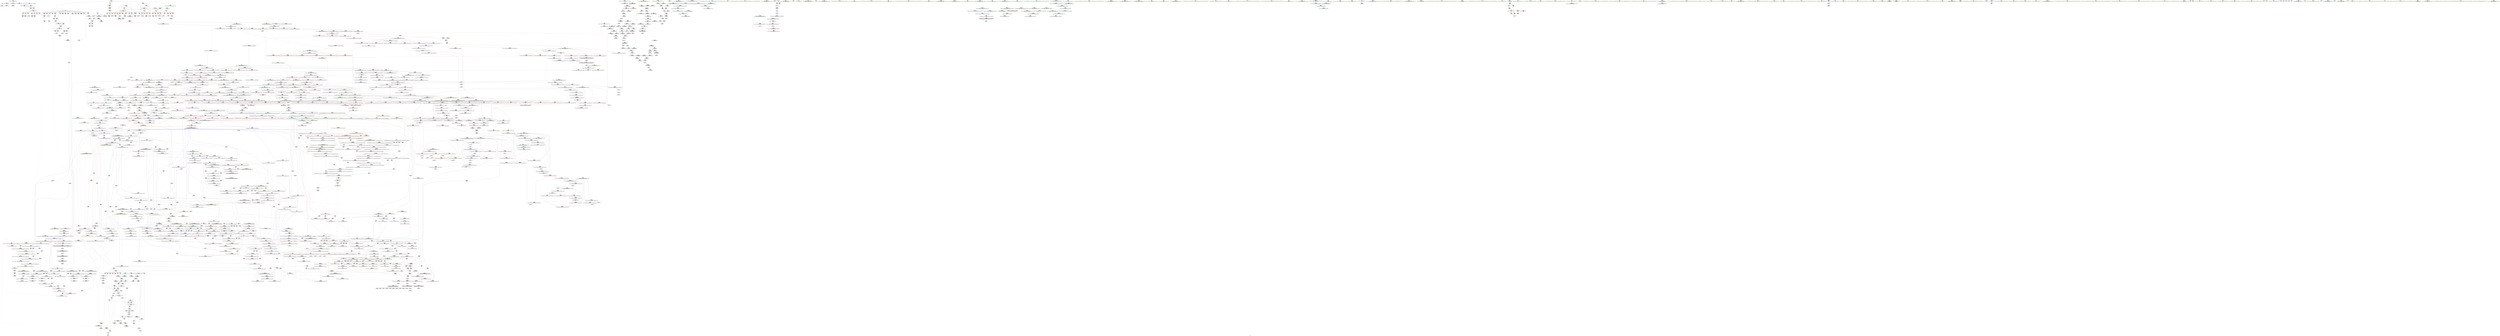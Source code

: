digraph "SVFG" {
	label="SVFG";

	Node0x557ce3bea500 [shape=record,color=grey,label="{NodeID: 0\nNullPtr}"];
	Node0x557ce3bea500 -> Node0x557ce3c303a0[style=solid];
	Node0x557ce3bea500 -> Node0x557ce3c651c0[style=solid];
	Node0x557ce3c9ad30 [shape=record,color=grey,label="{NodeID: 1882\n101 = Binary(100, 102, )\n}"];
	Node0x557ce3c9ad30 -> Node0x557ce3c657a0[style=solid];
	Node0x557ce3c364e0 [shape=record,color=red,label="{NodeID: 775\n720\<--703\n\<--__first.addr\n_ZSt14__partial_sortIP4dataN9__gnu_cxx5__ops15_Iter_less_iterEEvT_S5_S5_T0_\n|{<s0>44}}"];
	Node0x557ce3c364e0:s0 -> Node0x557ce3db5050[style=solid,color=red];
	Node0x557ce3da62f0 [shape=record,color=black,label="{NodeID: 2657\n499 = PHI(518, )\n}"];
	Node0x557ce3da62f0 -> Node0x557ce3c67820[style=solid];
	Node0x557ce3c2d070 [shape=record,color=purple,label="{NodeID: 443\n1802\<--910\noffset_3\<--\n}"];
	Node0x557ce3c2d070 -> Node0x557ce3c69b10[style=solid];
	Node0x557ce3c6c620 [shape=record,color=blue,label="{NodeID: 1218\n1190\<--1173\n\<--__value.coerce1\n_ZSt11__push_heapIP4datalS0_N9__gnu_cxx5__ops14_Iter_less_valEEvT_T0_S6_T1_RT2_\n|{|<s2>75}}"];
	Node0x557ce3c6c620 -> Node0x557ce3c62580[style=dashed];
	Node0x557ce3c6c620 -> Node0x557ce3c628c0[style=dashed];
	Node0x557ce3c6c620:s2 -> Node0x557ce3d0a7f0[style=dashed,color=red];
	Node0x557ce3c20f50 [shape=record,color=green,label="{NodeID: 111\n594\<--595\nagg.tmp2\<--agg.tmp2_field_insensitive\n_ZSt16__introsort_loopIP4datalN9__gnu_cxx5__ops15_Iter_less_iterEEvT_S5_T0_T1_\n}"];
	Node0x557ce3c3bf10 [shape=record,color=red,label="{NodeID: 886\n1265\<--1264\n\<--\n_ZNK9__gnu_cxx5__ops14_Iter_less_valclIP4dataS3_EEbT_RT0_\n|{<s0>81}}"];
	Node0x557ce3c3bf10:s0 -> Node0x557ce3db2680[style=solid,color=red];
	Node0x557ce3db2e70 [shape=record,color=black,label="{NodeID: 2768\n1173 = PHI(1147, )\n4th arg _ZSt11__push_heapIP4datalS0_N9__gnu_cxx5__ops14_Iter_less_valEEvT_T0_S6_T1_RT2_ }"];
	Node0x557ce3db2e70 -> Node0x557ce3c6c620[style=solid];
	Node0x557ce3c42a10 [shape=record,color=purple,label="{NodeID: 554\n1926\<--1438\noffset_0\<--\n}"];
	Node0x557ce3c42a10 -> Node0x557ce3c62e70[style=solid];
	Node0x557ce3c72050 [shape=record,color=blue, style = dotted,label="{NodeID: 1329\n2039\<--2041\noffset_2\<--dummyVal\n_ZNK9__gnu_cxx5__ops14_Val_less_iterclI4dataPS3_EEbRT_T0_\n}"];
	Node0x557ce3c256c0 [shape=record,color=green,label="{NodeID: 222\n1462\<--1463\n__last.addr\<--__last.addr_field_insensitive\n_ZSt16__insertion_sortIP4dataN9__gnu_cxx5__ops15_Iter_less_iterEEvT_S5_T0_\n}"];
	Node0x557ce3c256c0 -> Node0x557ce3c5e070[style=solid];
	Node0x557ce3c256c0 -> Node0x557ce3c5e140[style=solid];
	Node0x557ce3c256c0 -> Node0x557ce3c6f200[style=solid];
	Node0x557ce3d0af20 [shape=record,color=yellow,style=double,label="{NodeID: 2104\n4V_1 = ENCHI(MR_4V_0)\npts\{13 \}\nFun[_Z5solvev]|{|<s4>11}}"];
	Node0x557ce3d0af20 -> Node0x557ce3c47b50[style=dashed];
	Node0x557ce3d0af20 -> Node0x557ce3c47c20[style=dashed];
	Node0x557ce3d0af20 -> Node0x557ce3c47cf0[style=dashed];
	Node0x557ce3d0af20 -> Node0x557ce3c47dc0[style=dashed];
	Node0x557ce3d0af20:s4 -> Node0x557ce3d12980[style=dashed,color=red];
	Node0x557ce3c61200 [shape=record,color=red,label="{NodeID: 997\n1822\<--1821\ndummyVal\<--offset_1\n_ZSt10__pop_heapIP4dataN9__gnu_cxx5__ops15_Iter_less_iterEEvT_S5_S5_RT0_\n}"];
	Node0x557ce3c61200 -> Node0x557ce3c6a670[style=solid];
	Node0x557ce3c48440 [shape=record,color=red,label="{NodeID: 665\n82\<--59\n\<--b.addr\n_Z1fii\n}"];
	Node0x557ce3c48440 -> Node0x557ce3c30840[style=solid];
	Node0x557ce3c335c0 [shape=record,color=black,label="{NodeID: 333\n998\<--996\nsub.ptr.lhs.cast\<--\n_ZSt10__pop_heapIP4dataN9__gnu_cxx5__ops15_Iter_less_iterEEvT_S5_S5_RT0_\n}"];
	Node0x557ce3c335c0 -> Node0x557ce3c9b030[style=solid];
	Node0x557ce3c66cc0 [shape=record,color=blue,label="{NodeID: 1108\n382\<--378\ncoerce.dive\<--call2\nmain\n}"];
	Node0x557ce3c66cc0 -> Node0x557ce3c4b0f0[style=dashed];
	Node0x557ce3be8a50 [shape=record,color=green,label="{NodeID: 1\n7\<--1\n__dso_handle\<--dummyObj\nGlob }"];
	Node0x557ce3c9aeb0 [shape=record,color=grey,label="{NodeID: 1883\n1001 = Binary(1000, 558, )\n|{<s0>64}}"];
	Node0x557ce3c9aeb0:s0 -> Node0x557ce3db06c0[style=solid,color=red];
	Node0x557ce3c365b0 [shape=record,color=red,label="{NodeID: 776\n715\<--705\n\<--__middle.addr\n_ZSt14__partial_sortIP4dataN9__gnu_cxx5__ops15_Iter_less_iterEEvT_S5_S5_T0_\n|{<s0>43}}"];
	Node0x557ce3c365b0:s0 -> Node0x557ce3db3c70[style=solid,color=red];
	Node0x557ce3da6430 [shape=record,color=black,label="{NodeID: 2658\n985 = PHI(1014, )\n}"];
	Node0x557ce3da6430 -> Node0x557ce3c33350[style=solid];
	Node0x557ce3c2d140 [shape=record,color=purple,label="{NodeID: 444\n1794\<--911\noffset_0\<--\n}"];
	Node0x557ce3c2d140 -> Node0x557ce3c60ab0[style=solid];
	Node0x557ce3c6c6f0 [shape=record,color=blue,label="{NodeID: 1219\n1177\<--1169\n__first.addr\<--__first\n_ZSt11__push_heapIP4datalS0_N9__gnu_cxx5__ops14_Iter_less_valEEvT_T0_S6_T1_RT2_\n}"];
	Node0x557ce3c6c6f0 -> Node0x557ce3c3b070[style=dashed];
	Node0x557ce3c6c6f0 -> Node0x557ce3c3b140[style=dashed];
	Node0x557ce3c6c6f0 -> Node0x557ce3c3b210[style=dashed];
	Node0x557ce3c6c6f0 -> Node0x557ce3c3b2e0[style=dashed];
	Node0x557ce3c21020 [shape=record,color=green,label="{NodeID: 112\n596\<--597\nagg.tmp3\<--agg.tmp3_field_insensitive\n_ZSt16__introsort_loopIP4datalN9__gnu_cxx5__ops15_Iter_less_iterEEvT_S5_T0_T1_\n}"];
	Node0x557ce3c3bfe0 [shape=record,color=red,label="{NodeID: 887\n1282\<--1274\nthis1\<--this.addr\n_ZNK4dataltES_\n}"];
	Node0x557ce3c3bfe0 -> Node0x557ce3c422c0[style=solid];
	Node0x557ce3db2f80 [shape=record,color=black,label="{NodeID: 2769\n1174 = PHI(1046, )\n5th arg _ZSt11__push_heapIP4datalS0_N9__gnu_cxx5__ops14_Iter_less_valEEvT_T0_S6_T1_RT2_ }"];
	Node0x557ce3db2f80 -> Node0x557ce3c6c960[style=solid];
	Node0x557ce3c42ae0 [shape=record,color=purple,label="{NodeID: 555\n1929\<--1438\noffset_1\<--\n}"];
	Node0x557ce3c42ae0 -> Node0x557ce3c62f40[style=solid];
	Node0x557ce3c72120 [shape=record,color=blue, style = dotted,label="{NodeID: 1330\n2042\<--2044\noffset_3\<--dummyVal\n_ZNK9__gnu_cxx5__ops14_Val_less_iterclI4dataPS3_EEbRT_T0_\n}"];
	Node0x557ce3c25790 [shape=record,color=green,label="{NodeID: 223\n1464\<--1465\n__i\<--__i_field_insensitive\n_ZSt16__insertion_sortIP4dataN9__gnu_cxx5__ops15_Iter_less_iterEEvT_S5_T0_\n}"];
	Node0x557ce3c25790 -> Node0x557ce3c5e210[style=solid];
	Node0x557ce3c25790 -> Node0x557ce3c5e2e0[style=solid];
	Node0x557ce3c25790 -> Node0x557ce3c5e3b0[style=solid];
	Node0x557ce3c25790 -> Node0x557ce3c5e480[style=solid];
	Node0x557ce3c25790 -> Node0x557ce3c5e550[style=solid];
	Node0x557ce3c25790 -> Node0x557ce3c5e620[style=solid];
	Node0x557ce3c25790 -> Node0x557ce3c5e6f0[style=solid];
	Node0x557ce3c25790 -> Node0x557ce3c6f2d0[style=solid];
	Node0x557ce3c25790 -> Node0x557ce3c6fa20[style=solid];
	Node0x557ce3c612d0 [shape=record,color=red,label="{NodeID: 998\n1825\<--1824\ndummyVal\<--offset_2\n_ZSt10__pop_heapIP4dataN9__gnu_cxx5__ops15_Iter_less_iterEEvT_S5_S5_RT0_\n}"];
	Node0x557ce3c612d0 -> Node0x557ce3c6a740[style=solid];
	Node0x557ce3c48510 [shape=record,color=red,label="{NodeID: 666\n99\<--59\n\<--b.addr\n_Z1fii\n}"];
	Node0x557ce3c48510 -> Node0x557ce3c98330[style=solid];
	Node0x557ce3c33690 [shape=record,color=black,label="{NodeID: 334\n999\<--997\nsub.ptr.rhs.cast\<--\n_ZSt10__pop_heapIP4dataN9__gnu_cxx5__ops15_Iter_less_iterEEvT_S5_S5_RT0_\n}"];
	Node0x557ce3c33690 -> Node0x557ce3c9b030[style=solid];
	Node0x557ce3c66d90 [shape=record,color=blue,label="{NodeID: 1109\n401\<--400\n__base.addr\<--__base\n_ZSt5fixedRSt8ios_base\n}"];
	Node0x557ce3c66d90 -> Node0x557ce3c4b1c0[style=dashed];
	Node0x557ce3c66d90 -> Node0x557ce3c4b290[style=dashed];
	Node0x557ce3be8ae0 [shape=record,color=green,label="{NodeID: 2\n12\<--1\n\<--dummyObj\nCan only get source location for instruction, argument, global var or function.|{<s0>11|<s1>11}}"];
	Node0x557ce3be8ae0:s0 -> Node0x557ce3db4710[style=solid,color=red];
	Node0x557ce3be8ae0:s1 -> Node0x557ce3db48a0[style=solid,color=red];
	Node0x557ce3c9b030 [shape=record,color=grey,label="{NodeID: 1884\n1000 = Binary(998, 999, )\n}"];
	Node0x557ce3c9b030 -> Node0x557ce3c9aeb0[style=solid];
	Node0x557ce3c36680 [shape=record,color=red,label="{NodeID: 777\n721\<--705\n\<--__middle.addr\n_ZSt14__partial_sortIP4dataN9__gnu_cxx5__ops15_Iter_less_iterEEvT_S5_S5_T0_\n|{<s0>44}}"];
	Node0x557ce3c36680:s0 -> Node0x557ce3db5120[style=solid,color=red];
	Node0x557ce3da6570 [shape=record,color=black,label="{NodeID: 2659\n990 = PHI(1014, )\n}"];
	Node0x557ce3da6570 -> Node0x557ce3c33420[style=solid];
	Node0x557ce3c2d210 [shape=record,color=purple,label="{NodeID: 445\n1797\<--911\noffset_1\<--\n}"];
	Node0x557ce3c2d210 -> Node0x557ce3c60b80[style=solid];
	Node0x557ce3c6c7c0 [shape=record,color=blue,label="{NodeID: 1220\n1179\<--1170\n__holeIndex.addr\<--__holeIndex\n_ZSt11__push_heapIP4datalS0_N9__gnu_cxx5__ops14_Iter_less_valEEvT_T0_S6_T1_RT2_\n}"];
	Node0x557ce3c6c7c0 -> Node0x557ce3c3b3b0[style=dashed];
	Node0x557ce3c6c7c0 -> Node0x557ce3cf5bd0[style=dashed];
	Node0x557ce3c210f0 [shape=record,color=green,label="{NodeID: 113\n618\<--619\n_ZSt14__partial_sortIP4dataN9__gnu_cxx5__ops15_Iter_less_iterEEvT_S5_S5_T0_\<--_ZSt14__partial_sortIP4dataN9__gnu_cxx5__ops15_Iter_less_iterEEvT_S5_S5_T0__field_insensitive\n}"];
	Node0x557ce3c3c0b0 [shape=record,color=red,label="{NodeID: 888\n1284\<--1283\n\<--x\n_ZNK4dataltES_\n}"];
	Node0x557ce3c3c0b0 -> Node0x557ce3c9d130[style=solid];
	Node0x557ce3db3090 [shape=record,color=black,label="{NodeID: 2770\n532 = PHI(308, )\n0th arg _ZSt6__sortIP4dataN9__gnu_cxx5__ops15_Iter_less_iterEEvT_S5_T0_ }"];
	Node0x557ce3db3090 -> Node0x557ce3c67c30[style=solid];
	Node0x557ce3c42bb0 [shape=record,color=purple,label="{NodeID: 556\n1932\<--1438\noffset_2\<--\n}"];
	Node0x557ce3c42bb0 -> Node0x557ce3c63010[style=solid];
	Node0x557ce3c25860 [shape=record,color=green,label="{NodeID: 224\n1466\<--1467\n__val\<--__val_field_insensitive\n_ZSt16__insertion_sortIP4dataN9__gnu_cxx5__ops15_Iter_less_iterEEvT_S5_T0_\n|{|<s1>107}}"];
	Node0x557ce3c25860 -> Node0x557ce3c34ef0[style=solid];
	Node0x557ce3c25860:s1 -> Node0x557ce3db1360[style=solid,color=red];
	Node0x557ce3c613a0 [shape=record,color=red,label="{NodeID: 999\n1828\<--1827\ndummyVal\<--offset_3\n_ZSt10__pop_heapIP4dataN9__gnu_cxx5__ops15_Iter_less_iterEEvT_S5_S5_RT0_\n}"];
	Node0x557ce3c613a0 -> Node0x557ce3c6a810[style=solid];
	Node0x557ce3c485e0 [shape=record,color=red,label="{NodeID: 667\n107\<--59\n\<--b.addr\n_Z1fii\n|{<s0>3}}"];
	Node0x557ce3c485e0:s0 -> Node0x557ce3db48a0[style=solid,color=red];
	Node0x557ce3c33760 [shape=record,color=black,label="{NodeID: 335\n1004\<--1002\n\<--call2\n_ZSt10__pop_heapIP4dataN9__gnu_cxx5__ops15_Iter_less_iterEEvT_S5_S5_RT0_\n}"];
	Node0x557ce3c33760 -> Node0x557ce3c3edf0[style=solid];
	Node0x557ce3c33760 -> Node0x557ce3c3eec0[style=solid];
	Node0x557ce3c33760 -> Node0x557ce3c3ef90[style=solid];
	Node0x557ce3c33760 -> Node0x557ce3c3f060[style=solid];
	Node0x557ce3c66e60 [shape=record,color=blue,label="{NodeID: 1110\n416\<--413\n__n.addr\<--__n\n_ZSt12setprecisioni\n}"];
	Node0x557ce3c66e60 -> Node0x557ce3c4b360[style=dashed];
	Node0x557ce3be8d90 [shape=record,color=green,label="{NodeID: 3\n17\<--1\n_ZSt3cin\<--dummyObj\nGlob }"];
	Node0x557ce3c9b1b0 [shape=record,color=grey,label="{NodeID: 1885\n265 = Binary(264, 102, )\n}"];
	Node0x557ce3c9b1b0 -> Node0x557ce3c667e0[style=solid];
	Node0x557ce3c36750 [shape=record,color=red,label="{NodeID: 778\n716\<--707\n\<--__last.addr\n_ZSt14__partial_sortIP4dataN9__gnu_cxx5__ops15_Iter_less_iterEEvT_S5_S5_T0_\n|{<s0>43}}"];
	Node0x557ce3c36750:s0 -> Node0x557ce3db3d80[style=solid,color=red];
	Node0x557ce3da66b0 [shape=record,color=black,label="{NodeID: 2660\n1002 = PHI(1014, )\n}"];
	Node0x557ce3da66b0 -> Node0x557ce3c33760[style=solid];
	Node0x557ce3c2d2e0 [shape=record,color=purple,label="{NodeID: 446\n1800\<--911\noffset_2\<--\n}"];
	Node0x557ce3c2d2e0 -> Node0x557ce3c60c50[style=solid];
	Node0x557ce3c6c890 [shape=record,color=blue,label="{NodeID: 1221\n1181\<--1171\n__topIndex.addr\<--__topIndex\n_ZSt11__push_heapIP4datalS0_N9__gnu_cxx5__ops14_Iter_less_valEEvT_T0_S6_T1_RT2_\n}"];
	Node0x557ce3c6c890 -> Node0x557ce3c3b7c0[style=dashed];
	Node0x557ce3c211f0 [shape=record,color=green,label="{NodeID: 114\n628\<--629\n_ZSt27__unguarded_partition_pivotIP4dataN9__gnu_cxx5__ops15_Iter_less_iterEET_S5_S5_T0_\<--_ZSt27__unguarded_partition_pivotIP4dataN9__gnu_cxx5__ops15_Iter_less_iterEET_S5_S5_T0__field_insensitive\n}"];
	Node0x557ce3c3c180 [shape=record,color=red,label="{NodeID: 889\n1286\<--1285\n\<--x2\n_ZNK4dataltES_\n}"];
	Node0x557ce3c3c180 -> Node0x557ce3c9d130[style=solid];
	Node0x557ce3db31a0 [shape=record,color=black,label="{NodeID: 2771\n533 = PHI(309, )\n1st arg _ZSt6__sortIP4dataN9__gnu_cxx5__ops15_Iter_less_iterEEvT_S5_T0_ }"];
	Node0x557ce3db31a0 -> Node0x557ce3c67d00[style=solid];
	Node0x557ce3c42c80 [shape=record,color=purple,label="{NodeID: 557\n1935\<--1438\noffset_3\<--\n}"];
	Node0x557ce3c42c80 -> Node0x557ce3c630e0[style=solid];
	Node0x557ce3c25930 [shape=record,color=green,label="{NodeID: 225\n1468\<--1469\nagg.tmp\<--agg.tmp_field_insensitive\n_ZSt16__insertion_sortIP4dataN9__gnu_cxx5__ops15_Iter_less_iterEEvT_S5_T0_\n}"];
	Node0x557ce3c61470 [shape=record,color=red,label="{NodeID: 1000\n1831\<--1830\ndummyVal\<--offset_0\n_ZSt10__pop_heapIP4dataN9__gnu_cxx5__ops15_Iter_less_iterEEvT_S5_S5_RT0_\n}"];
	Node0x557ce3c61470 -> Node0x557ce3c6a8e0[style=solid];
	Node0x557ce3c486b0 [shape=record,color=red,label="{NodeID: 668\n124\<--59\n\<--b.addr\n_Z1fii\n}"];
	Node0x557ce3c486b0 -> Node0x557ce3c9a430[style=solid];
	Node0x557ce3c33830 [shape=record,color=black,label="{NodeID: 336\n1014\<--1019\n_ZSt4moveIR4dataEONSt16remove_referenceIT_E4typeEOS3__ret\<--\n_ZSt4moveIR4dataEONSt16remove_referenceIT_E4typeEOS3_\n|{<s0>51|<s1>53|<s2>58|<s3>60|<s4>62|<s5>66|<s6>68|<s7>72|<s8>76|<s9>78|<s10>97|<s11>99|<s12>101|<s13>104|<s14>107|<s15>116|<s16>119|<s17>121}}"];
	Node0x557ce3c33830:s0 -> Node0x557ce3da6c80[style=solid,color=blue];
	Node0x557ce3c33830:s1 -> Node0x557ce3da6df0[style=solid,color=blue];
	Node0x557ce3c33830:s2 -> Node0x557ce3da6430[style=solid,color=blue];
	Node0x557ce3c33830:s3 -> Node0x557ce3da6570[style=solid,color=blue];
	Node0x557ce3c33830:s4 -> Node0x557ce3da66b0[style=solid,color=blue];
	Node0x557ce3c33830:s5 -> Node0x557ce3da7180[style=solid,color=blue];
	Node0x557ce3c33830:s6 -> Node0x557ce3da72f0[style=solid,color=blue];
	Node0x557ce3c33830:s7 -> Node0x557ce3da7540[style=solid,color=blue];
	Node0x557ce3c33830:s8 -> Node0x557ce3da77f0[style=solid,color=blue];
	Node0x557ce3c33830:s9 -> Node0x557ce3da7930[style=solid,color=blue];
	Node0x557ce3c33830:s10 -> Node0x557ce3da83e0[style=solid,color=blue];
	Node0x557ce3c33830:s11 -> Node0x557ce3da85b0[style=solid,color=blue];
	Node0x557ce3c33830:s12 -> Node0x557ce3da86f0[style=solid,color=blue];
	Node0x557ce3c33830:s13 -> Node0x557ce3da8940[style=solid,color=blue];
	Node0x557ce3c33830:s14 -> Node0x557ce3da8bc0[style=solid,color=blue];
	Node0x557ce3c33830:s15 -> Node0x557ce3da90f0[style=solid,color=blue];
	Node0x557ce3c33830:s16 -> Node0x557ce3dab950[style=solid,color=blue];
	Node0x557ce3c33830:s17 -> Node0x557ce3dabb20[style=solid,color=blue];
	Node0x557ce3c66f30 [shape=record,color=blue,label="{NodeID: 1111\n419\<--420\n_M_n\<--\n_ZSt12setprecisioni\n}"];
	Node0x557ce3c66f30 -> Node0x557ce3c4b430[style=dashed];
	Node0x557ce3be8e20 [shape=record,color=green,label="{NodeID: 4\n18\<--1\n_ZSt4cout\<--dummyObj\nGlob }"];
	Node0x557ce3c9b330 [shape=record,color=grey,label="{NodeID: 1886\n562 = Binary(559, 563, )\n|{<s0>34}}"];
	Node0x557ce3c9b330:s0 -> Node0x557ce3db3660[style=solid,color=red];
	Node0x557ce3c36820 [shape=record,color=red,label="{NodeID: 779\n743\<--731\n\<--__first.addr\n_ZSt27__unguarded_partition_pivotIP4dataN9__gnu_cxx5__ops15_Iter_less_iterEET_S5_S5_T0_\n}"];
	Node0x557ce3c36820 -> Node0x557ce3c46f20[style=solid];
	Node0x557ce3da67f0 [shape=record,color=black,label="{NodeID: 2661\n627 = PHI(726, )\n}"];
	Node0x557ce3da67f0 -> Node0x557ce3c68110[style=solid];
	Node0x557ce3c2d3b0 [shape=record,color=purple,label="{NodeID: 447\n1803\<--911\noffset_3\<--\n}"];
	Node0x557ce3c2d3b0 -> Node0x557ce3c60d20[style=solid];
	Node0x557ce3c6c960 [shape=record,color=blue,label="{NodeID: 1222\n1183\<--1174\n__comp.addr\<--__comp\n_ZSt11__push_heapIP4datalS0_N9__gnu_cxx5__ops14_Iter_less_valEEvT_T0_S6_T1_RT2_\n}"];
	Node0x557ce3c6c960 -> Node0x557ce3c3b890[style=dashed];
	Node0x557ce3c25e30 [shape=record,color=green,label="{NodeID: 115\n641\<--642\n__n.addr\<--__n.addr_field_insensitive\n_ZSt4__lgl\n}"];
	Node0x557ce3c25e30 -> Node0x557ce3c4d580[style=solid];
	Node0x557ce3c25e30 -> Node0x557ce3c682b0[style=solid];
	Node0x557ce3c3c250 [shape=record,color=red,label="{NodeID: 890\n1316\<--1296\n\<--__result.addr\n_ZSt22__move_median_to_firstIP4dataN9__gnu_cxx5__ops15_Iter_less_iterEEvT_S5_S5_S5_T0_\n|{<s0>84}}"];
	Node0x557ce3c3c250:s0 -> Node0x557ce3daff00[style=solid,color=red];
	Node0x557ce3db32b0 [shape=record,color=black,label="{NodeID: 2772\n480 = PHI(444, )\n0th arg _ZStcoSt13_Ios_Fmtflags }"];
	Node0x557ce3db32b0 -> Node0x557ce3c675b0[style=solid];
	Node0x557ce3c42d50 [shape=record,color=purple,label="{NodeID: 558\n1937\<--1443\noffset_0\<--\n}"];
	Node0x557ce3c42d50 -> Node0x557ce3c6eab0[style=solid];
	Node0x557ce3c25a00 [shape=record,color=green,label="{NodeID: 226\n1470\<--1471\nagg.tmp7\<--agg.tmp7_field_insensitive\n_ZSt16__insertion_sortIP4dataN9__gnu_cxx5__ops15_Iter_less_iterEEvT_S5_T0_\n}"];
	Node0x557ce3d0b2a0 [shape=record,color=yellow,style=double,label="{NodeID: 2108\n20V_1 = ENCHI(MR_20V_0)\npts\{160000 \}\nFun[_Z5solvev]|{<s0>11|<s1>11|<s2>11|<s3>11}}"];
	Node0x557ce3d0b2a0:s0 -> Node0x557ce3c48fa0[style=dashed,color=red];
	Node0x557ce3d0b2a0:s1 -> Node0x557ce3c49070[style=dashed,color=red];
	Node0x557ce3d0b2a0:s2 -> Node0x557ce3c656d0[style=dashed,color=red];
	Node0x557ce3d0b2a0:s3 -> Node0x557ce3cefca0[style=dashed,color=red];
	Node0x557ce3c61540 [shape=record,color=red,label="{NodeID: 1001\n1834\<--1833\ndummyVal\<--offset_1\n_ZSt10__pop_heapIP4dataN9__gnu_cxx5__ops15_Iter_less_iterEEvT_S5_S5_RT0_\n}"];
	Node0x557ce3c61540 -> Node0x557ce3c6a9b0[style=solid];
	Node0x557ce3c48780 [shape=record,color=red,label="{NodeID: 669\n86\<--61\n\<--ret\n_Z1fii\n}"];
	Node0x557ce3c48780 -> Node0x557ce3c48fa0[style=solid];
	Node0x557ce3c33900 [shape=record,color=black,label="{NodeID: 337\n1052\<--1032\n\<--__value\n_ZSt13__adjust_heapIP4datalS0_N9__gnu_cxx5__ops15_Iter_less_iterEEvT_T0_S6_T1_T2_\n}"];
	Node0x557ce3c33900 -> Node0x557ce3c3f2d0[style=solid];
	Node0x557ce3c33900 -> Node0x557ce3c3f3a0[style=solid];
	Node0x557ce3c67000 [shape=record,color=blue,label="{NodeID: 1112\n429\<--426\nthis.addr\<--this\n_ZNSt8ios_base4setfESt13_Ios_FmtflagsS0_\n}"];
	Node0x557ce3c67000 -> Node0x557ce3c4b500[style=dashed];
	Node0x557ce3be8eb0 [shape=record,color=green,label="{NodeID: 5\n19\<--1\n.str\<--dummyObj\nGlob }"];
	Node0x557ce3c9b4b0 [shape=record,color=grey,label="{NodeID: 1887\n556 = Binary(554, 555, )\n}"];
	Node0x557ce3c9b4b0 -> Node0x557ce3c9b630[style=solid];
	Node0x557ce3c368f0 [shape=record,color=red,label="{NodeID: 780\n745\<--731\n\<--__first.addr\n_ZSt27__unguarded_partition_pivotIP4dataN9__gnu_cxx5__ops15_Iter_less_iterEET_S5_S5_T0_\n}"];
	Node0x557ce3c368f0 -> Node0x557ce3c32310[style=solid];
	Node0x557ce3da6930 [shape=record,color=black,label="{NodeID: 2662\n645 = PHI()\n}"];
	Node0x557ce3da6930 -> Node0x557ce3c31e30[style=solid];
	Node0x557ce3da6930 -> Node0x557ce3c31f00[style=solid];
	Node0x557ce3c2d480 [shape=record,color=purple,label="{NodeID: 448\n915\<--914\n\<--\n_ZSt11__make_heapIP4dataN9__gnu_cxx5__ops15_Iter_less_iterEEvT_S5_RT0_\n}"];
	Node0x557ce3c2d480 -> Node0x557ce3c38970[style=solid];
	Node0x557ce3c6ca30 [shape=record,color=blue,label="{NodeID: 1223\n1185\<--1198\n__parent\<--div\n_ZSt11__push_heapIP4datalS0_N9__gnu_cxx5__ops14_Iter_less_valEEvT_T0_S6_T1_RT2_\n}"];
	Node0x557ce3c6ca30 -> Node0x557ce3cf65d0[style=dashed];
	Node0x557ce3c25f00 [shape=record,color=green,label="{NodeID: 116\n647\<--648\nllvm.ctlz.i64\<--llvm.ctlz.i64_field_insensitive\n}"];
	Node0x557ce3cfb0d0 [shape=record,color=black,label="{NodeID: 1998\nMR_2V_2 = PHI(MR_2V_1, MR_2V_3, )\npts\{10 \}\n|{<s0>46|<s1>93|<s2>94|<s3>95}}"];
	Node0x557ce3cfb0d0:s0 -> Node0x557ce3d2d690[style=dashed,color=blue];
	Node0x557ce3cfb0d0:s1 -> Node0x557ce3d0bfd0[style=dashed,color=red];
	Node0x557ce3cfb0d0:s2 -> Node0x557ce3d0bfd0[style=dashed,color=red];
	Node0x557ce3cfb0d0:s3 -> Node0x557ce3d0c700[style=dashed,color=red];
	Node0x557ce3c3c320 [shape=record,color=red,label="{NodeID: 891\n1326\<--1296\n\<--__result.addr\n_ZSt22__move_median_to_firstIP4dataN9__gnu_cxx5__ops15_Iter_less_iterEEvT_S5_S5_S5_T0_\n|{<s0>86}}"];
	Node0x557ce3c3c320:s0 -> Node0x557ce3daff00[style=solid,color=red];
	Node0x557ce3db33c0 [shape=record,color=black,label="{NodeID: 2773\n579 = PHI(550, 631, )\n0th arg _ZSt16__introsort_loopIP4datalN9__gnu_cxx5__ops15_Iter_less_iterEEvT_S5_T0_T1_ }"];
	Node0x557ce3db33c0 -> Node0x557ce3c67dd0[style=solid];
	Node0x557ce3c42e20 [shape=record,color=purple,label="{NodeID: 559\n1940\<--1443\noffset_1\<--\n}"];
	Node0x557ce3c42e20 -> Node0x557ce3c6eb80[style=solid];
	Node0x557ce3c25ad0 [shape=record,color=green,label="{NodeID: 227\n1472\<--1473\nundef.agg.tmp\<--undef.agg.tmp_field_insensitive\n_ZSt16__insertion_sortIP4dataN9__gnu_cxx5__ops15_Iter_less_iterEEvT_S5_T0_\n}"];
	Node0x557ce3d0b380 [shape=record,color=yellow,style=double,label="{NodeID: 2109\n2V_1 = ENCHI(MR_2V_0)\npts\{10 \}\nFun[_ZSt22__copy_move_backward_aILb1EP4dataS1_ET1_T0_S3_S2_]|{<s0>127|<s1>127|<s2>127}}"];
	Node0x557ce3d0b380:s0 -> Node0x557ce3c64870[style=dashed,color=red];
	Node0x557ce3d0b380:s1 -> Node0x557ce3c71900[style=dashed,color=red];
	Node0x557ce3d0b380:s2 -> Node0x557ce3cfc9d0[style=dashed,color=red];
	Node0x557ce3c61610 [shape=record,color=red,label="{NodeID: 1002\n1837\<--1836\ndummyVal\<--offset_2\n_ZSt10__pop_heapIP4dataN9__gnu_cxx5__ops15_Iter_less_iterEEvT_S5_S5_RT0_\n}"];
	Node0x557ce3c61610 -> Node0x557ce3c6aa80[style=solid];
	Node0x557ce3c48850 [shape=record,color=red,label="{NodeID: 670\n91\<--61\n\<--ret\n_Z1fii\n}"];
	Node0x557ce3c48850 -> Node0x557ce3c49070[style=solid];
	Node0x557ce3c339d0 [shape=record,color=black,label="{NodeID: 338\n1140\<--1050\n\<--agg.tmp20\n_ZSt13__adjust_heapIP4datalS0_N9__gnu_cxx5__ops15_Iter_less_iterEEvT_T0_S6_T1_T2_\n}"];
	Node0x557ce3c339d0 -> Node0x557ce3c40170[style=solid];
	Node0x557ce3c339d0 -> Node0x557ce3c40240[style=solid];
	Node0x557ce3c339d0 -> Node0x557ce3c40310[style=solid];
	Node0x557ce3c339d0 -> Node0x557ce3c403e0[style=solid];
	Node0x557ce3c670d0 [shape=record,color=blue,label="{NodeID: 1113\n431\<--427\n__fmtfl.addr\<--__fmtfl\n_ZNSt8ios_base4setfESt13_Ios_FmtflagsS0_\n}"];
	Node0x557ce3c670d0 -> Node0x557ce3c4b5d0[style=dashed];
	Node0x557ce3be8f40 [shape=record,color=green,label="{NodeID: 6\n21\<--1\n.str.1\<--dummyObj\nGlob }"];
	Node0x557ce3c9b630 [shape=record,color=grey,label="{NodeID: 1888\n557 = Binary(556, 558, )\n|{<s0>33}}"];
	Node0x557ce3c9b630:s0 -> Node0x557ce3dae3b0[style=solid,color=red];
	Node0x557ce3c369c0 [shape=record,color=red,label="{NodeID: 781\n753\<--731\n\<--__first.addr\n_ZSt27__unguarded_partition_pivotIP4dataN9__gnu_cxx5__ops15_Iter_less_iterEET_S5_S5_T0_\n|{<s0>45}}"];
	Node0x557ce3c369c0:s0 -> Node0x557ce3db3e90[style=solid,color=red];
	Node0x557ce3da6a30 [shape=record,color=black,label="{NodeID: 2663\n766 = PHI(1359, )\n}"];
	Node0x557ce3da6a30 -> Node0x557ce3c323e0[style=solid];
	Node0x557ce3c2d550 [shape=record,color=purple,label="{NodeID: 449\n917\<--914\n\<--\n_ZSt11__make_heapIP4dataN9__gnu_cxx5__ops15_Iter_less_iterEEvT_S5_RT0_\n}"];
	Node0x557ce3c2d550 -> Node0x557ce3c38a40[style=solid];
	Node0x557ce3c6cb00 [shape=record,color=blue, style = dotted,label="{NodeID: 1224\n1889\<--1891\noffset_0\<--dummyVal\n_ZSt11__push_heapIP4datalS0_N9__gnu_cxx5__ops14_Iter_less_valEEvT_T0_S6_T1_RT2_\n}"];
	Node0x557ce3c6cb00 -> Node0x557ce3c62580[style=dashed];
	Node0x557ce3c6cb00 -> Node0x557ce3c6cbd0[style=dashed];
	Node0x557ce3c26000 [shape=record,color=green,label="{NodeID: 117\n657\<--658\n__comp\<--__comp_field_insensitive\n_ZSt22__final_insertion_sortIP4dataN9__gnu_cxx5__ops15_Iter_less_iterEEvT_S5_T0_\n}"];
	Node0x557ce3c3c3f0 [shape=record,color=red,label="{NodeID: 892\n1330\<--1296\n\<--__result.addr\n_ZSt22__move_median_to_firstIP4dataN9__gnu_cxx5__ops15_Iter_less_iterEEvT_S5_S5_S5_T0_\n|{<s0>87}}"];
	Node0x557ce3c3c3f0:s0 -> Node0x557ce3daff00[style=solid,color=red];
	Node0x557ce3db3510 [shape=record,color=black,label="{NodeID: 2774\n580 = PHI(551, 632, )\n1st arg _ZSt16__introsort_loopIP4datalN9__gnu_cxx5__ops15_Iter_less_iterEEvT_S5_T0_T1_ }"];
	Node0x557ce3db3510 -> Node0x557ce3c67ea0[style=solid];
	Node0x557ce3c42ef0 [shape=record,color=purple,label="{NodeID: 560\n1943\<--1443\noffset_2\<--\n}"];
	Node0x557ce3c42ef0 -> Node0x557ce3c6ec50[style=solid];
	Node0x557ce3c25ba0 [shape=record,color=green,label="{NodeID: 228\n1503\<--1504\n_ZSt13move_backwardIP4dataS1_ET0_T_S3_S2_\<--_ZSt13move_backwardIP4dataS1_ET0_T_S3_S2__field_insensitive\n}"];
	Node0x557ce3c616e0 [shape=record,color=red,label="{NodeID: 1003\n1840\<--1839\ndummyVal\<--offset_3\n_ZSt10__pop_heapIP4dataN9__gnu_cxx5__ops15_Iter_less_iterEEvT_S5_S5_RT0_\n}"];
	Node0x557ce3c616e0 -> Node0x557ce3c6ab50[style=solid];
	Node0x557ce3c48920 [shape=record,color=red,label="{NodeID: 671\n95\<--61\n\<--ret\n_Z1fii\n}"];
	Node0x557ce3c48920 -> Node0x557ce3c656d0[style=solid];
	Node0x557ce3c33aa0 [shape=record,color=black,label="{NodeID: 339\n1143\<--1050\n\<--agg.tmp20\n_ZSt13__adjust_heapIP4datalS0_N9__gnu_cxx5__ops15_Iter_less_iterEEvT_T0_S6_T1_T2_\n}"];
	Node0x557ce3c33aa0 -> Node0x557ce3c407f0[style=solid];
	Node0x557ce3c33aa0 -> Node0x557ce3c408c0[style=solid];
	Node0x557ce3c671a0 [shape=record,color=blue,label="{NodeID: 1114\n433\<--428\n__mask.addr\<--__mask\n_ZNSt8ios_base4setfESt13_Ios_FmtflagsS0_\n}"];
	Node0x557ce3c671a0 -> Node0x557ce3c4b6a0[style=dashed];
	Node0x557ce3c671a0 -> Node0x557ce3c4b770[style=dashed];
	Node0x557ce3be8fd0 [shape=record,color=green,label="{NodeID: 7\n24\<--1\n\<--dummyObj\nCan only get source location for instruction, argument, global var or function.}"];
	Node0x557ce3c9b7b0 [shape=record,color=grey,label="{NodeID: 1889\n516 = Binary(514, 515, )\n}"];
	Node0x557ce3c9b7b0 -> Node0x557ce3c31950[style=solid];
	Node0x557ce3c36a90 [shape=record,color=red,label="{NodeID: 782\n754\<--731\n\<--__first.addr\n_ZSt27__unguarded_partition_pivotIP4dataN9__gnu_cxx5__ops15_Iter_less_iterEET_S5_S5_T0_\n}"];
	Node0x557ce3c36a90 -> Node0x557ce3c2c370[style=solid];
	Node0x557ce3da6b70 [shape=record,color=black,label="{NodeID: 2664\n801 = PHI(931, )\n}"];
	Node0x557ce3c2d620 [shape=record,color=purple,label="{NodeID: 450\n1805\<--949\noffset_0\<--\n}"];
	Node0x557ce3c2d620 -> Node0x557ce3c69f20[style=solid];
	Node0x557ce3c6cbd0 [shape=record,color=blue, style = dotted,label="{NodeID: 1225\n1892\<--1894\noffset_1\<--dummyVal\n_ZSt11__push_heapIP4datalS0_N9__gnu_cxx5__ops14_Iter_less_valEEvT_T0_S6_T1_RT2_\n}"];
	Node0x557ce3c6cbd0 -> Node0x557ce3c62650[style=dashed];
	Node0x557ce3c6cbd0 -> Node0x557ce3c6cca0[style=dashed];
	Node0x557ce3c260d0 [shape=record,color=green,label="{NodeID: 118\n659\<--660\n__first.addr\<--__first.addr_field_insensitive\n_ZSt22__final_insertion_sortIP4dataN9__gnu_cxx5__ops15_Iter_less_iterEEvT_S5_T0_\n}"];
	Node0x557ce3c260d0 -> Node0x557ce3c4d650[style=solid];
	Node0x557ce3c260d0 -> Node0x557ce3c4d720[style=solid];
	Node0x557ce3c260d0 -> Node0x557ce3c35f30[style=solid];
	Node0x557ce3c260d0 -> Node0x557ce3c36000[style=solid];
	Node0x557ce3c260d0 -> Node0x557ce3c360d0[style=solid];
	Node0x557ce3c260d0 -> Node0x557ce3c68380[style=solid];
	Node0x557ce3c3c4c0 [shape=record,color=red,label="{NodeID: 893\n1340\<--1296\n\<--__result.addr\n_ZSt22__move_median_to_firstIP4dataN9__gnu_cxx5__ops15_Iter_less_iterEEvT_S5_S5_S5_T0_\n|{<s0>89}}"];
	Node0x557ce3c3c4c0:s0 -> Node0x557ce3daff00[style=solid,color=red];
	Node0x557ce3db3660 [shape=record,color=black,label="{NodeID: 2775\n581 = PHI(562, 633, )\n2nd arg _ZSt16__introsort_loopIP4datalN9__gnu_cxx5__ops15_Iter_less_iterEEvT_S5_T0_T1_ }"];
	Node0x557ce3db3660 -> Node0x557ce3c67f70[style=solid];
	Node0x557ce3c42fc0 [shape=record,color=purple,label="{NodeID: 561\n1946\<--1443\noffset_3\<--\n}"];
	Node0x557ce3c42fc0 -> Node0x557ce3c6ed20[style=solid];
	Node0x557ce3c25ca0 [shape=record,color=green,label="{NodeID: 229\n1513\<--1514\n_ZN9__gnu_cxx5__ops15__val_comp_iterENS0_15_Iter_less_iterE\<--_ZN9__gnu_cxx5__ops15__val_comp_iterENS0_15_Iter_less_iterE_field_insensitive\n}"];
	Node0x557ce3c617b0 [shape=record,color=red,label="{NodeID: 1004\n1843\<--1842\ndummyVal\<--offset_0\n_ZSt10__pop_heapIP4dataN9__gnu_cxx5__ops15_Iter_less_iterEEvT_S5_S5_RT0_\n}"];
	Node0x557ce3c617b0 -> Node0x557ce3c6ac20[style=solid];
	Node0x557ce3c489f0 [shape=record,color=red,label="{NodeID: 672\n104\<--61\n\<--ret\n_Z1fii\n|{<s0>4}}"];
	Node0x557ce3c489f0:s0 -> Node0x557ce3db0ab0[style=solid,color=red];
	Node0x557ce3c33b70 [shape=record,color=black,label="{NodeID: 340\n1096\<--1091\n\<--call4\n_ZSt13__adjust_heapIP4datalS0_N9__gnu_cxx5__ops15_Iter_less_iterEEvT_T0_S6_T1_T2_\n}"];
	Node0x557ce3c33b70 -> Node0x557ce3c3f7b0[style=solid];
	Node0x557ce3c33b70 -> Node0x557ce3c3f880[style=solid];
	Node0x557ce3c33b70 -> Node0x557ce3c3f950[style=solid];
	Node0x557ce3c33b70 -> Node0x557ce3c3fa20[style=solid];
	Node0x557ce3c67270 [shape=record,color=blue,label="{NodeID: 1115\n435\<--442\n__old\<--\n_ZNSt8ios_base4setfESt13_Ios_FmtflagsS0_\n}"];
	Node0x557ce3c67270 -> Node0x557ce3c4b840[style=dashed];
	Node0x557ce3c1df10 [shape=record,color=green,label="{NodeID: 8\n89\<--1\n\<--dummyObj\nCan only get source location for instruction, argument, global var or function.}"];
	Node0x557ce3c9b930 [shape=record,color=grey,label="{NodeID: 1890\n254 = Binary(253, 102, )\n}"];
	Node0x557ce3c9b930 -> Node0x557ce3c66640[style=solid];
	Node0x557ce3c36b60 [shape=record,color=red,label="{NodeID: 783\n762\<--731\n\<--__first.addr\n_ZSt27__unguarded_partition_pivotIP4dataN9__gnu_cxx5__ops15_Iter_less_iterEET_S5_S5_T0_\n}"];
	Node0x557ce3c36b60 -> Node0x557ce3c2c510[style=solid];
	Node0x557ce3da6c80 [shape=record,color=black,label="{NodeID: 2665\n898 = PHI(1014, )\n}"];
	Node0x557ce3da6c80 -> Node0x557ce3c32c00[style=solid];
	Node0x557ce3c2d6f0 [shape=record,color=purple,label="{NodeID: 451\n1808\<--949\noffset_1\<--\n}"];
	Node0x557ce3c2d6f0 -> Node0x557ce3c69ff0[style=solid];
	Node0x557ce3c6cca0 [shape=record,color=blue, style = dotted,label="{NodeID: 1226\n1895\<--1897\noffset_2\<--dummyVal\n_ZSt11__push_heapIP4datalS0_N9__gnu_cxx5__ops14_Iter_less_valEEvT_T0_S6_T1_RT2_\n}"];
	Node0x557ce3c6cca0 -> Node0x557ce3c62720[style=dashed];
	Node0x557ce3c6cca0 -> Node0x557ce3c6cd70[style=dashed];
	Node0x557ce3c261a0 [shape=record,color=green,label="{NodeID: 119\n661\<--662\n__last.addr\<--__last.addr_field_insensitive\n_ZSt22__final_insertion_sortIP4dataN9__gnu_cxx5__ops15_Iter_less_iterEEvT_S5_T0_\n}"];
	Node0x557ce3c261a0 -> Node0x557ce3c361a0[style=solid];
	Node0x557ce3c261a0 -> Node0x557ce3c36270[style=solid];
	Node0x557ce3c261a0 -> Node0x557ce3c36340[style=solid];
	Node0x557ce3c261a0 -> Node0x557ce3c68450[style=solid];
	Node0x557ce3c3c590 [shape=record,color=red,label="{NodeID: 894\n1348\<--1296\n\<--__result.addr\n_ZSt22__move_median_to_firstIP4dataN9__gnu_cxx5__ops15_Iter_less_iterEEvT_S5_S5_S5_T0_\n|{<s0>91}}"];
	Node0x557ce3c3c590:s0 -> Node0x557ce3daff00[style=solid,color=red];
	Node0x557ce3db37b0 [shape=record,color=black,label="{NodeID: 2776\n1692 = PHI(1648, 1652, 1654, )\n0th arg _ZSt12__niter_baseIP4dataET_S2_ }"];
	Node0x557ce3db37b0 -> Node0x557ce3c714f0[style=solid];
	Node0x557ce3c43090 [shape=record,color=purple,label="{NodeID: 562\n1938\<--1444\noffset_0\<--\n}"];
	Node0x557ce3c43090 -> Node0x557ce3c631b0[style=solid];
	Node0x557ce3c2e010 [shape=record,color=green,label="{NodeID: 230\n1516\<--1517\n_ZSt25__unguarded_linear_insertIP4dataN9__gnu_cxx5__ops14_Val_less_iterEEvT_T0_\<--_ZSt25__unguarded_linear_insertIP4dataN9__gnu_cxx5__ops14_Val_less_iterEEvT_T0__field_insensitive\n}"];
	Node0x557ce3c61880 [shape=record,color=red,label="{NodeID: 1005\n1846\<--1845\ndummyVal\<--offset_1\n_ZSt10__pop_heapIP4dataN9__gnu_cxx5__ops15_Iter_less_iterEEvT_S5_S5_RT0_\n}"];
	Node0x557ce3c61880 -> Node0x557ce3c6acf0[style=solid];
	Node0x557ce3c48ac0 [shape=record,color=red,label="{NodeID: 673\n120\<--61\n\<--ret\n_Z1fii\n}"];
	Node0x557ce3c48ac0 -> Node0x557ce3c65940[style=solid];
	Node0x557ce3c33c40 [shape=record,color=black,label="{NodeID: 341\n1095\<--1094\n\<--add.ptr5\n_ZSt13__adjust_heapIP4datalS0_N9__gnu_cxx5__ops15_Iter_less_iterEEvT_T0_S6_T1_T2_\n}"];
	Node0x557ce3c33c40 -> Node0x557ce3c3f470[style=solid];
	Node0x557ce3c33c40 -> Node0x557ce3c3f540[style=solid];
	Node0x557ce3c33c40 -> Node0x557ce3c3f610[style=solid];
	Node0x557ce3c33c40 -> Node0x557ce3c3f6e0[style=solid];
	Node0x557ce3c67340 [shape=record,color=blue,label="{NodeID: 1116\n466\<--464\n__a.addr\<--__a\n_ZStaNRSt13_Ios_FmtflagsS_\n}"];
	Node0x557ce3c67340 -> Node0x557ce3c4b9e0[style=dashed];
	Node0x557ce3c67340 -> Node0x557ce3c4bab0[style=dashed];
	Node0x557ce3c1dfa0 [shape=record,color=green,label="{NodeID: 9\n97\<--1\n\<--dummyObj\nCan only get source location for instruction, argument, global var or function.}"];
	Node0x557ce3c9bab0 [shape=record,color=grey,label="{NodeID: 1891\n260 = Binary(259, 102, )\n}"];
	Node0x557ce3c9bab0 -> Node0x557ce3c66710[style=solid];
	Node0x557ce3c36c30 [shape=record,color=red,label="{NodeID: 784\n765\<--731\n\<--__first.addr\n_ZSt27__unguarded_partition_pivotIP4dataN9__gnu_cxx5__ops15_Iter_less_iterEET_S5_S5_T0_\n|{<s0>46}}"];
	Node0x557ce3c36c30:s0 -> Node0x557ce3dac8e0[style=solid,color=red];
	Node0x557ce3da6df0 [shape=record,color=black,label="{NodeID: 2666\n909 = PHI(1014, )\n}"];
	Node0x557ce3da6df0 -> Node0x557ce3c32cd0[style=solid];
	Node0x557ce3c2d7c0 [shape=record,color=purple,label="{NodeID: 452\n1811\<--949\noffset_2\<--\n}"];
	Node0x557ce3c2d7c0 -> Node0x557ce3c6a0c0[style=solid];
	Node0x557ce3c6cd70 [shape=record,color=blue, style = dotted,label="{NodeID: 1227\n1898\<--1900\noffset_3\<--dummyVal\n_ZSt11__push_heapIP4datalS0_N9__gnu_cxx5__ops14_Iter_less_valEEvT_T0_S6_T1_RT2_\n}"];
	Node0x557ce3c6cd70 -> Node0x557ce3cf60d0[style=dashed];
	Node0x557ce3c26270 [shape=record,color=green,label="{NodeID: 120\n663\<--664\nagg.tmp\<--agg.tmp_field_insensitive\n_ZSt22__final_insertion_sortIP4dataN9__gnu_cxx5__ops15_Iter_less_iterEEvT_S5_T0_\n}"];
	Node0x557ce3cfc4d0 [shape=record,color=black,label="{NodeID: 2002\nMR_368V_5 = PHI(MR_368V_6, MR_368V_4, )\npts\{1368 \}\n}"];
	Node0x557ce3cfc4d0 -> Node0x557ce3c3d910[style=dashed];
	Node0x557ce3cfc4d0 -> Node0x557ce3c3d9e0[style=dashed];
	Node0x557ce3cfc4d0 -> Node0x557ce3c3dab0[style=dashed];
	Node0x557ce3cfc4d0 -> Node0x557ce3c3db80[style=dashed];
	Node0x557ce3cfc4d0 -> Node0x557ce3c3dc50[style=dashed];
	Node0x557ce3cfc4d0 -> Node0x557ce3c6e1c0[style=dashed];
	Node0x557ce3cfc4d0 -> Node0x557ce3c6e290[style=dashed];
	Node0x557ce3c3c660 [shape=record,color=red,label="{NodeID: 895\n1352\<--1296\n\<--__result.addr\n_ZSt22__move_median_to_firstIP4dataN9__gnu_cxx5__ops15_Iter_less_iterEEvT_S5_S5_S5_T0_\n|{<s0>92}}"];
	Node0x557ce3c3c660:s0 -> Node0x557ce3daff00[style=solid,color=red];
	Node0x557ce3db3940 [shape=record,color=black,label="{NodeID: 2777\n1526 = PHI(686, )\n0th arg _ZSt26__unguarded_insertion_sortIP4dataN9__gnu_cxx5__ops15_Iter_less_iterEEvT_S5_T0_ }"];
	Node0x557ce3db3940 -> Node0x557ce3c6faf0[style=solid];
	Node0x557ce3c43160 [shape=record,color=purple,label="{NodeID: 563\n1941\<--1444\noffset_1\<--\n}"];
	Node0x557ce3c43160 -> Node0x557ce3c63280[style=solid];
	Node0x557ce3c2e0d0 [shape=record,color=green,label="{NodeID: 231\n1528\<--1529\n__comp\<--__comp_field_insensitive\n_ZSt26__unguarded_insertion_sortIP4dataN9__gnu_cxx5__ops15_Iter_less_iterEEvT_S5_T0_\n}"];
	Node0x557ce3c61950 [shape=record,color=red,label="{NodeID: 1006\n1849\<--1848\ndummyVal\<--offset_2\n_ZSt10__pop_heapIP4dataN9__gnu_cxx5__ops15_Iter_less_iterEEvT_S5_S5_RT0_\n}"];
	Node0x557ce3c61950 -> Node0x557ce3c6adc0[style=solid];
	Node0x557ce3c48b90 [shape=record,color=red,label="{NodeID: 674\n122\<--61\n\<--ret\n_Z1fii\n|{<s0>6}}"];
	Node0x557ce3c48b90:s0 -> Node0x557ce3db0ab0[style=solid,color=red];
	Node0x557ce3c33d10 [shape=record,color=black,label="{NodeID: 342\n1124\<--1119\n\<--call15\n_ZSt13__adjust_heapIP4datalS0_N9__gnu_cxx5__ops15_Iter_less_iterEEvT_T0_S6_T1_T2_\n}"];
	Node0x557ce3c33d10 -> Node0x557ce3c3fe30[style=solid];
	Node0x557ce3c33d10 -> Node0x557ce3c3ff00[style=solid];
	Node0x557ce3c33d10 -> Node0x557ce3c3ffd0[style=solid];
	Node0x557ce3c33d10 -> Node0x557ce3c400a0[style=solid];
	Node0x557ce3d12870 [shape=record,color=yellow,style=double,label="{NodeID: 2224\n2V_1 = ENCHI(MR_2V_0)\npts\{10 \}\nFun[_Z1fii]|{|<s2>3|<s3>5}}"];
	Node0x557ce3d12870 -> Node0x557ce3c49140[style=dashed];
	Node0x557ce3d12870 -> Node0x557ce3c492e0[style=dashed];
	Node0x557ce3d12870:s2 -> Node0x557ce3d12870[style=dashed,color=red];
	Node0x557ce3d12870:s3 -> Node0x557ce3d12870[style=dashed,color=red];
	Node0x557ce3c67410 [shape=record,color=blue,label="{NodeID: 1117\n468\<--465\n__b.addr\<--__b\n_ZStaNRSt13_Ios_FmtflagsS_\n}"];
	Node0x557ce3c67410 -> Node0x557ce3c4bb80[style=dashed];
	Node0x557ce3c1e030 [shape=record,color=green,label="{NodeID: 10\n102\<--1\n\<--dummyObj\nCan only get source location for instruction, argument, global var or function.}"];
	Node0x557ce3c9bc30 [shape=record,color=grey,label="{NodeID: 1892\n529 = Binary(527, 528, )\n}"];
	Node0x557ce3c9bc30 -> Node0x557ce3c31a20[style=solid];
	Node0x557ce3c36d00 [shape=record,color=red,label="{NodeID: 785\n744\<--733\n\<--__last.addr\n_ZSt27__unguarded_partition_pivotIP4dataN9__gnu_cxx5__ops15_Iter_less_iterEET_S5_S5_T0_\n}"];
	Node0x557ce3c36d00 -> Node0x557ce3c32240[style=solid];
	Node0x557ce3da6f30 [shape=record,color=black,label="{NodeID: 2667\n957 = PHI(1268, )\n}"];
	Node0x557ce3da6f30 -> Node0x557ce3c33010[style=solid];
	Node0x557ce3c2d890 [shape=record,color=purple,label="{NodeID: 453\n1814\<--949\noffset_3\<--\n}"];
	Node0x557ce3c2d890 -> Node0x557ce3c6a190[style=solid];
	Node0x557ce3c6ce40 [shape=record,color=blue,label="{NodeID: 1228\n1179\<--1225\n__holeIndex.addr\<--\n_ZSt11__push_heapIP4datalS0_N9__gnu_cxx5__ops14_Iter_less_valEEvT_T0_S6_T1_RT2_\n}"];
	Node0x557ce3c6ce40 -> Node0x557ce3c3b620[style=dashed];
	Node0x557ce3c6ce40 -> Node0x557ce3cf5bd0[style=dashed];
	Node0x557ce3c26340 [shape=record,color=green,label="{NodeID: 121\n665\<--666\nagg.tmp2\<--agg.tmp2_field_insensitive\n_ZSt22__final_insertion_sortIP4dataN9__gnu_cxx5__ops15_Iter_less_iterEEvT_S5_T0_\n}"];
	Node0x557ce3cfc9d0 [shape=record,color=black,label="{NodeID: 2003\nMR_2V_6 = PHI(MR_2V_5, MR_2V_1, )\npts\{10 \}\n|{<s0>127}}"];
	Node0x557ce3cfc9d0:s0 -> Node0x557ce3d2ef50[style=dashed,color=blue];
	Node0x557ce3c3c730 [shape=record,color=red,label="{NodeID: 896\n1308\<--1298\n\<--__a.addr\n_ZSt22__move_median_to_firstIP4dataN9__gnu_cxx5__ops15_Iter_less_iterEEvT_S5_S5_S5_T0_\n|{<s0>82}}"];
	Node0x557ce3c3c730:s0 -> Node0x557ce3daf6f0[style=solid,color=red];
	Node0x557ce3db3a50 [shape=record,color=black,label="{NodeID: 2778\n1527 = PHI(687, )\n1st arg _ZSt26__unguarded_insertion_sortIP4dataN9__gnu_cxx5__ops15_Iter_less_iterEEvT_S5_T0_ }"];
	Node0x557ce3db3a50 -> Node0x557ce3c6fbc0[style=solid];
	Node0x557ce3c43230 [shape=record,color=purple,label="{NodeID: 564\n1944\<--1444\noffset_2\<--\n}"];
	Node0x557ce3c43230 -> Node0x557ce3c63350[style=solid];
	Node0x557ce3c2e1a0 [shape=record,color=green,label="{NodeID: 232\n1530\<--1531\n__first.addr\<--__first.addr_field_insensitive\n_ZSt26__unguarded_insertion_sortIP4dataN9__gnu_cxx5__ops15_Iter_less_iterEEvT_S5_T0_\n}"];
	Node0x557ce3c2e1a0 -> Node0x557ce3c5e7c0[style=solid];
	Node0x557ce3c2e1a0 -> Node0x557ce3c6faf0[style=solid];
	Node0x557ce3c61a20 [shape=record,color=red,label="{NodeID: 1007\n1852\<--1851\ndummyVal\<--offset_3\n_ZSt10__pop_heapIP4dataN9__gnu_cxx5__ops15_Iter_less_iterEEvT_S5_S5_RT0_\n}"];
	Node0x557ce3c61a20 -> Node0x557ce3c6ae90[style=solid];
	Node0x557ce3c48c60 [shape=record,color=red,label="{NodeID: 675\n136\<--61\n\<--ret\n_Z1fii\n}"];
	Node0x557ce3c48c60 -> Node0x557ce3c65ae0[style=solid];
	Node0x557ce3c33de0 [shape=record,color=black,label="{NodeID: 343\n1123\<--1122\n\<--add.ptr16\n_ZSt13__adjust_heapIP4datalS0_N9__gnu_cxx5__ops15_Iter_less_iterEEvT_T0_S6_T1_T2_\n}"];
	Node0x557ce3c33de0 -> Node0x557ce3c3faf0[style=solid];
	Node0x557ce3c33de0 -> Node0x557ce3c3fbc0[style=solid];
	Node0x557ce3c33de0 -> Node0x557ce3c3fc90[style=solid];
	Node0x557ce3c33de0 -> Node0x557ce3c3fd60[style=solid];
	Node0x557ce3d12980 [shape=record,color=yellow,style=double,label="{NodeID: 2225\n4V_1 = ENCHI(MR_4V_0)\npts\{13 \}\nFun[_Z1fii]|{|<s1>3|<s2>5}}"];
	Node0x557ce3d12980 -> Node0x557ce3c47a80[style=dashed];
	Node0x557ce3d12980:s1 -> Node0x557ce3d12980[style=dashed,color=red];
	Node0x557ce3d12980:s2 -> Node0x557ce3d12980[style=dashed,color=red];
	Node0x557ce3c674e0 [shape=record,color=blue,label="{NodeID: 1118\n476\<--475\n\<--call\n_ZStaNRSt13_Ios_FmtflagsS_\n}"];
	Node0x557ce3c1e0c0 [shape=record,color=green,label="{NodeID: 11\n277\<--1\n\<--dummyObj\nCan only get source location for instruction, argument, global var or function.}"];
	Node0x557ce3c9bdb0 [shape=record,color=grey,label="{NodeID: 1893\n246 = Binary(245, 102, )\n}"];
	Node0x557ce3c9bdb0 -> Node0x557ce3c66570[style=solid];
	Node0x557ce3c36dd0 [shape=record,color=red,label="{NodeID: 786\n757\<--733\n\<--__last.addr\n_ZSt27__unguarded_partition_pivotIP4dataN9__gnu_cxx5__ops15_Iter_less_iterEET_S5_S5_T0_\n}"];
	Node0x557ce3c36dd0 -> Node0x557ce3c2c440[style=solid];
	Node0x557ce3da7070 [shape=record,color=black,label="{NodeID: 2668\n1082 = PHI(931, )\n}"];
	Node0x557ce3c2d960 [shape=record,color=purple,label="{NodeID: 454\n1806\<--950\noffset_0\<--\n}"];
	Node0x557ce3c2d960 -> Node0x557ce3c60df0[style=solid];
	Node0x557ce3c6cf10 [shape=record,color=blue,label="{NodeID: 1229\n1185\<--1229\n__parent\<--div5\n_ZSt11__push_heapIP4datalS0_N9__gnu_cxx5__ops14_Iter_less_valEEvT_T0_S6_T1_RT2_\n}"];
	Node0x557ce3c6cf10 -> Node0x557ce3cf65d0[style=dashed];
	Node0x557ce3c26410 [shape=record,color=green,label="{NodeID: 122\n667\<--668\nagg.tmp3\<--agg.tmp3_field_insensitive\n_ZSt22__final_insertion_sortIP4dataN9__gnu_cxx5__ops15_Iter_less_iterEEvT_S5_T0_\n}"];
	Node0x557ce3c3c800 [shape=record,color=red,label="{NodeID: 897\n1322\<--1298\n\<--__a.addr\n_ZSt22__move_median_to_firstIP4dataN9__gnu_cxx5__ops15_Iter_less_iterEEvT_S5_S5_S5_T0_\n|{<s0>85}}"];
	Node0x557ce3c3c800:s0 -> Node0x557ce3daf6f0[style=solid,color=red];
	Node0x557ce3db3b60 [shape=record,color=black,label="{NodeID: 2779\n771 = PHI(714, )\n0th arg _ZSt13__heap_selectIP4dataN9__gnu_cxx5__ops15_Iter_less_iterEEvT_S5_S5_T0_ }"];
	Node0x557ce3db3b60 -> Node0x557ce3c68a00[style=solid];
	Node0x557ce3c43300 [shape=record,color=purple,label="{NodeID: 565\n1947\<--1444\noffset_3\<--\n}"];
	Node0x557ce3c43300 -> Node0x557ce3c63420[style=solid];
	Node0x557ce3c2e270 [shape=record,color=green,label="{NodeID: 233\n1532\<--1533\n__last.addr\<--__last.addr_field_insensitive\n_ZSt26__unguarded_insertion_sortIP4dataN9__gnu_cxx5__ops15_Iter_less_iterEEvT_S5_T0_\n}"];
	Node0x557ce3c2e270 -> Node0x557ce3c5e890[style=solid];
	Node0x557ce3c2e270 -> Node0x557ce3c6fbc0[style=solid];
	Node0x557ce3c61af0 [shape=record,color=red,label="{NodeID: 1008\n1855\<--1854\ndummyVal\<--offset_0\n_ZSt13__adjust_heapIP4datalS0_N9__gnu_cxx5__ops15_Iter_less_iterEEvT_T0_S6_T1_T2_\n}"];
	Node0x557ce3c61af0 -> Node0x557ce3c6b780[style=solid];
	Node0x557ce3c48d30 [shape=record,color=red,label="{NodeID: 676\n138\<--61\n\<--ret\n_Z1fii\n}"];
	Node0x557ce3c48d30 -> Node0x557ce3c49480[style=solid];
	Node0x557ce3c33eb0 [shape=record,color=black,label="{NodeID: 344\n1141\<--1139\n\<--call21\n_ZSt13__adjust_heapIP4datalS0_N9__gnu_cxx5__ops15_Iter_less_iterEEvT_T0_S6_T1_T2_\n}"];
	Node0x557ce3c33eb0 -> Node0x557ce3c404b0[style=solid];
	Node0x557ce3c33eb0 -> Node0x557ce3c40580[style=solid];
	Node0x557ce3c33eb0 -> Node0x557ce3c40650[style=solid];
	Node0x557ce3c33eb0 -> Node0x557ce3c40720[style=solid];
	Node0x557ce3c675b0 [shape=record,color=blue,label="{NodeID: 1119\n481\<--480\n__a.addr\<--__a\n_ZStcoSt13_Ios_Fmtflags\n}"];
	Node0x557ce3c675b0 -> Node0x557ce3c4bd20[style=dashed];
	Node0x557ce3c1e190 [shape=record,color=green,label="{NodeID: 12\n278\<--1\n\<--dummyObj\nCan only get source location for instruction, argument, global var or function.}"];
	Node0x557ce3c9bf30 [shape=record,color=grey,label="{NodeID: 1894\n1198 = Binary(1197, 563, )\n}"];
	Node0x557ce3c9bf30 -> Node0x557ce3c6ca30[style=solid];
	Node0x557ce3c36ea0 [shape=record,color=red,label="{NodeID: 787\n764\<--733\n\<--__last.addr\n_ZSt27__unguarded_partition_pivotIP4dataN9__gnu_cxx5__ops15_Iter_less_iterEET_S5_S5_T0_\n|{<s0>46}}"];
	Node0x557ce3c36ea0:s0 -> Node0x557ce3dac7a0[style=solid,color=red];
	Node0x557ce3da7180 [shape=record,color=black,label="{NodeID: 2669\n1091 = PHI(1014, )\n}"];
	Node0x557ce3da7180 -> Node0x557ce3c33b70[style=solid];
	Node0x557ce3c2da30 [shape=record,color=purple,label="{NodeID: 455\n1809\<--950\noffset_1\<--\n}"];
	Node0x557ce3c2da30 -> Node0x557ce3c60ec0[style=solid];
	Node0x557ce3c6cfe0 [shape=record,color=blue, style = dotted,label="{NodeID: 1230\n1901\<--1903\noffset_0\<--dummyVal\n_ZSt11__push_heapIP4datalS0_N9__gnu_cxx5__ops14_Iter_less_valEEvT_T0_S6_T1_RT2_\n}"];
	Node0x557ce3c6cfe0 -> Node0x557ce3c628c0[style=dashed];
	Node0x557ce3c6cfe0 -> Node0x557ce3c6d0b0[style=dashed];
	Node0x557ce3c264e0 [shape=record,color=green,label="{NodeID: 123\n683\<--684\n_ZSt16__insertion_sortIP4dataN9__gnu_cxx5__ops15_Iter_less_iterEEvT_S5_T0_\<--_ZSt16__insertion_sortIP4dataN9__gnu_cxx5__ops15_Iter_less_iterEEvT_S5_T0__field_insensitive\n}"];
	Node0x557ce3c3c8d0 [shape=record,color=red,label="{NodeID: 898\n1331\<--1298\n\<--__a.addr\n_ZSt22__move_median_to_firstIP4dataN9__gnu_cxx5__ops15_Iter_less_iterEEvT_S5_S5_S5_T0_\n|{<s0>87}}"];
	Node0x557ce3c3c8d0:s0 -> Node0x557ce3db0190[style=solid,color=red];
	Node0x557ce3db3c70 [shape=record,color=black,label="{NodeID: 2780\n772 = PHI(715, )\n1st arg _ZSt13__heap_selectIP4dataN9__gnu_cxx5__ops15_Iter_less_iterEEvT_S5_S5_T0_ }"];
	Node0x557ce3db3c70 -> Node0x557ce3c68ad0[style=solid];
	Node0x557ce3c433d0 [shape=record,color=purple,label="{NodeID: 566\n1949\<--1448\noffset_0\<--\n}"];
	Node0x557ce3c433d0 -> Node0x557ce3c6edf0[style=solid];
	Node0x557ce3c2e340 [shape=record,color=green,label="{NodeID: 234\n1534\<--1535\n__i\<--__i_field_insensitive\n_ZSt26__unguarded_insertion_sortIP4dataN9__gnu_cxx5__ops15_Iter_less_iterEEvT_S5_T0_\n}"];
	Node0x557ce3c2e340 -> Node0x557ce3c5e960[style=solid];
	Node0x557ce3c2e340 -> Node0x557ce3c5ea30[style=solid];
	Node0x557ce3c2e340 -> Node0x557ce3c5eb00[style=solid];
	Node0x557ce3c2e340 -> Node0x557ce3c6fc90[style=solid];
	Node0x557ce3c2e340 -> Node0x557ce3c6fd60[style=solid];
	Node0x557ce3d0ba00 [shape=record,color=yellow,style=double,label="{NodeID: 2116\n4V_1 = ENCHI(MR_4V_0)\npts\{13 \}\nFun[main]|{<s0>25}}"];
	Node0x557ce3d0ba00:s0 -> Node0x557ce3d15130[style=dashed,color=red];
	Node0x557ce3c61bc0 [shape=record,color=red,label="{NodeID: 1009\n1858\<--1857\ndummyVal\<--offset_1\n_ZSt13__adjust_heapIP4datalS0_N9__gnu_cxx5__ops15_Iter_less_iterEEvT_T0_S6_T1_T2_\n}"];
	Node0x557ce3c61bc0 -> Node0x557ce3c6b850[style=solid];
	Node0x557ce3c48e00 [shape=record,color=red,label="{NodeID: 677\n109\<--63\n\<--kth\n_Z1fii\n}"];
	Node0x557ce3c48e00 -> Node0x557ce3c30910[style=solid];
	Node0x557ce3c33f80 [shape=record,color=black,label="{NodeID: 345\n1152\<--1157\n_ZSt4moveIRN9__gnu_cxx5__ops15_Iter_less_iterEEONSt16remove_referenceIT_E4typeEOS5__ret\<--\n_ZSt4moveIRN9__gnu_cxx5__ops15_Iter_less_iterEEONSt16remove_referenceIT_E4typeEOS5_\n|{<s0>70}}"];
	Node0x557ce3c33f80:s0 -> Node0x557ce3da7430[style=solid,color=blue];
	Node0x557ce3c67680 [shape=record,color=blue,label="{NodeID: 1120\n490\<--488\n__a.addr\<--__a\n_ZStoRRSt13_Ios_FmtflagsS_\n}"];
	Node0x557ce3c67680 -> Node0x557ce3c4bdf0[style=dashed];
	Node0x557ce3c67680 -> Node0x557ce3c4bec0[style=dashed];
	Node0x557ce3c1e260 [shape=record,color=green,label="{NodeID: 13\n279\<--1\n\<--dummyObj\nCan only get source location for instruction, argument, global var or function.}"];
	Node0x557ce3c9c0b0 [shape=record,color=grey,label="{NodeID: 1895\n1197 = Binary(1196, 839, )\n}"];
	Node0x557ce3c9c0b0 -> Node0x557ce3c9bf30[style=solid];
	Node0x557ce3c36f70 [shape=record,color=red,label="{NodeID: 788\n756\<--735\n\<--__mid\n_ZSt27__unguarded_partition_pivotIP4dataN9__gnu_cxx5__ops15_Iter_less_iterEET_S5_S5_T0_\n|{<s0>45}}"];
	Node0x557ce3c36f70:s0 -> Node0x557ce3db40b0[style=solid,color=red];
	Node0x557ce3da72f0 [shape=record,color=black,label="{NodeID: 2670\n1119 = PHI(1014, )\n}"];
	Node0x557ce3da72f0 -> Node0x557ce3c33d10[style=solid];
	Node0x557ce3c2db00 [shape=record,color=purple,label="{NodeID: 456\n1812\<--950\noffset_2\<--\n}"];
	Node0x557ce3c2db00 -> Node0x557ce3c60f90[style=solid];
	Node0x557ce3c6d0b0 [shape=record,color=blue, style = dotted,label="{NodeID: 1231\n1904\<--1906\noffset_1\<--dummyVal\n_ZSt11__push_heapIP4datalS0_N9__gnu_cxx5__ops14_Iter_less_valEEvT_T0_S6_T1_RT2_\n}"];
	Node0x557ce3c6d0b0 -> Node0x557ce3c62990[style=dashed];
	Node0x557ce3c6d0b0 -> Node0x557ce3c6d180[style=dashed];
	Node0x557ce3c265e0 [shape=record,color=green,label="{NodeID: 124\n689\<--690\n_ZSt26__unguarded_insertion_sortIP4dataN9__gnu_cxx5__ops15_Iter_less_iterEEvT_S5_T0_\<--_ZSt26__unguarded_insertion_sortIP4dataN9__gnu_cxx5__ops15_Iter_less_iterEEvT_S5_T0__field_insensitive\n}"];
	Node0x557ce3cfd8d0 [shape=record,color=black,label="{NodeID: 2006\nMR_2V_6 = PHI(MR_2V_7, MR_2V_2, )\npts\{10 \}\n|{|<s8>9}}"];
	Node0x557ce3cfd8d0 -> Node0x557ce3c4a8d0[style=dashed];
	Node0x557ce3cfd8d0 -> Node0x557ce3c4a9a0[style=dashed];
	Node0x557ce3cfd8d0 -> Node0x557ce3c4aa70[style=dashed];
	Node0x557ce3cfd8d0 -> Node0x557ce3c4ab40[style=dashed];
	Node0x557ce3cfd8d0 -> Node0x557ce3c66570[style=dashed];
	Node0x557ce3cfd8d0 -> Node0x557ce3c66640[style=dashed];
	Node0x557ce3cfd8d0 -> Node0x557ce3ced4a0[style=dashed];
	Node0x557ce3cfd8d0 -> Node0x557ce3cfd8d0[style=dashed];
	Node0x557ce3cfd8d0:s8 -> Node0x557ce2ed3ee0[style=dashed,color=red];
	Node0x557ce3c3c9a0 [shape=record,color=red,label="{NodeID: 899\n1336\<--1298\n\<--__a.addr\n_ZSt22__move_median_to_firstIP4dataN9__gnu_cxx5__ops15_Iter_less_iterEEvT_S5_S5_S5_T0_\n|{<s0>88}}"];
	Node0x557ce3c3c9a0:s0 -> Node0x557ce3daf6f0[style=solid,color=red];
	Node0x557ce3db3d80 [shape=record,color=black,label="{NodeID: 2781\n773 = PHI(716, )\n2nd arg _ZSt13__heap_selectIP4dataN9__gnu_cxx5__ops15_Iter_less_iterEEvT_S5_S5_T0_ }"];
	Node0x557ce3db3d80 -> Node0x557ce3c68ba0[style=solid];
	Node0x557ce3c434a0 [shape=record,color=purple,label="{NodeID: 567\n1952\<--1448\noffset_1\<--\n}"];
	Node0x557ce3c434a0 -> Node0x557ce3c6eec0[style=solid];
	Node0x557ce3c2e410 [shape=record,color=green,label="{NodeID: 235\n1536\<--1537\nagg.tmp\<--agg.tmp_field_insensitive\n_ZSt26__unguarded_insertion_sortIP4dataN9__gnu_cxx5__ops15_Iter_less_iterEEvT_S5_T0_\n}"];
	Node0x557ce3c61c90 [shape=record,color=red,label="{NodeID: 1010\n1861\<--1860\ndummyVal\<--offset_2\n_ZSt13__adjust_heapIP4datalS0_N9__gnu_cxx5__ops15_Iter_less_iterEEvT_T0_S6_T1_T2_\n}"];
	Node0x557ce3c61c90 -> Node0x557ce3c6b920[style=solid];
	Node0x557ce3c48ed0 [shape=record,color=red,label="{NodeID: 678\n127\<--63\n\<--kth\n_Z1fii\n}"];
	Node0x557ce3c48ed0 -> Node0x557ce3c309e0[style=solid];
	Node0x557ce3c34050 [shape=record,color=black,label="{NodeID: 346\n1187\<--1175\n\<--__value\n_ZSt11__push_heapIP4datalS0_N9__gnu_cxx5__ops14_Iter_less_valEEvT_T0_S6_T1_RT2_\n}"];
	Node0x557ce3c34050 -> Node0x557ce3c40990[style=solid];
	Node0x557ce3c34050 -> Node0x557ce3c40a60[style=solid];
	Node0x557ce3c67750 [shape=record,color=blue,label="{NodeID: 1121\n492\<--489\n__b.addr\<--__b\n_ZStoRRSt13_Ios_FmtflagsS_\n}"];
	Node0x557ce3c67750 -> Node0x557ce3c4bf90[style=dashed];
	Node0x557ce3c1e330 [shape=record,color=green,label="{NodeID: 14\n379\<--1\n\<--dummyObj\nCan only get source location for instruction, argument, global var or function.|{<s0>23}}"];
	Node0x557ce3c1e330:s0 -> Node0x557ce3dafdf0[style=solid,color=red];
	Node0x557ce3c9c230 [shape=record,color=grey,label="{NodeID: 1896\n1738 = Binary(612, 1737, )\n}"];
	Node0x557ce3c37040 [shape=record,color=red,label="{NodeID: 789\n787\<--776\n\<--__first.addr\n_ZSt13__heap_selectIP4dataN9__gnu_cxx5__ops15_Iter_less_iterEEvT_S5_S5_T0_\n|{<s0>47}}"];
	Node0x557ce3c37040:s0 -> Node0x557ce3dad5b0[style=solid,color=red];
	Node0x557ce3da7430 [shape=record,color=black,label="{NodeID: 2671\n1130 = PHI(1152, )\n}"];
	Node0x557ce3c2dbd0 [shape=record,color=purple,label="{NodeID: 457\n1815\<--950\noffset_3\<--\n}"];
	Node0x557ce3c2dbd0 -> Node0x557ce3c61060[style=solid];
	Node0x557ce3c6d180 [shape=record,color=blue, style = dotted,label="{NodeID: 1232\n1907\<--1909\noffset_2\<--dummyVal\n_ZSt11__push_heapIP4datalS0_N9__gnu_cxx5__ops14_Iter_less_valEEvT_T0_S6_T1_RT2_\n}"];
	Node0x557ce3c6d180 -> Node0x557ce3c62a60[style=dashed];
	Node0x557ce3c6d180 -> Node0x557ce3c6d250[style=dashed];
	Node0x557ce3c266e0 [shape=record,color=green,label="{NodeID: 125\n701\<--702\n__comp\<--__comp_field_insensitive\n_ZSt14__partial_sortIP4dataN9__gnu_cxx5__ops15_Iter_less_iterEEvT_S5_S5_T0_\n|{<s0>44}}"];
	Node0x557ce3c266e0:s0 -> Node0x557ce3db51f0[style=solid,color=red];
	Node0x557ce3cfddd0 [shape=record,color=black,label="{NodeID: 2007\nMR_35V_3 = PHI(MR_35V_4, MR_35V_2, )\npts\{175 \}\n}"];
	Node0x557ce3cfddd0 -> Node0x557ce3c4a0b0[style=dashed];
	Node0x557ce3cfddd0 -> Node0x557ce3c4a180[style=dashed];
	Node0x557ce3cfddd0 -> Node0x557ce3c4a250[style=dashed];
	Node0x557ce3cfddd0 -> Node0x557ce3c4a320[style=dashed];
	Node0x557ce3cfddd0 -> Node0x557ce3c4a3f0[style=dashed];
	Node0x557ce3cfddd0 -> Node0x557ce3c4a4c0[style=dashed];
	Node0x557ce3cfddd0 -> Node0x557ce3c667e0[style=dashed];
	Node0x557ce3c3ca70 [shape=record,color=red,label="{NodeID: 900\n1341\<--1298\n\<--__a.addr\n_ZSt22__move_median_to_firstIP4dataN9__gnu_cxx5__ops15_Iter_less_iterEEvT_S5_S5_S5_T0_\n|{<s0>89}}"];
	Node0x557ce3c3ca70:s0 -> Node0x557ce3db0190[style=solid,color=red];
	Node0x557ce3db3e90 [shape=record,color=black,label="{NodeID: 2782\n1290 = PHI(753, )\n0th arg _ZSt22__move_median_to_firstIP4dataN9__gnu_cxx5__ops15_Iter_less_iterEEvT_S5_S5_S5_T0_ }"];
	Node0x557ce3db3e90 -> Node0x557ce3c6db40[style=solid];
	Node0x557ce3c43570 [shape=record,color=purple,label="{NodeID: 568\n1955\<--1448\noffset_2\<--\n}"];
	Node0x557ce3c43570 -> Node0x557ce3c6ef90[style=solid];
	Node0x557ce3c2e4e0 [shape=record,color=green,label="{NodeID: 236\n1538\<--1539\nagg.tmp1\<--agg.tmp1_field_insensitive\n_ZSt26__unguarded_insertion_sortIP4dataN9__gnu_cxx5__ops15_Iter_less_iterEEvT_S5_T0_\n}"];
	Node0x557ce3c61d60 [shape=record,color=red,label="{NodeID: 1011\n1864\<--1863\ndummyVal\<--offset_3\n_ZSt13__adjust_heapIP4datalS0_N9__gnu_cxx5__ops15_Iter_less_iterEEvT_T0_S6_T1_T2_\n}"];
	Node0x557ce3c61d60 -> Node0x557ce3c6b9f0[style=solid];
	Node0x557ce3c48fa0 [shape=record,color=red,label="{NodeID: 679\n87\<--86\n\<--\n_Z1fii\n}"];
	Node0x557ce3c48fa0 -> Node0x557ce3c9e7b0[style=solid];
	Node0x557ce3c34120 [shape=record,color=black,label="{NodeID: 347\n1223\<--1218\n\<--call2\n_ZSt11__push_heapIP4datalS0_N9__gnu_cxx5__ops14_Iter_less_valEEvT_T0_S6_T1_RT2_\n}"];
	Node0x557ce3c34120 -> Node0x557ce3c40e70[style=solid];
	Node0x557ce3c34120 -> Node0x557ce3c40f40[style=solid];
	Node0x557ce3c34120 -> Node0x557ce3c41010[style=solid];
	Node0x557ce3c34120 -> Node0x557ce3c410e0[style=solid];
	Node0x557ce3c67820 [shape=record,color=blue,label="{NodeID: 1122\n502\<--499\n\<--call\n_ZStoRRSt13_Ios_FmtflagsS_\n}"];
	Node0x557ce3c1e400 [shape=record,color=green,label="{NodeID: 15\n406\<--1\n\<--dummyObj\nCan only get source location for instruction, argument, global var or function.|{<s0>26}}"];
	Node0x557ce3c1e400:s0 -> Node0x557ce3db43e0[style=solid,color=red];
	Node0x557ce3c9c3b0 [shape=record,color=grey,label="{NodeID: 1897\n485 = Binary(484, 89, )\n}"];
	Node0x557ce3c9c3b0 -> Node0x557ce3c317b0[style=solid];
	Node0x557ce3c37110 [shape=record,color=red,label="{NodeID: 790\n800\<--776\n\<--__first.addr\n_ZSt13__heap_selectIP4dataN9__gnu_cxx5__ops15_Iter_less_iterEEvT_S5_S5_T0_\n|{<s0>48}}"];
	Node0x557ce3c37110:s0 -> Node0x557ce3dafa70[style=solid,color=red];
	Node0x557ce3da7540 [shape=record,color=black,label="{NodeID: 2672\n1139 = PHI(1014, )\n}"];
	Node0x557ce3da7540 -> Node0x557ce3c33eb0[style=solid];
	Node0x557ce3c2dca0 [shape=record,color=purple,label="{NodeID: 458\n953\<--952\n\<--\n_ZNK9__gnu_cxx5__ops15_Iter_less_iterclIP4dataS4_EEbT_T0_\n}"];
	Node0x557ce3c2dca0 -> Node0x557ce3c38d80[style=solid];
	Node0x557ce3c6d250 [shape=record,color=blue, style = dotted,label="{NodeID: 1233\n1910\<--1912\noffset_3\<--dummyVal\n_ZSt11__push_heapIP4datalS0_N9__gnu_cxx5__ops14_Iter_less_valEEvT_T0_S6_T1_RT2_\n|{<s0>74}}"];
	Node0x557ce3c6d250:s0 -> Node0x557ce3d2ded0[style=dashed,color=blue];
	Node0x557ce3c267b0 [shape=record,color=green,label="{NodeID: 126\n703\<--704\n__first.addr\<--__first.addr_field_insensitive\n_ZSt14__partial_sortIP4dataN9__gnu_cxx5__ops15_Iter_less_iterEEvT_S5_S5_T0_\n}"];
	Node0x557ce3c267b0 -> Node0x557ce3c36410[style=solid];
	Node0x557ce3c267b0 -> Node0x557ce3c364e0[style=solid];
	Node0x557ce3c267b0 -> Node0x557ce3c68520[style=solid];
	Node0x557ce3cfe2d0 [shape=record,color=black,label="{NodeID: 2008\nMR_37V_2 = PHI(MR_37V_4, MR_37V_1, )\npts\{177 \}\n}"];
	Node0x557ce3cfe2d0 -> Node0x557ce3c664a0[style=dashed];
	Node0x557ce3c3cb40 [shape=record,color=red,label="{NodeID: 901\n1309\<--1300\n\<--__b.addr\n_ZSt22__move_median_to_firstIP4dataN9__gnu_cxx5__ops15_Iter_less_iterEEvT_S5_S5_S5_T0_\n|{<s0>82}}"];
	Node0x557ce3c3cb40:s0 -> Node0x557ce3dafa70[style=solid,color=red];
	Node0x557ce3db3fa0 [shape=record,color=black,label="{NodeID: 2783\n1291 = PHI(755, )\n1st arg _ZSt22__move_median_to_firstIP4dataN9__gnu_cxx5__ops15_Iter_less_iterEEvT_S5_S5_S5_T0_ }"];
	Node0x557ce3db3fa0 -> Node0x557ce3c6dc10[style=solid];
	Node0x557ce3c43640 [shape=record,color=purple,label="{NodeID: 569\n1958\<--1448\noffset_3\<--\n}"];
	Node0x557ce3c43640 -> Node0x557ce3c6f060[style=solid];
	Node0x557ce3c2e5b0 [shape=record,color=green,label="{NodeID: 237\n1540\<--1541\nundef.agg.tmp\<--undef.agg.tmp_field_insensitive\n_ZSt26__unguarded_insertion_sortIP4dataN9__gnu_cxx5__ops15_Iter_less_iterEEvT_S5_T0_\n}"];
	Node0x557ce3d0bcd0 [shape=record,color=yellow,style=double,label="{NodeID: 2119\n50V_1 = ENCHI(MR_50V_0)\npts\{10 160000 \}\nFun[main]|{<s0>25}}"];
	Node0x557ce3d0bcd0:s0 -> Node0x557ce3cf42a0[style=dashed,color=red];
	Node0x557ce3c61e30 [shape=record,color=red,label="{NodeID: 1012\n1867\<--1866\ndummyVal\<--offset_0\n_ZSt13__adjust_heapIP4datalS0_N9__gnu_cxx5__ops15_Iter_less_iterEEvT_T0_S6_T1_T2_\n}"];
	Node0x557ce3c61e30 -> Node0x557ce3c6bc60[style=solid];
	Node0x557ce3c49070 [shape=record,color=red,label="{NodeID: 680\n92\<--91\n\<--\n_Z1fii\n}"];
	Node0x557ce3c49070 -> Node0x557ce3c65600[style=solid];
	Node0x557ce3c341f0 [shape=record,color=black,label="{NodeID: 348\n1222\<--1221\n\<--add.ptr3\n_ZSt11__push_heapIP4datalS0_N9__gnu_cxx5__ops14_Iter_less_valEEvT_T0_S6_T1_RT2_\n}"];
	Node0x557ce3c341f0 -> Node0x557ce3c40b30[style=solid];
	Node0x557ce3c341f0 -> Node0x557ce3c40c00[style=solid];
	Node0x557ce3c341f0 -> Node0x557ce3c40cd0[style=solid];
	Node0x557ce3c341f0 -> Node0x557ce3c40da0[style=solid];
	Node0x557ce3c678f0 [shape=record,color=blue,label="{NodeID: 1123\n508\<--506\n__a.addr\<--__a\n_ZStanSt13_Ios_FmtflagsS_\n}"];
	Node0x557ce3c678f0 -> Node0x557ce3c4c130[style=dashed];
	Node0x557ce3c1e4d0 [shape=record,color=green,label="{NodeID: 16\n407\<--1\n\<--dummyObj\nCan only get source location for instruction, argument, global var or function.|{<s0>26}}"];
	Node0x557ce3c1e4d0:s0 -> Node0x557ce3db44f0[style=solid,color=red];
	Node0x557ce3c9c530 [shape=record,color=grey,label="{NodeID: 1898\n1718 = Binary(1717, 558, )\n}"];
	Node0x557ce3c9c530 -> Node0x557ce3c71830[style=solid];
	Node0x557ce3c371e0 [shape=record,color=red,label="{NodeID: 791\n805\<--776\n\<--__first.addr\n_ZSt13__heap_selectIP4dataN9__gnu_cxx5__ops15_Iter_less_iterEEvT_S5_S5_T0_\n|{<s0>49}}"];
	Node0x557ce3c371e0:s0 -> Node0x557ce3db5570[style=solid,color=red];
	Node0x557ce3da76b0 [shape=record,color=black,label="{NodeID: 2673\n1209 = PHI(1240, )\n}"];
	Node0x557ce3da76b0 -> Node0x557ce3c96fa0[style=solid];
	Node0x557ce3c2dd70 [shape=record,color=purple,label="{NodeID: 459\n955\<--952\n\<--\n_ZNK9__gnu_cxx5__ops15_Iter_less_iterclIP4dataS4_EEbT_T0_\n}"];
	Node0x557ce3c2dd70 -> Node0x557ce3c38e50[style=solid];
	Node0x557ce3c6d320 [shape=record,color=blue,label="{NodeID: 1234\n1244\<--1241\nthis.addr\<--this\n_ZNK9__gnu_cxx5__ops14_Iter_less_valclIP4dataS3_EEbT_RT0_\n}"];
	Node0x557ce3c6d320 -> Node0x557ce3c3bbd0[style=dashed];
	Node0x557ce3c26880 [shape=record,color=green,label="{NodeID: 127\n705\<--706\n__middle.addr\<--__middle.addr_field_insensitive\n_ZSt14__partial_sortIP4dataN9__gnu_cxx5__ops15_Iter_less_iterEEvT_S5_S5_T0_\n}"];
	Node0x557ce3c26880 -> Node0x557ce3c365b0[style=solid];
	Node0x557ce3c26880 -> Node0x557ce3c36680[style=solid];
	Node0x557ce3c26880 -> Node0x557ce3c685f0[style=solid];
	Node0x557ce3cfe7d0 [shape=record,color=black,label="{NodeID: 2009\nMR_2V_2 = PHI(MR_2V_4, MR_2V_1, )\npts\{10 \}\n|{<s0>47}}"];
	Node0x557ce3cfe7d0:s0 -> Node0x557ce3cf47d0[style=dashed,color=blue];
	Node0x557ce3c3cc10 [shape=record,color=red,label="{NodeID: 902\n1312\<--1300\n\<--__b.addr\n_ZSt22__move_median_to_firstIP4dataN9__gnu_cxx5__ops15_Iter_less_iterEEvT_S5_S5_S5_T0_\n|{<s0>83}}"];
	Node0x557ce3c3cc10:s0 -> Node0x557ce3daf6f0[style=solid,color=red];
	Node0x557ce3db40b0 [shape=record,color=black,label="{NodeID: 2784\n1292 = PHI(756, )\n2nd arg _ZSt22__move_median_to_firstIP4dataN9__gnu_cxx5__ops15_Iter_less_iterEEvT_S5_S5_S5_T0_ }"];
	Node0x557ce3db40b0 -> Node0x557ce3c6dce0[style=solid];
	Node0x557ce3c43710 [shape=record,color=purple,label="{NodeID: 570\n1950\<--1449\noffset_0\<--\n}"];
	Node0x557ce3c43710 -> Node0x557ce3c634f0[style=solid];
	Node0x557ce3c2e680 [shape=record,color=green,label="{NodeID: 238\n1564\<--1565\n__first.addr\<--__first.addr_field_insensitive\n_ZSt13move_backwardIP4dataS1_ET0_T_S3_S2_\n}"];
	Node0x557ce3c2e680 -> Node0x557ce3c5ebd0[style=solid];
	Node0x557ce3c2e680 -> Node0x557ce3c6fe30[style=solid];
	Node0x557ce3c61f00 [shape=record,color=red,label="{NodeID: 1013\n1870\<--1869\ndummyVal\<--offset_1\n_ZSt13__adjust_heapIP4datalS0_N9__gnu_cxx5__ops15_Iter_less_iterEEvT_T0_S6_T1_T2_\n}"];
	Node0x557ce3c61f00 -> Node0x557ce3c6bd30[style=solid];
	Node0x557ce3c49140 [shape=record,color=red,label="{NodeID: 681\n113\<--112\n\<--front\n_Z1fii\n}"];
	Node0x557ce3c49140 -> Node0x557ce3c990b0[style=solid];
	Node0x557ce3c342c0 [shape=record,color=black,label="{NodeID: 349\n1237\<--1232\n\<--call6\n_ZSt11__push_heapIP4datalS0_N9__gnu_cxx5__ops14_Iter_less_valEEvT_T0_S6_T1_RT2_\n}"];
	Node0x557ce3c342c0 -> Node0x557ce3c414f0[style=solid];
	Node0x557ce3c342c0 -> Node0x557ce3c415c0[style=solid];
	Node0x557ce3c342c0 -> Node0x557ce3c41690[style=solid];
	Node0x557ce3c342c0 -> Node0x557ce3c41760[style=solid];
	Node0x557ce3c679c0 [shape=record,color=blue,label="{NodeID: 1124\n510\<--507\n__b.addr\<--__b\n_ZStanSt13_Ios_FmtflagsS_\n}"];
	Node0x557ce3c679c0 -> Node0x557ce3c4c200[style=dashed];
	Node0x557ce3c1e5a0 [shape=record,color=green,label="{NodeID: 17\n558\<--1\n\<--dummyObj\nCan only get source location for instruction, argument, global var or function.}"];
	Node0x557ce3c9c6b0 [shape=record,color=grey,label="{NodeID: 1899\n1717 = Binary(1715, 1716, )\n}"];
	Node0x557ce3c9c6b0 -> Node0x557ce3c9c530[style=solid];
	Node0x557ce3c372b0 [shape=record,color=red,label="{NodeID: 792\n788\<--778\n\<--__middle.addr\n_ZSt13__heap_selectIP4dataN9__gnu_cxx5__ops15_Iter_less_iterEEvT_S5_S5_T0_\n|{<s0>47}}"];
	Node0x557ce3c372b0:s0 -> Node0x557ce3dad720[style=solid,color=red];
	Node0x557ce3da77f0 [shape=record,color=black,label="{NodeID: 2674\n1218 = PHI(1014, )\n}"];
	Node0x557ce3da77f0 -> Node0x557ce3c34120[style=solid];
	Node0x557ce3c2de40 [shape=record,color=purple,label="{NodeID: 460\n1817\<--986\noffset_0\<--\n}"];
	Node0x557ce3c2de40 -> Node0x557ce3c6a5a0[style=solid];
	Node0x557ce3c6d3f0 [shape=record,color=blue,label="{NodeID: 1235\n1246\<--1242\n__it.addr\<--__it\n_ZNK9__gnu_cxx5__ops14_Iter_less_valclIP4dataS3_EEbT_RT0_\n}"];
	Node0x557ce3c6d3f0 -> Node0x557ce3c3bca0[style=dashed];
	Node0x557ce3c26950 [shape=record,color=green,label="{NodeID: 128\n707\<--708\n__last.addr\<--__last.addr_field_insensitive\n_ZSt14__partial_sortIP4dataN9__gnu_cxx5__ops15_Iter_less_iterEEvT_S5_S5_T0_\n}"];
	Node0x557ce3c26950 -> Node0x557ce3c36750[style=solid];
	Node0x557ce3c26950 -> Node0x557ce3c686c0[style=solid];
	Node0x557ce3cfecd0 [shape=record,color=black,label="{NodeID: 2010\nMR_189V_2 = PHI(MR_189V_3, MR_189V_1, )\npts\{862 \}\n}"];
	Node0x557ce3c3cce0 [shape=record,color=red,label="{NodeID: 903\n1317\<--1300\n\<--__b.addr\n_ZSt22__move_median_to_firstIP4dataN9__gnu_cxx5__ops15_Iter_less_iterEEvT_S5_S5_S5_T0_\n|{<s0>84}}"];
	Node0x557ce3c3cce0:s0 -> Node0x557ce3db0190[style=solid,color=red];
	Node0x557ce3db41c0 [shape=record,color=black,label="{NodeID: 2785\n1293 = PHI(758, )\n3rd arg _ZSt22__move_median_to_firstIP4dataN9__gnu_cxx5__ops15_Iter_less_iterEEvT_S5_S5_S5_T0_ }"];
	Node0x557ce3db41c0 -> Node0x557ce3c6ddb0[style=solid];
	Node0x557ce3c437e0 [shape=record,color=purple,label="{NodeID: 571\n1953\<--1449\noffset_1\<--\n}"];
	Node0x557ce3c437e0 -> Node0x557ce3c635c0[style=solid];
	Node0x557ce3c2e750 [shape=record,color=green,label="{NodeID: 239\n1566\<--1567\n__last.addr\<--__last.addr_field_insensitive\n_ZSt13move_backwardIP4dataS1_ET0_T_S3_S2_\n}"];
	Node0x557ce3c2e750 -> Node0x557ce3c5eca0[style=solid];
	Node0x557ce3c2e750 -> Node0x557ce3c6ff00[style=solid];
	Node0x557ce3c61fd0 [shape=record,color=red,label="{NodeID: 1014\n1873\<--1872\ndummyVal\<--offset_2\n_ZSt13__adjust_heapIP4datalS0_N9__gnu_cxx5__ops15_Iter_less_iterEEvT_T0_S6_T1_T2_\n}"];
	Node0x557ce3c61fd0 -> Node0x557ce3c6be00[style=solid];
	Node0x557ce3c49210 [shape=record,color=red,label="{NodeID: 682\n119\<--116\n\<--call12\n_Z1fii\n}"];
	Node0x557ce3c49210 -> Node0x557ce3c65940[style=solid];
	Node0x557ce3c34390 [shape=record,color=black,label="{NodeID: 350\n1236\<--1235\n\<--add.ptr7\n_ZSt11__push_heapIP4datalS0_N9__gnu_cxx5__ops14_Iter_less_valEEvT_T0_S6_T1_RT2_\n}"];
	Node0x557ce3c34390 -> Node0x557ce3c411b0[style=solid];
	Node0x557ce3c34390 -> Node0x557ce3c41280[style=solid];
	Node0x557ce3c34390 -> Node0x557ce3c41350[style=solid];
	Node0x557ce3c34390 -> Node0x557ce3c41420[style=solid];
	Node0x557ce3c67a90 [shape=record,color=blue,label="{NodeID: 1125\n521\<--519\n__a.addr\<--__a\n_ZStorSt13_Ios_FmtflagsS_\n}"];
	Node0x557ce3c67a90 -> Node0x557ce3c4c2d0[style=dashed];
	Node0x557ce3c1e6a0 [shape=record,color=green,label="{NodeID: 18\n563\<--1\n\<--dummyObj\nCan only get source location for instruction, argument, global var or function.}"];
	Node0x557ce3c9c830 [shape=record,color=grey,label="{NodeID: 1900\n1228 = Binary(1227, 839, )\n}"];
	Node0x557ce3c9c830 -> Node0x557ce3c97430[style=solid];
	Node0x557ce3c37380 [shape=record,color=red,label="{NodeID: 793\n792\<--778\n\<--__middle.addr\n_ZSt13__heap_selectIP4dataN9__gnu_cxx5__ops15_Iter_less_iterEEvT_S5_S5_T0_\n}"];
	Node0x557ce3c37380 -> Node0x557ce3c68c70[style=solid];
	Node0x557ce3da7930 [shape=record,color=black,label="{NodeID: 2675\n1232 = PHI(1014, )\n}"];
	Node0x557ce3da7930 -> Node0x557ce3c342c0[style=solid];
	Node0x557ce3c2df10 [shape=record,color=purple,label="{NodeID: 461\n1820\<--986\noffset_1\<--\n}"];
	Node0x557ce3c2df10 -> Node0x557ce3c6a670[style=solid];
	Node0x557ce3c6d4c0 [shape=record,color=blue,label="{NodeID: 1236\n1248\<--1243\n__val.addr\<--__val\n_ZNK9__gnu_cxx5__ops14_Iter_less_valclIP4dataS3_EEbT_RT0_\n}"];
	Node0x557ce3c6d4c0 -> Node0x557ce3c3bd70[style=dashed];
	Node0x557ce3c26a20 [shape=record,color=green,label="{NodeID: 129\n709\<--710\nagg.tmp\<--agg.tmp_field_insensitive\n_ZSt14__partial_sortIP4dataN9__gnu_cxx5__ops15_Iter_less_iterEEvT_S5_S5_T0_\n}"];
	Node0x557ce3cff1d0 [shape=record,color=black,label="{NodeID: 2011\nMR_191V_2 = PHI(MR_191V_4, MR_191V_1, )\npts\{864 \}\n}"];
	Node0x557ce3c3cdb0 [shape=record,color=red,label="{NodeID: 904\n1344\<--1300\n\<--__b.addr\n_ZSt22__move_median_to_firstIP4dataN9__gnu_cxx5__ops15_Iter_less_iterEEvT_S5_S5_S5_T0_\n|{<s0>90}}"];
	Node0x557ce3c3cdb0:s0 -> Node0x557ce3daf6f0[style=solid,color=red];
	Node0x557ce3db42d0 [shape=record,color=black,label="{NodeID: 2786\n426 = PHI(404, )\n0th arg _ZNSt8ios_base4setfESt13_Ios_FmtflagsS0_ }"];
	Node0x557ce3db42d0 -> Node0x557ce3c67000[style=solid];
	Node0x557ce3c438b0 [shape=record,color=purple,label="{NodeID: 572\n1956\<--1449\noffset_2\<--\n}"];
	Node0x557ce3c438b0 -> Node0x557ce3c63690[style=solid];
	Node0x557ce3c2e820 [shape=record,color=green,label="{NodeID: 240\n1568\<--1569\n__result.addr\<--__result.addr_field_insensitive\n_ZSt13move_backwardIP4dataS1_ET0_T_S3_S2_\n}"];
	Node0x557ce3c2e820 -> Node0x557ce3c5ed70[style=solid];
	Node0x557ce3c2e820 -> Node0x557ce3c6ffd0[style=solid];
	Node0x557ce3d0bfd0 [shape=record,color=yellow,style=double,label="{NodeID: 2122\n2V_1 = ENCHI(MR_2V_0)\npts\{10 \}\nFun[_ZNK9__gnu_cxx5__ops15_Iter_less_iterclIP4dataS4_EEbT_T0_]|{|<s4>57}}"];
	Node0x557ce3d0bfd0 -> Node0x557ce3c60df0[style=dashed];
	Node0x557ce3d0bfd0 -> Node0x557ce3c60ec0[style=dashed];
	Node0x557ce3d0bfd0 -> Node0x557ce3c60f90[style=dashed];
	Node0x557ce3d0bfd0 -> Node0x557ce3c61060[style=dashed];
	Node0x557ce3d0bfd0:s4 -> Node0x557ce3d0ee60[style=dashed,color=red];
	Node0x557ce3c620a0 [shape=record,color=red,label="{NodeID: 1015\n1876\<--1875\ndummyVal\<--offset_3\n_ZSt13__adjust_heapIP4datalS0_N9__gnu_cxx5__ops15_Iter_less_iterEEvT_T0_S6_T1_T2_\n}"];
	Node0x557ce3c620a0 -> Node0x557ce3c6bed0[style=solid];
	Node0x557ce3c492e0 [shape=record,color=red,label="{NodeID: 683\n131\<--130\n\<--back\n_Z1fii\n}"];
	Node0x557ce3c492e0 -> Node0x557ce3c9a130[style=solid];
	Node0x557ce3c34460 [shape=record,color=black,label="{NodeID: 351\n1258\<--1250\n\<--agg.tmp\n_ZNK9__gnu_cxx5__ops14_Iter_less_valclIP4dataS3_EEbT_RT0_\n}"];
	Node0x557ce3c34460 -> Node0x557ce3c41830[style=solid];
	Node0x557ce3c34460 -> Node0x557ce3c41900[style=solid];
	Node0x557ce3c34460 -> Node0x557ce3c419d0[style=solid];
	Node0x557ce3c34460 -> Node0x557ce3c41aa0[style=solid];
	Node0x557ce3c67b60 [shape=record,color=blue,label="{NodeID: 1126\n523\<--520\n__b.addr\<--__b\n_ZStorSt13_Ios_FmtflagsS_\n}"];
	Node0x557ce3c67b60 -> Node0x557ce3c4c3a0[style=dashed];
	Node0x557ce3c1e7a0 [shape=record,color=green,label="{NodeID: 19\n612\<--1\n\<--dummyObj\nCan only get source location for instruction, argument, global var or function.|{<s0>64}}"];
	Node0x557ce3c1e7a0:s0 -> Node0x557ce3db0570[style=solid,color=red];
	Node0x557ce3c9c9b0 [shape=record,color=grey,label="{NodeID: 1901\n1731 = Binary(558, 1730, )\n}"];
	Node0x557ce3c37450 [shape=record,color=red,label="{NodeID: 794\n806\<--778\n\<--__middle.addr\n_ZSt13__heap_selectIP4dataN9__gnu_cxx5__ops15_Iter_less_iterEEvT_S5_S5_T0_\n|{<s0>49}}"];
	Node0x557ce3c37450:s0 -> Node0x557ce3db0f70[style=solid,color=red];
	Node0x557ce3da7a70 [shape=record,color=black,label="{NodeID: 2676\n1266 = PHI(1268, )\n}"];
	Node0x557ce3da7a70 -> Node0x557ce3c346d0[style=solid];
	Node0x557ce3c3df50 [shape=record,color=purple,label="{NodeID: 462\n1823\<--986\noffset_2\<--\n}"];
	Node0x557ce3c3df50 -> Node0x557ce3c6a740[style=solid];
	Node0x557ce3c6d590 [shape=record,color=blue, style = dotted,label="{NodeID: 1237\n1913\<--1915\noffset_0\<--dummyVal\n_ZNK9__gnu_cxx5__ops14_Iter_less_valclIP4dataS3_EEbT_RT0_\n}"];
	Node0x557ce3c6d590 -> Node0x557ce3c3be40[style=dashed];
	Node0x557ce3c26af0 [shape=record,color=green,label="{NodeID: 130\n718\<--719\n_ZSt13__heap_selectIP4dataN9__gnu_cxx5__ops15_Iter_less_iterEEvT_S5_S5_T0_\<--_ZSt13__heap_selectIP4dataN9__gnu_cxx5__ops15_Iter_less_iterEEvT_S5_S5_T0__field_insensitive\n}"];
	Node0x557ce3cff6d0 [shape=record,color=black,label="{NodeID: 2012\nMR_193V_2 = PHI(MR_193V_4, MR_193V_1, )\npts\{8660000 \}\n}"];
	Node0x557ce3c3ce80 [shape=record,color=red,label="{NodeID: 905\n1353\<--1300\n\<--__b.addr\n_ZSt22__move_median_to_firstIP4dataN9__gnu_cxx5__ops15_Iter_less_iterEEvT_S5_S5_S5_T0_\n|{<s0>92}}"];
	Node0x557ce3c3ce80:s0 -> Node0x557ce3db0190[style=solid,color=red];
	Node0x557ce3db43e0 [shape=record,color=black,label="{NodeID: 2787\n427 = PHI(406, )\n1st arg _ZNSt8ios_base4setfESt13_Ios_FmtflagsS0_ }"];
	Node0x557ce3db43e0 -> Node0x557ce3c670d0[style=solid];
	Node0x557ce3c43980 [shape=record,color=purple,label="{NodeID: 573\n1959\<--1449\noffset_3\<--\n}"];
	Node0x557ce3c43980 -> Node0x557ce3c63760[style=solid];
	Node0x557ce3c2e8f0 [shape=record,color=green,label="{NodeID: 241\n1575\<--1576\n_ZSt12__miter_baseIP4dataET_S2_\<--_ZSt12__miter_baseIP4dataET_S2__field_insensitive\n}"];
	Node0x557ce3c62170 [shape=record,color=red,label="{NodeID: 1016\n1879\<--1878\ndummyVal\<--offset_0\n_ZSt13__adjust_heapIP4datalS0_N9__gnu_cxx5__ops15_Iter_less_iterEEvT_T0_S6_T1_T2_\n}"];
	Node0x557ce3c62170 -> Node0x557ce3c6c070[style=solid];
	Node0x557ce3c493b0 [shape=record,color=red,label="{NodeID: 684\n135\<--134\n\<--call19\n_Z1fii\n}"];
	Node0x557ce3c493b0 -> Node0x557ce3c65ae0[style=solid];
	Node0x557ce3c34530 [shape=record,color=black,label="{NodeID: 352\n1261\<--1250\n\<--agg.tmp\n_ZNK9__gnu_cxx5__ops14_Iter_less_valclIP4dataS3_EEbT_RT0_\n}"];
	Node0x557ce3c34530 -> Node0x557ce3c41eb0[style=solid];
	Node0x557ce3c34530 -> Node0x557ce3c41f80[style=solid];
	Node0x557ce3c67c30 [shape=record,color=blue,label="{NodeID: 1127\n536\<--532\n__first.addr\<--__first\n_ZSt6__sortIP4dataN9__gnu_cxx5__ops15_Iter_less_iterEEvT_S5_T0_\n}"];
	Node0x557ce3c67c30 -> Node0x557ce3c4c470[style=dashed];
	Node0x557ce3c67c30 -> Node0x557ce3c4c540[style=dashed];
	Node0x557ce3c67c30 -> Node0x557ce3c4c610[style=dashed];
	Node0x557ce3c67c30 -> Node0x557ce3c4c6e0[style=dashed];
	Node0x557ce3c1e8a0 [shape=record,color=green,label="{NodeID: 20\n623\<--1\n\<--dummyObj\nCan only get source location for instruction, argument, global var or function.}"];
	Node0x557ce3c9cb30 [shape=record,color=grey,label="{NodeID: 1902\n210 = Binary(209, 102, )\n}"];
	Node0x557ce3c9cb30 -> Node0x557ce3c66300[style=solid];
	Node0x557ce3c37520 [shape=record,color=red,label="{NodeID: 795\n796\<--780\n\<--__last.addr\n_ZSt13__heap_selectIP4dataN9__gnu_cxx5__ops15_Iter_less_iterEEvT_S5_S5_T0_\n}"];
	Node0x557ce3c37520 -> Node0x557ce3c9edb0[style=solid];
	Node0x557ce3da7bb0 [shape=record,color=black,label="{NodeID: 2677\n1310 = PHI(931, )\n}"];
	Node0x557ce3c3e020 [shape=record,color=purple,label="{NodeID: 463\n1826\<--986\noffset_3\<--\n}"];
	Node0x557ce3c3e020 -> Node0x557ce3c6a810[style=solid];
	Node0x557ce3c6d660 [shape=record,color=blue, style = dotted,label="{NodeID: 1238\n1916\<--1918\noffset_1\<--dummyVal\n_ZNK9__gnu_cxx5__ops14_Iter_less_valclIP4dataS3_EEbT_RT0_\n}"];
	Node0x557ce3c6d660 -> Node0x557ce3c3bf10[style=dashed];
	Node0x557ce3c26bf0 [shape=record,color=green,label="{NodeID: 131\n723\<--724\n_ZSt11__sort_heapIP4dataN9__gnu_cxx5__ops15_Iter_less_iterEEvT_S5_RT0_\<--_ZSt11__sort_heapIP4dataN9__gnu_cxx5__ops15_Iter_less_iterEEvT_S5_RT0__field_insensitive\n}"];
	Node0x557ce3cffbd0 [shape=record,color=black,label="{NodeID: 2013\nMR_195V_2 = PHI(MR_195V_4, MR_195V_1, )\npts\{8660001 \}\n}"];
	Node0x557ce3c3cf50 [shape=record,color=red,label="{NodeID: 906\n1313\<--1302\n\<--__c.addr\n_ZSt22__move_median_to_firstIP4dataN9__gnu_cxx5__ops15_Iter_less_iterEEvT_S5_S5_S5_T0_\n|{<s0>83}}"];
	Node0x557ce3c3cf50:s0 -> Node0x557ce3dafa70[style=solid,color=red];
	Node0x557ce3db44f0 [shape=record,color=black,label="{NodeID: 2788\n428 = PHI(407, )\n2nd arg _ZNSt8ios_base4setfESt13_Ios_FmtflagsS0_ }"];
	Node0x557ce3db44f0 -> Node0x557ce3c671a0[style=solid];
	Node0x557ce3c43a50 [shape=record,color=purple,label="{NodeID: 574\n1482\<--1481\nadd.ptr\<--\n_ZSt16__insertion_sortIP4dataN9__gnu_cxx5__ops15_Iter_less_iterEEvT_S5_T0_\n}"];
	Node0x557ce3c43a50 -> Node0x557ce3c6f2d0[style=solid];
	Node0x557ce3c2e9f0 [shape=record,color=green,label="{NodeID: 242\n1581\<--1582\n_ZSt23__copy_move_backward_a2ILb1EP4dataS1_ET1_T0_S3_S2_\<--_ZSt23__copy_move_backward_a2ILb1EP4dataS1_ET1_T0_S3_S2__field_insensitive\n}"];
	Node0x557ce3c62240 [shape=record,color=red,label="{NodeID: 1017\n1882\<--1881\ndummyVal\<--offset_1\n_ZSt13__adjust_heapIP4datalS0_N9__gnu_cxx5__ops15_Iter_less_iterEEvT_T0_S6_T1_T2_\n}"];
	Node0x557ce3c62240 -> Node0x557ce3c6c140[style=solid];
	Node0x557ce3c49480 [shape=record,color=red,label="{NodeID: 685\n139\<--138\n\<--\n_Z1fii\n}"];
	Node0x557ce3c49480 -> Node0x557ce3c65bb0[style=solid];
	Node0x557ce3c34600 [shape=record,color=black,label="{NodeID: 353\n1259\<--1257\n\<--\n_ZNK9__gnu_cxx5__ops14_Iter_less_valclIP4dataS3_EEbT_RT0_\n}"];
	Node0x557ce3c34600 -> Node0x557ce3c41b70[style=solid];
	Node0x557ce3c34600 -> Node0x557ce3c41c40[style=solid];
	Node0x557ce3c34600 -> Node0x557ce3c41d10[style=solid];
	Node0x557ce3c34600 -> Node0x557ce3c41de0[style=solid];
	Node0x557ce3c67d00 [shape=record,color=blue,label="{NodeID: 1128\n538\<--533\n__last.addr\<--__last\n_ZSt6__sortIP4dataN9__gnu_cxx5__ops15_Iter_less_iterEEvT_S5_T0_\n}"];
	Node0x557ce3c67d00 -> Node0x557ce3c4c7b0[style=dashed];
	Node0x557ce3c67d00 -> Node0x557ce3c4c880[style=dashed];
	Node0x557ce3c67d00 -> Node0x557ce3c4c950[style=dashed];
	Node0x557ce3c67d00 -> Node0x557ce3c4ca20[style=dashed];
	Node0x557ce3c1e9a0 [shape=record,color=green,label="{NodeID: 21\n646\<--1\n\<--dummyObj\nCan only get source location for instruction, argument, global var or function.}"];
	Node0x557ce3c9ccb0 [shape=record,color=grey,label="{NodeID: 1903\n1487 = cmp(1485, 1486, )\n}"];
	Node0x557ce3c375f0 [shape=record,color=red,label="{NodeID: 796\n795\<--782\n\<--__i\n_ZSt13__heap_selectIP4dataN9__gnu_cxx5__ops15_Iter_less_iterEEvT_S5_S5_T0_\n}"];
	Node0x557ce3c375f0 -> Node0x557ce3c9edb0[style=solid];
	Node0x557ce3da7cc0 [shape=record,color=black,label="{NodeID: 2678\n1314 = PHI(931, )\n}"];
	Node0x557ce3c3e0f0 [shape=record,color=purple,label="{NodeID: 464\n1818\<--987\noffset_0\<--\n}"];
	Node0x557ce3c3e0f0 -> Node0x557ce3c61130[style=solid];
	Node0x557ce3c6d730 [shape=record,color=blue, style = dotted,label="{NodeID: 1239\n1919\<--1921\noffset_2\<--dummyVal\n_ZNK9__gnu_cxx5__ops14_Iter_less_valclIP4dataS3_EEbT_RT0_\n}"];
	Node0x557ce3c26cf0 [shape=record,color=green,label="{NodeID: 132\n729\<--730\n__comp\<--__comp_field_insensitive\n_ZSt27__unguarded_partition_pivotIP4dataN9__gnu_cxx5__ops15_Iter_less_iterEET_S5_S5_T0_\n}"];
	Node0x557ce3d000d0 [shape=record,color=black,label="{NodeID: 2014\nMR_197V_2 = PHI(MR_197V_4, MR_197V_1, )\npts\{8660002 \}\n}"];
	Node0x557ce3c3d020 [shape=record,color=red,label="{NodeID: 907\n1323\<--1302\n\<--__c.addr\n_ZSt22__move_median_to_firstIP4dataN9__gnu_cxx5__ops15_Iter_less_iterEEvT_S5_S5_S5_T0_\n|{<s0>85}}"];
	Node0x557ce3c3d020:s0 -> Node0x557ce3dafa70[style=solid,color=red];
	Node0x557ce3db4600 [shape=record,color=black,label="{NodeID: 2789\n1160 = PHI(1046, )\n0th arg _ZN9__gnu_cxx5__ops14_Iter_less_valC2ENS0_15_Iter_less_iterE }"];
	Node0x557ce3db4600 -> Node0x557ce3c6c480[style=solid];
	Node0x557ce3c43b20 [shape=record,color=purple,label="{NodeID: 575\n1961\<--1495\noffset_0\<--\n}"];
	Node0x557ce3c43b20 -> Node0x557ce3c6f3a0[style=solid];
	Node0x557ce3c2eaf0 [shape=record,color=green,label="{NodeID: 243\n1586\<--1587\n__comp\<--__comp_field_insensitive\n_ZSt25__unguarded_linear_insertIP4dataN9__gnu_cxx5__ops14_Val_less_iterEEvT_T0_\n|{<s0>118}}"];
	Node0x557ce3c2eaf0:s0 -> Node0x557ce3db2030[style=solid,color=red];
	Node0x557ce3c62310 [shape=record,color=red,label="{NodeID: 1018\n1885\<--1884\ndummyVal\<--offset_2\n_ZSt13__adjust_heapIP4datalS0_N9__gnu_cxx5__ops15_Iter_less_iterEEvT_T0_S6_T1_T2_\n}"];
	Node0x557ce3c62310 -> Node0x557ce3c6c210[style=solid];
	Node0x557ce3c49550 [shape=record,color=red,label="{NodeID: 686\n167\<--147\n\<--retval\n_ZSt3minIiERKT_S2_S2_\n}"];
	Node0x557ce3c49550 -> Node0x557ce3c30b80[style=solid];
	Node0x557ce3c346d0 [shape=record,color=black,label="{NodeID: 354\n1240\<--1266\n_ZNK9__gnu_cxx5__ops14_Iter_less_valclIP4dataS3_EEbT_RT0__ret\<--call\n_ZNK9__gnu_cxx5__ops14_Iter_less_valclIP4dataS3_EEbT_RT0_\n|{<s0>75}}"];
	Node0x557ce3c346d0:s0 -> Node0x557ce3da76b0[style=solid,color=blue];
	Node0x557ce3d13350 [shape=record,color=yellow,style=double,label="{NodeID: 2236\n2V_1 = ENCHI(MR_2V_0)\npts\{10 \}\nFun[_ZSt23__copy_move_backward_a2ILb1EP4dataS1_ET1_T0_S3_S2_]|{<s0>126}}"];
	Node0x557ce3d13350:s0 -> Node0x557ce3d0b380[style=dashed,color=red];
	Node0x557ce3c67dd0 [shape=record,color=blue,label="{NodeID: 1129\n584\<--579\n__first.addr\<--__first\n_ZSt16__introsort_loopIP4datalN9__gnu_cxx5__ops15_Iter_less_iterEEvT_S5_T0_T1_\n}"];
	Node0x557ce3c67dd0 -> Node0x557ce3c4caf0[style=dashed];
	Node0x557ce3c67dd0 -> Node0x557ce3c4cbc0[style=dashed];
	Node0x557ce3c67dd0 -> Node0x557ce3c4cc90[style=dashed];
	Node0x557ce3c1eaa0 [shape=record,color=green,label="{NodeID: 22\n652\<--1\n\<--dummyObj\nCan only get source location for instruction, argument, global var or function.}"];
	Node0x557ce3c9ce30 [shape=record,color=grey,label="{NodeID: 1904\n185 = cmp(183, 184, )\n}"];
	Node0x557ce3c376c0 [shape=record,color=red,label="{NodeID: 797\n799\<--782\n\<--__i\n_ZSt13__heap_selectIP4dataN9__gnu_cxx5__ops15_Iter_less_iterEEvT_S5_S5_T0_\n|{<s0>48}}"];
	Node0x557ce3c376c0:s0 -> Node0x557ce3daf6f0[style=solid,color=red];
	Node0x557ce3da7dd0 [shape=record,color=black,label="{NodeID: 2679\n1324 = PHI(931, )\n}"];
	Node0x557ce3c3e1c0 [shape=record,color=purple,label="{NodeID: 465\n1821\<--987\noffset_1\<--\n}"];
	Node0x557ce3c3e1c0 -> Node0x557ce3c61200[style=solid];
	Node0x557ce3c6d800 [shape=record,color=blue, style = dotted,label="{NodeID: 1240\n1922\<--1924\noffset_3\<--dummyVal\n_ZNK9__gnu_cxx5__ops14_Iter_less_valclIP4dataS3_EEbT_RT0_\n}"];
	Node0x557ce3c26dc0 [shape=record,color=green,label="{NodeID: 133\n731\<--732\n__first.addr\<--__first.addr_field_insensitive\n_ZSt27__unguarded_partition_pivotIP4dataN9__gnu_cxx5__ops15_Iter_less_iterEET_S5_S5_T0_\n}"];
	Node0x557ce3c26dc0 -> Node0x557ce3c36820[style=solid];
	Node0x557ce3c26dc0 -> Node0x557ce3c368f0[style=solid];
	Node0x557ce3c26dc0 -> Node0x557ce3c369c0[style=solid];
	Node0x557ce3c26dc0 -> Node0x557ce3c36a90[style=solid];
	Node0x557ce3c26dc0 -> Node0x557ce3c36b60[style=solid];
	Node0x557ce3c26dc0 -> Node0x557ce3c36c30[style=solid];
	Node0x557ce3c26dc0 -> Node0x557ce3c68790[style=solid];
	Node0x557ce3d005d0 [shape=record,color=black,label="{NodeID: 2015\nMR_199V_2 = PHI(MR_199V_4, MR_199V_1, )\npts\{8660003 \}\n}"];
	Node0x557ce3c3d0f0 [shape=record,color=red,label="{NodeID: 908\n1327\<--1302\n\<--__c.addr\n_ZSt22__move_median_to_firstIP4dataN9__gnu_cxx5__ops15_Iter_less_iterEEvT_S5_S5_S5_T0_\n|{<s0>86}}"];
	Node0x557ce3c3d0f0:s0 -> Node0x557ce3db0190[style=solid,color=red];
	Node0x557ce3db4710 [shape=record,color=black,label="{NodeID: 2790\n53 = PHI(106, 123, 12, )\n0th arg _Z1fii }"];
	Node0x557ce3db4710 -> Node0x557ce3c652c0[style=solid];
	Node0x557ce3c43bf0 [shape=record,color=purple,label="{NodeID: 576\n1964\<--1495\noffset_1\<--\n}"];
	Node0x557ce3c43bf0 -> Node0x557ce3c6f470[style=solid];
	Node0x557ce3c2ebc0 [shape=record,color=green,label="{NodeID: 244\n1588\<--1589\n__last.addr\<--__last.addr_field_insensitive\n_ZSt25__unguarded_linear_insertIP4dataN9__gnu_cxx5__ops14_Val_less_iterEEvT_T0_\n}"];
	Node0x557ce3c2ebc0 -> Node0x557ce3c5ee40[style=solid];
	Node0x557ce3c2ebc0 -> Node0x557ce3c5ef10[style=solid];
	Node0x557ce3c2ebc0 -> Node0x557ce3c5efe0[style=solid];
	Node0x557ce3c2ebc0 -> Node0x557ce3c5f0b0[style=solid];
	Node0x557ce3c2ebc0 -> Node0x557ce3c700a0[style=solid];
	Node0x557ce3c2ebc0 -> Node0x557ce3c70990[style=solid];
	Node0x557ce3c623e0 [shape=record,color=red,label="{NodeID: 1019\n1888\<--1887\ndummyVal\<--offset_3\n_ZSt13__adjust_heapIP4datalS0_N9__gnu_cxx5__ops15_Iter_less_iterEEvT_T0_S6_T1_T2_\n}"];
	Node0x557ce3c623e0 -> Node0x557ce3c6c2e0[style=solid];
	Node0x557ce3c49620 [shape=record,color=red,label="{NodeID: 687\n157\<--149\n\<--__a.addr\n_ZSt3minIiERKT_S2_S2_\n}"];
	Node0x557ce3c49620 -> Node0x557ce3c49a30[style=solid];
	Node0x557ce3c347a0 [shape=record,color=black,label="{NodeID: 355\n1276\<--1272\n\<--that\n_ZNK4dataltES_\n}"];
	Node0x557ce3c347a0 -> Node0x557ce3c42120[style=solid];
	Node0x557ce3c347a0 -> Node0x557ce3c421f0[style=solid];
	Node0x557ce3c67ea0 [shape=record,color=blue,label="{NodeID: 1130\n586\<--580\n__last.addr\<--__last\n_ZSt16__introsort_loopIP4datalN9__gnu_cxx5__ops15_Iter_less_iterEEvT_S5_T0_T1_\n}"];
	Node0x557ce3c67ea0 -> Node0x557ce3cf6fd0[style=dashed];
	Node0x557ce3c1eba0 [shape=record,color=green,label="{NodeID: 23\n839\<--1\n\<--dummyObj\nCan only get source location for instruction, argument, global var or function.}"];
	Node0x557ce3c9cfb0 [shape=record,color=grey,label="{NodeID: 1905\n1478 = cmp(1476, 1477, )\n}"];
	Node0x557ce3c37790 [shape=record,color=red,label="{NodeID: 798\n807\<--782\n\<--__i\n_ZSt13__heap_selectIP4dataN9__gnu_cxx5__ops15_Iter_less_iterEEvT_S5_S5_T0_\n|{<s0>49}}"];
	Node0x557ce3c37790:s0 -> Node0x557ce3db10c0[style=solid,color=red];
	Node0x557ce3da7ee0 [shape=record,color=black,label="{NodeID: 2680\n1338 = PHI(931, )\n}"];
	Node0x557ce3c3e290 [shape=record,color=purple,label="{NodeID: 466\n1824\<--987\noffset_2\<--\n}"];
	Node0x557ce3c3e290 -> Node0x557ce3c612d0[style=solid];
	Node0x557ce3c6d8d0 [shape=record,color=blue,label="{NodeID: 1241\n1277\<--1270\n\<--that.coerce0\n_ZNK4dataltES_\n}"];
	Node0x557ce3c6d8d0 -> Node0x557ce3c3c180[style=dashed];
	Node0x557ce3c26e90 [shape=record,color=green,label="{NodeID: 134\n733\<--734\n__last.addr\<--__last.addr_field_insensitive\n_ZSt27__unguarded_partition_pivotIP4dataN9__gnu_cxx5__ops15_Iter_less_iterEET_S5_S5_T0_\n}"];
	Node0x557ce3c26e90 -> Node0x557ce3c36d00[style=solid];
	Node0x557ce3c26e90 -> Node0x557ce3c36dd0[style=solid];
	Node0x557ce3c26e90 -> Node0x557ce3c36ea0[style=solid];
	Node0x557ce3c26e90 -> Node0x557ce3c68860[style=solid];
	Node0x557ce3d00ad0 [shape=record,color=black,label="{NodeID: 2016\nMR_201V_2 = PHI(MR_201V_4, MR_201V_1, )\npts\{8680000 \}\n}"];
	Node0x557ce3c3d1c0 [shape=record,color=red,label="{NodeID: 909\n1337\<--1302\n\<--__c.addr\n_ZSt22__move_median_to_firstIP4dataN9__gnu_cxx5__ops15_Iter_less_iterEEvT_S5_S5_S5_T0_\n|{<s0>88}}"];
	Node0x557ce3c3d1c0:s0 -> Node0x557ce3dafa70[style=solid,color=red];
	Node0x557ce3db48a0 [shape=record,color=black,label="{NodeID: 2791\n54 = PHI(107, 125, 12, )\n1st arg _Z1fii }"];
	Node0x557ce3db48a0 -> Node0x557ce3c65390[style=solid];
	Node0x557ce3c43cc0 [shape=record,color=purple,label="{NodeID: 577\n1967\<--1495\noffset_2\<--\n}"];
	Node0x557ce3c43cc0 -> Node0x557ce3c6f540[style=solid];
	Node0x557ce3c2ec90 [shape=record,color=green,label="{NodeID: 245\n1590\<--1591\n__val\<--__val_field_insensitive\n_ZSt25__unguarded_linear_insertIP4dataN9__gnu_cxx5__ops14_Val_less_iterEEvT_T0_\n|{|<s1>118|<s2>121}}"];
	Node0x557ce3c2ec90 -> Node0x557ce3c35300[style=solid];
	Node0x557ce3c2ec90:s1 -> Node0x557ce3db2140[style=solid,color=red];
	Node0x557ce3c2ec90:s2 -> Node0x557ce3db1360[style=solid,color=red];
	Node0x557ce3c624b0 [shape=record,color=red,label="{NodeID: 1020\n1891\<--1890\ndummyVal\<--offset_0\n_ZSt11__push_heapIP4datalS0_N9__gnu_cxx5__ops14_Iter_less_valEEvT_T0_S6_T1_RT2_\n}"];
	Node0x557ce3c624b0 -> Node0x557ce3c6cb00[style=solid];
	Node0x557ce3c496f0 [shape=record,color=red,label="{NodeID: 688\n164\<--149\n\<--__a.addr\n_ZSt3minIiERKT_S2_S2_\n}"];
	Node0x557ce3c496f0 -> Node0x557ce3c65ef0[style=solid];
	Node0x557ce3c34870 [shape=record,color=black,label="{NodeID: 356\n1268\<--1287\n_ZNK4dataltES__ret\<--cmp\n_ZNK4dataltES_\n|{<s0>57|<s1>81|<s2>130}}"];
	Node0x557ce3c34870:s0 -> Node0x557ce3da6f30[style=solid,color=blue];
	Node0x557ce3c34870:s1 -> Node0x557ce3da7a70[style=solid,color=blue];
	Node0x557ce3c34870:s2 -> Node0x557ce3dac2a0[style=solid,color=blue];
	Node0x557ce3d13510 [shape=record,color=yellow,style=double,label="{NodeID: 2238\n2V_1 = ENCHI(MR_2V_0)\npts\{10 \}\nFun[_ZSt14__partial_sortIP4dataN9__gnu_cxx5__ops15_Iter_less_iterEEvT_S5_S5_T0_]|{<s0>43}}"];
	Node0x557ce3d13510:s0 -> Node0x557ce3d11a90[style=dashed,color=red];
	Node0x557ce3c67f70 [shape=record,color=blue,label="{NodeID: 1131\n588\<--581\n__depth_limit.addr\<--__depth_limit\n_ZSt16__introsort_loopIP4datalN9__gnu_cxx5__ops15_Iter_less_iterEEvT_S5_T0_T1_\n}"];
	Node0x557ce3c67f70 -> Node0x557ce3cf74d0[style=dashed];
	Node0x557ce3c1eca0 [shape=record,color=green,label="{NodeID: 24\n1683\<--1\n\<--dummyObj\nCan only get source location for instruction, argument, global var or function.}"];
	Node0x557ce3c9d130 [shape=record,color=grey,label="{NodeID: 1906\n1287 = cmp(1284, 1286, )\n}"];
	Node0x557ce3c9d130 -> Node0x557ce3c34870[style=solid];
	Node0x557ce3c37860 [shape=record,color=red,label="{NodeID: 799\n813\<--782\n\<--__i\n_ZSt13__heap_selectIP4dataN9__gnu_cxx5__ops15_Iter_less_iterEEvT_S5_S5_T0_\n}"];
	Node0x557ce3c37860 -> Node0x557ce3c2c5e0[style=solid];
	Node0x557ce3da8020 [shape=record,color=black,label="{NodeID: 2681\n1346 = PHI(931, )\n}"];
	Node0x557ce3c3e360 [shape=record,color=purple,label="{NodeID: 467\n1827\<--987\noffset_3\<--\n}"];
	Node0x557ce3c3e360 -> Node0x557ce3c613a0[style=solid];
	Node0x557ce3c6d9a0 [shape=record,color=blue,label="{NodeID: 1242\n1279\<--1271\n\<--that.coerce1\n_ZNK4dataltES_\n}"];
	Node0x557ce3c26f60 [shape=record,color=green,label="{NodeID: 135\n735\<--736\n__mid\<--__mid_field_insensitive\n_ZSt27__unguarded_partition_pivotIP4dataN9__gnu_cxx5__ops15_Iter_less_iterEET_S5_S5_T0_\n}"];
	Node0x557ce3c26f60 -> Node0x557ce3c36f70[style=solid];
	Node0x557ce3c26f60 -> Node0x557ce3c68930[style=solid];
	Node0x557ce3d00fd0 [shape=record,color=black,label="{NodeID: 2017\nMR_203V_2 = PHI(MR_203V_4, MR_203V_1, )\npts\{8680001 \}\n}"];
	Node0x557ce3c3d290 [shape=record,color=red,label="{NodeID: 910\n1345\<--1302\n\<--__c.addr\n_ZSt22__move_median_to_firstIP4dataN9__gnu_cxx5__ops15_Iter_less_iterEEvT_S5_S5_S5_T0_\n|{<s0>90}}"];
	Node0x557ce3c3d290:s0 -> Node0x557ce3dafa70[style=solid,color=red];
	Node0x557ce3db4a30 [shape=record,color=black,label="{NodeID: 2792\n1636 = PHI(1574, )\n0th arg _ZSt23__copy_move_backward_a2ILb1EP4dataS1_ET1_T0_S3_S2_ }"];
	Node0x557ce3db4a30 -> Node0x557ce3c70e70[style=solid];
	Node0x557ce3c43d90 [shape=record,color=purple,label="{NodeID: 578\n1970\<--1495\noffset_3\<--\n}"];
	Node0x557ce3c43d90 -> Node0x557ce3c6f610[style=solid];
	Node0x557ce3c2ed60 [shape=record,color=green,label="{NodeID: 246\n1592\<--1593\n__next\<--__next_field_insensitive\n_ZSt25__unguarded_linear_insertIP4dataN9__gnu_cxx5__ops14_Val_less_iterEEvT_T0_\n}"];
	Node0x557ce3c2ed60 -> Node0x557ce3c5f180[style=solid];
	Node0x557ce3c2ed60 -> Node0x557ce3c5f250[style=solid];
	Node0x557ce3c2ed60 -> Node0x557ce3c5f320[style=solid];
	Node0x557ce3c2ed60 -> Node0x557ce3c5f3f0[style=solid];
	Node0x557ce3c2ed60 -> Node0x557ce3c5f4c0[style=solid];
	Node0x557ce3c2ed60 -> Node0x557ce3c704b0[style=solid];
	Node0x557ce3c2ed60 -> Node0x557ce3c70580[style=solid];
	Node0x557ce3c2ed60 -> Node0x557ce3c70a60[style=solid];
	Node0x557ce3c62580 [shape=record,color=red,label="{NodeID: 1021\n1894\<--1893\ndummyVal\<--offset_1\n_ZSt11__push_heapIP4datalS0_N9__gnu_cxx5__ops14_Iter_less_valEEvT_T0_S6_T1_RT2_\n}"];
	Node0x557ce3c62580 -> Node0x557ce3c6cbd0[style=solid];
	Node0x557ce3c497c0 [shape=record,color=red,label="{NodeID: 689\n155\<--151\n\<--__b.addr\n_ZSt3minIiERKT_S2_S2_\n}"];
	Node0x557ce3c497c0 -> Node0x557ce3c49960[style=solid];
	Node0x557ce3c34940 [shape=record,color=black,label="{NodeID: 357\n1359\<--1400\n_ZSt21__unguarded_partitionIP4dataN9__gnu_cxx5__ops15_Iter_less_iterEET_S5_S5_S5_T0__ret\<--\n_ZSt21__unguarded_partitionIP4dataN9__gnu_cxx5__ops15_Iter_less_iterEET_S5_S5_S5_T0_\n|{<s0>46}}"];
	Node0x557ce3c34940:s0 -> Node0x557ce3da6a30[style=solid,color=blue];
	Node0x557ce3c68040 [shape=record,color=blue,label="{NodeID: 1132\n588\<--622\n__depth_limit.addr\<--dec\n_ZSt16__introsort_loopIP4datalN9__gnu_cxx5__ops15_Iter_less_iterEEvT_S5_T0_T1_\n}"];
	Node0x557ce3c68040 -> Node0x557ce3c4d310[style=dashed];
	Node0x557ce3c68040 -> Node0x557ce3cf74d0[style=dashed];
	Node0x557ce3c1eda0 [shape=record,color=green,label="{NodeID: 25\n4\<--6\n_ZStL8__ioinit\<--_ZStL8__ioinit_field_insensitive\nGlob }"];
	Node0x557ce3c1eda0 -> Node0x557ce3c2a330[style=solid];
	Node0x557ce3c9d2b0 [shape=record,color=grey,label="{NodeID: 1907\n923 = cmp(922, 612, )\n}"];
	Node0x557ce3c37930 [shape=record,color=red,label="{NodeID: 800\n833\<--822\n\<--__first.addr\n_ZSt11__sort_heapIP4dataN9__gnu_cxx5__ops15_Iter_less_iterEEvT_S5_RT0_\n}"];
	Node0x557ce3c37930 -> Node0x557ce3c32580[style=solid];
	Node0x557ce3da8160 [shape=record,color=black,label="{NodeID: 2682\n1378 = PHI(931, )\n}"];
	Node0x557ce3c3e430 [shape=record,color=purple,label="{NodeID: 468\n1829\<--992\noffset_0\<--\n}"];
	Node0x557ce3c3e430 -> Node0x557ce3c6a8e0[style=solid];
	Node0x557ce3c6da70 [shape=record,color=blue,label="{NodeID: 1243\n1274\<--1269\nthis.addr\<--this\n_ZNK4dataltES_\n}"];
	Node0x557ce3c6da70 -> Node0x557ce3c3bfe0[style=dashed];
	Node0x557ce3c27030 [shape=record,color=green,label="{NodeID: 136\n737\<--738\nagg.tmp\<--agg.tmp_field_insensitive\n_ZSt27__unguarded_partition_pivotIP4dataN9__gnu_cxx5__ops15_Iter_less_iterEET_S5_S5_T0_\n}"];
	Node0x557ce3d014d0 [shape=record,color=black,label="{NodeID: 2018\nMR_205V_2 = PHI(MR_205V_4, MR_205V_1, )\npts\{8680002 \}\n}"];
	Node0x557ce3c3d360 [shape=record,color=red,label="{NodeID: 911\n1349\<--1302\n\<--__c.addr\n_ZSt22__move_median_to_firstIP4dataN9__gnu_cxx5__ops15_Iter_less_iterEEvT_S5_S5_S5_T0_\n|{<s0>91}}"];
	Node0x557ce3c3d360:s0 -> Node0x557ce3db0190[style=solid,color=red];
	Node0x557ce3db4b40 [shape=record,color=black,label="{NodeID: 2793\n1637 = PHI(1578, )\n1st arg _ZSt23__copy_move_backward_a2ILb1EP4dataS1_ET1_T0_S3_S2_ }"];
	Node0x557ce3db4b40 -> Node0x557ce3c70f40[style=solid];
	Node0x557ce3c43e60 [shape=record,color=purple,label="{NodeID: 579\n1962\<--1496\noffset_0\<--\n}"];
	Node0x557ce3c43e60 -> Node0x557ce3c63830[style=solid];
	Node0x557ce3c2ee30 [shape=record,color=green,label="{NodeID: 247\n1608\<--1609\n_ZNK9__gnu_cxx5__ops14_Val_less_iterclI4dataPS3_EEbRT_T0_\<--_ZNK9__gnu_cxx5__ops14_Val_less_iterclI4dataPS3_EEbRT_T0__field_insensitive\n}"];
	Node0x557ce3c62650 [shape=record,color=red,label="{NodeID: 1022\n1897\<--1896\ndummyVal\<--offset_2\n_ZSt11__push_heapIP4datalS0_N9__gnu_cxx5__ops14_Iter_less_valEEvT_T0_S6_T1_RT2_\n}"];
	Node0x557ce3c62650 -> Node0x557ce3c6cca0[style=solid];
	Node0x557ce3c49890 [shape=record,color=red,label="{NodeID: 690\n161\<--151\n\<--__b.addr\n_ZSt3minIiERKT_S2_S2_\n}"];
	Node0x557ce3c49890 -> Node0x557ce3c65e20[style=solid];
	Node0x557ce3c34a10 [shape=record,color=black,label="{NodeID: 358\n1437\<--1431\n\<--__tmp\n_ZSt4swapI4dataENSt9enable_ifIXsr6__and_ISt6__not_ISt15__is_tuple_likeIT_EESt21is_move_constructibleIS4_ESt18is_move_assignableIS4_EEE5valueEvE4typeERS4_SD_\n}"];
	Node0x557ce3c34a10 -> Node0x557ce3c426d0[style=solid];
	Node0x557ce3c34a10 -> Node0x557ce3c427a0[style=solid];
	Node0x557ce3c34a10 -> Node0x557ce3c42870[style=solid];
	Node0x557ce3c34a10 -> Node0x557ce3c42940[style=solid];
	Node0x557ce3c68110 [shape=record,color=blue,label="{NodeID: 1133\n592\<--627\n__cut\<--call\n_ZSt16__introsort_loopIP4datalN9__gnu_cxx5__ops15_Iter_less_iterEEvT_S5_T0_T1_\n}"];
	Node0x557ce3c68110 -> Node0x557ce3c4d3e0[style=dashed];
	Node0x557ce3c68110 -> Node0x557ce3c4d4b0[style=dashed];
	Node0x557ce3c68110 -> Node0x557ce3cf79d0[style=dashed];
	Node0x557ce3c1eea0 [shape=record,color=green,label="{NodeID: 26\n8\<--10\nD\<--D_field_insensitive\nGlob }"];
	Node0x557ce3c1eea0 -> Node0x557ce3c2a400[style=solid];
	Node0x557ce3c1eea0 -> Node0x557ce3c2a4d0[style=solid];
	Node0x557ce3c1eea0 -> Node0x557ce3c2a5a0[style=solid];
	Node0x557ce3c1eea0 -> Node0x557ce3c2a670[style=solid];
	Node0x557ce3c1eea0 -> Node0x557ce3c2a740[style=solid];
	Node0x557ce3c1eea0 -> Node0x557ce3c2a810[style=solid];
	Node0x557ce3c1eea0 -> Node0x557ce3c2a8e0[style=solid];
	Node0x557ce3c1eea0 -> Node0x557ce3c2a9b0[style=solid];
	Node0x557ce3c1eea0 -> Node0x557ce3c2aa80[style=solid];
	Node0x557ce3c1eea0 -> Node0x557ce3c2ab50[style=solid];
	Node0x557ce3c1eea0 -> Node0x557ce3c2ac20[style=solid];
	Node0x557ce3c1eea0 -> Node0x557ce3c2acf0[style=solid];
	Node0x557ce3c1eea0 -> Node0x557ce3c2adc0[style=solid];
	Node0x557ce3c1eea0 -> Node0x557ce3c2ae90[style=solid];
	Node0x557ce3c1eea0 -> Node0x557ce3c2af60[style=solid];
	Node0x557ce3c1eea0 -> Node0x557ce3c2b030[style=solid];
	Node0x557ce3c1eea0 -> Node0x557ce3c2b100[style=solid];
	Node0x557ce3c1eea0 -> Node0x557ce3c2b1d0[style=solid];
	Node0x557ce3c1eea0 -> Node0x557ce3c2b2a0[style=solid];
	Node0x557ce3c1eea0 -> Node0x557ce3c2b370[style=solid];
	Node0x557ce3c1eea0 -> Node0x557ce3c2b440[style=solid];
	Node0x557ce3c1eea0 -> Node0x557ce3c2b510[style=solid];
	Node0x557ce3c1eea0 -> Node0x557ce3c46e50[style=solid];
	Node0x557ce3c9d430 [shape=record,color=grey,label="{NodeID: 1908\n159 = cmp(156, 158, )\n}"];
	Node0x557ce3c37a00 [shape=record,color=red,label="{NodeID: 801\n844\<--822\n\<--__first.addr\n_ZSt11__sort_heapIP4dataN9__gnu_cxx5__ops15_Iter_less_iterEEvT_S5_RT0_\n|{<s0>50}}"];
	Node0x557ce3c37a00:s0 -> Node0x557ce3db5570[style=solid,color=red];
	Node0x557ce3da82a0 [shape=record,color=black,label="{NodeID: 2683\n1390 = PHI(931, )\n}"];
	Node0x557ce3c3e500 [shape=record,color=purple,label="{NodeID: 469\n1832\<--992\noffset_1\<--\n}"];
	Node0x557ce3c3e500 -> Node0x557ce3c6a9b0[style=solid];
	Node0x557ce3c6db40 [shape=record,color=blue,label="{NodeID: 1244\n1296\<--1290\n__result.addr\<--__result\n_ZSt22__move_median_to_firstIP4dataN9__gnu_cxx5__ops15_Iter_less_iterEEvT_S5_S5_S5_T0_\n}"];
	Node0x557ce3c6db40 -> Node0x557ce3c3c250[style=dashed];
	Node0x557ce3c6db40 -> Node0x557ce3c3c320[style=dashed];
	Node0x557ce3c6db40 -> Node0x557ce3c3c3f0[style=dashed];
	Node0x557ce3c6db40 -> Node0x557ce3c3c4c0[style=dashed];
	Node0x557ce3c6db40 -> Node0x557ce3c3c590[style=dashed];
	Node0x557ce3c6db40 -> Node0x557ce3c3c660[style=dashed];
	Node0x557ce3c27100 [shape=record,color=green,label="{NodeID: 137\n739\<--740\nagg.tmp4\<--agg.tmp4_field_insensitive\n_ZSt27__unguarded_partition_pivotIP4dataN9__gnu_cxx5__ops15_Iter_less_iterEET_S5_S5_T0_\n}"];
	Node0x557ce3d019d0 [shape=record,color=black,label="{NodeID: 2019\nMR_207V_2 = PHI(MR_207V_4, MR_207V_1, )\npts\{8680003 \}\n}"];
	Node0x557ce3c3d430 [shape=record,color=red,label="{NodeID: 912\n1376\<--1365\n\<--__first.addr\n_ZSt21__unguarded_partitionIP4dataN9__gnu_cxx5__ops15_Iter_less_iterEET_S5_S5_S5_T0_\n|{<s0>93}}"];
	Node0x557ce3c3d430:s0 -> Node0x557ce3daf6f0[style=solid,color=red];
	Node0x557ce3db4c50 [shape=record,color=black,label="{NodeID: 2794\n1638 = PHI(1579, )\n2nd arg _ZSt23__copy_move_backward_a2ILb1EP4dataS1_ET1_T0_S3_S2_ }"];
	Node0x557ce3db4c50 -> Node0x557ce3c71010[style=solid];
	Node0x557ce3c43f30 [shape=record,color=purple,label="{NodeID: 580\n1965\<--1496\noffset_1\<--\n}"];
	Node0x557ce3c43f30 -> Node0x557ce3c63900[style=solid];
	Node0x557ce3c2ef30 [shape=record,color=green,label="{NodeID: 248\n1630\<--1631\nretval\<--retval_field_insensitive\n_ZN9__gnu_cxx5__ops15__val_comp_iterENS0_15_Iter_less_iterE\n}"];
	Node0x557ce3d0c700 [shape=record,color=yellow,style=double,label="{NodeID: 2130\n2V_1 = ENCHI(MR_2V_0)\npts\{10 \}\nFun[_ZSt9iter_swapIP4dataS1_EvT_T0_]|{<s0>96|<s1>96|<s2>96|<s3>96|<s4>96|<s5>96}}"];
	Node0x557ce3d0c700:s0 -> Node0x557ce3c62e70[style=dashed,color=red];
	Node0x557ce3d0c700:s1 -> Node0x557ce3c62f40[style=dashed,color=red];
	Node0x557ce3d0c700:s2 -> Node0x557ce3c63010[style=dashed,color=red];
	Node0x557ce3d0c700:s3 -> Node0x557ce3c630e0[style=dashed,color=red];
	Node0x557ce3d0c700:s4 -> Node0x557ce3c631b0[style=dashed,color=red];
	Node0x557ce3d0c700:s5 -> Node0x557ce3c6eab0[style=dashed,color=red];
	Node0x557ce3c62720 [shape=record,color=red,label="{NodeID: 1023\n1900\<--1899\ndummyVal\<--offset_3\n_ZSt11__push_heapIP4datalS0_N9__gnu_cxx5__ops14_Iter_less_valEEvT_T0_S6_T1_RT2_\n}"];
	Node0x557ce3c62720 -> Node0x557ce3c6cd70[style=solid];
	Node0x557ce3c49960 [shape=record,color=red,label="{NodeID: 691\n156\<--155\n\<--\n_ZSt3minIiERKT_S2_S2_\n}"];
	Node0x557ce3c49960 -> Node0x557ce3c9d430[style=solid];
	Node0x557ce3c34ae0 [shape=record,color=black,label="{NodeID: 359\n1438\<--1436\n\<--call\n_ZSt4swapI4dataENSt9enable_ifIXsr6__and_ISt6__not_ISt15__is_tuple_likeIT_EESt21is_move_constructibleIS4_ESt18is_move_assignableIS4_EEE5valueEvE4typeERS4_SD_\n}"];
	Node0x557ce3c34ae0 -> Node0x557ce3c42a10[style=solid];
	Node0x557ce3c34ae0 -> Node0x557ce3c42ae0[style=solid];
	Node0x557ce3c34ae0 -> Node0x557ce3c42bb0[style=solid];
	Node0x557ce3c34ae0 -> Node0x557ce3c42c80[style=solid];
	Node0x557ce3c681e0 [shape=record,color=blue,label="{NodeID: 1134\n586\<--635\n__last.addr\<--\n_ZSt16__introsort_loopIP4datalN9__gnu_cxx5__ops15_Iter_less_iterEEvT_S5_T0_T1_\n}"];
	Node0x557ce3c681e0 -> Node0x557ce3cf6fd0[style=dashed];
	Node0x557ce3c1efa0 [shape=record,color=green,label="{NodeID: 27\n11\<--13\nn\<--n_field_insensitive\nGlob }"];
	Node0x557ce3c1efa0 -> Node0x557ce3c47a80[style=solid];
	Node0x557ce3c1efa0 -> Node0x557ce3c47b50[style=solid];
	Node0x557ce3c1efa0 -> Node0x557ce3c47c20[style=solid];
	Node0x557ce3c1efa0 -> Node0x557ce3c47cf0[style=solid];
	Node0x557ce3c1efa0 -> Node0x557ce3c47dc0[style=solid];
	Node0x557ce3c1efa0 -> Node0x557ce3c64ef0[style=solid];
	Node0x557ce3c9d5b0 [shape=record,color=grey,label="{NodeID: 1909\n677 = cmp(676, 558, )\n}"];
	Node0x557ce3c37ad0 [shape=record,color=red,label="{NodeID: 802\n832\<--824\n\<--__last.addr\n_ZSt11__sort_heapIP4dataN9__gnu_cxx5__ops15_Iter_less_iterEEvT_S5_RT0_\n}"];
	Node0x557ce3c37ad0 -> Node0x557ce3c324b0[style=solid];
	Node0x557ce3da83e0 [shape=record,color=black,label="{NodeID: 2684\n1436 = PHI(1014, )\n}"];
	Node0x557ce3da83e0 -> Node0x557ce3c34ae0[style=solid];
	Node0x557ce3c3e5d0 [shape=record,color=purple,label="{NodeID: 470\n1835\<--992\noffset_2\<--\n}"];
	Node0x557ce3c3e5d0 -> Node0x557ce3c6aa80[style=solid];
	Node0x557ce3c6dc10 [shape=record,color=blue,label="{NodeID: 1245\n1298\<--1291\n__a.addr\<--__a\n_ZSt22__move_median_to_firstIP4dataN9__gnu_cxx5__ops15_Iter_less_iterEEvT_S5_S5_S5_T0_\n}"];
	Node0x557ce3c6dc10 -> Node0x557ce3c3c730[style=dashed];
	Node0x557ce3c6dc10 -> Node0x557ce3c3c800[style=dashed];
	Node0x557ce3c6dc10 -> Node0x557ce3c3c8d0[style=dashed];
	Node0x557ce3c6dc10 -> Node0x557ce3c3c9a0[style=dashed];
	Node0x557ce3c6dc10 -> Node0x557ce3c3ca70[style=dashed];
	Node0x557ce3c271d0 [shape=record,color=green,label="{NodeID: 138\n760\<--761\n_ZSt22__move_median_to_firstIP4dataN9__gnu_cxx5__ops15_Iter_less_iterEEvT_S5_S5_S5_T0_\<--_ZSt22__move_median_to_firstIP4dataN9__gnu_cxx5__ops15_Iter_less_iterEEvT_S5_S5_S5_T0__field_insensitive\n}"];
	Node0x557ce3c3d500 [shape=record,color=red,label="{NodeID: 913\n1380\<--1365\n\<--__first.addr\n_ZSt21__unguarded_partitionIP4dataN9__gnu_cxx5__ops15_Iter_less_iterEET_S5_S5_S5_T0_\n}"];
	Node0x557ce3c3d500 -> Node0x557ce3c42390[style=solid];
	Node0x557ce3db4d60 [shape=record,color=black,label="{NodeID: 2795\n698 = PHI(614, )\n0th arg _ZSt14__partial_sortIP4dataN9__gnu_cxx5__ops15_Iter_less_iterEEvT_S5_S5_T0_ }"];
	Node0x557ce3db4d60 -> Node0x557ce3c68520[style=solid];
	Node0x557ce3c44000 [shape=record,color=purple,label="{NodeID: 581\n1968\<--1496\noffset_2\<--\n}"];
	Node0x557ce3c44000 -> Node0x557ce3c639d0[style=solid];
	Node0x557ce3c2f000 [shape=record,color=green,label="{NodeID: 249\n1632\<--1633\n\<--field_insensitive\n_ZN9__gnu_cxx5__ops15__val_comp_iterENS0_15_Iter_less_iterE\n}"];
	Node0x557ce3c627f0 [shape=record,color=red,label="{NodeID: 1024\n1903\<--1902\ndummyVal\<--offset_0\n_ZSt11__push_heapIP4datalS0_N9__gnu_cxx5__ops14_Iter_less_valEEvT_T0_S6_T1_RT2_\n}"];
	Node0x557ce3c627f0 -> Node0x557ce3c6cfe0[style=solid];
	Node0x557ce3c49a30 [shape=record,color=red,label="{NodeID: 692\n158\<--157\n\<--\n_ZSt3minIiERKT_S2_S2_\n}"];
	Node0x557ce3c49a30 -> Node0x557ce3c9d430[style=solid];
	Node0x557ce3c34bb0 [shape=record,color=black,label="{NodeID: 360\n1444\<--1441\n\<--call1\n_ZSt4swapI4dataENSt9enable_ifIXsr6__and_ISt6__not_ISt15__is_tuple_likeIT_EESt21is_move_constructibleIS4_ESt18is_move_assignableIS4_EEE5valueEvE4typeERS4_SD_\n}"];
	Node0x557ce3c34bb0 -> Node0x557ce3c43090[style=solid];
	Node0x557ce3c34bb0 -> Node0x557ce3c43160[style=solid];
	Node0x557ce3c34bb0 -> Node0x557ce3c43230[style=solid];
	Node0x557ce3c34bb0 -> Node0x557ce3c43300[style=solid];
	Node0x557ce3c682b0 [shape=record,color=blue,label="{NodeID: 1135\n641\<--640\n__n.addr\<--__n\n_ZSt4__lgl\n}"];
	Node0x557ce3c682b0 -> Node0x557ce3c4d580[style=dashed];
	Node0x557ce3c1f0a0 [shape=record,color=green,label="{NodeID: 28\n14\<--16\nF\<--F_field_insensitive\nGlob }"];
	Node0x557ce3c1f0a0 -> Node0x557ce3c30570[style=solid];
	Node0x557ce3c1f0a0 -> Node0x557ce3c2b5e0[style=solid];
	Node0x557ce3c1f0a0 -> Node0x557ce3c2b6b0[style=solid];
	Node0x557ce3c9d730 [shape=record,color=grey,label="{NodeID: 1910\n75 = cmp(73, 74, )\n}"];
	Node0x557ce3c37ba0 [shape=record,color=red,label="{NodeID: 803\n841\<--824\n\<--__last.addr\n_ZSt11__sort_heapIP4dataN9__gnu_cxx5__ops15_Iter_less_iterEEvT_S5_RT0_\n}"];
	Node0x557ce3c37ba0 -> Node0x557ce3c2c6b0[style=solid];
	Node0x557ce3da85b0 [shape=record,color=black,label="{NodeID: 2685\n1441 = PHI(1014, )\n}"];
	Node0x557ce3da85b0 -> Node0x557ce3c34bb0[style=solid];
	Node0x557ce3c3e6a0 [shape=record,color=purple,label="{NodeID: 471\n1838\<--992\noffset_3\<--\n}"];
	Node0x557ce3c3e6a0 -> Node0x557ce3c6ab50[style=solid];
	Node0x557ce3c6dce0 [shape=record,color=blue,label="{NodeID: 1246\n1300\<--1292\n__b.addr\<--__b\n_ZSt22__move_median_to_firstIP4dataN9__gnu_cxx5__ops15_Iter_less_iterEEvT_S5_S5_S5_T0_\n}"];
	Node0x557ce3c6dce0 -> Node0x557ce3c3cb40[style=dashed];
	Node0x557ce3c6dce0 -> Node0x557ce3c3cc10[style=dashed];
	Node0x557ce3c6dce0 -> Node0x557ce3c3cce0[style=dashed];
	Node0x557ce3c6dce0 -> Node0x557ce3c3cdb0[style=dashed];
	Node0x557ce3c6dce0 -> Node0x557ce3c3ce80[style=dashed];
	Node0x557ce3c272d0 [shape=record,color=green,label="{NodeID: 139\n767\<--768\n_ZSt21__unguarded_partitionIP4dataN9__gnu_cxx5__ops15_Iter_less_iterEET_S5_S5_S5_T0_\<--_ZSt21__unguarded_partitionIP4dataN9__gnu_cxx5__ops15_Iter_less_iterEET_S5_S5_S5_T0__field_insensitive\n}"];
	Node0x557ce3d023d0 [shape=record,color=black,label="{NodeID: 2021\nMR_2V_2 = PHI(MR_2V_6, MR_2V_1, )\npts\{10 \}\n|{|<s5>65}}"];
	Node0x557ce3d023d0 -> Node0x557ce3c61af0[style=dashed];
	Node0x557ce3d023d0 -> Node0x557ce3c61e30[style=dashed];
	Node0x557ce3d023d0 -> Node0x557ce3c6b780[style=dashed];
	Node0x557ce3d023d0 -> Node0x557ce3c6bc60[style=dashed];
	Node0x557ce3d023d0 -> Node0x557ce3ce4190[style=dashed];
	Node0x557ce3d023d0:s5 -> Node0x557ce3d0bfd0[style=dashed,color=red];
	Node0x557ce3c3d5d0 [shape=record,color=red,label="{NodeID: 914\n1396\<--1365\n\<--__first.addr\n_ZSt21__unguarded_partitionIP4dataN9__gnu_cxx5__ops15_Iter_less_iterEET_S5_S5_S5_T0_\n}"];
	Node0x557ce3c3d5d0 -> Node0x557ce3c9ec30[style=solid];
	Node0x557ce3db4e70 [shape=record,color=black,label="{NodeID: 2796\n699 = PHI(615, )\n1st arg _ZSt14__partial_sortIP4dataN9__gnu_cxx5__ops15_Iter_less_iterEEvT_S5_S5_T0_ }"];
	Node0x557ce3db4e70 -> Node0x557ce3c685f0[style=solid];
	Node0x557ce3c440d0 [shape=record,color=purple,label="{NodeID: 582\n1971\<--1496\noffset_3\<--\n}"];
	Node0x557ce3c440d0 -> Node0x557ce3c63aa0[style=solid];
	Node0x557ce3c2f0d0 [shape=record,color=green,label="{NodeID: 250\n1639\<--1640\n__first.addr\<--__first.addr_field_insensitive\n_ZSt23__copy_move_backward_a2ILb1EP4dataS1_ET1_T0_S3_S2_\n}"];
	Node0x557ce3c2f0d0 -> Node0x557ce3c5f590[style=solid];
	Node0x557ce3c2f0d0 -> Node0x557ce3c70e70[style=solid];
	Node0x557ce3c628c0 [shape=record,color=red,label="{NodeID: 1025\n1906\<--1905\ndummyVal\<--offset_1\n_ZSt11__push_heapIP4datalS0_N9__gnu_cxx5__ops14_Iter_less_valEEvT_T0_S6_T1_RT2_\n}"];
	Node0x557ce3c628c0 -> Node0x557ce3c6d0b0[style=solid];
	Node0x557ce3c49b00 [shape=record,color=red,label="{NodeID: 693\n183\<--172\n\<--i\n_Z5solvev\n}"];
	Node0x557ce3c49b00 -> Node0x557ce3c9ce30[style=solid];
	Node0x557ce3c34c80 [shape=record,color=black,label="{NodeID: 361\n1443\<--1442\n\<--\n_ZSt4swapI4dataENSt9enable_ifIXsr6__and_ISt6__not_ISt15__is_tuple_likeIT_EESt21is_move_constructibleIS4_ESt18is_move_assignableIS4_EEE5valueEvE4typeERS4_SD_\n}"];
	Node0x557ce3c34c80 -> Node0x557ce3c42d50[style=solid];
	Node0x557ce3c34c80 -> Node0x557ce3c42e20[style=solid];
	Node0x557ce3c34c80 -> Node0x557ce3c42ef0[style=solid];
	Node0x557ce3c34c80 -> Node0x557ce3c42fc0[style=solid];
	Node0x557ce3c68380 [shape=record,color=blue,label="{NodeID: 1136\n659\<--655\n__first.addr\<--__first\n_ZSt22__final_insertion_sortIP4dataN9__gnu_cxx5__ops15_Iter_less_iterEEvT_S5_T0_\n}"];
	Node0x557ce3c68380 -> Node0x557ce3c4d650[style=dashed];
	Node0x557ce3c68380 -> Node0x557ce3c4d720[style=dashed];
	Node0x557ce3c68380 -> Node0x557ce3c35f30[style=dashed];
	Node0x557ce3c68380 -> Node0x557ce3c36000[style=dashed];
	Node0x557ce3c68380 -> Node0x557ce3c360d0[style=dashed];
	Node0x557ce3c1f1a0 [shape=record,color=green,label="{NodeID: 29\n23\<--27\nllvm.global_ctors\<--llvm.global_ctors_field_insensitive\nGlob }"];
	Node0x557ce3c1f1a0 -> Node0x557ce3c2b920[style=solid];
	Node0x557ce3c1f1a0 -> Node0x557ce3c2ba20[style=solid];
	Node0x557ce3c1f1a0 -> Node0x557ce3c2bb20[style=solid];
	Node0x557ce3c9d8b0 [shape=record,color=grey,label="{NodeID: 1911\n880 = cmp(879, 563, )\n}"];
	Node0x557ce3c37c70 [shape=record,color=red,label="{NodeID: 804\n845\<--824\n\<--__last.addr\n_ZSt11__sort_heapIP4dataN9__gnu_cxx5__ops15_Iter_less_iterEEvT_S5_RT0_\n|{<s0>50}}"];
	Node0x557ce3c37c70:s0 -> Node0x557ce3db0f70[style=solid,color=red];
	Node0x557ce3da86f0 [shape=record,color=black,label="{NodeID: 2686\n1446 = PHI(1014, )\n}"];
	Node0x557ce3da86f0 -> Node0x557ce3c34d50[style=solid];
	Node0x557ce3c3e770 [shape=record,color=purple,label="{NodeID: 472\n1830\<--993\noffset_0\<--\n}"];
	Node0x557ce3c3e770 -> Node0x557ce3c61470[style=solid];
	Node0x557ce3c6ddb0 [shape=record,color=blue,label="{NodeID: 1247\n1302\<--1293\n__c.addr\<--__c\n_ZSt22__move_median_to_firstIP4dataN9__gnu_cxx5__ops15_Iter_less_iterEEvT_S5_S5_S5_T0_\n}"];
	Node0x557ce3c6ddb0 -> Node0x557ce3c3cf50[style=dashed];
	Node0x557ce3c6ddb0 -> Node0x557ce3c3d020[style=dashed];
	Node0x557ce3c6ddb0 -> Node0x557ce3c3d0f0[style=dashed];
	Node0x557ce3c6ddb0 -> Node0x557ce3c3d1c0[style=dashed];
	Node0x557ce3c6ddb0 -> Node0x557ce3c3d290[style=dashed];
	Node0x557ce3c6ddb0 -> Node0x557ce3c3d360[style=dashed];
	Node0x557ce3c273d0 [shape=record,color=green,label="{NodeID: 140\n774\<--775\n__comp\<--__comp_field_insensitive\n_ZSt13__heap_selectIP4dataN9__gnu_cxx5__ops15_Iter_less_iterEEvT_S5_S5_T0_\n|{<s0>47|<s1>48|<s2>49}}"];
	Node0x557ce3c273d0:s0 -> Node0x557ce3dad860[style=solid,color=red];
	Node0x557ce3c273d0:s1 -> Node0x557ce3daee60[style=solid,color=red];
	Node0x557ce3c273d0:s2 -> Node0x557ce3db1210[style=solid,color=red];
	Node0x557ce3c3d6a0 [shape=record,color=red,label="{NodeID: 915\n1400\<--1365\n\<--__first.addr\n_ZSt21__unguarded_partitionIP4dataN9__gnu_cxx5__ops15_Iter_less_iterEET_S5_S5_S5_T0_\n}"];
	Node0x557ce3c3d6a0 -> Node0x557ce3c34940[style=solid];
	Node0x557ce3db4f80 [shape=record,color=black,label="{NodeID: 2797\n700 = PHI(616, )\n2nd arg _ZSt14__partial_sortIP4dataN9__gnu_cxx5__ops15_Iter_less_iterEEvT_S5_S5_T0_ }"];
	Node0x557ce3db4f80 -> Node0x557ce3c686c0[style=solid];
	Node0x557ce3c441a0 [shape=record,color=purple,label="{NodeID: 583\n1501\<--1500\nadd.ptr4\<--\n_ZSt16__insertion_sortIP4dataN9__gnu_cxx5__ops15_Iter_less_iterEEvT_S5_T0_\n|{<s0>106}}"];
	Node0x557ce3c441a0:s0 -> Node0x557ce3dadd60[style=solid,color=red];
	Node0x557ce3c2f1a0 [shape=record,color=green,label="{NodeID: 251\n1641\<--1642\n__last.addr\<--__last.addr_field_insensitive\n_ZSt23__copy_move_backward_a2ILb1EP4dataS1_ET1_T0_S3_S2_\n}"];
	Node0x557ce3c2f1a0 -> Node0x557ce3c5f660[style=solid];
	Node0x557ce3c2f1a0 -> Node0x557ce3c70f40[style=solid];
	Node0x557ce3c62990 [shape=record,color=red,label="{NodeID: 1026\n1909\<--1908\ndummyVal\<--offset_2\n_ZSt11__push_heapIP4datalS0_N9__gnu_cxx5__ops14_Iter_less_valEEvT_T0_S6_T1_RT2_\n}"];
	Node0x557ce3c62990 -> Node0x557ce3c6d180[style=solid];
	Node0x557ce3c49bd0 [shape=record,color=red,label="{NodeID: 694\n187\<--172\n\<--i\n_Z5solvev\n}"];
	Node0x557ce3c49bd0 -> Node0x557ce3c30c50[style=solid];
	Node0x557ce3c34d50 [shape=record,color=black,label="{NodeID: 362\n1449\<--1446\n\<--call2\n_ZSt4swapI4dataENSt9enable_ifIXsr6__and_ISt6__not_ISt15__is_tuple_likeIT_EESt21is_move_constructibleIS4_ESt18is_move_assignableIS4_EEE5valueEvE4typeERS4_SD_\n}"];
	Node0x557ce3c34d50 -> Node0x557ce3c43710[style=solid];
	Node0x557ce3c34d50 -> Node0x557ce3c437e0[style=solid];
	Node0x557ce3c34d50 -> Node0x557ce3c438b0[style=solid];
	Node0x557ce3c34d50 -> Node0x557ce3c43980[style=solid];
	Node0x557ce3c68450 [shape=record,color=blue,label="{NodeID: 1137\n661\<--656\n__last.addr\<--__last\n_ZSt22__final_insertion_sortIP4dataN9__gnu_cxx5__ops15_Iter_less_iterEEvT_S5_T0_\n}"];
	Node0x557ce3c68450 -> Node0x557ce3c361a0[style=dashed];
	Node0x557ce3c68450 -> Node0x557ce3c36270[style=dashed];
	Node0x557ce3c68450 -> Node0x557ce3c36340[style=dashed];
	Node0x557ce3c1f2a0 [shape=record,color=green,label="{NodeID: 30\n28\<--29\n__cxx_global_var_init\<--__cxx_global_var_init_field_insensitive\n}"];
	Node0x557ce3c9da30 [shape=record,color=grey,label="{NodeID: 1912\n342 = cmp(340, 341, )\n}"];
	Node0x557ce3c37d40 [shape=record,color=red,label="{NodeID: 805\n846\<--824\n\<--__last.addr\n_ZSt11__sort_heapIP4dataN9__gnu_cxx5__ops15_Iter_less_iterEEvT_S5_RT0_\n|{<s0>50}}"];
	Node0x557ce3c37d40:s0 -> Node0x557ce3db10c0[style=solid,color=red];
	Node0x557ce3da8830 [shape=record,color=black,label="{NodeID: 2687\n1491 = PHI(931, )\n}"];
	Node0x557ce3c3e840 [shape=record,color=purple,label="{NodeID: 473\n1833\<--993\noffset_1\<--\n}"];
	Node0x557ce3c3e840 -> Node0x557ce3c61540[style=solid];
	Node0x557ce3c6de80 [shape=record,color=blue,label="{NodeID: 1248\n1365\<--1360\n__first.addr\<--__first\n_ZSt21__unguarded_partitionIP4dataN9__gnu_cxx5__ops15_Iter_less_iterEET_S5_S5_S5_T0_\n}"];
	Node0x557ce3c6de80 -> Node0x557ce3cf56d0[style=dashed];
	Node0x557ce3c274a0 [shape=record,color=green,label="{NodeID: 141\n776\<--777\n__first.addr\<--__first.addr_field_insensitive\n_ZSt13__heap_selectIP4dataN9__gnu_cxx5__ops15_Iter_less_iterEEvT_S5_S5_T0_\n}"];
	Node0x557ce3c274a0 -> Node0x557ce3c37040[style=solid];
	Node0x557ce3c274a0 -> Node0x557ce3c37110[style=solid];
	Node0x557ce3c274a0 -> Node0x557ce3c371e0[style=solid];
	Node0x557ce3c274a0 -> Node0x557ce3c68a00[style=solid];
	Node0x557ce3c3d770 [shape=record,color=red,label="{NodeID: 916\n1402\<--1365\n\<--__first.addr\n_ZSt21__unguarded_partitionIP4dataN9__gnu_cxx5__ops15_Iter_less_iterEET_S5_S5_S5_T0_\n|{<s0>95}}"];
	Node0x557ce3c3d770:s0 -> Node0x557ce3daff00[style=solid,color=red];
	Node0x557ce3db5050 [shape=record,color=black,label="{NodeID: 2798\n819 = PHI(720, )\n0th arg _ZSt11__sort_heapIP4dataN9__gnu_cxx5__ops15_Iter_less_iterEEvT_S5_RT0_ }"];
	Node0x557ce3db5050 -> Node0x557ce3c68e10[style=solid];
	Node0x557ce3c44270 [shape=record,color=purple,label="{NodeID: 584\n1973\<--1507\noffset_0\<--\n}"];
	Node0x557ce3c44270 -> Node0x557ce3c6f6e0[style=solid];
	Node0x557ce3c2f270 [shape=record,color=green,label="{NodeID: 252\n1643\<--1644\n__result.addr\<--__result.addr_field_insensitive\n_ZSt23__copy_move_backward_a2ILb1EP4dataS1_ET1_T0_S3_S2_\n}"];
	Node0x557ce3c2f270 -> Node0x557ce3c5f730[style=solid];
	Node0x557ce3c2f270 -> Node0x557ce3c71010[style=solid];
	Node0x557ce3c62a60 [shape=record,color=red,label="{NodeID: 1027\n1912\<--1911\ndummyVal\<--offset_3\n_ZSt11__push_heapIP4datalS0_N9__gnu_cxx5__ops14_Iter_less_valEEvT_T0_S6_T1_RT2_\n}"];
	Node0x557ce3c62a60 -> Node0x557ce3c6d250[style=solid];
	Node0x557ce3c49ca0 [shape=record,color=red,label="{NodeID: 695\n192\<--172\n\<--i\n_Z5solvev\n}"];
	Node0x557ce3c49ca0 -> Node0x557ce3c66090[style=solid];
	Node0x557ce3c34e20 [shape=record,color=black,label="{NodeID: 363\n1448\<--1447\n\<--\n_ZSt4swapI4dataENSt9enable_ifIXsr6__and_ISt6__not_ISt15__is_tuple_likeIT_EESt21is_move_constructibleIS4_ESt18is_move_assignableIS4_EEE5valueEvE4typeERS4_SD_\n}"];
	Node0x557ce3c34e20 -> Node0x557ce3c433d0[style=solid];
	Node0x557ce3c34e20 -> Node0x557ce3c434a0[style=solid];
	Node0x557ce3c34e20 -> Node0x557ce3c43570[style=solid];
	Node0x557ce3c34e20 -> Node0x557ce3c43640[style=solid];
	Node0x557ce3c68520 [shape=record,color=blue,label="{NodeID: 1138\n703\<--698\n__first.addr\<--__first\n_ZSt14__partial_sortIP4dataN9__gnu_cxx5__ops15_Iter_less_iterEEvT_S5_S5_T0_\n}"];
	Node0x557ce3c68520 -> Node0x557ce3c36410[style=dashed];
	Node0x557ce3c68520 -> Node0x557ce3c364e0[style=dashed];
	Node0x557ce3c1f3a0 [shape=record,color=green,label="{NodeID: 31\n32\<--33\n_ZNSt8ios_base4InitC1Ev\<--_ZNSt8ios_base4InitC1Ev_field_insensitive\n}"];
	Node0x557ce3c9dbb0 [shape=record,color=grey,label="{NodeID: 1913\n1069 = cmp(1065, 1068, )\n}"];
	Node0x557ce3c37e10 [shape=record,color=red,label="{NodeID: 806\n847\<--826\n\<--__comp.addr\n_ZSt11__sort_heapIP4dataN9__gnu_cxx5__ops15_Iter_less_iterEEvT_S5_RT0_\n|{<s0>50}}"];
	Node0x557ce3c37e10:s0 -> Node0x557ce3db1210[style=solid,color=red];
	Node0x557ce3da8940 [shape=record,color=black,label="{NodeID: 2688\n1494 = PHI(1014, )\n}"];
	Node0x557ce3da8940 -> Node0x557ce3c34fc0[style=solid];
	Node0x557ce3c3e910 [shape=record,color=purple,label="{NodeID: 474\n1836\<--993\noffset_2\<--\n}"];
	Node0x557ce3c3e910 -> Node0x557ce3c61610[style=solid];
	Node0x557ce3c6df50 [shape=record,color=blue,label="{NodeID: 1249\n1367\<--1361\n__last.addr\<--__last\n_ZSt21__unguarded_partitionIP4dataN9__gnu_cxx5__ops15_Iter_less_iterEET_S5_S5_S5_T0_\n}"];
	Node0x557ce3c6df50 -> Node0x557ce3c3d910[style=dashed];
	Node0x557ce3c6df50 -> Node0x557ce3c6e1c0[style=dashed];
	Node0x557ce3c27570 [shape=record,color=green,label="{NodeID: 142\n778\<--779\n__middle.addr\<--__middle.addr_field_insensitive\n_ZSt13__heap_selectIP4dataN9__gnu_cxx5__ops15_Iter_less_iterEEvT_S5_S5_T0_\n}"];
	Node0x557ce3c27570 -> Node0x557ce3c372b0[style=solid];
	Node0x557ce3c27570 -> Node0x557ce3c37380[style=solid];
	Node0x557ce3c27570 -> Node0x557ce3c37450[style=solid];
	Node0x557ce3c27570 -> Node0x557ce3c68ad0[style=solid];
	Node0x557ce2ed3ee0 [shape=record,color=yellow,style=double,label="{NodeID: 2024\n2V_1 = ENCHI(MR_2V_0)\npts\{10 \}\nFun[_ZSt4sortIP4dataEvT_S2_]|{<s0>15}}"];
	Node0x557ce2ed3ee0:s0 -> Node0x557ce3d10d60[style=dashed,color=red];
	Node0x557ce3c3d840 [shape=record,color=red,label="{NodeID: 917\n1405\<--1365\n\<--__first.addr\n_ZSt21__unguarded_partitionIP4dataN9__gnu_cxx5__ops15_Iter_less_iterEET_S5_S5_S5_T0_\n}"];
	Node0x557ce3c3d840 -> Node0x557ce3c42600[style=solid];
	Node0x557ce3db5120 [shape=record,color=black,label="{NodeID: 2799\n820 = PHI(721, )\n1st arg _ZSt11__sort_heapIP4dataN9__gnu_cxx5__ops15_Iter_less_iterEEvT_S5_RT0_ }"];
	Node0x557ce3db5120 -> Node0x557ce3c68ee0[style=solid];
	Node0x557ce3c44340 [shape=record,color=purple,label="{NodeID: 585\n1976\<--1507\noffset_1\<--\n}"];
	Node0x557ce3c44340 -> Node0x557ce3c6f7b0[style=solid];
	Node0x557ce3c2f340 [shape=record,color=green,label="{NodeID: 253\n1650\<--1651\n_ZSt12__niter_baseIP4dataET_S2_\<--_ZSt12__niter_baseIP4dataET_S2__field_insensitive\n}"];
	Node0x557ce3c62b30 [shape=record,color=red,label="{NodeID: 1028\n1915\<--1914\ndummyVal\<--offset_0\n_ZNK9__gnu_cxx5__ops14_Iter_less_valclIP4dataS3_EEbT_RT0_\n}"];
	Node0x557ce3c62b30 -> Node0x557ce3c6d590[style=solid];
	Node0x557ce3c49d70 [shape=record,color=red,label="{NodeID: 696\n193\<--172\n\<--i\n_Z5solvev\n}"];
	Node0x557ce3c49d70 -> Node0x557ce3c30d20[style=solid];
	Node0x557ce3c34ef0 [shape=record,color=black,label="{NodeID: 364\n1495\<--1466\n\<--__val\n_ZSt16__insertion_sortIP4dataN9__gnu_cxx5__ops15_Iter_less_iterEEvT_S5_T0_\n}"];
	Node0x557ce3c34ef0 -> Node0x557ce3c43b20[style=solid];
	Node0x557ce3c34ef0 -> Node0x557ce3c43bf0[style=solid];
	Node0x557ce3c34ef0 -> Node0x557ce3c43cc0[style=solid];
	Node0x557ce3c34ef0 -> Node0x557ce3c43d90[style=solid];
	Node0x557ce3c685f0 [shape=record,color=blue,label="{NodeID: 1139\n705\<--699\n__middle.addr\<--__middle\n_ZSt14__partial_sortIP4dataN9__gnu_cxx5__ops15_Iter_less_iterEEvT_S5_S5_T0_\n}"];
	Node0x557ce3c685f0 -> Node0x557ce3c365b0[style=dashed];
	Node0x557ce3c685f0 -> Node0x557ce3c36680[style=dashed];
	Node0x557ce3c1f4a0 [shape=record,color=green,label="{NodeID: 32\n38\<--39\n__cxa_atexit\<--__cxa_atexit_field_insensitive\n}"];
	Node0x557ce3c9dd30 [shape=record,color=grey,label="{NodeID: 1914\n1549 = cmp(1547, 1548, )\n}"];
	Node0x557ce3c37ee0 [shape=record,color=red,label="{NodeID: 807\n875\<--855\n\<--__first.addr\n_ZSt11__make_heapIP4dataN9__gnu_cxx5__ops15_Iter_less_iterEEvT_S5_RT0_\n}"];
	Node0x557ce3c37ee0 -> Node0x557ce3c32990[style=solid];
	Node0x557ce3da8ab0 [shape=record,color=black,label="{NodeID: 2689\n1502 = PHI(1560, )\n}"];
	Node0x557ce3c3e9e0 [shape=record,color=purple,label="{NodeID: 475\n1839\<--993\noffset_3\<--\n}"];
	Node0x557ce3c3e9e0 -> Node0x557ce3c616e0[style=solid];
	Node0x557ce3c6e020 [shape=record,color=blue,label="{NodeID: 1250\n1369\<--1362\n__pivot.addr\<--__pivot\n_ZSt21__unguarded_partitionIP4dataN9__gnu_cxx5__ops15_Iter_less_iterEET_S5_S5_S5_T0_\n}"];
	Node0x557ce3c6e020 -> Node0x557ce3c3dd20[style=dashed];
	Node0x557ce3c6e020 -> Node0x557ce3c3ddf0[style=dashed];
	Node0x557ce3c27640 [shape=record,color=green,label="{NodeID: 143\n780\<--781\n__last.addr\<--__last.addr_field_insensitive\n_ZSt13__heap_selectIP4dataN9__gnu_cxx5__ops15_Iter_less_iterEEvT_S5_S5_T0_\n}"];
	Node0x557ce3c27640 -> Node0x557ce3c37520[style=solid];
	Node0x557ce3c27640 -> Node0x557ce3c68ba0[style=solid];
	Node0x557ce3c3d910 [shape=record,color=red,label="{NodeID: 918\n1384\<--1367\n\<--__last.addr\n_ZSt21__unguarded_partitionIP4dataN9__gnu_cxx5__ops15_Iter_less_iterEET_S5_S5_S5_T0_\n}"];
	Node0x557ce3c3d910 -> Node0x557ce3c42460[style=solid];
	Node0x557ce3db51f0 [shape=record,color=black,label="{NodeID: 2800\n821 = PHI(701, )\n2nd arg _ZSt11__sort_heapIP4dataN9__gnu_cxx5__ops15_Iter_less_iterEEvT_S5_RT0_ }"];
	Node0x557ce3db51f0 -> Node0x557ce3c68fb0[style=solid];
	Node0x557ce3c44410 [shape=record,color=purple,label="{NodeID: 586\n1979\<--1507\noffset_2\<--\n}"];
	Node0x557ce3c44410 -> Node0x557ce3c6f880[style=solid];
	Node0x557ce3c2f440 [shape=record,color=green,label="{NodeID: 254\n1657\<--1658\n_ZSt22__copy_move_backward_aILb1EP4dataS1_ET1_T0_S3_S2_\<--_ZSt22__copy_move_backward_aILb1EP4dataS1_ET1_T0_S3_S2__field_insensitive\n}"];
	Node0x557ce3c62c00 [shape=record,color=red,label="{NodeID: 1029\n1918\<--1917\ndummyVal\<--offset_1\n_ZNK9__gnu_cxx5__ops14_Iter_less_valclIP4dataS3_EEbT_RT0_\n}"];
	Node0x557ce3c62c00 -> Node0x557ce3c6d660[style=solid];
	Node0x557ce3c49e40 [shape=record,color=red,label="{NodeID: 697\n198\<--172\n\<--i\n_Z5solvev\n}"];
	Node0x557ce3c49e40 -> Node0x557ce3c30df0[style=solid];
	Node0x557ce3c34fc0 [shape=record,color=black,label="{NodeID: 365\n1496\<--1494\n\<--call3\n_ZSt16__insertion_sortIP4dataN9__gnu_cxx5__ops15_Iter_less_iterEEvT_S5_T0_\n}"];
	Node0x557ce3c34fc0 -> Node0x557ce3c43e60[style=solid];
	Node0x557ce3c34fc0 -> Node0x557ce3c43f30[style=solid];
	Node0x557ce3c34fc0 -> Node0x557ce3c44000[style=solid];
	Node0x557ce3c34fc0 -> Node0x557ce3c440d0[style=solid];
	Node0x557ce3c686c0 [shape=record,color=blue,label="{NodeID: 1140\n707\<--700\n__last.addr\<--__last\n_ZSt14__partial_sortIP4dataN9__gnu_cxx5__ops15_Iter_less_iterEEvT_S5_S5_T0_\n}"];
	Node0x557ce3c686c0 -> Node0x557ce3c36750[style=dashed];
	Node0x557ce3c1f5a0 [shape=record,color=green,label="{NodeID: 33\n37\<--43\n_ZNSt8ios_base4InitD1Ev\<--_ZNSt8ios_base4InitD1Ev_field_insensitive\n}"];
	Node0x557ce3c1f5a0 -> Node0x557ce3c30670[style=solid];
	Node0x557ce3c9deb0 [shape=record,color=grey,label="{NodeID: 1915\n608 = cmp(607, 558, )\n}"];
	Node0x557ce3c37fb0 [shape=record,color=red,label="{NodeID: 808\n884\<--855\n\<--__first.addr\n_ZSt11__make_heapIP4dataN9__gnu_cxx5__ops15_Iter_less_iterEEvT_S5_RT0_\n}"];
	Node0x557ce3c37fb0 -> Node0x557ce3c32b30[style=solid];
	Node0x557ce3da8bc0 [shape=record,color=black,label="{NodeID: 2690\n1505 = PHI(1014, )\n}"];
	Node0x557ce3da8bc0 -> Node0x557ce3c35090[style=solid];
	Node0x557ce3c3eab0 [shape=record,color=purple,label="{NodeID: 476\n1841\<--1003\noffset_0\<--\n}"];
	Node0x557ce3c3eab0 -> Node0x557ce3c6ac20[style=solid];
	Node0x557ce3c6e0f0 [shape=record,color=blue,label="{NodeID: 1251\n1365\<--1381\n__first.addr\<--incdec.ptr\n_ZSt21__unguarded_partitionIP4dataN9__gnu_cxx5__ops15_Iter_less_iterEET_S5_S5_S5_T0_\n}"];
	Node0x557ce3c6e0f0 -> Node0x557ce3cf56d0[style=dashed];
	Node0x557ce3c27710 [shape=record,color=green,label="{NodeID: 144\n782\<--783\n__i\<--__i_field_insensitive\n_ZSt13__heap_selectIP4dataN9__gnu_cxx5__ops15_Iter_less_iterEEvT_S5_S5_T0_\n}"];
	Node0x557ce3c27710 -> Node0x557ce3c375f0[style=solid];
	Node0x557ce3c27710 -> Node0x557ce3c376c0[style=solid];
	Node0x557ce3c27710 -> Node0x557ce3c37790[style=solid];
	Node0x557ce3c27710 -> Node0x557ce3c37860[style=solid];
	Node0x557ce3c27710 -> Node0x557ce3c68c70[style=solid];
	Node0x557ce3c27710 -> Node0x557ce3c68d40[style=solid];
	Node0x557ce3c3d9e0 [shape=record,color=red,label="{NodeID: 919\n1389\<--1367\n\<--__last.addr\n_ZSt21__unguarded_partitionIP4dataN9__gnu_cxx5__ops15_Iter_less_iterEET_S5_S5_S5_T0_\n|{<s0>94}}"];
	Node0x557ce3c3d9e0:s0 -> Node0x557ce3dafa70[style=solid,color=red];
	Node0x557ce3db52f0 [shape=record,color=black,label="{NodeID: 2801\n488 = PHI(457, )\n0th arg _ZStoRRSt13_Ios_FmtflagsS_ }"];
	Node0x557ce3db52f0 -> Node0x557ce3c67680[style=solid];
	Node0x557ce3c444e0 [shape=record,color=purple,label="{NodeID: 587\n1982\<--1507\noffset_3\<--\n}"];
	Node0x557ce3c444e0 -> Node0x557ce3c6f950[style=solid];
	Node0x557ce3c2f540 [shape=record,color=green,label="{NodeID: 255\n1662\<--1663\n__it.addr\<--__it.addr_field_insensitive\n_ZSt12__miter_baseIP4dataET_S2_\n}"];
	Node0x557ce3c2f540 -> Node0x557ce3c5f800[style=solid];
	Node0x557ce3c2f540 -> Node0x557ce3c710e0[style=solid];
	Node0x557ce3c62cd0 [shape=record,color=red,label="{NodeID: 1030\n1921\<--1920\ndummyVal\<--offset_2\n_ZNK9__gnu_cxx5__ops14_Iter_less_valclIP4dataS3_EEbT_RT0_\n}"];
	Node0x557ce3c62cd0 -> Node0x557ce3c6d730[style=solid];
	Node0x557ce3c49f10 [shape=record,color=red,label="{NodeID: 698\n203\<--172\n\<--i\n_Z5solvev\n}"];
	Node0x557ce3c49f10 -> Node0x557ce3c30ec0[style=solid];
	Node0x557ce3c35090 [shape=record,color=black,label="{NodeID: 366\n1508\<--1505\n\<--call6\n_ZSt16__insertion_sortIP4dataN9__gnu_cxx5__ops15_Iter_less_iterEEvT_S5_T0_\n}"];
	Node0x557ce3c35090 -> Node0x557ce3c445b0[style=solid];
	Node0x557ce3c35090 -> Node0x557ce3c44680[style=solid];
	Node0x557ce3c35090 -> Node0x557ce3c44750[style=solid];
	Node0x557ce3c35090 -> Node0x557ce3c44820[style=solid];
	Node0x557ce3c68790 [shape=record,color=blue,label="{NodeID: 1141\n731\<--727\n__first.addr\<--__first\n_ZSt27__unguarded_partition_pivotIP4dataN9__gnu_cxx5__ops15_Iter_less_iterEET_S5_S5_T0_\n}"];
	Node0x557ce3c68790 -> Node0x557ce3c36820[style=dashed];
	Node0x557ce3c68790 -> Node0x557ce3c368f0[style=dashed];
	Node0x557ce3c68790 -> Node0x557ce3c369c0[style=dashed];
	Node0x557ce3c68790 -> Node0x557ce3c36a90[style=dashed];
	Node0x557ce3c68790 -> Node0x557ce3c36b60[style=dashed];
	Node0x557ce3c68790 -> Node0x557ce3c36c30[style=dashed];
	Node0x557ce3c1f6a0 [shape=record,color=green,label="{NodeID: 34\n50\<--51\n_Z1fii\<--_Z1fii_field_insensitive\n}"];
	Node0x557ce3c9e030 [shape=record,color=grey,label="{NodeID: 1916\n611 = cmp(610, 612, )\n}"];
	Node0x557ce3c38080 [shape=record,color=red,label="{NodeID: 809\n895\<--855\n\<--__first.addr\n_ZSt11__make_heapIP4dataN9__gnu_cxx5__ops15_Iter_less_iterEEvT_S5_RT0_\n}"];
	Node0x557ce3c38080 -> Node0x557ce3c46ff0[style=solid];
	Node0x557ce3da8d30 [shape=record,color=black,label="{NodeID: 2691\n1574 = PHI(1660, )\n|{<s0>115}}"];
	Node0x557ce3da8d30:s0 -> Node0x557ce3db4a30[style=solid,color=red];
	Node0x557ce3c3eb80 [shape=record,color=purple,label="{NodeID: 477\n1844\<--1003\noffset_1\<--\n}"];
	Node0x557ce3c3eb80 -> Node0x557ce3c6acf0[style=solid];
	Node0x557ce3c6e1c0 [shape=record,color=blue,label="{NodeID: 1252\n1367\<--1385\n__last.addr\<--incdec.ptr3\n_ZSt21__unguarded_partitionIP4dataN9__gnu_cxx5__ops15_Iter_less_iterEET_S5_S5_S5_T0_\n}"];
	Node0x557ce3c6e1c0 -> Node0x557ce3cfc4d0[style=dashed];
	Node0x557ce3c277e0 [shape=record,color=green,label="{NodeID: 145\n790\<--791\n_ZSt11__make_heapIP4dataN9__gnu_cxx5__ops15_Iter_less_iterEEvT_S5_RT0_\<--_ZSt11__make_heapIP4dataN9__gnu_cxx5__ops15_Iter_less_iterEEvT_S5_RT0__field_insensitive\n}"];
	Node0x557ce3c3dab0 [shape=record,color=red,label="{NodeID: 920\n1392\<--1367\n\<--__last.addr\n_ZSt21__unguarded_partitionIP4dataN9__gnu_cxx5__ops15_Iter_less_iterEET_S5_S5_S5_T0_\n}"];
	Node0x557ce3c3dab0 -> Node0x557ce3c42530[style=solid];
	Node0x557ce3db5430 [shape=record,color=black,label="{NodeID: 2802\n489 = PHI(454, )\n1st arg _ZStoRRSt13_Ios_FmtflagsS_ }"];
	Node0x557ce3db5430 -> Node0x557ce3c67750[style=solid];
	Node0x557ce3c445b0 [shape=record,color=purple,label="{NodeID: 588\n1974\<--1508\noffset_0\<--\n}"];
	Node0x557ce3c445b0 -> Node0x557ce3c63b70[style=solid];
	Node0x557ce3c2f610 [shape=record,color=green,label="{NodeID: 256\n1671\<--1672\n__first.addr\<--__first.addr_field_insensitive\n_ZSt22__copy_move_backward_aILb1EP4dataS1_ET1_T0_S3_S2_\n}"];
	Node0x557ce3c2f610 -> Node0x557ce3c5f8d0[style=solid];
	Node0x557ce3c2f610 -> Node0x557ce3c711b0[style=solid];
	Node0x557ce3c62da0 [shape=record,color=red,label="{NodeID: 1031\n1924\<--1923\ndummyVal\<--offset_3\n_ZNK9__gnu_cxx5__ops14_Iter_less_valclIP4dataS3_EEbT_RT0_\n}"];
	Node0x557ce3c62da0 -> Node0x557ce3c6d800[style=solid];
	Node0x557ce3c49fe0 [shape=record,color=red,label="{NodeID: 699\n209\<--172\n\<--i\n_Z5solvev\n}"];
	Node0x557ce3c49fe0 -> Node0x557ce3c9cb30[style=solid];
	Node0x557ce3c35160 [shape=record,color=black,label="{NodeID: 367\n1507\<--1506\n\<--\n_ZSt16__insertion_sortIP4dataN9__gnu_cxx5__ops15_Iter_less_iterEEvT_S5_T0_\n}"];
	Node0x557ce3c35160 -> Node0x557ce3c44270[style=solid];
	Node0x557ce3c35160 -> Node0x557ce3c44340[style=solid];
	Node0x557ce3c35160 -> Node0x557ce3c44410[style=solid];
	Node0x557ce3c35160 -> Node0x557ce3c444e0[style=solid];
	Node0x557ce3c68860 [shape=record,color=blue,label="{NodeID: 1142\n733\<--728\n__last.addr\<--__last\n_ZSt27__unguarded_partition_pivotIP4dataN9__gnu_cxx5__ops15_Iter_less_iterEET_S5_S5_T0_\n}"];
	Node0x557ce3c68860 -> Node0x557ce3c36d00[style=dashed];
	Node0x557ce3c68860 -> Node0x557ce3c36dd0[style=dashed];
	Node0x557ce3c68860 -> Node0x557ce3c36ea0[style=dashed];
	Node0x557ce3c1f7a0 [shape=record,color=green,label="{NodeID: 35\n55\<--56\nretval\<--retval_field_insensitive\n_Z1fii\n}"];
	Node0x557ce3c1f7a0 -> Node0x557ce3c47e90[style=solid];
	Node0x557ce3c1f7a0 -> Node0x557ce3c65460[style=solid];
	Node0x557ce3c1f7a0 -> Node0x557ce3c65600[style=solid];
	Node0x557ce3c1f7a0 -> Node0x557ce3c65bb0[style=solid];
	Node0x557ce3c9e1b0 [shape=record,color=grey,label="{NodeID: 1917\n1103 = cmp(1102, 612, )\n}"];
	Node0x557ce3c38150 [shape=record,color=red,label="{NodeID: 810\n906\<--855\n\<--__first.addr\n_ZSt11__make_heapIP4dataN9__gnu_cxx5__ops15_Iter_less_iterEEvT_S5_RT0_\n|{<s0>55}}"];
	Node0x557ce3c38150:s0 -> Node0x557ce3db0420[style=solid,color=red];
	Node0x557ce3da8e70 [shape=record,color=black,label="{NodeID: 2692\n1578 = PHI(1660, )\n|{<s0>115}}"];
	Node0x557ce3da8e70:s0 -> Node0x557ce3db4b40[style=solid,color=red];
	Node0x557ce3c3ec50 [shape=record,color=purple,label="{NodeID: 478\n1847\<--1003\noffset_2\<--\n}"];
	Node0x557ce3c3ec50 -> Node0x557ce3c6adc0[style=solid];
	Node0x557ce3c6e290 [shape=record,color=blue,label="{NodeID: 1253\n1367\<--1393\n__last.addr\<--incdec.ptr7\n_ZSt21__unguarded_partitionIP4dataN9__gnu_cxx5__ops15_Iter_less_iterEET_S5_S5_S5_T0_\n}"];
	Node0x557ce3c6e290 -> Node0x557ce3cfc4d0[style=dashed];
	Node0x557ce3c278e0 [shape=record,color=green,label="{NodeID: 146\n802\<--803\n_ZNK9__gnu_cxx5__ops15_Iter_less_iterclIP4dataS4_EEbT_T0_\<--_ZNK9__gnu_cxx5__ops15_Iter_less_iterclIP4dataS4_EEbT_T0__field_insensitive\n}"];
	Node0x557ce3c3db80 [shape=record,color=red,label="{NodeID: 921\n1397\<--1367\n\<--__last.addr\n_ZSt21__unguarded_partitionIP4dataN9__gnu_cxx5__ops15_Iter_less_iterEET_S5_S5_S5_T0_\n}"];
	Node0x557ce3c3db80 -> Node0x557ce3c9ec30[style=solid];
	Node0x557ce3db5570 [shape=record,color=black,label="{NodeID: 2803\n962 = PHI(805, 844, )\n0th arg _ZSt10__pop_heapIP4dataN9__gnu_cxx5__ops15_Iter_less_iterEEvT_S5_S5_RT0_ }"];
	Node0x557ce3db5570 -> Node0x557ce3c6a260[style=solid];
	Node0x557ce3c44680 [shape=record,color=purple,label="{NodeID: 589\n1977\<--1508\noffset_1\<--\n}"];
	Node0x557ce3c44680 -> Node0x557ce3c63c40[style=solid];
	Node0x557ce3c2f6e0 [shape=record,color=green,label="{NodeID: 257\n1673\<--1674\n__last.addr\<--__last.addr_field_insensitive\n_ZSt22__copy_move_backward_aILb1EP4dataS1_ET1_T0_S3_S2_\n}"];
	Node0x557ce3c2f6e0 -> Node0x557ce3c5f9a0[style=solid];
	Node0x557ce3c2f6e0 -> Node0x557ce3c71280[style=solid];
	Node0x557ce3c62e70 [shape=record,color=red,label="{NodeID: 1032\n1927\<--1926\ndummyVal\<--offset_0\n_ZSt4swapI4dataENSt9enable_ifIXsr6__and_ISt6__not_ISt15__is_tuple_likeIT_EESt21is_move_constructibleIS4_ESt18is_move_assignableIS4_EEE5valueEvE4typeERS4_SD_\n}"];
	Node0x557ce3c62e70 -> Node0x557ce3c6e770[style=solid];
	Node0x557ce3c4a0b0 [shape=record,color=red,label="{NodeID: 700\n215\<--174\n\<--i8\n_Z5solvev\n}"];
	Node0x557ce3c4a0b0 -> Node0x557ce3c9f0b0[style=solid];
	Node0x557ce3c35230 [shape=record,color=black,label="{NodeID: 368\n1560\<--1580\n_ZSt13move_backwardIP4dataS1_ET0_T_S3_S2__ret\<--call2\n_ZSt13move_backwardIP4dataS1_ET0_T_S3_S2_\n|{<s0>106}}"];
	Node0x557ce3c35230:s0 -> Node0x557ce3da8ab0[style=solid,color=blue];
	Node0x557ce3c68930 [shape=record,color=blue,label="{NodeID: 1143\n735\<--751\n__mid\<--add.ptr\n_ZSt27__unguarded_partition_pivotIP4dataN9__gnu_cxx5__ops15_Iter_less_iterEET_S5_S5_T0_\n}"];
	Node0x557ce3c68930 -> Node0x557ce3c36f70[style=dashed];
	Node0x557ce3c1f870 [shape=record,color=green,label="{NodeID: 36\n57\<--58\na.addr\<--a.addr_field_insensitive\n_Z1fii\n}"];
	Node0x557ce3c1f870 -> Node0x557ce3c47f60[style=solid];
	Node0x557ce3c1f870 -> Node0x557ce3c48030[style=solid];
	Node0x557ce3c1f870 -> Node0x557ce3c48100[style=solid];
	Node0x557ce3c1f870 -> Node0x557ce3c481d0[style=solid];
	Node0x557ce3c1f870 -> Node0x557ce3c482a0[style=solid];
	Node0x557ce3c1f870 -> Node0x557ce3c652c0[style=solid];
	Node0x557ce3c9e330 [shape=record,color=grey,label="{NodeID: 1918\n1109 = cmp(1105, 1108, )\n}"];
	Node0x557ce3c38220 [shape=record,color=red,label="{NodeID: 811\n874\<--857\n\<--__last.addr\n_ZSt11__make_heapIP4dataN9__gnu_cxx5__ops15_Iter_less_iterEEvT_S5_RT0_\n}"];
	Node0x557ce3c38220 -> Node0x557ce3c328c0[style=solid];
	Node0x557ce3da8fb0 [shape=record,color=black,label="{NodeID: 2693\n1580 = PHI(1635, )\n}"];
	Node0x557ce3da8fb0 -> Node0x557ce3c35230[style=solid];
	Node0x557ce3c3ed20 [shape=record,color=purple,label="{NodeID: 479\n1850\<--1003\noffset_3\<--\n}"];
	Node0x557ce3c3ed20 -> Node0x557ce3c6ae90[style=solid];
	Node0x557ce3c6e360 [shape=record,color=blue,label="{NodeID: 1254\n1365\<--1406\n__first.addr\<--incdec.ptr9\n_ZSt21__unguarded_partitionIP4dataN9__gnu_cxx5__ops15_Iter_less_iterEET_S5_S5_S5_T0_\n}"];
	Node0x557ce3c6e360 -> Node0x557ce3cf56d0[style=dashed];
	Node0x557ce3c279e0 [shape=record,color=green,label="{NodeID: 147\n809\<--810\n_ZSt10__pop_heapIP4dataN9__gnu_cxx5__ops15_Iter_less_iterEEvT_S5_S5_RT0_\<--_ZSt10__pop_heapIP4dataN9__gnu_cxx5__ops15_Iter_less_iterEEvT_S5_S5_RT0__field_insensitive\n}"];
	Node0x557ce3c3dc50 [shape=record,color=red,label="{NodeID: 922\n1403\<--1367\n\<--__last.addr\n_ZSt21__unguarded_partitionIP4dataN9__gnu_cxx5__ops15_Iter_less_iterEET_S5_S5_S5_T0_\n|{<s0>95}}"];
	Node0x557ce3c3dc50:s0 -> Node0x557ce3db0190[style=solid,color=red];
	Node0x557ce3db5780 [shape=record,color=black,label="{NodeID: 2804\n464 = PHI(448, )\n0th arg _ZStaNRSt13_Ios_FmtflagsS_ }"];
	Node0x557ce3db5780 -> Node0x557ce3c67340[style=solid];
	Node0x557ce3c44750 [shape=record,color=purple,label="{NodeID: 590\n1980\<--1508\noffset_2\<--\n}"];
	Node0x557ce3c44750 -> Node0x557ce3c63d10[style=solid];
	Node0x557ce3c2f7b0 [shape=record,color=green,label="{NodeID: 258\n1675\<--1676\n__result.addr\<--__result.addr_field_insensitive\n_ZSt22__copy_move_backward_aILb1EP4dataS1_ET1_T0_S3_S2_\n}"];
	Node0x557ce3c2f7b0 -> Node0x557ce3c5fa70[style=solid];
	Node0x557ce3c2f7b0 -> Node0x557ce3c71350[style=solid];
	Node0x557ce3c62f40 [shape=record,color=red,label="{NodeID: 1033\n1930\<--1929\ndummyVal\<--offset_1\n_ZSt4swapI4dataENSt9enable_ifIXsr6__and_ISt6__not_ISt15__is_tuple_likeIT_EESt21is_move_constructibleIS4_ESt18is_move_assignableIS4_EEE5valueEvE4typeERS4_SD_\n}"];
	Node0x557ce3c62f40 -> Node0x557ce3c6e840[style=solid];
	Node0x557ce3c4a180 [shape=record,color=red,label="{NodeID: 701\n230\<--174\n\<--i8\n_Z5solvev\n}"];
	Node0x557ce3c4a180 -> Node0x557ce3c31060[style=solid];
	Node0x557ce3c35300 [shape=record,color=black,label="{NodeID: 369\n1597\<--1590\n\<--__val\n_ZSt25__unguarded_linear_insertIP4dataN9__gnu_cxx5__ops14_Val_less_iterEEvT_T0_\n}"];
	Node0x557ce3c35300 -> Node0x557ce3c44a90[style=solid];
	Node0x557ce3c35300 -> Node0x557ce3c44b60[style=solid];
	Node0x557ce3c35300 -> Node0x557ce3c44c30[style=solid];
	Node0x557ce3c35300 -> Node0x557ce3c44d00[style=solid];
	Node0x557ce3c68a00 [shape=record,color=blue,label="{NodeID: 1144\n776\<--771\n__first.addr\<--__first\n_ZSt13__heap_selectIP4dataN9__gnu_cxx5__ops15_Iter_less_iterEEvT_S5_S5_T0_\n}"];
	Node0x557ce3c68a00 -> Node0x557ce3c37040[style=dashed];
	Node0x557ce3c68a00 -> Node0x557ce3c37110[style=dashed];
	Node0x557ce3c68a00 -> Node0x557ce3c371e0[style=dashed];
	Node0x557ce3c1f940 [shape=record,color=green,label="{NodeID: 37\n59\<--60\nb.addr\<--b.addr_field_insensitive\n_Z1fii\n}"];
	Node0x557ce3c1f940 -> Node0x557ce3c48370[style=solid];
	Node0x557ce3c1f940 -> Node0x557ce3c48440[style=solid];
	Node0x557ce3c1f940 -> Node0x557ce3c48510[style=solid];
	Node0x557ce3c1f940 -> Node0x557ce3c485e0[style=solid];
	Node0x557ce3c1f940 -> Node0x557ce3c486b0[style=solid];
	Node0x557ce3c1f940 -> Node0x557ce3c65390[style=solid];
	Node0x557ce3c9e4b0 [shape=record,color=grey,label="{NodeID: 1919\n838 = cmp(837, 839, )\n}"];
	Node0x557ce3c382f0 [shape=record,color=red,label="{NodeID: 812\n883\<--857\n\<--__last.addr\n_ZSt11__make_heapIP4dataN9__gnu_cxx5__ops15_Iter_less_iterEEvT_S5_RT0_\n}"];
	Node0x557ce3c382f0 -> Node0x557ce3c32a60[style=solid];
	Node0x557ce3da90f0 [shape=record,color=black,label="{NodeID: 2694\n1596 = PHI(1014, )\n}"];
	Node0x557ce3da90f0 -> Node0x557ce3c353d0[style=solid];
	Node0x557ce3c3edf0 [shape=record,color=purple,label="{NodeID: 480\n1842\<--1004\noffset_0\<--\n}"];
	Node0x557ce3c3edf0 -> Node0x557ce3c617b0[style=solid];
	Node0x557ce3c6e430 [shape=record,color=blue,label="{NodeID: 1255\n1412\<--1410\n__a.addr\<--__a\n_ZSt9iter_swapIP4dataS1_EvT_T0_\n}"];
	Node0x557ce3c6e430 -> Node0x557ce3c3dec0[style=dashed];
	Node0x557ce3c27ae0 [shape=record,color=green,label="{NodeID: 148\n822\<--823\n__first.addr\<--__first.addr_field_insensitive\n_ZSt11__sort_heapIP4dataN9__gnu_cxx5__ops15_Iter_less_iterEEvT_S5_RT0_\n}"];
	Node0x557ce3c27ae0 -> Node0x557ce3c37930[style=solid];
	Node0x557ce3c27ae0 -> Node0x557ce3c37a00[style=solid];
	Node0x557ce3c27ae0 -> Node0x557ce3c68e10[style=solid];
	Node0x557ce3c3dd20 [shape=record,color=red,label="{NodeID: 923\n1377\<--1369\n\<--__pivot.addr\n_ZSt21__unguarded_partitionIP4dataN9__gnu_cxx5__ops15_Iter_less_iterEET_S5_S5_S5_T0_\n|{<s0>93}}"];
	Node0x557ce3c3dd20:s0 -> Node0x557ce3dafa70[style=solid,color=red];
	Node0x557ce3db5890 [shape=record,color=black,label="{NodeID: 2805\n465 = PHI(445, )\n1st arg _ZStaNRSt13_Ios_FmtflagsS_ }"];
	Node0x557ce3db5890 -> Node0x557ce3c67410[style=solid];
	Node0x557ce3c44820 [shape=record,color=purple,label="{NodeID: 591\n1983\<--1508\noffset_3\<--\n}"];
	Node0x557ce3c44820 -> Node0x557ce3c63de0[style=solid];
	Node0x557ce3c2f880 [shape=record,color=green,label="{NodeID: 259\n1677\<--1678\n__simple\<--__simple_field_insensitive\n_ZSt22__copy_move_backward_aILb1EP4dataS1_ET1_T0_S3_S2_\n}"];
	Node0x557ce3c2f880 -> Node0x557ce3c71420[style=solid];
	Node0x557ce3c63010 [shape=record,color=red,label="{NodeID: 1034\n1933\<--1932\ndummyVal\<--offset_2\n_ZSt4swapI4dataENSt9enable_ifIXsr6__and_ISt6__not_ISt15__is_tuple_likeIT_EESt21is_move_constructibleIS4_ESt18is_move_assignableIS4_EEE5valueEvE4typeERS4_SD_\n}"];
	Node0x557ce3c63010 -> Node0x557ce3c6e910[style=solid];
	Node0x557ce3c4a250 [shape=record,color=red,label="{NodeID: 702\n238\<--174\n\<--i8\n_Z5solvev\n}"];
	Node0x557ce3c4a250 -> Node0x557ce3c9eab0[style=solid];
	Node0x557ce3c353d0 [shape=record,color=black,label="{NodeID: 370\n1598\<--1596\n\<--call\n_ZSt25__unguarded_linear_insertIP4dataN9__gnu_cxx5__ops14_Val_less_iterEEvT_T0_\n}"];
	Node0x557ce3c353d0 -> Node0x557ce3c44dd0[style=solid];
	Node0x557ce3c353d0 -> Node0x557ce3c44ea0[style=solid];
	Node0x557ce3c353d0 -> Node0x557ce3c44f70[style=solid];
	Node0x557ce3c353d0 -> Node0x557ce3c45040[style=solid];
	Node0x557ce3c68ad0 [shape=record,color=blue,label="{NodeID: 1145\n778\<--772\n__middle.addr\<--__middle\n_ZSt13__heap_selectIP4dataN9__gnu_cxx5__ops15_Iter_less_iterEEvT_S5_S5_T0_\n}"];
	Node0x557ce3c68ad0 -> Node0x557ce3c372b0[style=dashed];
	Node0x557ce3c68ad0 -> Node0x557ce3c37380[style=dashed];
	Node0x557ce3c68ad0 -> Node0x557ce3c37450[style=dashed];
	Node0x557ce3c1fa10 [shape=record,color=green,label="{NodeID: 38\n61\<--62\nret\<--ret_field_insensitive\n_Z1fii\n}"];
	Node0x557ce3c1fa10 -> Node0x557ce3c48780[style=solid];
	Node0x557ce3c1fa10 -> Node0x557ce3c48850[style=solid];
	Node0x557ce3c1fa10 -> Node0x557ce3c48920[style=solid];
	Node0x557ce3c1fa10 -> Node0x557ce3c489f0[style=solid];
	Node0x557ce3c1fa10 -> Node0x557ce3c48ac0[style=solid];
	Node0x557ce3c1fa10 -> Node0x557ce3c48b90[style=solid];
	Node0x557ce3c1fa10 -> Node0x557ce3c48c60[style=solid];
	Node0x557ce3c1fa10 -> Node0x557ce3c48d30[style=solid];
	Node0x557ce3c1fa10 -> Node0x557ce3c65530[style=solid];
	Node0x557ce3c9e630 [shape=record,color=grey,label="{NodeID: 1920\n548 = cmp(546, 547, )\n}"];
	Node0x557ce3c383c0 [shape=record,color=red,label="{NodeID: 813\n913\<--859\n\<--__comp.addr\n_ZSt11__make_heapIP4dataN9__gnu_cxx5__ops15_Iter_less_iterEEvT_S5_RT0_\n}"];
	Node0x557ce3dab7b0 [shape=record,color=black,label="{NodeID: 2695\n1607 = PHI(1746, )\n}"];
	Node0x557ce3c3eec0 [shape=record,color=purple,label="{NodeID: 481\n1845\<--1004\noffset_1\<--\n}"];
	Node0x557ce3c3eec0 -> Node0x557ce3c61880[style=solid];
	Node0x557ce3c6e500 [shape=record,color=blue,label="{NodeID: 1256\n1414\<--1411\n__b.addr\<--__b\n_ZSt9iter_swapIP4dataS1_EvT_T0_\n}"];
	Node0x557ce3c6e500 -> Node0x557ce3c5d850[style=dashed];
	Node0x557ce3c27bb0 [shape=record,color=green,label="{NodeID: 149\n824\<--825\n__last.addr\<--__last.addr_field_insensitive\n_ZSt11__sort_heapIP4dataN9__gnu_cxx5__ops15_Iter_less_iterEEvT_S5_RT0_\n}"];
	Node0x557ce3c27bb0 -> Node0x557ce3c37ad0[style=solid];
	Node0x557ce3c27bb0 -> Node0x557ce3c37ba0[style=solid];
	Node0x557ce3c27bb0 -> Node0x557ce3c37c70[style=solid];
	Node0x557ce3c27bb0 -> Node0x557ce3c37d40[style=solid];
	Node0x557ce3c27bb0 -> Node0x557ce3c68ee0[style=solid];
	Node0x557ce3c27bb0 -> Node0x557ce3c69080[style=solid];
	Node0x557ce3d04150 [shape=record,color=yellow,style=double,label="{NodeID: 2031\n2V_1 = ENCHI(MR_2V_0)\npts\{10 \}\nFun[_ZSt27__unguarded_partition_pivotIP4dataN9__gnu_cxx5__ops15_Iter_less_iterEET_S5_S5_T0_]|{<s0>45}}"];
	Node0x557ce3d04150:s0 -> Node0x557ce3d11f20[style=dashed,color=red];
	Node0x557ce3c3ddf0 [shape=record,color=red,label="{NodeID: 924\n1388\<--1369\n\<--__pivot.addr\n_ZSt21__unguarded_partitionIP4dataN9__gnu_cxx5__ops15_Iter_less_iterEET_S5_S5_S5_T0_\n|{<s0>94}}"];
	Node0x557ce3c3ddf0:s0 -> Node0x557ce3daf6f0[style=solid,color=red];
	Node0x557ce3c448f0 [shape=record,color=purple,label="{NodeID: 592\n1521\<--1520\nincdec.ptr\<--\n_ZSt16__insertion_sortIP4dataN9__gnu_cxx5__ops15_Iter_less_iterEEvT_S5_T0_\n}"];
	Node0x557ce3c448f0 -> Node0x557ce3c6fa20[style=solid];
	Node0x557ce3c2f950 [shape=record,color=green,label="{NodeID: 260\n1688\<--1689\n_ZNSt20__copy_move_backwardILb1ELb1ESt26random_access_iterator_tagE13__copy_move_bI4dataEEPT_PKS4_S7_S5_\<--_ZNSt20__copy_move_backwardILb1ELb1ESt26random_access_iterator_tagE13__copy_move_bI4dataEEPT_PKS4_S7_S5__field_insensitive\n}"];
	Node0x557ce3c630e0 [shape=record,color=red,label="{NodeID: 1035\n1936\<--1935\ndummyVal\<--offset_3\n_ZSt4swapI4dataENSt9enable_ifIXsr6__and_ISt6__not_ISt15__is_tuple_likeIT_EESt21is_move_constructibleIS4_ESt18is_move_assignableIS4_EEE5valueEvE4typeERS4_SD_\n}"];
	Node0x557ce3c630e0 -> Node0x557ce3c6e9e0[style=solid];
	Node0x557ce3c4a320 [shape=record,color=red,label="{NodeID: 703\n241\<--174\n\<--i8\n_Z5solvev\n}"];
	Node0x557ce3c4a320 -> Node0x557ce3c31130[style=solid];
	Node0x557ce3c354a0 [shape=record,color=black,label="{NodeID: 371\n1615\<--1612\n\<--call2\n_ZSt25__unguarded_linear_insertIP4dataN9__gnu_cxx5__ops14_Val_less_iterEEvT_T0_\n}"];
	Node0x557ce3c354a0 -> Node0x557ce3c45520[style=solid];
	Node0x557ce3c354a0 -> Node0x557ce3c455f0[style=solid];
	Node0x557ce3c354a0 -> Node0x557ce3c456c0[style=solid];
	Node0x557ce3c354a0 -> Node0x557ce3c45790[style=solid];
	Node0x557ce3c68ba0 [shape=record,color=blue,label="{NodeID: 1146\n780\<--773\n__last.addr\<--__last\n_ZSt13__heap_selectIP4dataN9__gnu_cxx5__ops15_Iter_less_iterEEvT_S5_S5_T0_\n}"];
	Node0x557ce3c68ba0 -> Node0x557ce3c37520[style=dashed];
	Node0x557ce3c1fae0 [shape=record,color=green,label="{NodeID: 39\n63\<--64\nkth\<--kth_field_insensitive\n_Z1fii\n}"];
	Node0x557ce3c1fae0 -> Node0x557ce3c48e00[style=solid];
	Node0x557ce3c1fae0 -> Node0x557ce3c48ed0[style=solid];
	Node0x557ce3c1fae0 -> Node0x557ce3c657a0[style=solid];
	Node0x557ce3c9e7b0 [shape=record,color=grey,label="{NodeID: 1921\n88 = cmp(87, 89, )\n}"];
	Node0x557ce3c38490 [shape=record,color=red,label="{NodeID: 814\n890\<--861\n\<--__len\n_ZSt11__make_heapIP4dataN9__gnu_cxx5__ops15_Iter_less_iterEEvT_S5_RT0_\n}"];
	Node0x557ce3c38490 -> Node0x557ce3c97bb0[style=solid];
	Node0x557ce3dab950 [shape=record,color=black,label="{NodeID: 2696\n1612 = PHI(1014, )\n}"];
	Node0x557ce3dab950 -> Node0x557ce3c354a0[style=solid];
	Node0x557ce3c3ef90 [shape=record,color=purple,label="{NodeID: 482\n1848\<--1004\noffset_2\<--\n}"];
	Node0x557ce3c3ef90 -> Node0x557ce3c61950[style=solid];
	Node0x557ce3c6e5d0 [shape=record,color=blue,label="{NodeID: 1257\n1427\<--1425\n__a.addr\<--__a\n_ZSt4swapI4dataENSt9enable_ifIXsr6__and_ISt6__not_ISt15__is_tuple_likeIT_EESt21is_move_constructibleIS4_ESt18is_move_assignableIS4_EEE5valueEvE4typeERS4_SD_\n}"];
	Node0x557ce3c6e5d0 -> Node0x557ce3c5d920[style=dashed];
	Node0x557ce3c6e5d0 -> Node0x557ce3c5d9f0[style=dashed];
	Node0x557ce3c27c80 [shape=record,color=green,label="{NodeID: 150\n826\<--827\n__comp.addr\<--__comp.addr_field_insensitive\n_ZSt11__sort_heapIP4dataN9__gnu_cxx5__ops15_Iter_less_iterEEvT_S5_RT0_\n}"];
	Node0x557ce3c27c80 -> Node0x557ce3c37e10[style=solid];
	Node0x557ce3c27c80 -> Node0x557ce3c68fb0[style=solid];
	Node0x557ce3c3dec0 [shape=record,color=red,label="{NodeID: 925\n1418\<--1412\n\<--__a.addr\n_ZSt9iter_swapIP4dataS1_EvT_T0_\n|{<s0>96}}"];
	Node0x557ce3c3dec0:s0 -> Node0x557ce3db2810[style=solid,color=red];
	Node0x557ce3c449c0 [shape=record,color=purple,label="{NodeID: 593\n1556\<--1555\nincdec.ptr\<--\n_ZSt26__unguarded_insertion_sortIP4dataN9__gnu_cxx5__ops15_Iter_less_iterEEvT_S5_T0_\n}"];
	Node0x557ce3c449c0 -> Node0x557ce3c6fd60[style=solid];
	Node0x557ce3c2fa50 [shape=record,color=green,label="{NodeID: 261\n1693\<--1694\n__it.addr\<--__it.addr_field_insensitive\n_ZSt12__niter_baseIP4dataET_S2_\n}"];
	Node0x557ce3c2fa50 -> Node0x557ce3c5fb40[style=solid];
	Node0x557ce3c2fa50 -> Node0x557ce3c714f0[style=solid];
	Node0x557ce3c631b0 [shape=record,color=red,label="{NodeID: 1036\n1939\<--1938\ndummyVal\<--offset_0\n_ZSt4swapI4dataENSt9enable_ifIXsr6__and_ISt6__not_ISt15__is_tuple_likeIT_EESt21is_move_constructibleIS4_ESt18is_move_assignableIS4_EEE5valueEvE4typeERS4_SD_\n}"];
	Node0x557ce3c631b0 -> Node0x557ce3c6eab0[style=solid];
	Node0x557ce3c4a3f0 [shape=record,color=red,label="{NodeID: 704\n249\<--174\n\<--i8\n_Z5solvev\n}"];
	Node0x557ce3c4a3f0 -> Node0x557ce3c31200[style=solid];
	Node0x557ce3c35570 [shape=record,color=black,label="{NodeID: 372\n1614\<--1613\n\<--\n_ZSt25__unguarded_linear_insertIP4dataN9__gnu_cxx5__ops14_Val_less_iterEEvT_T0_\n}"];
	Node0x557ce3c35570 -> Node0x557ce3c451e0[style=solid];
	Node0x557ce3c35570 -> Node0x557ce3c452b0[style=solid];
	Node0x557ce3c35570 -> Node0x557ce3c45380[style=solid];
	Node0x557ce3c35570 -> Node0x557ce3c45450[style=solid];
	Node0x557ce3c68c70 [shape=record,color=blue,label="{NodeID: 1147\n782\<--792\n__i\<--\n_ZSt13__heap_selectIP4dataN9__gnu_cxx5__ops15_Iter_less_iterEEvT_S5_S5_T0_\n}"];
	Node0x557ce3c68c70 -> Node0x557ce3cf4cd0[style=dashed];
	Node0x557ce3c1fbb0 [shape=record,color=green,label="{NodeID: 40\n65\<--66\nref.tmp\<--ref.tmp_field_insensitive\n_Z1fii\n|{|<s1>4}}"];
	Node0x557ce3c1fbb0 -> Node0x557ce3c65870[style=solid];
	Node0x557ce3c1fbb0:s1 -> Node0x557ce3db0c00[style=solid,color=red];
	Node0x557ce3c9e930 [shape=record,color=grey,label="{NodeID: 1922\n235 = cmp(229, 234, )\n}"];
	Node0x557ce3c38560 [shape=record,color=red,label="{NodeID: 815\n908\<--861\n\<--__len\n_ZSt11__make_heapIP4dataN9__gnu_cxx5__ops15_Iter_less_iterEEvT_S5_RT0_\n|{<s0>55}}"];
	Node0x557ce3c38560:s0 -> Node0x557ce3db06c0[style=solid,color=red];
	Node0x557ce3dabb20 [shape=record,color=black,label="{NodeID: 2697\n1623 = PHI(1014, )\n}"];
	Node0x557ce3dabb20 -> Node0x557ce3c35640[style=solid];
	Node0x557ce3c3f060 [shape=record,color=purple,label="{NodeID: 483\n1851\<--1004\noffset_3\<--\n}"];
	Node0x557ce3c3f060 -> Node0x557ce3c61a20[style=solid];
	Node0x557ce3c6e6a0 [shape=record,color=blue,label="{NodeID: 1258\n1429\<--1426\n__b.addr\<--__b\n_ZSt4swapI4dataENSt9enable_ifIXsr6__and_ISt6__not_ISt15__is_tuple_likeIT_EESt21is_move_constructibleIS4_ESt18is_move_assignableIS4_EEE5valueEvE4typeERS4_SD_\n}"];
	Node0x557ce3c6e6a0 -> Node0x557ce3c5dac0[style=dashed];
	Node0x557ce3c6e6a0 -> Node0x557ce3c5db90[style=dashed];
	Node0x557ce3c27d50 [shape=record,color=green,label="{NodeID: 151\n855\<--856\n__first.addr\<--__first.addr_field_insensitive\n_ZSt11__make_heapIP4dataN9__gnu_cxx5__ops15_Iter_less_iterEEvT_S5_RT0_\n}"];
	Node0x557ce3c27d50 -> Node0x557ce3c37ee0[style=solid];
	Node0x557ce3c27d50 -> Node0x557ce3c37fb0[style=solid];
	Node0x557ce3c27d50 -> Node0x557ce3c38080[style=solid];
	Node0x557ce3c27d50 -> Node0x557ce3c38150[style=solid];
	Node0x557ce3c27d50 -> Node0x557ce3c69150[style=solid];
	Node0x557ce3c5d850 [shape=record,color=red,label="{NodeID: 926\n1419\<--1414\n\<--__b.addr\n_ZSt9iter_swapIP4dataS1_EvT_T0_\n|{<s0>96}}"];
	Node0x557ce3c5d850:s0 -> Node0x557ce3db2920[style=solid,color=red];
	Node0x557ce3c44a90 [shape=record,color=purple,label="{NodeID: 594\n1985\<--1597\noffset_0\<--\n}"];
	Node0x557ce3c44a90 -> Node0x557ce3c70170[style=solid];
	Node0x557ce3c2fb20 [shape=record,color=green,label="{NodeID: 262\n1702\<--1703\n__first.addr\<--__first.addr_field_insensitive\n_ZNSt20__copy_move_backwardILb1ELb1ESt26random_access_iterator_tagE13__copy_move_bI4dataEEPT_PKS4_S7_S5_\n}"];
	Node0x557ce3c2fb20 -> Node0x557ce3c5fc10[style=solid];
	Node0x557ce3c2fb20 -> Node0x557ce3c5fce0[style=solid];
	Node0x557ce3c2fb20 -> Node0x557ce3c715c0[style=solid];
	Node0x557ce3c63280 [shape=record,color=red,label="{NodeID: 1037\n1942\<--1941\ndummyVal\<--offset_1\n_ZSt4swapI4dataENSt9enable_ifIXsr6__and_ISt6__not_ISt15__is_tuple_likeIT_EESt21is_move_constructibleIS4_ESt18is_move_assignableIS4_EEE5valueEvE4typeERS4_SD_\n}"];
	Node0x557ce3c63280 -> Node0x557ce3c6eb80[style=solid];
	Node0x557ce3c4a4c0 [shape=record,color=red,label="{NodeID: 705\n264\<--174\n\<--i8\n_Z5solvev\n}"];
	Node0x557ce3c4a4c0 -> Node0x557ce3c9b1b0[style=solid];
	Node0x557ce3c35640 [shape=record,color=black,label="{NodeID: 373\n1626\<--1623\n\<--call4\n_ZSt25__unguarded_linear_insertIP4dataN9__gnu_cxx5__ops14_Val_less_iterEEvT_T0_\n}"];
	Node0x557ce3c35640 -> Node0x557ce3c45c70[style=solid];
	Node0x557ce3c35640 -> Node0x557ce3c45d40[style=solid];
	Node0x557ce3c35640 -> Node0x557ce3c45e10[style=solid];
	Node0x557ce3c35640 -> Node0x557ce3c45ee0[style=solid];
	Node0x557ce3c68d40 [shape=record,color=blue,label="{NodeID: 1148\n782\<--814\n__i\<--incdec.ptr\n_ZSt13__heap_selectIP4dataN9__gnu_cxx5__ops15_Iter_less_iterEEvT_S5_S5_T0_\n}"];
	Node0x557ce3c68d40 -> Node0x557ce3cf4cd0[style=dashed];
	Node0x557ce3c1fc80 [shape=record,color=green,label="{NodeID: 41\n67\<--68\nref.tmp13\<--ref.tmp13_field_insensitive\n_Z1fii\n|{|<s1>6}}"];
	Node0x557ce3c1fc80 -> Node0x557ce3c65a10[style=solid];
	Node0x557ce3c1fc80:s1 -> Node0x557ce3db0c00[style=solid,color=red];
	Node0x557ce3c9eab0 [shape=record,color=grey,label="{NodeID: 1923\n239 = cmp(237, 238, )\n}"];
	Node0x557ce3c38630 [shape=record,color=red,label="{NodeID: 816\n896\<--863\n\<--__parent\n_ZSt11__make_heapIP4dataN9__gnu_cxx5__ops15_Iter_less_iterEEvT_S5_RT0_\n}"];
	Node0x557ce3dabc60 [shape=record,color=black,label="{NodeID: 2698\n1649 = PHI(1691, )\n|{<s0>126}}"];
	Node0x557ce3dabc60:s0 -> Node0x557ce3dae820[style=solid,color=red];
	Node0x557ce3c3f130 [shape=record,color=purple,label="{NodeID: 484\n1008\<--1007\n\<--\n_ZSt10__pop_heapIP4dataN9__gnu_cxx5__ops15_Iter_less_iterEEvT_S5_S5_RT0_\n}"];
	Node0x557ce3c3f130 -> Node0x557ce3c394d0[style=solid];
	Node0x557ce3c6e770 [shape=record,color=blue, style = dotted,label="{NodeID: 1259\n1925\<--1927\noffset_0\<--dummyVal\n_ZSt4swapI4dataENSt9enable_ifIXsr6__and_ISt6__not_ISt15__is_tuple_likeIT_EESt21is_move_constructibleIS4_ESt18is_move_assignableIS4_EEE5valueEvE4typeERS4_SD_\n}"];
	Node0x557ce3c6e770 -> Node0x557ce3c631b0[style=dashed];
	Node0x557ce3c6e770 -> Node0x557ce3c634f0[style=dashed];
	Node0x557ce3c27e20 [shape=record,color=green,label="{NodeID: 152\n857\<--858\n__last.addr\<--__last.addr_field_insensitive\n_ZSt11__make_heapIP4dataN9__gnu_cxx5__ops15_Iter_less_iterEEvT_S5_RT0_\n}"];
	Node0x557ce3c27e20 -> Node0x557ce3c38220[style=solid];
	Node0x557ce3c27e20 -> Node0x557ce3c382f0[style=solid];
	Node0x557ce3c27e20 -> Node0x557ce3c69220[style=solid];
	Node0x557ce3c5d920 [shape=record,color=red,label="{NodeID: 927\n1435\<--1427\n\<--__a.addr\n_ZSt4swapI4dataENSt9enable_ifIXsr6__and_ISt6__not_ISt15__is_tuple_likeIT_EESt21is_move_constructibleIS4_ESt18is_move_assignableIS4_EEE5valueEvE4typeERS4_SD_\n|{<s0>97}}"];
	Node0x557ce3c5d920:s0 -> Node0x557ce3db1360[style=solid,color=red];
	Node0x557ce3c44b60 [shape=record,color=purple,label="{NodeID: 595\n1988\<--1597\noffset_1\<--\n}"];
	Node0x557ce3c44b60 -> Node0x557ce3c70240[style=solid];
	Node0x557ce3c2fbf0 [shape=record,color=green,label="{NodeID: 263\n1704\<--1705\n__last.addr\<--__last.addr_field_insensitive\n_ZNSt20__copy_move_backwardILb1ELb1ESt26random_access_iterator_tagE13__copy_move_bI4dataEEPT_PKS4_S7_S5_\n}"];
	Node0x557ce3c2fbf0 -> Node0x557ce3c5fdb0[style=solid];
	Node0x557ce3c2fbf0 -> Node0x557ce3c71690[style=solid];
	Node0x557ce3d0d480 [shape=record,color=yellow,style=double,label="{NodeID: 2145\n290V_1 = ENCHI(MR_290V_0)\npts\{8660000 9750000 11760000 14320000 14670000 15910000 \}\nFun[_ZSt13__adjust_heapIP4datalS0_N9__gnu_cxx5__ops15_Iter_less_iterEEvT_T0_S6_T1_T2_]}"];
	Node0x557ce3d0d480 -> Node0x557ce3c61af0[style=dashed];
	Node0x557ce3d0d480 -> Node0x557ce3c61e30[style=dashed];
	Node0x557ce3d0d480 -> Node0x557ce3c62170[style=dashed];
	Node0x557ce3c63350 [shape=record,color=red,label="{NodeID: 1038\n1945\<--1944\ndummyVal\<--offset_2\n_ZSt4swapI4dataENSt9enable_ifIXsr6__and_ISt6__not_ISt15__is_tuple_likeIT_EESt21is_move_constructibleIS4_ESt18is_move_assignableIS4_EEE5valueEvE4typeERS4_SD_\n}"];
	Node0x557ce3c63350 -> Node0x557ce3c6ec50[style=solid];
	Node0x557ce3c4a590 [shape=record,color=red,label="{NodeID: 706\n221\<--176\n\<--j\n_Z5solvev\n}"];
	Node0x557ce3c4a590 -> Node0x557ce3c9f3b0[style=solid];
	Node0x557ce3c35710 [shape=record,color=black,label="{NodeID: 374\n1625\<--1624\n\<--\n_ZSt25__unguarded_linear_insertIP4dataN9__gnu_cxx5__ops14_Val_less_iterEEvT_T0_\n}"];
	Node0x557ce3c35710 -> Node0x557ce3c45930[style=solid];
	Node0x557ce3c35710 -> Node0x557ce3c45a00[style=solid];
	Node0x557ce3c35710 -> Node0x557ce3c45ad0[style=solid];
	Node0x557ce3c35710 -> Node0x557ce3c45ba0[style=solid];
	Node0x557ce3c68e10 [shape=record,color=blue,label="{NodeID: 1149\n822\<--819\n__first.addr\<--__first\n_ZSt11__sort_heapIP4dataN9__gnu_cxx5__ops15_Iter_less_iterEEvT_S5_RT0_\n}"];
	Node0x557ce3c68e10 -> Node0x557ce3c37930[style=dashed];
	Node0x557ce3c68e10 -> Node0x557ce3c37a00[style=dashed];
	Node0x557ce3c1fd50 [shape=record,color=green,label="{NodeID: 42\n117\<--118\n_ZSt3minIiERKT_S2_S2_\<--_ZSt3minIiERKT_S2_S2__field_insensitive\n}"];
	Node0x557ce3c9ec30 [shape=record,color=grey,label="{NodeID: 1924\n1398 = cmp(1396, 1397, )\n}"];
	Node0x557ce3c38700 [shape=record,color=red,label="{NodeID: 817\n907\<--863\n\<--__parent\n_ZSt11__make_heapIP4dataN9__gnu_cxx5__ops15_Iter_less_iterEEvT_S5_RT0_\n|{<s0>55}}"];
	Node0x557ce3c38700:s0 -> Node0x557ce3db0570[style=solid,color=red];
	Node0x557ce3dabda0 [shape=record,color=black,label="{NodeID: 2699\n1653 = PHI(1691, )\n|{<s0>126}}"];
	Node0x557ce3dabda0:s0 -> Node0x557ce3dae960[style=solid,color=red];
	Node0x557ce3c3f200 [shape=record,color=purple,label="{NodeID: 485\n1010\<--1007\n\<--\n_ZSt10__pop_heapIP4dataN9__gnu_cxx5__ops15_Iter_less_iterEEvT_S5_S5_RT0_\n}"];
	Node0x557ce3c3f200 -> Node0x557ce3c395a0[style=solid];
	Node0x557ce3c6e840 [shape=record,color=blue, style = dotted,label="{NodeID: 1260\n1928\<--1930\noffset_1\<--dummyVal\n_ZSt4swapI4dataENSt9enable_ifIXsr6__and_ISt6__not_ISt15__is_tuple_likeIT_EESt21is_move_constructibleIS4_ESt18is_move_assignableIS4_EEE5valueEvE4typeERS4_SD_\n}"];
	Node0x557ce3c6e840 -> Node0x557ce3c63280[style=dashed];
	Node0x557ce3c6e840 -> Node0x557ce3c635c0[style=dashed];
	Node0x557ce3c27ef0 [shape=record,color=green,label="{NodeID: 153\n859\<--860\n__comp.addr\<--__comp.addr_field_insensitive\n_ZSt11__make_heapIP4dataN9__gnu_cxx5__ops15_Iter_less_iterEEvT_S5_RT0_\n}"];
	Node0x557ce3c27ef0 -> Node0x557ce3c383c0[style=solid];
	Node0x557ce3c27ef0 -> Node0x557ce3c692f0[style=solid];
	Node0x557ce3c5d9f0 [shape=record,color=red,label="{NodeID: 928\n1442\<--1427\n\<--__a.addr\n_ZSt4swapI4dataENSt9enable_ifIXsr6__and_ISt6__not_ISt15__is_tuple_likeIT_EESt21is_move_constructibleIS4_ESt18is_move_assignableIS4_EEE5valueEvE4typeERS4_SD_\n}"];
	Node0x557ce3c5d9f0 -> Node0x557ce3c34c80[style=solid];
	Node0x557ce3c44c30 [shape=record,color=purple,label="{NodeID: 596\n1991\<--1597\noffset_2\<--\n}"];
	Node0x557ce3c44c30 -> Node0x557ce3c70310[style=solid];
	Node0x557ce3c2fcc0 [shape=record,color=green,label="{NodeID: 264\n1706\<--1707\n__result.addr\<--__result.addr_field_insensitive\n_ZNSt20__copy_move_backwardILb1ELb1ESt26random_access_iterator_tagE13__copy_move_bI4dataEEPT_PKS4_S7_S5_\n}"];
	Node0x557ce3c2fcc0 -> Node0x557ce3c5fe80[style=solid];
	Node0x557ce3c2fcc0 -> Node0x557ce3c5ff50[style=solid];
	Node0x557ce3c2fcc0 -> Node0x557ce3c71760[style=solid];
	Node0x557ce3d0d650 [shape=record,color=yellow,style=double,label="{NodeID: 2146\n292V_1 = ENCHI(MR_292V_0)\npts\{8660001 9750001 11760001 14320001 14670001 15910001 \}\nFun[_ZSt13__adjust_heapIP4datalS0_N9__gnu_cxx5__ops15_Iter_less_iterEEvT_T0_S6_T1_T2_]}"];
	Node0x557ce3d0d650 -> Node0x557ce3c61bc0[style=dashed];
	Node0x557ce3d0d650 -> Node0x557ce3c61f00[style=dashed];
	Node0x557ce3d0d650 -> Node0x557ce3c62240[style=dashed];
	Node0x557ce3c63420 [shape=record,color=red,label="{NodeID: 1039\n1948\<--1947\ndummyVal\<--offset_3\n_ZSt4swapI4dataENSt9enable_ifIXsr6__and_ISt6__not_ISt15__is_tuple_likeIT_EESt21is_move_constructibleIS4_ESt18is_move_assignableIS4_EEE5valueEvE4typeERS4_SD_\n}"];
	Node0x557ce3c63420 -> Node0x557ce3c6ed20[style=solid];
	Node0x557ce3c4a660 [shape=record,color=red,label="{NodeID: 707\n225\<--176\n\<--j\n_Z5solvev\n}"];
	Node0x557ce3c4a660 -> Node0x557ce3c30f90[style=solid];
	Node0x557ce3c357e0 [shape=record,color=black,label="{NodeID: 375\n1635\<--1656\n_ZSt23__copy_move_backward_a2ILb1EP4dataS1_ET1_T0_S3_S2__ret\<--call3\n_ZSt23__copy_move_backward_a2ILb1EP4dataS1_ET1_T0_S3_S2_\n|{<s0>115}}"];
	Node0x557ce3c357e0:s0 -> Node0x557ce3da8fb0[style=solid,color=blue];
	Node0x557ce3c68ee0 [shape=record,color=blue,label="{NodeID: 1150\n824\<--820\n__last.addr\<--__last\n_ZSt11__sort_heapIP4dataN9__gnu_cxx5__ops15_Iter_less_iterEEvT_S5_RT0_\n}"];
	Node0x557ce3c68ee0 -> Node0x557ce3ce98a0[style=dashed];
	Node0x557ce3c1fe50 [shape=record,color=green,label="{NodeID: 43\n147\<--148\nretval\<--retval_field_insensitive\n_ZSt3minIiERKT_S2_S2_\n}"];
	Node0x557ce3c1fe50 -> Node0x557ce3c49550[style=solid];
	Node0x557ce3c1fe50 -> Node0x557ce3c65e20[style=solid];
	Node0x557ce3c1fe50 -> Node0x557ce3c65ef0[style=solid];
	Node0x557ce3c9edb0 [shape=record,color=grey,label="{NodeID: 1925\n797 = cmp(795, 796, )\n}"];
	Node0x557ce3c387d0 [shape=record,color=red,label="{NodeID: 818\n922\<--863\n\<--__parent\n_ZSt11__make_heapIP4dataN9__gnu_cxx5__ops15_Iter_less_iterEEvT_S5_RT0_\n}"];
	Node0x557ce3c387d0 -> Node0x557ce3c9d2b0[style=solid];
	Node0x557ce3dabee0 [shape=record,color=black,label="{NodeID: 2700\n1655 = PHI(1691, )\n|{<s0>126}}"];
	Node0x557ce3dabee0:s0 -> Node0x557ce3daeaa0[style=solid,color=red];
	Node0x557ce3c3f2d0 [shape=record,color=purple,label="{NodeID: 486\n1053\<--1052\n\<--\n_ZSt13__adjust_heapIP4datalS0_N9__gnu_cxx5__ops15_Iter_less_iterEEvT_T0_S6_T1_T2_\n}"];
	Node0x557ce3c3f2d0 -> Node0x557ce3c6b030[style=solid];
	Node0x557ce3c6e910 [shape=record,color=blue, style = dotted,label="{NodeID: 1261\n1931\<--1933\noffset_2\<--dummyVal\n_ZSt4swapI4dataENSt9enable_ifIXsr6__and_ISt6__not_ISt15__is_tuple_likeIT_EESt21is_move_constructibleIS4_ESt18is_move_assignableIS4_EEE5valueEvE4typeERS4_SD_\n}"];
	Node0x557ce3c6e910 -> Node0x557ce3c63350[style=dashed];
	Node0x557ce3c6e910 -> Node0x557ce3c63690[style=dashed];
	Node0x557ce3c27fc0 [shape=record,color=green,label="{NodeID: 154\n861\<--862\n__len\<--__len_field_insensitive\n_ZSt11__make_heapIP4dataN9__gnu_cxx5__ops15_Iter_less_iterEEvT_S5_RT0_\n}"];
	Node0x557ce3c27fc0 -> Node0x557ce3c38490[style=solid];
	Node0x557ce3c27fc0 -> Node0x557ce3c38560[style=solid];
	Node0x557ce3c27fc0 -> Node0x557ce3c693c0[style=solid];
	Node0x557ce3c5dac0 [shape=record,color=red,label="{NodeID: 929\n1440\<--1429\n\<--__b.addr\n_ZSt4swapI4dataENSt9enable_ifIXsr6__and_ISt6__not_ISt15__is_tuple_likeIT_EESt21is_move_constructibleIS4_ESt18is_move_assignableIS4_EEE5valueEvE4typeERS4_SD_\n|{<s0>99}}"];
	Node0x557ce3c5dac0:s0 -> Node0x557ce3db1360[style=solid,color=red];
	Node0x557ce3c44d00 [shape=record,color=purple,label="{NodeID: 597\n1994\<--1597\noffset_3\<--\n}"];
	Node0x557ce3c44d00 -> Node0x557ce3c703e0[style=solid];
	Node0x557ce3c2fd90 [shape=record,color=green,label="{NodeID: 265\n1708\<--1709\n_Num\<--_Num_field_insensitive\n_ZNSt20__copy_move_backwardILb1ELb1ESt26random_access_iterator_tagE13__copy_move_bI4dataEEPT_PKS4_S7_S5_\n}"];
	Node0x557ce3c2fd90 -> Node0x557ce3c60020[style=solid];
	Node0x557ce3c2fd90 -> Node0x557ce3c600f0[style=solid];
	Node0x557ce3c2fd90 -> Node0x557ce3c601c0[style=solid];
	Node0x557ce3c2fd90 -> Node0x557ce3c60290[style=solid];
	Node0x557ce3c2fd90 -> Node0x557ce3c71830[style=solid];
	Node0x557ce3d0d820 [shape=record,color=yellow,style=double,label="{NodeID: 2147\n294V_1 = ENCHI(MR_294V_0)\npts\{8660002 9750002 10330002 11760002 14320002 14670002 15910002 \}\nFun[_ZSt13__adjust_heapIP4datalS0_N9__gnu_cxx5__ops15_Iter_less_iterEEvT_T0_S6_T1_T2_]}"];
	Node0x557ce3d0d820 -> Node0x557ce3c61c90[style=dashed];
	Node0x557ce3d0d820 -> Node0x557ce3c61fd0[style=dashed];
	Node0x557ce3d0d820 -> Node0x557ce3c62310[style=dashed];
	Node0x557ce3c634f0 [shape=record,color=red,label="{NodeID: 1040\n1951\<--1950\ndummyVal\<--offset_0\n_ZSt4swapI4dataENSt9enable_ifIXsr6__and_ISt6__not_ISt15__is_tuple_likeIT_EESt21is_move_constructibleIS4_ESt18is_move_assignableIS4_EEE5valueEvE4typeERS4_SD_\n}"];
	Node0x557ce3c634f0 -> Node0x557ce3c6edf0[style=solid];
	Node0x557ce3c4a730 [shape=record,color=red,label="{NodeID: 708\n237\<--176\n\<--j\n_Z5solvev\n}"];
	Node0x557ce3c4a730 -> Node0x557ce3c9eab0[style=solid];
	Node0x557ce3c358b0 [shape=record,color=black,label="{NodeID: 376\n1660\<--1665\n_ZSt12__miter_baseIP4dataET_S2__ret\<--\n_ZSt12__miter_baseIP4dataET_S2_\n|{<s0>113|<s1>114}}"];
	Node0x557ce3c358b0:s0 -> Node0x557ce3da8d30[style=solid,color=blue];
	Node0x557ce3c358b0:s1 -> Node0x557ce3da8e70[style=solid,color=blue];
	Node0x557ce3c68fb0 [shape=record,color=blue,label="{NodeID: 1151\n826\<--821\n__comp.addr\<--__comp\n_ZSt11__sort_heapIP4dataN9__gnu_cxx5__ops15_Iter_less_iterEEvT_S5_RT0_\n}"];
	Node0x557ce3c68fb0 -> Node0x557ce3c37e10[style=dashed];
	Node0x557ce3c1ff20 [shape=record,color=green,label="{NodeID: 44\n149\<--150\n__a.addr\<--__a.addr_field_insensitive\n_ZSt3minIiERKT_S2_S2_\n}"];
	Node0x557ce3c1ff20 -> Node0x557ce3c49620[style=solid];
	Node0x557ce3c1ff20 -> Node0x557ce3c496f0[style=solid];
	Node0x557ce3c1ff20 -> Node0x557ce3c65c80[style=solid];
	Node0x557ce3c9ef30 [shape=record,color=grey,label="{NodeID: 1926\n1203 = cmp(1201, 1202, )\n}"];
	Node0x557ce3c388a0 [shape=record,color=red,label="{NodeID: 819\n926\<--863\n\<--__parent\n_ZSt11__make_heapIP4dataN9__gnu_cxx5__ops15_Iter_less_iterEEvT_S5_RT0_\n}"];
	Node0x557ce3c388a0 -> Node0x557ce3c97a30[style=solid];
	Node0x557ce3dac020 [shape=record,color=black,label="{NodeID: 2701\n1656 = PHI(1667, )\n}"];
	Node0x557ce3dac020 -> Node0x557ce3c357e0[style=solid];
	Node0x557ce3c3f3a0 [shape=record,color=purple,label="{NodeID: 487\n1055\<--1052\n\<--\n_ZSt13__adjust_heapIP4datalS0_N9__gnu_cxx5__ops15_Iter_less_iterEEvT_T0_S6_T1_T2_\n}"];
	Node0x557ce3c3f3a0 -> Node0x557ce3c6b100[style=solid];
	Node0x557ce3c6e9e0 [shape=record,color=blue, style = dotted,label="{NodeID: 1262\n1934\<--1936\noffset_3\<--dummyVal\n_ZSt4swapI4dataENSt9enable_ifIXsr6__and_ISt6__not_ISt15__is_tuple_likeIT_EESt21is_move_constructibleIS4_ESt18is_move_assignableIS4_EEE5valueEvE4typeERS4_SD_\n}"];
	Node0x557ce3c6e9e0 -> Node0x557ce3c63420[style=dashed];
	Node0x557ce3c6e9e0 -> Node0x557ce3c63760[style=dashed];
	Node0x557ce3c28090 [shape=record,color=green,label="{NodeID: 155\n863\<--864\n__parent\<--__parent_field_insensitive\n_ZSt11__make_heapIP4dataN9__gnu_cxx5__ops15_Iter_less_iterEEvT_S5_RT0_\n}"];
	Node0x557ce3c28090 -> Node0x557ce3c38630[style=solid];
	Node0x557ce3c28090 -> Node0x557ce3c38700[style=solid];
	Node0x557ce3c28090 -> Node0x557ce3c387d0[style=solid];
	Node0x557ce3c28090 -> Node0x557ce3c388a0[style=solid];
	Node0x557ce3c28090 -> Node0x557ce3c69490[style=solid];
	Node0x557ce3c28090 -> Node0x557ce3c69be0[style=solid];
	Node0x557ce3c5db90 [shape=record,color=red,label="{NodeID: 930\n1447\<--1429\n\<--__b.addr\n_ZSt4swapI4dataENSt9enable_ifIXsr6__and_ISt6__not_ISt15__is_tuple_likeIT_EESt21is_move_constructibleIS4_ESt18is_move_assignableIS4_EEE5valueEvE4typeERS4_SD_\n}"];
	Node0x557ce3c5db90 -> Node0x557ce3c34e20[style=solid];
	Node0x557ce3c44dd0 [shape=record,color=purple,label="{NodeID: 598\n1986\<--1598\noffset_0\<--\n}"];
	Node0x557ce3c44dd0 -> Node0x557ce3c63eb0[style=solid];
	Node0x557ce3c2fe60 [shape=record,color=green,label="{NodeID: 266\n1733\<--1734\nllvm.memmove.p0i8.p0i8.i64\<--llvm.memmove.p0i8.p0i8.i64_field_insensitive\n}"];
	Node0x557ce3d0da20 [shape=record,color=yellow,style=double,label="{NodeID: 2148\n296V_1 = ENCHI(MR_296V_0)\npts\{8660003 9750003 10330003 11760003 14320003 14670003 15910003 \}\nFun[_ZSt13__adjust_heapIP4datalS0_N9__gnu_cxx5__ops15_Iter_less_iterEEvT_T0_S6_T1_T2_]}"];
	Node0x557ce3d0da20 -> Node0x557ce3c61d60[style=dashed];
	Node0x557ce3d0da20 -> Node0x557ce3c620a0[style=dashed];
	Node0x557ce3d0da20 -> Node0x557ce3c623e0[style=dashed];
	Node0x557ce3c635c0 [shape=record,color=red,label="{NodeID: 1041\n1954\<--1953\ndummyVal\<--offset_1\n_ZSt4swapI4dataENSt9enable_ifIXsr6__and_ISt6__not_ISt15__is_tuple_likeIT_EESt21is_move_constructibleIS4_ESt18is_move_assignableIS4_EEE5valueEvE4typeERS4_SD_\n}"];
	Node0x557ce3c635c0 -> Node0x557ce3c6eec0[style=solid];
	Node0x557ce3c4a800 [shape=record,color=red,label="{NodeID: 709\n259\<--176\n\<--j\n_Z5solvev\n}"];
	Node0x557ce3c4a800 -> Node0x557ce3c9bab0[style=solid];
	Node0x557ce3c35980 [shape=record,color=black,label="{NodeID: 377\n1667\<--1687\n_ZSt22__copy_move_backward_aILb1EP4dataS1_ET1_T0_S3_S2__ret\<--call\n_ZSt22__copy_move_backward_aILb1EP4dataS1_ET1_T0_S3_S2_\n|{<s0>126}}"];
	Node0x557ce3c35980:s0 -> Node0x557ce3dac020[style=solid,color=blue];
	Node0x557ce3c69080 [shape=record,color=blue,label="{NodeID: 1152\n824\<--842\n__last.addr\<--incdec.ptr\n_ZSt11__sort_heapIP4dataN9__gnu_cxx5__ops15_Iter_less_iterEEvT_S5_RT0_\n}"];
	Node0x557ce3c69080 -> Node0x557ce3c37c70[style=dashed];
	Node0x557ce3c69080 -> Node0x557ce3c37d40[style=dashed];
	Node0x557ce3c69080 -> Node0x557ce3ce98a0[style=dashed];
	Node0x557ce3c1fff0 [shape=record,color=green,label="{NodeID: 45\n151\<--152\n__b.addr\<--__b.addr_field_insensitive\n_ZSt3minIiERKT_S2_S2_\n}"];
	Node0x557ce3c1fff0 -> Node0x557ce3c497c0[style=solid];
	Node0x557ce3c1fff0 -> Node0x557ce3c49890[style=solid];
	Node0x557ce3c1fff0 -> Node0x557ce3c65d50[style=solid];
	Node0x557ce3c9f0b0 [shape=record,color=grey,label="{NodeID: 1927\n217 = cmp(215, 216, )\n}"];
	Node0x557ce3c38970 [shape=record,color=red,label="{NodeID: 820\n916\<--915\n\<--\n_ZSt11__make_heapIP4dataN9__gnu_cxx5__ops15_Iter_less_iterEEvT_S5_RT0_\n|{<s0>55}}"];
	Node0x557ce3c38970:s0 -> Node0x557ce3db0810[style=solid,color=red];
	Node0x557ce3dac160 [shape=record,color=black,label="{NodeID: 2702\n1687 = PHI(1698, )\n}"];
	Node0x557ce3dac160 -> Node0x557ce3c35980[style=solid];
	Node0x557ce3c3f470 [shape=record,color=purple,label="{NodeID: 488\n1853\<--1095\noffset_0\<--\n}"];
	Node0x557ce3c3f470 -> Node0x557ce3c6b780[style=solid];
	Node0x557ce3c6eab0 [shape=record,color=blue, style = dotted,label="{NodeID: 1263\n1937\<--1939\noffset_0\<--dummyVal\n_ZSt4swapI4dataENSt9enable_ifIXsr6__and_ISt6__not_ISt15__is_tuple_likeIT_EESt21is_move_constructibleIS4_ESt18is_move_assignableIS4_EEE5valueEvE4typeERS4_SD_\n}"];
	Node0x557ce3c6eab0 -> Node0x557ce3c63280[style=dashed];
	Node0x557ce3c6eab0 -> Node0x557ce3c6eb80[style=dashed];
	Node0x557ce3c28160 [shape=record,color=green,label="{NodeID: 156\n865\<--866\n__value\<--__value_field_insensitive\n_ZSt11__make_heapIP4dataN9__gnu_cxx5__ops15_Iter_less_iterEEvT_S5_RT0_\n|{|<s1>53}}"];
	Node0x557ce3c28160 -> Node0x557ce3c32650[style=solid];
	Node0x557ce3c28160:s1 -> Node0x557ce3db1360[style=solid,color=red];
	Node0x557ce3c5dc60 [shape=record,color=red,label="{NodeID: 931\n1476\<--1460\n\<--__first.addr\n_ZSt16__insertion_sortIP4dataN9__gnu_cxx5__ops15_Iter_less_iterEEvT_S5_T0_\n}"];
	Node0x557ce3c5dc60 -> Node0x557ce3c9cfb0[style=solid];
	Node0x557ce3c44ea0 [shape=record,color=purple,label="{NodeID: 599\n1989\<--1598\noffset_1\<--\n}"];
	Node0x557ce3c44ea0 -> Node0x557ce3c63f80[style=solid];
	Node0x557ce3c2ff60 [shape=record,color=green,label="{NodeID: 267\n1750\<--1751\nthis.addr\<--this.addr_field_insensitive\n_ZNK9__gnu_cxx5__ops14_Val_less_iterclI4dataPS3_EEbRT_T0_\n}"];
	Node0x557ce3c2ff60 -> Node0x557ce3c60360[style=solid];
	Node0x557ce3c2ff60 -> Node0x557ce3c71c40[style=solid];
	Node0x557ce3c63690 [shape=record,color=red,label="{NodeID: 1042\n1957\<--1956\ndummyVal\<--offset_2\n_ZSt4swapI4dataENSt9enable_ifIXsr6__and_ISt6__not_ISt15__is_tuple_likeIT_EESt21is_move_constructibleIS4_ESt18is_move_assignableIS4_EEE5valueEvE4typeERS4_SD_\n}"];
	Node0x557ce3c63690 -> Node0x557ce3c6ef90[style=solid];
	Node0x557ce3c4a8d0 [shape=record,color=red,label="{NodeID: 710\n229\<--228\n\<--x17\n_Z5solvev\n}"];
	Node0x557ce3c4a8d0 -> Node0x557ce3c9e930[style=solid];
	Node0x557ce3d2bab0 [shape=record,color=yellow,style=double,label="{NodeID: 2592\n20V_6 = CSCHI(MR_20V_5)\npts\{160000 \}\nCS[]|{|<s2>6}}"];
	Node0x557ce3d2bab0 -> Node0x557ce3c493b0[style=dashed];
	Node0x557ce3d2bab0 -> Node0x557ce3c65ae0[style=dashed];
	Node0x557ce3d2bab0:s2 -> Node0x557ce3d0def0[style=dashed,color=red];
	Node0x557ce3c35a50 [shape=record,color=black,label="{NodeID: 378\n1691\<--1696\n_ZSt12__niter_baseIP4dataET_S2__ret\<--\n_ZSt12__niter_baseIP4dataET_S2_\n|{<s0>123|<s1>124|<s2>125}}"];
	Node0x557ce3c35a50:s0 -> Node0x557ce3dabc60[style=solid,color=blue];
	Node0x557ce3c35a50:s1 -> Node0x557ce3dabda0[style=solid,color=blue];
	Node0x557ce3c35a50:s2 -> Node0x557ce3dabee0[style=solid,color=blue];
	Node0x557ce3c69150 [shape=record,color=blue,label="{NodeID: 1153\n855\<--852\n__first.addr\<--__first\n_ZSt11__make_heapIP4dataN9__gnu_cxx5__ops15_Iter_less_iterEEvT_S5_RT0_\n}"];
	Node0x557ce3c69150 -> Node0x557ce3c37ee0[style=dashed];
	Node0x557ce3c69150 -> Node0x557ce3c37fb0[style=dashed];
	Node0x557ce3c69150 -> Node0x557ce3c38080[style=dashed];
	Node0x557ce3c69150 -> Node0x557ce3c38150[style=dashed];
	Node0x557ce3c200c0 [shape=record,color=green,label="{NodeID: 46\n169\<--170\n_Z5solvev\<--_Z5solvev_field_insensitive\n}"];
	Node0x557ce3c9f230 [shape=record,color=grey,label="{NodeID: 1928\n1721 = cmp(1720, 612, )\n}"];
	Node0x557ce3c38a40 [shape=record,color=red,label="{NodeID: 821\n918\<--917\n\<--\n_ZSt11__make_heapIP4dataN9__gnu_cxx5__ops15_Iter_less_iterEEvT_S5_RT0_\n|{<s0>55}}"];
	Node0x557ce3c38a40:s0 -> Node0x557ce3db0960[style=solid,color=red];
	Node0x557ce3dac2a0 [shape=record,color=black,label="{NodeID: 2703\n1772 = PHI(1268, )\n}"];
	Node0x557ce3dac2a0 -> Node0x557ce3c2a260[style=solid];
	Node0x557ce3c3f540 [shape=record,color=purple,label="{NodeID: 489\n1856\<--1095\noffset_1\<--\n}"];
	Node0x557ce3c3f540 -> Node0x557ce3c6b850[style=solid];
	Node0x557ce3c6eb80 [shape=record,color=blue, style = dotted,label="{NodeID: 1264\n1940\<--1942\noffset_1\<--dummyVal\n_ZSt4swapI4dataENSt9enable_ifIXsr6__and_ISt6__not_ISt15__is_tuple_likeIT_EESt21is_move_constructibleIS4_ESt18is_move_assignableIS4_EEE5valueEvE4typeERS4_SD_\n}"];
	Node0x557ce3c6eb80 -> Node0x557ce3c63350[style=dashed];
	Node0x557ce3c6eb80 -> Node0x557ce3c6ec50[style=dashed];
	Node0x557ce3c28230 [shape=record,color=green,label="{NodeID: 157\n867\<--868\nagg.tmp\<--agg.tmp_field_insensitive\n_ZSt11__make_heapIP4dataN9__gnu_cxx5__ops15_Iter_less_iterEEvT_S5_RT0_\n}"];
	Node0x557ce3c28230 -> Node0x557ce3c32720[style=solid];
	Node0x557ce3c28230 -> Node0x557ce3c327f0[style=solid];
	Node0x557ce3c5dd30 [shape=record,color=red,label="{NodeID: 932\n1481\<--1460\n\<--__first.addr\n_ZSt16__insertion_sortIP4dataN9__gnu_cxx5__ops15_Iter_less_iterEEvT_S5_T0_\n}"];
	Node0x557ce3c5dd30 -> Node0x557ce3c43a50[style=solid];
	Node0x557ce3c44f70 [shape=record,color=purple,label="{NodeID: 600\n1992\<--1598\noffset_2\<--\n}"];
	Node0x557ce3c44f70 -> Node0x557ce3c64050[style=solid];
	Node0x557ce3c30030 [shape=record,color=green,label="{NodeID: 268\n1752\<--1753\n__val.addr\<--__val.addr_field_insensitive\n_ZNK9__gnu_cxx5__ops14_Val_less_iterclI4dataPS3_EEbRT_T0_\n}"];
	Node0x557ce3c30030 -> Node0x557ce3c60430[style=solid];
	Node0x557ce3c30030 -> Node0x557ce3c71d10[style=solid];
	Node0x557ce3c63760 [shape=record,color=red,label="{NodeID: 1043\n1960\<--1959\ndummyVal\<--offset_3\n_ZSt4swapI4dataENSt9enable_ifIXsr6__and_ISt6__not_ISt15__is_tuple_likeIT_EESt21is_move_constructibleIS4_ESt18is_move_assignableIS4_EEE5valueEvE4typeERS4_SD_\n}"];
	Node0x557ce3c63760 -> Node0x557ce3c6f060[style=solid];
	Node0x557ce3c4a9a0 [shape=record,color=red,label="{NodeID: 711\n234\<--233\n\<--x20\n_Z5solvev\n}"];
	Node0x557ce3c4a9a0 -> Node0x557ce3c9e930[style=solid];
	Node0x557ce3d2bc10 [shape=record,color=yellow,style=double,label="{NodeID: 2593\n2V_2 = CSCHI(MR_2V_1)\npts\{10 \}\nCS[]|{<s0>35}}"];
	Node0x557ce3d2bc10:s0 -> Node0x557ce3d0e2a0[style=dashed,color=red];
	Node0x557ce3c35b20 [shape=record,color=black,label="{NodeID: 379\n1715\<--1713\nsub.ptr.lhs.cast\<--\n_ZNSt20__copy_move_backwardILb1ELb1ESt26random_access_iterator_tagE13__copy_move_bI4dataEEPT_PKS4_S7_S5_\n}"];
	Node0x557ce3c35b20 -> Node0x557ce3c9c6b0[style=solid];
	Node0x557ce3d149f0 [shape=record,color=yellow,style=double,label="{NodeID: 2261\n257V_1 = ENCHI(MR_257V_0)\npts\{8660000 10330000 11760000 14320000 14670000 15910000 \}\nFun[_ZSt10__pop_heapIP4dataN9__gnu_cxx5__ops15_Iter_less_iterEEvT_S5_S5_RT0_]}"];
	Node0x557ce3d149f0 -> Node0x557ce3c61130[style=dashed];
	Node0x557ce3d149f0 -> Node0x557ce3c61470[style=dashed];
	Node0x557ce3d149f0 -> Node0x557ce3c617b0[style=dashed];
	Node0x557ce3c69220 [shape=record,color=blue,label="{NodeID: 1154\n857\<--853\n__last.addr\<--__last\n_ZSt11__make_heapIP4dataN9__gnu_cxx5__ops15_Iter_less_iterEEvT_S5_RT0_\n}"];
	Node0x557ce3c69220 -> Node0x557ce3c38220[style=dashed];
	Node0x557ce3c69220 -> Node0x557ce3c382f0[style=dashed];
	Node0x557ce3c201c0 [shape=record,color=green,label="{NodeID: 47\n172\<--173\ni\<--i_field_insensitive\n_Z5solvev\n}"];
	Node0x557ce3c201c0 -> Node0x557ce3c49b00[style=solid];
	Node0x557ce3c201c0 -> Node0x557ce3c49bd0[style=solid];
	Node0x557ce3c201c0 -> Node0x557ce3c49ca0[style=solid];
	Node0x557ce3c201c0 -> Node0x557ce3c49d70[style=solid];
	Node0x557ce3c201c0 -> Node0x557ce3c49e40[style=solid];
	Node0x557ce3c201c0 -> Node0x557ce3c49f10[style=solid];
	Node0x557ce3c201c0 -> Node0x557ce3c49fe0[style=solid];
	Node0x557ce3c201c0 -> Node0x557ce3c65fc0[style=solid];
	Node0x557ce3c201c0 -> Node0x557ce3c66300[style=solid];
	Node0x557ce3c9f3b0 [shape=record,color=grey,label="{NodeID: 1929\n223 = cmp(221, 222, )\n}"];
	Node0x557ce3c38b10 [shape=record,color=red,label="{NodeID: 822\n946\<--935\nthis1\<--this.addr\n_ZNK9__gnu_cxx5__ops15_Iter_less_iterclIP4dataS4_EEbT_T0_\n}"];
	Node0x557ce3dac3e0 [shape=record,color=black,label="{NodeID: 2704\n296 = PHI(272, )\n0th arg _ZSt4sortIP4dataEvT_S2_ }"];
	Node0x557ce3dac3e0 -> Node0x557ce3c668b0[style=solid];
	Node0x557ce3c3f610 [shape=record,color=purple,label="{NodeID: 490\n1859\<--1095\noffset_2\<--\n}"];
	Node0x557ce3c3f610 -> Node0x557ce3c6b920[style=solid];
	Node0x557ce3c6ec50 [shape=record,color=blue, style = dotted,label="{NodeID: 1265\n1943\<--1945\noffset_2\<--dummyVal\n_ZSt4swapI4dataENSt9enable_ifIXsr6__and_ISt6__not_ISt15__is_tuple_likeIT_EESt21is_move_constructibleIS4_ESt18is_move_assignableIS4_EEE5valueEvE4typeERS4_SD_\n}"];
	Node0x557ce3c6ec50 -> Node0x557ce3c63420[style=dashed];
	Node0x557ce3c6ec50 -> Node0x557ce3c6ed20[style=dashed];
	Node0x557ce3c28300 [shape=record,color=green,label="{NodeID: 158\n869\<--870\nagg.tmp6\<--agg.tmp6_field_insensitive\n_ZSt11__make_heapIP4dataN9__gnu_cxx5__ops15_Iter_less_iterEEvT_S5_RT0_\n}"];
	Node0x557ce3c5de00 [shape=record,color=red,label="{NodeID: 933\n1490\<--1460\n\<--__first.addr\n_ZSt16__insertion_sortIP4dataN9__gnu_cxx5__ops15_Iter_less_iterEEvT_S5_T0_\n|{<s0>103}}"];
	Node0x557ce3c5de00:s0 -> Node0x557ce3dafa70[style=solid,color=red];
	Node0x557ce3c45040 [shape=record,color=purple,label="{NodeID: 601\n1995\<--1598\noffset_3\<--\n}"];
	Node0x557ce3c45040 -> Node0x557ce3c64120[style=solid];
	Node0x557ce3c30100 [shape=record,color=green,label="{NodeID: 269\n1754\<--1755\n__it.addr\<--__it.addr_field_insensitive\n_ZNK9__gnu_cxx5__ops14_Val_less_iterclI4dataPS3_EEbRT_T0_\n}"];
	Node0x557ce3c30100 -> Node0x557ce3c60500[style=solid];
	Node0x557ce3c30100 -> Node0x557ce3c71de0[style=solid];
	Node0x557ce3c63830 [shape=record,color=red,label="{NodeID: 1044\n1963\<--1962\ndummyVal\<--offset_0\n_ZSt16__insertion_sortIP4dataN9__gnu_cxx5__ops15_Iter_less_iterEEvT_S5_T0_\n}"];
	Node0x557ce3c63830 -> Node0x557ce3c6f3a0[style=solid];
	Node0x557ce3c4aa70 [shape=record,color=red,label="{NodeID: 712\n245\<--244\n\<--front26\n_Z5solvev\n}"];
	Node0x557ce3c4aa70 -> Node0x557ce3c9bdb0[style=solid];
	Node0x557ce3d2bd70 [shape=record,color=yellow,style=double,label="{NodeID: 2594\n20V_4 = CSCHI(MR_20V_3)\npts\{160000 \}\nCS[]|{|<s2>4}}"];
	Node0x557ce3d2bd70 -> Node0x557ce3c49210[style=dashed];
	Node0x557ce3d2bd70 -> Node0x557ce3c65940[style=dashed];
	Node0x557ce3d2bd70:s2 -> Node0x557ce3d0def0[style=dashed,color=red];
	Node0x557ce3c35bf0 [shape=record,color=black,label="{NodeID: 380\n1716\<--1714\nsub.ptr.rhs.cast\<--\n_ZNSt20__copy_move_backwardILb1ELb1ESt26random_access_iterator_tagE13__copy_move_bI4dataEEPT_PKS4_S7_S5_\n}"];
	Node0x557ce3c35bf0 -> Node0x557ce3c9c6b0[style=solid];
	Node0x557ce3d14bc0 [shape=record,color=yellow,style=double,label="{NodeID: 2262\n259V_1 = ENCHI(MR_259V_0)\npts\{8660001 10330001 11760001 14320001 14670001 15910001 \}\nFun[_ZSt10__pop_heapIP4dataN9__gnu_cxx5__ops15_Iter_less_iterEEvT_S5_S5_RT0_]}"];
	Node0x557ce3d14bc0 -> Node0x557ce3c61200[style=dashed];
	Node0x557ce3d14bc0 -> Node0x557ce3c61540[style=dashed];
	Node0x557ce3d14bc0 -> Node0x557ce3c61880[style=dashed];
	Node0x557ce3c692f0 [shape=record,color=blue,label="{NodeID: 1155\n859\<--854\n__comp.addr\<--__comp\n_ZSt11__make_heapIP4dataN9__gnu_cxx5__ops15_Iter_less_iterEEvT_S5_RT0_\n}"];
	Node0x557ce3c692f0 -> Node0x557ce3c383c0[style=dashed];
	Node0x557ce3c212b0 [shape=record,color=green,label="{NodeID: 48\n174\<--175\ni8\<--i8_field_insensitive\n_Z5solvev\n}"];
	Node0x557ce3c212b0 -> Node0x557ce3c4a0b0[style=solid];
	Node0x557ce3c212b0 -> Node0x557ce3c4a180[style=solid];
	Node0x557ce3c212b0 -> Node0x557ce3c4a250[style=solid];
	Node0x557ce3c212b0 -> Node0x557ce3c4a320[style=solid];
	Node0x557ce3c212b0 -> Node0x557ce3c4a3f0[style=solid];
	Node0x557ce3c212b0 -> Node0x557ce3c4a4c0[style=solid];
	Node0x557ce3c212b0 -> Node0x557ce3c663d0[style=solid];
	Node0x557ce3c212b0 -> Node0x557ce3c667e0[style=solid];
	Node0x557ce3ce40a0 [shape=record,color=black,label="{NodeID: 1930\nMR_22V_3 = PHI(MR_22V_4, MR_22V_2, )\npts\{148 \}\n}"];
	Node0x557ce3ce40a0 -> Node0x557ce3c49550[style=dashed];
	Node0x557ce3c38be0 [shape=record,color=red,label="{NodeID: 823\n947\<--937\n\<--__it1.addr\n_ZNK9__gnu_cxx5__ops15_Iter_less_iterclIP4dataS4_EEbT_T0_\n|{<s0>57}}"];
	Node0x557ce3c38be0:s0 -> Node0x557ce3db2360[style=solid,color=red];
	Node0x557ce3dac520 [shape=record,color=black,label="{NodeID: 2705\n297 = PHI(271, )\n1st arg _ZSt4sortIP4dataEvT_S2_ }"];
	Node0x557ce3dac520 -> Node0x557ce3c66980[style=solid];
	Node0x557ce3c3f6e0 [shape=record,color=purple,label="{NodeID: 491\n1862\<--1095\noffset_3\<--\n}"];
	Node0x557ce3c3f6e0 -> Node0x557ce3c6b9f0[style=solid];
	Node0x557ce3c6ed20 [shape=record,color=blue, style = dotted,label="{NodeID: 1266\n1946\<--1948\noffset_3\<--dummyVal\n_ZSt4swapI4dataENSt9enable_ifIXsr6__and_ISt6__not_ISt15__is_tuple_likeIT_EESt21is_move_constructibleIS4_ESt18is_move_assignableIS4_EEE5valueEvE4typeERS4_SD_\n}"];
	Node0x557ce3c6ed20 -> Node0x557ce3c634f0[style=dashed];
	Node0x557ce3c6ed20 -> Node0x557ce3c6edf0[style=dashed];
	Node0x557ce3c283d0 [shape=record,color=green,label="{NodeID: 159\n899\<--900\n_ZSt4moveIR4dataEONSt16remove_referenceIT_E4typeEOS3_\<--_ZSt4moveIR4dataEONSt16remove_referenceIT_E4typeEOS3__field_insensitive\n}"];
	Node0x557ce3c5ded0 [shape=record,color=red,label="{NodeID: 934\n1498\<--1460\n\<--__first.addr\n_ZSt16__insertion_sortIP4dataN9__gnu_cxx5__ops15_Iter_less_iterEEvT_S5_T0_\n|{<s0>106}}"];
	Node0x557ce3c5ded0:s0 -> Node0x557ce3dadae0[style=solid,color=red];
	Node0x557ce3c45110 [shape=record,color=purple,label="{NodeID: 602\n1603\<--1602\nincdec.ptr\<--\n_ZSt25__unguarded_linear_insertIP4dataN9__gnu_cxx5__ops14_Val_less_iterEEvT_T0_\n}"];
	Node0x557ce3c45110 -> Node0x557ce3c70580[style=solid];
	Node0x557ce3c301d0 [shape=record,color=green,label="{NodeID: 270\n1756\<--1757\nagg.tmp\<--agg.tmp_field_insensitive\n_ZNK9__gnu_cxx5__ops14_Val_less_iterclI4dataPS3_EEbRT_T0_\n}"];
	Node0x557ce3c301d0 -> Node0x557ce3c29ff0[style=solid];
	Node0x557ce3c301d0 -> Node0x557ce3c2a0c0[style=solid];
	Node0x557ce3d0def0 [shape=record,color=yellow,style=double,label="{NodeID: 2152\n20V_1 = ENCHI(MR_20V_0)\npts\{160000 \}\nFun[_ZSt3minIiERKT_S2_S2_]}"];
	Node0x557ce3d0def0 -> Node0x557ce3c49a30[style=dashed];
	Node0x557ce3c63900 [shape=record,color=red,label="{NodeID: 1045\n1966\<--1965\ndummyVal\<--offset_1\n_ZSt16__insertion_sortIP4dataN9__gnu_cxx5__ops15_Iter_less_iterEEvT_S5_T0_\n}"];
	Node0x557ce3c63900 -> Node0x557ce3c6f470[style=solid];
	Node0x557ce3c4ab40 [shape=record,color=red,label="{NodeID: 713\n253\<--252\n\<--back30\n_Z5solvev\n}"];
	Node0x557ce3c4ab40 -> Node0x557ce3c9b930[style=solid];
	Node0x557ce3c35cc0 [shape=record,color=black,label="{NodeID: 381\n1727\<--1726\n\<--add.ptr\n_ZNSt20__copy_move_backwardILb1ELb1ESt26random_access_iterator_tagE13__copy_move_bI4dataEEPT_PKS4_S7_S5_\n}"];
	Node0x557ce3c35cc0 -> Node0x557ce3c45fb0[style=solid];
	Node0x557ce3c35cc0 -> Node0x557ce3c46080[style=solid];
	Node0x557ce3c35cc0 -> Node0x557ce3c46150[style=solid];
	Node0x557ce3c35cc0 -> Node0x557ce3c46220[style=solid];
	Node0x557ce3d14d90 [shape=record,color=yellow,style=double,label="{NodeID: 2263\n261V_1 = ENCHI(MR_261V_0)\npts\{8660002 10330002 11760002 14320002 14670002 15910002 \}\nFun[_ZSt10__pop_heapIP4dataN9__gnu_cxx5__ops15_Iter_less_iterEEvT_S5_S5_RT0_]}"];
	Node0x557ce3d14d90 -> Node0x557ce3c612d0[style=dashed];
	Node0x557ce3d14d90 -> Node0x557ce3c61610[style=dashed];
	Node0x557ce3d14d90 -> Node0x557ce3c61950[style=dashed];
	Node0x557ce3c693c0 [shape=record,color=blue,label="{NodeID: 1156\n861\<--888\n__len\<--sub.ptr.div4\n_ZSt11__make_heapIP4dataN9__gnu_cxx5__ops15_Iter_less_iterEEvT_S5_RT0_\n}"];
	Node0x557ce3c693c0 -> Node0x557ce3c38490[style=dashed];
	Node0x557ce3c693c0 -> Node0x557ce3c38560[style=dashed];
	Node0x557ce3c693c0 -> Node0x557ce3cfecd0[style=dashed];
	Node0x557ce3c21380 [shape=record,color=green,label="{NodeID: 49\n176\<--177\nj\<--j_field_insensitive\n_Z5solvev\n}"];
	Node0x557ce3c21380 -> Node0x557ce3c4a590[style=solid];
	Node0x557ce3c21380 -> Node0x557ce3c4a660[style=solid];
	Node0x557ce3c21380 -> Node0x557ce3c4a730[style=solid];
	Node0x557ce3c21380 -> Node0x557ce3c4a800[style=solid];
	Node0x557ce3c21380 -> Node0x557ce3c664a0[style=solid];
	Node0x557ce3c21380 -> Node0x557ce3c66710[style=solid];
	Node0x557ce3ce4190 [shape=record,color=black,label="{NodeID: 1931\nMR_2V_11 = PHI(MR_2V_10, MR_2V_2, MR_2V_2, )\npts\{10 \}\n|{|<s4>74}}"];
	Node0x557ce3ce4190 -> Node0x557ce3c62170[style=dashed];
	Node0x557ce3ce4190 -> Node0x557ce3c62240[style=dashed];
	Node0x557ce3ce4190 -> Node0x557ce3c62310[style=dashed];
	Node0x557ce3ce4190 -> Node0x557ce3c623e0[style=dashed];
	Node0x557ce3ce4190:s4 -> Node0x557ce3cf60d0[style=dashed,color=red];
	Node0x557ce3c38cb0 [shape=record,color=red,label="{NodeID: 824\n948\<--939\n\<--__it2.addr\n_ZNK9__gnu_cxx5__ops15_Iter_less_iterclIP4dataS4_EEbT_T0_\n}"];
	Node0x557ce3c38cb0 -> Node0x557ce3c32f40[style=solid];
	Node0x557ce3dac660 [shape=record,color=black,label="{NodeID: 2706\n1360 = PHI(763, )\n0th arg _ZSt21__unguarded_partitionIP4dataN9__gnu_cxx5__ops15_Iter_less_iterEET_S5_S5_S5_T0_ }"];
	Node0x557ce3dac660 -> Node0x557ce3c6de80[style=solid];
	Node0x557ce3c3f7b0 [shape=record,color=purple,label="{NodeID: 492\n1854\<--1096\noffset_0\<--\n}"];
	Node0x557ce3c3f7b0 -> Node0x557ce3c61af0[style=solid];
	Node0x557ce3c6edf0 [shape=record,color=blue, style = dotted,label="{NodeID: 1267\n1949\<--1951\noffset_0\<--dummyVal\n_ZSt4swapI4dataENSt9enable_ifIXsr6__and_ISt6__not_ISt15__is_tuple_likeIT_EESt21is_move_constructibleIS4_ESt18is_move_assignableIS4_EEE5valueEvE4typeERS4_SD_\n}"];
	Node0x557ce3c6edf0 -> Node0x557ce3c635c0[style=dashed];
	Node0x557ce3c6edf0 -> Node0x557ce3c6eec0[style=dashed];
	Node0x557ce3c284d0 [shape=record,color=green,label="{NodeID: 160\n904\<--905\nllvm.memcpy.p0i8.p0i8.i64\<--llvm.memcpy.p0i8.p0i8.i64_field_insensitive\n}"];
	Node0x557ce3c5dfa0 [shape=record,color=red,label="{NodeID: 935\n1506\<--1460\n\<--__first.addr\n_ZSt16__insertion_sortIP4dataN9__gnu_cxx5__ops15_Iter_less_iterEEvT_S5_T0_\n}"];
	Node0x557ce3c5dfa0 -> Node0x557ce3c35160[style=solid];
	Node0x557ce3c451e0 [shape=record,color=purple,label="{NodeID: 603\n1997\<--1614\noffset_0\<--\n}"];
	Node0x557ce3c451e0 -> Node0x557ce3c70650[style=solid];
	Node0x557ce3c302a0 [shape=record,color=green,label="{NodeID: 271\n25\<--1774\n_GLOBAL__sub_I_cgy4ever_1_1.cpp\<--_GLOBAL__sub_I_cgy4ever_1_1.cpp_field_insensitive\n}"];
	Node0x557ce3c302a0 -> Node0x557ce3c650c0[style=solid];
	Node0x557ce3d0dfd0 [shape=record,color=yellow,style=double,label="{NodeID: 2153\n29V_1 = ENCHI(MR_29V_0)\npts\{66 68 \}\nFun[_ZSt3minIiERKT_S2_S2_]}"];
	Node0x557ce3d0dfd0 -> Node0x557ce3c49960[style=dashed];
	Node0x557ce3c639d0 [shape=record,color=red,label="{NodeID: 1046\n1969\<--1968\ndummyVal\<--offset_2\n_ZSt16__insertion_sortIP4dataN9__gnu_cxx5__ops15_Iter_less_iterEEvT_S5_T0_\n}"];
	Node0x557ce3c639d0 -> Node0x557ce3c6f540[style=solid];
	Node0x557ce3c4ac10 [shape=record,color=red,label="{NodeID: 714\n308\<--298\n\<--__first.addr\n_ZSt4sortIP4dataEvT_S2_\n|{<s0>15}}"];
	Node0x557ce3c4ac10:s0 -> Node0x557ce3db3090[style=solid,color=red];
	Node0x557ce3c35d90 [shape=record,color=black,label="{NodeID: 382\n1729\<--1728\n\<--\n_ZNSt20__copy_move_backwardILb1ELb1ESt26random_access_iterator_tagE13__copy_move_bI4dataEEPT_PKS4_S7_S5_\n}"];
	Node0x557ce3c35d90 -> Node0x557ce3c462f0[style=solid];
	Node0x557ce3c35d90 -> Node0x557ce3c463c0[style=solid];
	Node0x557ce3c35d90 -> Node0x557ce3c46490[style=solid];
	Node0x557ce3c35d90 -> Node0x557ce3c46560[style=solid];
	Node0x557ce3d14f60 [shape=record,color=yellow,style=double,label="{NodeID: 2264\n263V_1 = ENCHI(MR_263V_0)\npts\{8660003 10330003 11760003 14320003 14670003 15910003 \}\nFun[_ZSt10__pop_heapIP4dataN9__gnu_cxx5__ops15_Iter_less_iterEEvT_S5_S5_RT0_]}"];
	Node0x557ce3d14f60 -> Node0x557ce3c613a0[style=dashed];
	Node0x557ce3d14f60 -> Node0x557ce3c616e0[style=dashed];
	Node0x557ce3d14f60 -> Node0x557ce3c61a20[style=dashed];
	Node0x557ce3c69490 [shape=record,color=blue,label="{NodeID: 1157\n863\<--892\n__parent\<--div\n_ZSt11__make_heapIP4dataN9__gnu_cxx5__ops15_Iter_less_iterEEvT_S5_RT0_\n}"];
	Node0x557ce3c69490 -> Node0x557ce3c38630[style=dashed];
	Node0x557ce3c69490 -> Node0x557ce3c38700[style=dashed];
	Node0x557ce3c69490 -> Node0x557ce3c387d0[style=dashed];
	Node0x557ce3c69490 -> Node0x557ce3c388a0[style=dashed];
	Node0x557ce3c69490 -> Node0x557ce3c69be0[style=dashed];
	Node0x557ce3c69490 -> Node0x557ce3cff1d0[style=dashed];
	Node0x557ce3c21450 [shape=record,color=green,label="{NodeID: 50\n179\<--180\n_ZNSirsERi\<--_ZNSirsERi_field_insensitive\n}"];
	Node0x557ce3ce4690 [shape=record,color=black,label="{NodeID: 1932\nMR_270V_6 = PHI(MR_270V_5, MR_270V_3, MR_270V_3, )\npts\{1039 \}\n}"];
	Node0x557ce3ce4690 -> Node0x557ce3c3a030[style=dashed];
	Node0x557ce3c38d80 [shape=record,color=red,label="{NodeID: 825\n954\<--953\n\<--\n_ZNK9__gnu_cxx5__ops15_Iter_less_iterclIP4dataS4_EEbT_T0_\n|{<s0>57}}"];
	Node0x557ce3c38d80:s0 -> Node0x557ce3db24f0[style=solid,color=red];
	Node0x557ce3dac7a0 [shape=record,color=black,label="{NodeID: 2707\n1361 = PHI(764, )\n1st arg _ZSt21__unguarded_partitionIP4dataN9__gnu_cxx5__ops15_Iter_less_iterEET_S5_S5_S5_T0_ }"];
	Node0x557ce3dac7a0 -> Node0x557ce3c6df50[style=solid];
	Node0x557ce3c3f880 [shape=record,color=purple,label="{NodeID: 493\n1857\<--1096\noffset_1\<--\n}"];
	Node0x557ce3c3f880 -> Node0x557ce3c61bc0[style=solid];
	Node0x557ce3c6eec0 [shape=record,color=blue, style = dotted,label="{NodeID: 1268\n1952\<--1954\noffset_1\<--dummyVal\n_ZSt4swapI4dataENSt9enable_ifIXsr6__and_ISt6__not_ISt15__is_tuple_likeIT_EESt21is_move_constructibleIS4_ESt18is_move_assignableIS4_EEE5valueEvE4typeERS4_SD_\n}"];
	Node0x557ce3c6eec0 -> Node0x557ce3c63690[style=dashed];
	Node0x557ce3c6eec0 -> Node0x557ce3c6ef90[style=dashed];
	Node0x557ce3c285d0 [shape=record,color=green,label="{NodeID: 161\n920\<--921\n_ZSt13__adjust_heapIP4datalS0_N9__gnu_cxx5__ops15_Iter_less_iterEEvT_T0_S6_T1_T2_\<--_ZSt13__adjust_heapIP4datalS0_N9__gnu_cxx5__ops15_Iter_less_iterEEvT_T0_S6_T1_T2__field_insensitive\n}"];
	Node0x557ce3d04c90 [shape=record,color=yellow,style=double,label="{NodeID: 2043\n58V_1 = ENCHI(MR_58V_0)\npts\{402 \}\nFun[_ZSt5fixedRSt8ios_base]}"];
	Node0x557ce3d04c90 -> Node0x557ce3c66d90[style=dashed];
	Node0x557ce3c5e070 [shape=record,color=red,label="{NodeID: 936\n1477\<--1462\n\<--__last.addr\n_ZSt16__insertion_sortIP4dataN9__gnu_cxx5__ops15_Iter_less_iterEEvT_S5_T0_\n}"];
	Node0x557ce3c5e070 -> Node0x557ce3c9cfb0[style=solid];
	Node0x557ce3c452b0 [shape=record,color=purple,label="{NodeID: 604\n2000\<--1614\noffset_1\<--\n}"];
	Node0x557ce3c452b0 -> Node0x557ce3c70720[style=solid];
	Node0x557ce3c303a0 [shape=record,color=black,label="{NodeID: 272\n2\<--3\ndummyVal\<--dummyVal\n}"];
	Node0x557ce3c63aa0 [shape=record,color=red,label="{NodeID: 1047\n1972\<--1971\ndummyVal\<--offset_3\n_ZSt16__insertion_sortIP4dataN9__gnu_cxx5__ops15_Iter_less_iterEEvT_S5_T0_\n}"];
	Node0x557ce3c63aa0 -> Node0x557ce3c6f610[style=solid];
	Node0x557ce3c4ace0 [shape=record,color=red,label="{NodeID: 715\n309\<--300\n\<--__last.addr\n_ZSt4sortIP4dataEvT_S2_\n|{<s0>15}}"];
	Node0x557ce3c4ace0:s0 -> Node0x557ce3db31a0[style=solid,color=red];
	Node0x557ce3d2c1c0 [shape=record,color=yellow,style=double,label="{NodeID: 2597\n2V_2 = CSCHI(MR_2V_1)\npts\{10 \}\nCS[]|{<s0>9}}"];
	Node0x557ce3d2c1c0:s0 -> Node0x557ce3d2c320[style=dashed,color=blue];
	Node0x557ce3c35e60 [shape=record,color=black,label="{NodeID: 383\n1698\<--1739\n_ZNSt20__copy_move_backwardILb1ELb1ESt26random_access_iterator_tagE13__copy_move_bI4dataEEPT_PKS4_S7_S5__ret\<--add.ptr2\n_ZNSt20__copy_move_backwardILb1ELb1ESt26random_access_iterator_tagE13__copy_move_bI4dataEEPT_PKS4_S7_S5_\n|{<s0>127}}"];
	Node0x557ce3c35e60:s0 -> Node0x557ce3dac160[style=solid,color=blue];
	Node0x557ce3d15130 [shape=record,color=yellow,style=double,label="{NodeID: 2265\n4V_1 = ENCHI(MR_4V_0)\npts\{13 \}\nFun[_Z4MAINv]|{<s0>20}}"];
	Node0x557ce3d15130:s0 -> Node0x557ce3d0af20[style=dashed,color=red];
	Node0x557ce3c69560 [shape=record,color=blue, style = dotted,label="{NodeID: 1158\n1781\<--1783\noffset_0\<--dummyVal\n_ZSt11__make_heapIP4dataN9__gnu_cxx5__ops15_Iter_less_iterEEvT_S5_RT0_\n}"];
	Node0x557ce3c69560 -> Node0x557ce3c60770[style=dashed];
	Node0x557ce3c69560 -> Node0x557ce3c60ab0[style=dashed];
	Node0x557ce3c69560 -> Node0x557ce3c69560[style=dashed];
	Node0x557ce3c69560 -> Node0x557ce3cff6d0[style=dashed];
	Node0x557ce3c21550 [shape=record,color=green,label="{NodeID: 51\n274\<--275\n_ZSt4sortIP4dataEvT_S2_\<--_ZSt4sortIP4dataEvT_S2__field_insensitive\n}"];
	Node0x557ce3ce4b90 [shape=record,color=black,label="{NodeID: 1933\nMR_276V_8 = PHI(MR_276V_7, MR_276V_3, MR_276V_3, )\npts\{1045 \}\n}"];
	Node0x557ce3c38e50 [shape=record,color=red,label="{NodeID: 826\n956\<--955\n\<--\n_ZNK9__gnu_cxx5__ops15_Iter_less_iterclIP4dataS4_EEbT_T0_\n|{<s0>57}}"];
	Node0x557ce3c38e50:s0 -> Node0x557ce3db2680[style=solid,color=red];
	Node0x557ce3dac8e0 [shape=record,color=black,label="{NodeID: 2708\n1362 = PHI(765, )\n2nd arg _ZSt21__unguarded_partitionIP4dataN9__gnu_cxx5__ops15_Iter_less_iterEET_S5_S5_S5_T0_ }"];
	Node0x557ce3dac8e0 -> Node0x557ce3c6e020[style=solid];
	Node0x557ce3c3f950 [shape=record,color=purple,label="{NodeID: 494\n1860\<--1096\noffset_2\<--\n}"];
	Node0x557ce3c3f950 -> Node0x557ce3c61c90[style=solid];
	Node0x557ce3c6ef90 [shape=record,color=blue, style = dotted,label="{NodeID: 1269\n1955\<--1957\noffset_2\<--dummyVal\n_ZSt4swapI4dataENSt9enable_ifIXsr6__and_ISt6__not_ISt15__is_tuple_likeIT_EESt21is_move_constructibleIS4_ESt18is_move_assignableIS4_EEE5valueEvE4typeERS4_SD_\n}"];
	Node0x557ce3c6ef90 -> Node0x557ce3c63760[style=dashed];
	Node0x557ce3c6ef90 -> Node0x557ce3c6f060[style=dashed];
	Node0x557ce3c286d0 [shape=record,color=green,label="{NodeID: 162\n935\<--936\nthis.addr\<--this.addr_field_insensitive\n_ZNK9__gnu_cxx5__ops15_Iter_less_iterclIP4dataS4_EEbT_T0_\n}"];
	Node0x557ce3c286d0 -> Node0x557ce3c38b10[style=solid];
	Node0x557ce3c286d0 -> Node0x557ce3c69cb0[style=solid];
	Node0x557ce3c5e140 [shape=record,color=red,label="{NodeID: 937\n1486\<--1462\n\<--__last.addr\n_ZSt16__insertion_sortIP4dataN9__gnu_cxx5__ops15_Iter_less_iterEEvT_S5_T0_\n}"];
	Node0x557ce3c5e140 -> Node0x557ce3c9ccb0[style=solid];
	Node0x557ce3c45380 [shape=record,color=purple,label="{NodeID: 605\n2003\<--1614\noffset_2\<--\n}"];
	Node0x557ce3c45380 -> Node0x557ce3c707f0[style=solid];
	Node0x557ce3c304a0 [shape=record,color=black,label="{NodeID: 273\n332\<--12\n_Z4MAINv_ret\<--\n_Z4MAINv\n|{<s0>25}}"];
	Node0x557ce3c304a0:s0 -> Node0x557ce3da5a00[style=solid,color=blue];
	Node0x557ce3c63b70 [shape=record,color=red,label="{NodeID: 1048\n1975\<--1974\ndummyVal\<--offset_0\n_ZSt16__insertion_sortIP4dataN9__gnu_cxx5__ops15_Iter_less_iterEEvT_S5_T0_\n}"];
	Node0x557ce3c63b70 -> Node0x557ce3c6f6e0[style=solid];
	Node0x557ce3c4adb0 [shape=record,color=red,label="{NodeID: 716\n341\<--333\n\<--TestCase\n_Z4MAINv\n}"];
	Node0x557ce3c4adb0 -> Node0x557ce3c9da30[style=solid];
	Node0x557ce3d2c320 [shape=record,color=yellow,style=double,label="{NodeID: 2598\n2V_12 = CSCHI(MR_2V_6)\npts\{10 \}\nCS[]|{<s0>11|<s1>20}}"];
	Node0x557ce3d2c320:s0 -> Node0x557ce3d12870[style=dashed,color=red];
	Node0x557ce3d2c320:s1 -> Node0x557ce3cf42a0[style=dashed,color=blue];
	Node0x557ce3c29ff0 [shape=record,color=black,label="{NodeID: 384\n1764\<--1756\n\<--agg.tmp\n_ZNK9__gnu_cxx5__ops14_Val_less_iterclI4dataPS3_EEbRT_T0_\n}"];
	Node0x557ce3c29ff0 -> Node0x557ce3c46630[style=solid];
	Node0x557ce3c29ff0 -> Node0x557ce3c46700[style=solid];
	Node0x557ce3c29ff0 -> Node0x557ce3c467d0[style=solid];
	Node0x557ce3c29ff0 -> Node0x557ce3c468a0[style=solid];
	Node0x557ce3d15240 [shape=record,color=yellow,style=double,label="{NodeID: 2266\n46V_1 = ENCHI(MR_46V_0)\npts\{334 \}\nFun[_Z4MAINv]}"];
	Node0x557ce3d15240 -> Node0x557ce3c4adb0[style=dashed];
	Node0x557ce3c69630 [shape=record,color=blue, style = dotted,label="{NodeID: 1159\n1784\<--1786\noffset_1\<--dummyVal\n_ZSt11__make_heapIP4dataN9__gnu_cxx5__ops15_Iter_less_iterEEvT_S5_RT0_\n}"];
	Node0x557ce3c69630 -> Node0x557ce3c60840[style=dashed];
	Node0x557ce3c69630 -> Node0x557ce3c60b80[style=dashed];
	Node0x557ce3c69630 -> Node0x557ce3c69630[style=dashed];
	Node0x557ce3c69630 -> Node0x557ce3cffbd0[style=dashed];
	Node0x557ce3c21650 [shape=record,color=green,label="{NodeID: 52\n280\<--281\nllvm.memset.p0i8.i64\<--llvm.memset.p0i8.i64_field_insensitive\n}"];
	Node0x557ce3c38f20 [shape=record,color=red,label="{NodeID: 827\n989\<--966\n\<--__first.addr\n_ZSt10__pop_heapIP4dataN9__gnu_cxx5__ops15_Iter_less_iterEEvT_S5_S5_RT0_\n|{<s0>60}}"];
	Node0x557ce3c38f20:s0 -> Node0x557ce3db1360[style=solid,color=red];
	Node0x557ce3daca20 [shape=record,color=black,label="{NodeID: 2709\n727 = PHI(625, )\n0th arg _ZSt27__unguarded_partition_pivotIP4dataN9__gnu_cxx5__ops15_Iter_less_iterEET_S5_S5_T0_ }"];
	Node0x557ce3daca20 -> Node0x557ce3c68790[style=solid];
	Node0x557ce3c3fa20 [shape=record,color=purple,label="{NodeID: 495\n1863\<--1096\noffset_3\<--\n}"];
	Node0x557ce3c3fa20 -> Node0x557ce3c61d60[style=solid];
	Node0x557ce3c6f060 [shape=record,color=blue, style = dotted,label="{NodeID: 1270\n1958\<--1960\noffset_3\<--dummyVal\n_ZSt4swapI4dataENSt9enable_ifIXsr6__and_ISt6__not_ISt15__is_tuple_likeIT_EESt21is_move_constructibleIS4_ESt18is_move_assignableIS4_EEE5valueEvE4typeERS4_SD_\n|{<s0>96}}"];
	Node0x557ce3c6f060:s0 -> Node0x557ce3d2e710[style=dashed,color=blue];
	Node0x557ce3c287a0 [shape=record,color=green,label="{NodeID: 163\n937\<--938\n__it1.addr\<--__it1.addr_field_insensitive\n_ZNK9__gnu_cxx5__ops15_Iter_less_iterclIP4dataS4_EEbT_T0_\n}"];
	Node0x557ce3c287a0 -> Node0x557ce3c38be0[style=solid];
	Node0x557ce3c287a0 -> Node0x557ce3c69d80[style=solid];
	Node0x557ce3c5e210 [shape=record,color=red,label="{NodeID: 938\n1485\<--1464\n\<--__i\n_ZSt16__insertion_sortIP4dataN9__gnu_cxx5__ops15_Iter_less_iterEEvT_S5_T0_\n}"];
	Node0x557ce3c5e210 -> Node0x557ce3c9ccb0[style=solid];
	Node0x557ce3c45450 [shape=record,color=purple,label="{NodeID: 606\n2006\<--1614\noffset_3\<--\n}"];
	Node0x557ce3c45450 -> Node0x557ce3c708c0[style=solid];
	Node0x557ce3c30570 [shape=record,color=black,label="{NodeID: 274\n15\<--14\n\<--F\nCan only get source location for instruction, argument, global var or function.}"];
	Node0x557ce3d0e2a0 [shape=record,color=yellow,style=double,label="{NodeID: 2156\n2V_1 = ENCHI(MR_2V_0)\npts\{10 \}\nFun[_ZSt22__final_insertion_sortIP4dataN9__gnu_cxx5__ops15_Iter_less_iterEEvT_S5_T0_]|{<s0>40|<s1>40|<s2>42|<s3>42}}"];
	Node0x557ce3d0e2a0:s0 -> Node0x557ce3ce5590[style=dashed,color=red];
	Node0x557ce3d0e2a0:s1 -> Node0x557ce3cf0ba0[style=dashed,color=red];
	Node0x557ce3d0e2a0:s2 -> Node0x557ce3ce5590[style=dashed,color=red];
	Node0x557ce3d0e2a0:s3 -> Node0x557ce3cf0ba0[style=dashed,color=red];
	Node0x557ce3c63c40 [shape=record,color=red,label="{NodeID: 1049\n1978\<--1977\ndummyVal\<--offset_1\n_ZSt16__insertion_sortIP4dataN9__gnu_cxx5__ops15_Iter_less_iterEEvT_S5_T0_\n}"];
	Node0x557ce3c63c40 -> Node0x557ce3c6f7b0[style=solid];
	Node0x557ce3c4ae80 [shape=record,color=red,label="{NodeID: 717\n340\<--335\n\<--caseID\n_Z4MAINv\n}"];
	Node0x557ce3c4ae80 -> Node0x557ce3c9da30[style=solid];
	Node0x557ce3d2c480 [shape=record,color=yellow,style=double,label="{NodeID: 2599\n20V_2 = CSCHI(MR_20V_1)\npts\{160000 \}\nCS[]|{<s0>20}}"];
	Node0x557ce3d2c480:s0 -> Node0x557ce3cf42a0[style=dashed,color=blue];
	Node0x557ce3c2a0c0 [shape=record,color=black,label="{NodeID: 385\n1767\<--1756\n\<--agg.tmp\n_ZNK9__gnu_cxx5__ops14_Val_less_iterclI4dataPS3_EEbRT_T0_\n}"];
	Node0x557ce3c2a0c0 -> Node0x557ce3c46cb0[style=solid];
	Node0x557ce3c2a0c0 -> Node0x557ce3c46d80[style=solid];
	Node0x557ce3c69700 [shape=record,color=blue, style = dotted,label="{NodeID: 1160\n1787\<--1789\noffset_2\<--dummyVal\n_ZSt11__make_heapIP4dataN9__gnu_cxx5__ops15_Iter_less_iterEEvT_S5_RT0_\n}"];
	Node0x557ce3c69700 -> Node0x557ce3c60910[style=dashed];
	Node0x557ce3c69700 -> Node0x557ce3c60c50[style=dashed];
	Node0x557ce3c69700 -> Node0x557ce3c69700[style=dashed];
	Node0x557ce3c69700 -> Node0x557ce3d000d0[style=dashed];
	Node0x557ce3c21750 [shape=record,color=green,label="{NodeID: 53\n284\<--285\n_ZNSolsEi\<--_ZNSolsEi_field_insensitive\n}"];
	Node0x557ce3ce5590 [shape=record,color=black,label="{NodeID: 1935\nMR_2V_3 = PHI(MR_2V_9, MR_2V_1, )\npts\{10 \}\n|{|<s5>103|<s6>106|<s7>110|<s8>110|<s9>110|<s10>110|<s11>110}}"];
	Node0x557ce3ce5590 -> Node0x557ce3c63830[style=dashed];
	Node0x557ce3ce5590 -> Node0x557ce3c63900[style=dashed];
	Node0x557ce3ce5590 -> Node0x557ce3c639d0[style=dashed];
	Node0x557ce3ce5590 -> Node0x557ce3c63aa0[style=dashed];
	Node0x557ce3ce5590 -> Node0x557ce3cf0ba0[style=dashed];
	Node0x557ce3ce5590:s5 -> Node0x557ce3d0bfd0[style=dashed,color=red];
	Node0x557ce3ce5590:s6 -> Node0x557ce3ce5ba0[style=dashed,color=red];
	Node0x557ce3ce5590:s7 -> Node0x557ce3c63eb0[style=dashed,color=red];
	Node0x557ce3ce5590:s8 -> Node0x557ce3c63f80[style=dashed,color=red];
	Node0x557ce3ce5590:s9 -> Node0x557ce3c64050[style=dashed,color=red];
	Node0x557ce3ce5590:s10 -> Node0x557ce3c64120[style=dashed,color=red];
	Node0x557ce3ce5590:s11 -> Node0x557ce3cea2a0[style=dashed,color=red];
	Node0x557ce3c38ff0 [shape=record,color=red,label="{NodeID: 828\n995\<--966\n\<--__first.addr\n_ZSt10__pop_heapIP4dataN9__gnu_cxx5__ops15_Iter_less_iterEEvT_S5_S5_RT0_\n|{<s0>64}}"];
	Node0x557ce3c38ff0:s0 -> Node0x557ce3db0420[style=solid,color=red];
	Node0x557ce3dacb60 [shape=record,color=black,label="{NodeID: 2710\n728 = PHI(626, )\n1st arg _ZSt27__unguarded_partition_pivotIP4dataN9__gnu_cxx5__ops15_Iter_less_iterEET_S5_S5_T0_ }"];
	Node0x557ce3dacb60 -> Node0x557ce3c68860[style=solid];
	Node0x557ce3c3faf0 [shape=record,color=purple,label="{NodeID: 496\n1865\<--1123\noffset_0\<--\n}"];
	Node0x557ce3c3faf0 -> Node0x557ce3c6bc60[style=solid];
	Node0x557ce3c6f130 [shape=record,color=blue,label="{NodeID: 1271\n1460\<--1456\n__first.addr\<--__first\n_ZSt16__insertion_sortIP4dataN9__gnu_cxx5__ops15_Iter_less_iterEEvT_S5_T0_\n}"];
	Node0x557ce3c6f130 -> Node0x557ce3c5dc60[style=dashed];
	Node0x557ce3c6f130 -> Node0x557ce3c5dd30[style=dashed];
	Node0x557ce3c6f130 -> Node0x557ce3c5de00[style=dashed];
	Node0x557ce3c6f130 -> Node0x557ce3c5ded0[style=dashed];
	Node0x557ce3c6f130 -> Node0x557ce3c5dfa0[style=dashed];
	Node0x557ce3c28870 [shape=record,color=green,label="{NodeID: 164\n939\<--940\n__it2.addr\<--__it2.addr_field_insensitive\n_ZNK9__gnu_cxx5__ops15_Iter_less_iterclIP4dataS4_EEbT_T0_\n}"];
	Node0x557ce3c28870 -> Node0x557ce3c38cb0[style=solid];
	Node0x557ce3c28870 -> Node0x557ce3c69e50[style=solid];
	Node0x557ce3c5e2e0 [shape=record,color=red,label="{NodeID: 939\n1489\<--1464\n\<--__i\n_ZSt16__insertion_sortIP4dataN9__gnu_cxx5__ops15_Iter_less_iterEEvT_S5_T0_\n|{<s0>103}}"];
	Node0x557ce3c5e2e0:s0 -> Node0x557ce3daf6f0[style=solid,color=red];
	Node0x557ce3c45520 [shape=record,color=purple,label="{NodeID: 607\n1998\<--1615\noffset_0\<--\n}"];
	Node0x557ce3c45520 -> Node0x557ce3c641f0[style=solid];
	Node0x557ce3c30670 [shape=record,color=black,label="{NodeID: 275\n36\<--37\n\<--_ZNSt8ios_base4InitD1Ev\nCan only get source location for instruction, argument, global var or function.}"];
	Node0x557ce3d0e380 [shape=record,color=yellow,style=double,label="{NodeID: 2157\n2V_1 = ENCHI(MR_2V_0)\npts\{10 \}\nFun[_ZNK9__gnu_cxx5__ops14_Val_less_iterclI4dataPS3_EEbRT_T0_]|{|<s4>130}}"];
	Node0x557ce3d0e380 -> Node0x557ce3c64bb0[style=dashed];
	Node0x557ce3d0e380 -> Node0x557ce3c64c80[style=dashed];
	Node0x557ce3d0e380 -> Node0x557ce3c64d50[style=dashed];
	Node0x557ce3d0e380 -> Node0x557ce3c64e20[style=dashed];
	Node0x557ce3d0e380:s4 -> Node0x557ce3d0ee60[style=dashed,color=red];
	Node0x557ce3c63d10 [shape=record,color=red,label="{NodeID: 1050\n1981\<--1980\ndummyVal\<--offset_2\n_ZSt16__insertion_sortIP4dataN9__gnu_cxx5__ops15_Iter_less_iterEEvT_S5_T0_\n}"];
	Node0x557ce3c63d10 -> Node0x557ce3c6f880[style=solid];
	Node0x557ce3c4af50 [shape=record,color=red,label="{NodeID: 718\n348\<--335\n\<--caseID\n_Z4MAINv\n}"];
	Node0x557ce3c2a190 [shape=record,color=black,label="{NodeID: 386\n1765\<--1763\n\<--\n_ZNK9__gnu_cxx5__ops14_Val_less_iterclI4dataPS3_EEbRT_T0_\n}"];
	Node0x557ce3c2a190 -> Node0x557ce3c46970[style=solid];
	Node0x557ce3c2a190 -> Node0x557ce3c46a40[style=solid];
	Node0x557ce3c2a190 -> Node0x557ce3c46b10[style=solid];
	Node0x557ce3c2a190 -> Node0x557ce3c46be0[style=solid];
	Node0x557ce3c697d0 [shape=record,color=blue, style = dotted,label="{NodeID: 1161\n1790\<--1792\noffset_3\<--dummyVal\n_ZSt11__make_heapIP4dataN9__gnu_cxx5__ops15_Iter_less_iterEEvT_S5_RT0_\n}"];
	Node0x557ce3c697d0 -> Node0x557ce3c609e0[style=dashed];
	Node0x557ce3c697d0 -> Node0x557ce3c60d20[style=dashed];
	Node0x557ce3c697d0 -> Node0x557ce3c697d0[style=dashed];
	Node0x557ce3c697d0 -> Node0x557ce3d005d0[style=dashed];
	Node0x557ce3c21850 [shape=record,color=green,label="{NodeID: 54\n287\<--288\n_ZSt4endlIcSt11char_traitsIcEERSt13basic_ostreamIT_T0_ES6_\<--_ZSt4endlIcSt11char_traitsIcEERSt13basic_ostreamIT_T0_ES6__field_insensitive\n}"];
	Node0x557ce3c390c0 [shape=record,color=red,label="{NodeID: 829\n997\<--966\n\<--__first.addr\n_ZSt10__pop_heapIP4dataN9__gnu_cxx5__ops15_Iter_less_iterEEvT_S5_S5_RT0_\n}"];
	Node0x557ce3c390c0 -> Node0x557ce3c33690[style=solid];
	Node0x557ce3dacca0 [shape=record,color=black,label="{NodeID: 2711\n1661 = PHI(1573, 1577, )\n0th arg _ZSt12__miter_baseIP4dataET_S2_ }"];
	Node0x557ce3dacca0 -> Node0x557ce3c710e0[style=solid];
	Node0x557ce3c3fbc0 [shape=record,color=purple,label="{NodeID: 497\n1868\<--1123\noffset_1\<--\n}"];
	Node0x557ce3c3fbc0 -> Node0x557ce3c6bd30[style=solid];
	Node0x557ce3c6f200 [shape=record,color=blue,label="{NodeID: 1272\n1462\<--1457\n__last.addr\<--__last\n_ZSt16__insertion_sortIP4dataN9__gnu_cxx5__ops15_Iter_less_iterEEvT_S5_T0_\n}"];
	Node0x557ce3c6f200 -> Node0x557ce3c5e070[style=dashed];
	Node0x557ce3c6f200 -> Node0x557ce3c5e140[style=dashed];
	Node0x557ce3c28940 [shape=record,color=green,label="{NodeID: 165\n941\<--942\nagg.tmp\<--agg.tmp_field_insensitive\n_ZNK9__gnu_cxx5__ops15_Iter_less_iterclIP4dataS4_EEbT_T0_\n}"];
	Node0x557ce3c28940 -> Node0x557ce3c32da0[style=solid];
	Node0x557ce3c28940 -> Node0x557ce3c32e70[style=solid];
	Node0x557ce3c5e3b0 [shape=record,color=red,label="{NodeID: 940\n1493\<--1464\n\<--__i\n_ZSt16__insertion_sortIP4dataN9__gnu_cxx5__ops15_Iter_less_iterEEvT_S5_T0_\n|{<s0>104}}"];
	Node0x557ce3c5e3b0:s0 -> Node0x557ce3db1360[style=solid,color=red];
	Node0x557ce3c455f0 [shape=record,color=purple,label="{NodeID: 608\n2001\<--1615\noffset_1\<--\n}"];
	Node0x557ce3c455f0 -> Node0x557ce3c642c0[style=solid];
	Node0x557ce3c30770 [shape=record,color=black,label="{NodeID: 276\n80\<--79\nidxprom\<--\n_Z1fii\n}"];
	Node0x557ce3c63de0 [shape=record,color=red,label="{NodeID: 1051\n1984\<--1983\ndummyVal\<--offset_3\n_ZSt16__insertion_sortIP4dataN9__gnu_cxx5__ops15_Iter_less_iterEEvT_S5_T0_\n}"];
	Node0x557ce3c63de0 -> Node0x557ce3c6f950[style=solid];
	Node0x557ce3c4b020 [shape=record,color=red,label="{NodeID: 719\n354\<--335\n\<--caseID\n_Z4MAINv\n}"];
	Node0x557ce3c4b020 -> Node0x557ce3c978b0[style=solid];
	Node0x557ce3d2c740 [shape=record,color=yellow,style=double,label="{NodeID: 2601\n50V_2 = CSCHI(MR_50V_1)\npts\{10 160000 \}\nCS[]}"];
	Node0x557ce3c2a260 [shape=record,color=black,label="{NodeID: 387\n1746\<--1772\n_ZNK9__gnu_cxx5__ops14_Val_less_iterclI4dataPS3_EEbRT_T0__ret\<--call\n_ZNK9__gnu_cxx5__ops14_Val_less_iterclI4dataPS3_EEbRT_T0_\n|{<s0>118}}"];
	Node0x557ce3c2a260:s0 -> Node0x557ce3dab7b0[style=solid,color=blue];
	Node0x557ce3c698a0 [shape=record,color=blue, style = dotted,label="{NodeID: 1162\n1793\<--1795\noffset_0\<--dummyVal\n_ZSt11__make_heapIP4dataN9__gnu_cxx5__ops15_Iter_less_iterEEvT_S5_RT0_\n}"];
	Node0x557ce3c698a0 -> Node0x557ce3c38970[style=dashed];
	Node0x557ce3c698a0 -> Node0x557ce3c698a0[style=dashed];
	Node0x557ce3c698a0 -> Node0x557ce3d00ad0[style=dashed];
	Node0x557ce3c21950 [shape=record,color=green,label="{NodeID: 55\n289\<--290\n_ZNSolsEPFRSoS_E\<--_ZNSolsEPFRSoS_E_field_insensitive\n}"];
	Node0x557ce3c39190 [shape=record,color=red,label="{NodeID: 830\n996\<--968\n\<--__last.addr\n_ZSt10__pop_heapIP4dataN9__gnu_cxx5__ops15_Iter_less_iterEEvT_S5_S5_RT0_\n}"];
	Node0x557ce3c39190 -> Node0x557ce3c335c0[style=solid];
	Node0x557ce3daceb0 [shape=record,color=black,label="{NodeID: 2712\n506 = PHI(452, 473, )\n0th arg _ZStanSt13_Ios_FmtflagsS_ }"];
	Node0x557ce3daceb0 -> Node0x557ce3c678f0[style=solid];
	Node0x557ce3c3fc90 [shape=record,color=purple,label="{NodeID: 498\n1871\<--1123\noffset_2\<--\n}"];
	Node0x557ce3c3fc90 -> Node0x557ce3c6be00[style=solid];
	Node0x557ce3c6f2d0 [shape=record,color=blue,label="{NodeID: 1273\n1464\<--1482\n__i\<--add.ptr\n_ZSt16__insertion_sortIP4dataN9__gnu_cxx5__ops15_Iter_less_iterEEvT_S5_T0_\n}"];
	Node0x557ce3c6f2d0 -> Node0x557ce3c5e210[style=dashed];
	Node0x557ce3c6f2d0 -> Node0x557ce3c5e2e0[style=dashed];
	Node0x557ce3c6f2d0 -> Node0x557ce3c5e3b0[style=dashed];
	Node0x557ce3c6f2d0 -> Node0x557ce3c5e480[style=dashed];
	Node0x557ce3c6f2d0 -> Node0x557ce3c5e550[style=dashed];
	Node0x557ce3c6f2d0 -> Node0x557ce3c5e620[style=dashed];
	Node0x557ce3c6f2d0 -> Node0x557ce3c5e6f0[style=dashed];
	Node0x557ce3c6f2d0 -> Node0x557ce3c6fa20[style=dashed];
	Node0x557ce3c6f2d0 -> Node0x557ce3cf10a0[style=dashed];
	Node0x557ce3c28a10 [shape=record,color=green,label="{NodeID: 166\n958\<--959\n_ZNK4dataltES_\<--_ZNK4dataltES__field_insensitive\n}"];
	Node0x557ce3c5e480 [shape=record,color=red,label="{NodeID: 941\n1499\<--1464\n\<--__i\n_ZSt16__insertion_sortIP4dataN9__gnu_cxx5__ops15_Iter_less_iterEEvT_S5_T0_\n|{<s0>106}}"];
	Node0x557ce3c5e480:s0 -> Node0x557ce3dadc20[style=solid,color=red];
	Node0x557ce3c456c0 [shape=record,color=purple,label="{NodeID: 609\n2004\<--1615\noffset_2\<--\n}"];
	Node0x557ce3c456c0 -> Node0x557ce3c64390[style=solid];
	Node0x557ce3c30840 [shape=record,color=black,label="{NodeID: 277\n83\<--82\nidxprom1\<--\n_Z1fii\n}"];
	Node0x557ce3c63eb0 [shape=record,color=red,label="{NodeID: 1052\n1987\<--1986\ndummyVal\<--offset_0\n_ZSt25__unguarded_linear_insertIP4dataN9__gnu_cxx5__ops14_Val_less_iterEEvT_T0_\n}"];
	Node0x557ce3c63eb0 -> Node0x557ce3c70170[style=solid];
	Node0x557ce3c4b0f0 [shape=record,color=red,label="{NodeID: 720\n385\<--384\n\<--coerce.dive3\nmain\n}"];
	Node0x557ce3c2a330 [shape=record,color=purple,label="{NodeID: 388\n34\<--4\n\<--_ZStL8__ioinit\n__cxx_global_var_init\n}"];
	Node0x557ce3c69970 [shape=record,color=blue, style = dotted,label="{NodeID: 1163\n1796\<--1798\noffset_1\<--dummyVal\n_ZSt11__make_heapIP4dataN9__gnu_cxx5__ops15_Iter_less_iterEEvT_S5_RT0_\n}"];
	Node0x557ce3c69970 -> Node0x557ce3c38a40[style=dashed];
	Node0x557ce3c69970 -> Node0x557ce3c69970[style=dashed];
	Node0x557ce3c69970 -> Node0x557ce3d00fd0[style=dashed];
	Node0x557ce3c21a50 [shape=record,color=green,label="{NodeID: 56\n298\<--299\n__first.addr\<--__first.addr_field_insensitive\n_ZSt4sortIP4dataEvT_S2_\n}"];
	Node0x557ce3c21a50 -> Node0x557ce3c4ac10[style=solid];
	Node0x557ce3c21a50 -> Node0x557ce3c668b0[style=solid];
	Node0x557ce3c39260 [shape=record,color=red,label="{NodeID: 831\n984\<--970\n\<--__result.addr\n_ZSt10__pop_heapIP4dataN9__gnu_cxx5__ops15_Iter_less_iterEEvT_S5_S5_RT0_\n|{<s0>58}}"];
	Node0x557ce3c39260:s0 -> Node0x557ce3db1360[style=solid,color=red];
	Node0x557ce3dad030 [shape=record,color=black,label="{NodeID: 2713\n507 = PHI(453, 474, )\n1st arg _ZStanSt13_Ios_FmtflagsS_ }"];
	Node0x557ce3dad030 -> Node0x557ce3c679c0[style=solid];
	Node0x557ce3c3fd60 [shape=record,color=purple,label="{NodeID: 499\n1874\<--1123\noffset_3\<--\n}"];
	Node0x557ce3c3fd60 -> Node0x557ce3c6bed0[style=solid];
	Node0x557ce3c6f3a0 [shape=record,color=blue, style = dotted,label="{NodeID: 1274\n1961\<--1963\noffset_0\<--dummyVal\n_ZSt16__insertion_sortIP4dataN9__gnu_cxx5__ops15_Iter_less_iterEEvT_S5_T0_\n}"];
	Node0x557ce3c6f3a0 -> Node0x557ce3c63b70[style=dashed];
	Node0x557ce3c6f3a0 -> Node0x557ce3ceb1a0[style=dashed];
	Node0x557ce3c28b10 [shape=record,color=green,label="{NodeID: 167\n966\<--967\n__first.addr\<--__first.addr_field_insensitive\n_ZSt10__pop_heapIP4dataN9__gnu_cxx5__ops15_Iter_less_iterEEvT_S5_S5_RT0_\n}"];
	Node0x557ce3c28b10 -> Node0x557ce3c38f20[style=solid];
	Node0x557ce3c28b10 -> Node0x557ce3c38ff0[style=solid];
	Node0x557ce3c28b10 -> Node0x557ce3c390c0[style=solid];
	Node0x557ce3c28b10 -> Node0x557ce3c6a260[style=solid];
	Node0x557ce3c5e550 [shape=record,color=red,label="{NodeID: 942\n1500\<--1464\n\<--__i\n_ZSt16__insertion_sortIP4dataN9__gnu_cxx5__ops15_Iter_less_iterEEvT_S5_T0_\n}"];
	Node0x557ce3c5e550 -> Node0x557ce3c441a0[style=solid];
	Node0x557ce3c45790 [shape=record,color=purple,label="{NodeID: 610\n2007\<--1615\noffset_3\<--\n}"];
	Node0x557ce3c45790 -> Node0x557ce3c64460[style=solid];
	Node0x557ce3c30910 [shape=record,color=black,label="{NodeID: 278\n110\<--109\nidxprom9\<--\n_Z1fii\n}"];
	Node0x557ce3c63f80 [shape=record,color=red,label="{NodeID: 1053\n1990\<--1989\ndummyVal\<--offset_1\n_ZSt25__unguarded_linear_insertIP4dataN9__gnu_cxx5__ops14_Val_less_iterEEvT_T0_\n}"];
	Node0x557ce3c63f80 -> Node0x557ce3c70240[style=solid];
	Node0x557ce3c4b1c0 [shape=record,color=red,label="{NodeID: 721\n404\<--401\n\<--__base.addr\n_ZSt5fixedRSt8ios_base\n|{<s0>26}}"];
	Node0x557ce3c4b1c0:s0 -> Node0x557ce3db42d0[style=solid,color=red];
	Node0x557ce3c2a400 [shape=record,color=purple,label="{NodeID: 389\n111\<--8\narrayidx10\<--D\n_Z1fii\n}"];
	Node0x557ce3c69a40 [shape=record,color=blue, style = dotted,label="{NodeID: 1164\n1799\<--1801\noffset_2\<--dummyVal\n_ZSt11__make_heapIP4dataN9__gnu_cxx5__ops15_Iter_less_iterEEvT_S5_RT0_\n}"];
	Node0x557ce3c69a40 -> Node0x557ce3c69a40[style=dashed];
	Node0x557ce3c69a40 -> Node0x557ce3d014d0[style=dashed];
	Node0x557ce3c21b20 [shape=record,color=green,label="{NodeID: 57\n300\<--301\n__last.addr\<--__last.addr_field_insensitive\n_ZSt4sortIP4dataEvT_S2_\n}"];
	Node0x557ce3c21b20 -> Node0x557ce3c4ace0[style=solid];
	Node0x557ce3c21b20 -> Node0x557ce3c66980[style=solid];
	Node0x557ce3c39330 [shape=record,color=red,label="{NodeID: 832\n991\<--970\n\<--__result.addr\n_ZSt10__pop_heapIP4dataN9__gnu_cxx5__ops15_Iter_less_iterEEvT_S5_S5_RT0_\n}"];
	Node0x557ce3c39330 -> Node0x557ce3c334f0[style=solid];
	Node0x557ce3dad1b0 [shape=record,color=black,label="{NodeID: 2714\n1699 = PHI(1684, )\n0th arg _ZNSt20__copy_move_backwardILb1ELb1ESt26random_access_iterator_tagE13__copy_move_bI4dataEEPT_PKS4_S7_S5_ }"];
	Node0x557ce3dad1b0 -> Node0x557ce3c715c0[style=solid];
	Node0x557ce3c3fe30 [shape=record,color=purple,label="{NodeID: 500\n1866\<--1124\noffset_0\<--\n}"];
	Node0x557ce3c3fe30 -> Node0x557ce3c61e30[style=solid];
	Node0x557ce3c6f470 [shape=record,color=blue, style = dotted,label="{NodeID: 1275\n1964\<--1966\noffset_1\<--dummyVal\n_ZSt16__insertion_sortIP4dataN9__gnu_cxx5__ops15_Iter_less_iterEEvT_S5_T0_\n}"];
	Node0x557ce3c6f470 -> Node0x557ce3c63c40[style=dashed];
	Node0x557ce3c6f470 -> Node0x557ce3ceb6a0[style=dashed];
	Node0x557ce3c28be0 [shape=record,color=green,label="{NodeID: 168\n968\<--969\n__last.addr\<--__last.addr_field_insensitive\n_ZSt10__pop_heapIP4dataN9__gnu_cxx5__ops15_Iter_less_iterEEvT_S5_S5_RT0_\n}"];
	Node0x557ce3c28be0 -> Node0x557ce3c39190[style=solid];
	Node0x557ce3c28be0 -> Node0x557ce3c6a330[style=solid];
	Node0x557ce3c5e620 [shape=record,color=red,label="{NodeID: 943\n1511\<--1464\n\<--__i\n_ZSt16__insertion_sortIP4dataN9__gnu_cxx5__ops15_Iter_less_iterEEvT_S5_T0_\n|{<s0>110}}"];
	Node0x557ce3c5e620:s0 -> Node0x557ce3dadea0[style=solid,color=red];
	Node0x557ce3c45860 [shape=record,color=purple,label="{NodeID: 611\n1620\<--1619\nincdec.ptr3\<--\n_ZSt25__unguarded_linear_insertIP4dataN9__gnu_cxx5__ops14_Val_less_iterEEvT_T0_\n}"];
	Node0x557ce3c45860 -> Node0x557ce3c70a60[style=solid];
	Node0x557ce3c309e0 [shape=record,color=black,label="{NodeID: 279\n128\<--127\nidxprom16\<--\n_Z1fii\n}"];
	Node0x557ce3d0e730 [shape=record,color=yellow,style=double,label="{NodeID: 2161\n90V_1 = ENCHI(MR_90V_0)\npts\{15910000 \}\nFun[_ZNK9__gnu_cxx5__ops14_Val_less_iterclI4dataPS3_EEbRT_T0_]|{<s0>130}}"];
	Node0x557ce3d0e730:s0 -> Node0x557ce3d0ee60[style=dashed,color=red];
	Node0x557ce3c64050 [shape=record,color=red,label="{NodeID: 1054\n1993\<--1992\ndummyVal\<--offset_2\n_ZSt25__unguarded_linear_insertIP4dataN9__gnu_cxx5__ops14_Val_less_iterEEvT_T0_\n}"];
	Node0x557ce3c64050 -> Node0x557ce3c70310[style=solid];
	Node0x557ce3c4b290 [shape=record,color=red,label="{NodeID: 722\n410\<--401\n\<--__base.addr\n_ZSt5fixedRSt8ios_base\n}"];
	Node0x557ce3c4b290 -> Node0x557ce3c31470[style=solid];
	Node0x557ce3d2cb90 [shape=record,color=yellow,style=double,label="{NodeID: 2604\n2V_4 = CSCHI(MR_2V_2)\npts\{10 \}\nCS[]|{<s0>38}}"];
	Node0x557ce3d2cb90:s0 -> Node0x557ce3cf6ad0[style=dashed,color=red];
	Node0x557ce3c2a4d0 [shape=record,color=purple,label="{NodeID: 390\n112\<--8\nfront\<--D\n_Z1fii\n}"];
	Node0x557ce3c2a4d0 -> Node0x557ce3c49140[style=solid];
	Node0x557ce3c69b10 [shape=record,color=blue, style = dotted,label="{NodeID: 1165\n1802\<--1804\noffset_3\<--dummyVal\n_ZSt11__make_heapIP4dataN9__gnu_cxx5__ops15_Iter_less_iterEEvT_S5_RT0_\n}"];
	Node0x557ce3c69b10 -> Node0x557ce3c69b10[style=dashed];
	Node0x557ce3c69b10 -> Node0x557ce3d019d0[style=dashed];
	Node0x557ce3c21bf0 [shape=record,color=green,label="{NodeID: 58\n302\<--303\nagg.tmp\<--agg.tmp_field_insensitive\n_ZSt4sortIP4dataEvT_S2_\n}"];
	Node0x557ce3c39400 [shape=record,color=red,label="{NodeID: 833\n1006\<--972\n\<--__comp.addr\n_ZSt10__pop_heapIP4dataN9__gnu_cxx5__ops15_Iter_less_iterEEvT_S5_S5_RT0_\n}"];
	Node0x557ce3dad2c0 [shape=record,color=black,label="{NodeID: 2715\n1700 = PHI(1685, )\n1st arg _ZNSt20__copy_move_backwardILb1ELb1ESt26random_access_iterator_tagE13__copy_move_bI4dataEEPT_PKS4_S7_S5_ }"];
	Node0x557ce3dad2c0 -> Node0x557ce3c71690[style=solid];
	Node0x557ce3c3ff00 [shape=record,color=purple,label="{NodeID: 501\n1869\<--1124\noffset_1\<--\n}"];
	Node0x557ce3c3ff00 -> Node0x557ce3c61f00[style=solid];
	Node0x557ce3c6f540 [shape=record,color=blue, style = dotted,label="{NodeID: 1276\n1967\<--1969\noffset_2\<--dummyVal\n_ZSt16__insertion_sortIP4dataN9__gnu_cxx5__ops15_Iter_less_iterEEvT_S5_T0_\n}"];
	Node0x557ce3c6f540 -> Node0x557ce3c63d10[style=dashed];
	Node0x557ce3c6f540 -> Node0x557ce3cebba0[style=dashed];
	Node0x557ce3c28cb0 [shape=record,color=green,label="{NodeID: 169\n970\<--971\n__result.addr\<--__result.addr_field_insensitive\n_ZSt10__pop_heapIP4dataN9__gnu_cxx5__ops15_Iter_less_iterEEvT_S5_S5_RT0_\n}"];
	Node0x557ce3c28cb0 -> Node0x557ce3c39260[style=solid];
	Node0x557ce3c28cb0 -> Node0x557ce3c39330[style=solid];
	Node0x557ce3c28cb0 -> Node0x557ce3c6a400[style=solid];
	Node0x557ce3c5e6f0 [shape=record,color=red,label="{NodeID: 944\n1520\<--1464\n\<--__i\n_ZSt16__insertion_sortIP4dataN9__gnu_cxx5__ops15_Iter_less_iterEEvT_S5_T0_\n}"];
	Node0x557ce3c5e6f0 -> Node0x557ce3c448f0[style=solid];
	Node0x557ce3c45930 [shape=record,color=purple,label="{NodeID: 612\n2009\<--1625\noffset_0\<--\n}"];
	Node0x557ce3c45930 -> Node0x557ce3c70b30[style=solid];
	Node0x557ce3c30ab0 [shape=record,color=black,label="{NodeID: 280\n52\<--142\n_Z1fii_ret\<--\n_Z1fii\n|{<s0>3|<s1>5|<s2>11}}"];
	Node0x557ce3c30ab0:s0 -> Node0x557ce3da4b70[style=solid,color=blue];
	Node0x557ce3c30ab0:s1 -> Node0x557ce3d95c10[style=solid,color=blue];
	Node0x557ce3c30ab0:s2 -> Node0x557ce3da52c0[style=solid,color=blue];
	Node0x557ce3c64120 [shape=record,color=red,label="{NodeID: 1055\n1996\<--1995\ndummyVal\<--offset_3\n_ZSt25__unguarded_linear_insertIP4dataN9__gnu_cxx5__ops14_Val_less_iterEEvT_T0_\n}"];
	Node0x557ce3c64120 -> Node0x557ce3c703e0[style=solid];
	Node0x557ce3c4b360 [shape=record,color=red,label="{NodeID: 723\n420\<--416\n\<--__n.addr\n_ZSt12setprecisioni\n}"];
	Node0x557ce3c4b360 -> Node0x557ce3c66f30[style=solid];
	Node0x557ce3c2a5a0 [shape=record,color=purple,label="{NodeID: 391\n129\<--8\narrayidx17\<--D\n_Z1fii\n}"];
	Node0x557ce3c69be0 [shape=record,color=blue,label="{NodeID: 1166\n863\<--927\n__parent\<--dec\n_ZSt11__make_heapIP4dataN9__gnu_cxx5__ops15_Iter_less_iterEEvT_S5_RT0_\n}"];
	Node0x557ce3c69be0 -> Node0x557ce3c38630[style=dashed];
	Node0x557ce3c69be0 -> Node0x557ce3c38700[style=dashed];
	Node0x557ce3c69be0 -> Node0x557ce3c387d0[style=dashed];
	Node0x557ce3c69be0 -> Node0x557ce3c388a0[style=dashed];
	Node0x557ce3c69be0 -> Node0x557ce3c69be0[style=dashed];
	Node0x557ce3c69be0 -> Node0x557ce3cff1d0[style=dashed];
	Node0x557ce3c21cc0 [shape=record,color=green,label="{NodeID: 59\n304\<--305\nundef.agg.tmp\<--undef.agg.tmp_field_insensitive\n_ZSt4sortIP4dataEvT_S2_\n}"];
	Node0x557ce3ce93a0 [shape=record,color=black,label="{NodeID: 1941\nMR_2V_2 = PHI(MR_2V_3, MR_2V_1, )\npts\{10 \}\n|{<s0>44|<s1>50|<s2>50|<s3>50|<s4>50|<s5>50|<s6>50}}"];
	Node0x557ce3ce93a0:s0 -> Node0x557ce3d2d3d0[style=dashed,color=blue];
	Node0x557ce3ce93a0:s1 -> Node0x557ce3c61130[style=dashed,color=red];
	Node0x557ce3ce93a0:s2 -> Node0x557ce3c61200[style=dashed,color=red];
	Node0x557ce3ce93a0:s3 -> Node0x557ce3c612d0[style=dashed,color=red];
	Node0x557ce3ce93a0:s4 -> Node0x557ce3c613a0[style=dashed,color=red];
	Node0x557ce3ce93a0:s5 -> Node0x557ce3c61470[style=dashed,color=red];
	Node0x557ce3ce93a0:s6 -> Node0x557ce3c6a8e0[style=dashed,color=red];
	Node0x557ce3c394d0 [shape=record,color=red,label="{NodeID: 834\n1009\<--1008\n\<--\n_ZSt10__pop_heapIP4dataN9__gnu_cxx5__ops15_Iter_less_iterEEvT_S5_S5_RT0_\n|{<s0>64}}"];
	Node0x557ce3c394d0:s0 -> Node0x557ce3db0810[style=solid,color=red];
	Node0x557ce3dad3d0 [shape=record,color=black,label="{NodeID: 2716\n1701 = PHI(1686, )\n2nd arg _ZNSt20__copy_move_backwardILb1ELb1ESt26random_access_iterator_tagE13__copy_move_bI4dataEEPT_PKS4_S7_S5_ }"];
	Node0x557ce3dad3d0 -> Node0x557ce3c71760[style=solid];
	Node0x557ce3c3ffd0 [shape=record,color=purple,label="{NodeID: 502\n1872\<--1124\noffset_2\<--\n}"];
	Node0x557ce3c3ffd0 -> Node0x557ce3c61fd0[style=solid];
	Node0x557ce3c6f610 [shape=record,color=blue, style = dotted,label="{NodeID: 1277\n1970\<--1972\noffset_3\<--dummyVal\n_ZSt16__insertion_sortIP4dataN9__gnu_cxx5__ops15_Iter_less_iterEEvT_S5_T0_\n}"];
	Node0x557ce3c6f610 -> Node0x557ce3c63de0[style=dashed];
	Node0x557ce3c6f610 -> Node0x557ce3cec0a0[style=dashed];
	Node0x557ce3c28d80 [shape=record,color=green,label="{NodeID: 170\n972\<--973\n__comp.addr\<--__comp.addr_field_insensitive\n_ZSt10__pop_heapIP4dataN9__gnu_cxx5__ops15_Iter_less_iterEEvT_S5_S5_RT0_\n}"];
	Node0x557ce3c28d80 -> Node0x557ce3c39400[style=solid];
	Node0x557ce3c28d80 -> Node0x557ce3c6a4d0[style=solid];
	Node0x557ce3c5e7c0 [shape=record,color=red,label="{NodeID: 945\n1544\<--1530\n\<--__first.addr\n_ZSt26__unguarded_insertion_sortIP4dataN9__gnu_cxx5__ops15_Iter_less_iterEEvT_S5_T0_\n}"];
	Node0x557ce3c5e7c0 -> Node0x557ce3c6fc90[style=solid];
	Node0x557ce3c45a00 [shape=record,color=purple,label="{NodeID: 613\n2012\<--1625\noffset_1\<--\n}"];
	Node0x557ce3c45a00 -> Node0x557ce3c70c00[style=solid];
	Node0x557ce3c30b80 [shape=record,color=black,label="{NodeID: 281\n144\<--167\n_ZSt3minIiERKT_S2_S2__ret\<--\n_ZSt3minIiERKT_S2_S2_\n|{<s0>4|<s1>6}}"];
	Node0x557ce3c30b80:s0 -> Node0x557ce3d95ce0[style=solid,color=blue];
	Node0x557ce3c30b80:s1 -> Node0x557ce3da47f0[style=solid,color=blue];
	Node0x557ce3c641f0 [shape=record,color=red,label="{NodeID: 1056\n1999\<--1998\ndummyVal\<--offset_0\n_ZSt25__unguarded_linear_insertIP4dataN9__gnu_cxx5__ops14_Val_less_iterEEvT_T0_\n}"];
	Node0x557ce3c641f0 -> Node0x557ce3c70650[style=solid];
	Node0x557ce3c4b430 [shape=record,color=red,label="{NodeID: 724\n423\<--422\n\<--coerce.dive\n_ZSt12setprecisioni\n}"];
	Node0x557ce3c4b430 -> Node0x557ce3c31540[style=solid];
	Node0x557ce3d2ce50 [shape=record,color=yellow,style=double,label="{NodeID: 2606\n2V_2 = CSCHI(MR_2V_1)\npts\{10 \}\nCS[]|{<s0>41}}"];
	Node0x557ce3d2ce50:s0 -> Node0x557ce3cecaa0[style=dashed,color=red];
	Node0x557ce3c2a670 [shape=record,color=purple,label="{NodeID: 392\n130\<--8\nback\<--D\n_Z1fii\n}"];
	Node0x557ce3c2a670 -> Node0x557ce3c492e0[style=solid];
	Node0x557ce3c69cb0 [shape=record,color=blue,label="{NodeID: 1167\n935\<--932\nthis.addr\<--this\n_ZNK9__gnu_cxx5__ops15_Iter_less_iterclIP4dataS4_EEbT_T0_\n}"];
	Node0x557ce3c69cb0 -> Node0x557ce3c38b10[style=dashed];
	Node0x557ce3c21d90 [shape=record,color=green,label="{NodeID: 60\n311\<--312\n_ZN9__gnu_cxx5__ops16__iter_less_iterEv\<--_ZN9__gnu_cxx5__ops16__iter_less_iterEv_field_insensitive\n}"];
	Node0x557ce3ce98a0 [shape=record,color=black,label="{NodeID: 1942\nMR_178V_3 = PHI(MR_178V_4, MR_178V_2, )\npts\{825 \}\n}"];
	Node0x557ce3ce98a0 -> Node0x557ce3c37ad0[style=dashed];
	Node0x557ce3ce98a0 -> Node0x557ce3c37ba0[style=dashed];
	Node0x557ce3ce98a0 -> Node0x557ce3c69080[style=dashed];
	Node0x557ce3c395a0 [shape=record,color=red,label="{NodeID: 835\n1011\<--1010\n\<--\n_ZSt10__pop_heapIP4dataN9__gnu_cxx5__ops15_Iter_less_iterEEvT_S5_S5_RT0_\n|{<s0>64}}"];
	Node0x557ce3c395a0:s0 -> Node0x557ce3db0960[style=solid,color=red];
	Node0x557ce3dad4e0 [shape=record,color=black,label="{NodeID: 2717\n400 = PHI()\n0th arg _ZSt5fixedRSt8ios_base }"];
	Node0x557ce3dad4e0 -> Node0x557ce3c66d90[style=solid];
	Node0x557ce3c400a0 [shape=record,color=purple,label="{NodeID: 503\n1875\<--1124\noffset_3\<--\n}"];
	Node0x557ce3c400a0 -> Node0x557ce3c620a0[style=solid];
	Node0x557ce3c6f6e0 [shape=record,color=blue, style = dotted,label="{NodeID: 1278\n1973\<--1975\noffset_0\<--dummyVal\n_ZSt16__insertion_sortIP4dataN9__gnu_cxx5__ops15_Iter_less_iterEEvT_S5_T0_\n}"];
	Node0x557ce3c6f6e0 -> Node0x557ce3c63c40[style=dashed];
	Node0x557ce3c6f6e0 -> Node0x557ce3c6f7b0[style=dashed];
	Node0x557ce3c28e50 [shape=record,color=green,label="{NodeID: 171\n974\<--975\n__value\<--__value_field_insensitive\n_ZSt10__pop_heapIP4dataN9__gnu_cxx5__ops15_Iter_less_iterEEvT_S5_S5_RT0_\n|{|<s1>62}}"];
	Node0x557ce3c28e50 -> Node0x557ce3c330e0[style=solid];
	Node0x557ce3c28e50:s1 -> Node0x557ce3db1360[style=solid,color=red];
	Node0x557ce3c5e890 [shape=record,color=red,label="{NodeID: 946\n1548\<--1532\n\<--__last.addr\n_ZSt26__unguarded_insertion_sortIP4dataN9__gnu_cxx5__ops15_Iter_less_iterEEvT_S5_T0_\n}"];
	Node0x557ce3c5e890 -> Node0x557ce3c9dd30[style=solid];
	Node0x557ce3c45ad0 [shape=record,color=purple,label="{NodeID: 614\n2015\<--1625\noffset_2\<--\n}"];
	Node0x557ce3c45ad0 -> Node0x557ce3c70cd0[style=solid];
	Node0x557ce3c30c50 [shape=record,color=black,label="{NodeID: 282\n188\<--187\nidxprom\<--\n_Z5solvev\n}"];
	Node0x557ce3c642c0 [shape=record,color=red,label="{NodeID: 1057\n2002\<--2001\ndummyVal\<--offset_1\n_ZSt25__unguarded_linear_insertIP4dataN9__gnu_cxx5__ops14_Val_less_iterEEvT_T0_\n}"];
	Node0x557ce3c642c0 -> Node0x557ce3c70720[style=solid];
	Node0x557ce3c4b500 [shape=record,color=red,label="{NodeID: 725\n440\<--429\nthis1\<--this.addr\n_ZNSt8ios_base4setfESt13_Ios_FmtflagsS0_\n}"];
	Node0x557ce3c4b500 -> Node0x557ce3c2bf60[style=solid];
	Node0x557ce3c4b500 -> Node0x557ce3c2c030[style=solid];
	Node0x557ce3c4b500 -> Node0x557ce3c2c100[style=solid];
	Node0x557ce3c2a740 [shape=record,color=purple,label="{NodeID: 393\n189\<--8\narrayidx\<--D\n_Z5solvev\n}"];
	Node0x557ce3c69d80 [shape=record,color=blue,label="{NodeID: 1168\n937\<--933\n__it1.addr\<--__it1\n_ZNK9__gnu_cxx5__ops15_Iter_less_iterclIP4dataS4_EEbT_T0_\n}"];
	Node0x557ce3c69d80 -> Node0x557ce3c38be0[style=dashed];
	Node0x557ce3c21e90 [shape=record,color=green,label="{NodeID: 61\n314\<--315\n_ZSt6__sortIP4dataN9__gnu_cxx5__ops15_Iter_less_iterEEvT_S5_T0_\<--_ZSt6__sortIP4dataN9__gnu_cxx5__ops15_Iter_less_iterEEvT_S5_T0__field_insensitive\n}"];
	Node0x557ce3ce9da0 [shape=record,color=black,label="{NodeID: 1943\nMR_86V_3 = PHI(MR_86V_4, MR_86V_2, )\npts\{1589 \}\n}"];
	Node0x557ce3ce9da0 -> Node0x557ce3c5efe0[style=dashed];
	Node0x557ce3ce9da0 -> Node0x557ce3c5f0b0[style=dashed];
	Node0x557ce3ce9da0 -> Node0x557ce3c70990[style=dashed];
	Node0x557ce3c39670 [shape=record,color=red,label="{NodeID: 836\n1019\<--1016\n\<--__t.addr\n_ZSt4moveIR4dataEONSt16remove_referenceIT_E4typeEOS3_\n}"];
	Node0x557ce3c39670 -> Node0x557ce3c33830[style=solid];
	Node0x557ce3dad5b0 [shape=record,color=black,label="{NodeID: 2718\n852 = PHI(787, )\n0th arg _ZSt11__make_heapIP4dataN9__gnu_cxx5__ops15_Iter_less_iterEEvT_S5_RT0_ }"];
	Node0x557ce3dad5b0 -> Node0x557ce3c69150[style=solid];
	Node0x557ce3c40170 [shape=record,color=purple,label="{NodeID: 504\n1877\<--1140\noffset_0\<--\n}"];
	Node0x557ce3c40170 -> Node0x557ce3c6c070[style=solid];
	Node0x557ce3c6f7b0 [shape=record,color=blue, style = dotted,label="{NodeID: 1279\n1976\<--1978\noffset_1\<--dummyVal\n_ZSt16__insertion_sortIP4dataN9__gnu_cxx5__ops15_Iter_less_iterEEvT_S5_T0_\n}"];
	Node0x557ce3c6f7b0 -> Node0x557ce3c63d10[style=dashed];
	Node0x557ce3c6f7b0 -> Node0x557ce3c6f880[style=dashed];
	Node0x557ce3c28f20 [shape=record,color=green,label="{NodeID: 172\n976\<--977\nagg.tmp\<--agg.tmp_field_insensitive\n_ZSt10__pop_heapIP4dataN9__gnu_cxx5__ops15_Iter_less_iterEEvT_S5_S5_RT0_\n}"];
	Node0x557ce3c28f20 -> Node0x557ce3c331b0[style=solid];
	Node0x557ce3c28f20 -> Node0x557ce3c33280[style=solid];
	Node0x557ce3c5e960 [shape=record,color=red,label="{NodeID: 947\n1547\<--1534\n\<--__i\n_ZSt26__unguarded_insertion_sortIP4dataN9__gnu_cxx5__ops15_Iter_less_iterEEvT_S5_T0_\n}"];
	Node0x557ce3c5e960 -> Node0x557ce3c9dd30[style=solid];
	Node0x557ce3c45ba0 [shape=record,color=purple,label="{NodeID: 615\n2018\<--1625\noffset_3\<--\n}"];
	Node0x557ce3c45ba0 -> Node0x557ce3c70da0[style=solid];
	Node0x557ce3c30d20 [shape=record,color=black,label="{NodeID: 283\n194\<--193\nidxprom2\<--\n_Z5solvev\n}"];
	Node0x557ce3c64390 [shape=record,color=red,label="{NodeID: 1058\n2005\<--2004\ndummyVal\<--offset_2\n_ZSt25__unguarded_linear_insertIP4dataN9__gnu_cxx5__ops14_Val_less_iterEEvT_T0_\n}"];
	Node0x557ce3c64390 -> Node0x557ce3c707f0[style=solid];
	Node0x557ce3c4b5d0 [shape=record,color=red,label="{NodeID: 726\n452\<--431\n\<--__fmtfl.addr\n_ZNSt8ios_base4setfESt13_Ios_FmtflagsS0_\n|{<s0>29}}"];
	Node0x557ce3c4b5d0:s0 -> Node0x557ce3daceb0[style=solid,color=red];
	Node0x557ce3c2a810 [shape=record,color=purple,label="{NodeID: 394\n190\<--8\nx\<--D\n_Z5solvev\n}"];
	Node0x557ce3c69e50 [shape=record,color=blue,label="{NodeID: 1169\n939\<--934\n__it2.addr\<--__it2\n_ZNK9__gnu_cxx5__ops15_Iter_less_iterclIP4dataS4_EEbT_T0_\n}"];
	Node0x557ce3c69e50 -> Node0x557ce3c38cb0[style=dashed];
	Node0x557ce3c21f90 [shape=record,color=green,label="{NodeID: 62\n330\<--331\n_Z4MAINv\<--_Z4MAINv_field_insensitive\n}"];
	Node0x557ce3cea2a0 [shape=record,color=black,label="{NodeID: 1944\nMR_2V_2 = PHI(MR_2V_6, MR_2V_1, )\npts\{10 \}\n|{|<s4>118}}"];
	Node0x557ce3cea2a0 -> Node0x557ce3c641f0[style=dashed];
	Node0x557ce3cea2a0 -> Node0x557ce3c64530[style=dashed];
	Node0x557ce3cea2a0 -> Node0x557ce3c70650[style=dashed];
	Node0x557ce3cea2a0 -> Node0x557ce3c70b30[style=dashed];
	Node0x557ce3cea2a0:s4 -> Node0x557ce3d0e380[style=dashed,color=red];
	Node0x557ce3c39740 [shape=record,color=red,label="{NodeID: 837\n1075\<--1036\n\<--__first.addr\n_ZSt13__adjust_heapIP4datalS0_N9__gnu_cxx5__ops15_Iter_less_iterEEvT_T0_S6_T1_T2_\n}"];
	Node0x557ce3c39740 -> Node0x557ce3c470c0[style=solid];
	Node0x557ce3dad720 [shape=record,color=black,label="{NodeID: 2719\n853 = PHI(788, )\n1st arg _ZSt11__make_heapIP4dataN9__gnu_cxx5__ops15_Iter_less_iterEEvT_S5_RT0_ }"];
	Node0x557ce3dad720 -> Node0x557ce3c69220[style=solid];
	Node0x557ce3c40240 [shape=record,color=purple,label="{NodeID: 505\n1880\<--1140\noffset_1\<--\n}"];
	Node0x557ce3c40240 -> Node0x557ce3c6c140[style=solid];
	Node0x557ce3c6f880 [shape=record,color=blue, style = dotted,label="{NodeID: 1280\n1979\<--1981\noffset_2\<--dummyVal\n_ZSt16__insertion_sortIP4dataN9__gnu_cxx5__ops15_Iter_less_iterEEvT_S5_T0_\n}"];
	Node0x557ce3c6f880 -> Node0x557ce3c63de0[style=dashed];
	Node0x557ce3c6f880 -> Node0x557ce3c6f950[style=dashed];
	Node0x557ce3c28ff0 [shape=record,color=green,label="{NodeID: 173\n978\<--979\nagg.tmp3\<--agg.tmp3_field_insensitive\n_ZSt10__pop_heapIP4dataN9__gnu_cxx5__ops15_Iter_less_iterEEvT_S5_S5_RT0_\n}"];
	Node0x557ce3c5ea30 [shape=record,color=red,label="{NodeID: 948\n1551\<--1534\n\<--__i\n_ZSt26__unguarded_insertion_sortIP4dataN9__gnu_cxx5__ops15_Iter_less_iterEEvT_S5_T0_\n|{<s0>112}}"];
	Node0x557ce3c5ea30:s0 -> Node0x557ce3dadea0[style=solid,color=red];
	Node0x557ce3c45c70 [shape=record,color=purple,label="{NodeID: 616\n2010\<--1626\noffset_0\<--\n}"];
	Node0x557ce3c45c70 -> Node0x557ce3c64530[style=solid];
	Node0x557ce3c30df0 [shape=record,color=black,label="{NodeID: 284\n199\<--198\nidxprom4\<--\n_Z5solvev\n}"];
	Node0x557ce3c64460 [shape=record,color=red,label="{NodeID: 1059\n2008\<--2007\ndummyVal\<--offset_3\n_ZSt25__unguarded_linear_insertIP4dataN9__gnu_cxx5__ops14_Val_less_iterEEvT_T0_\n}"];
	Node0x557ce3c64460 -> Node0x557ce3c708c0[style=solid];
	Node0x557ce3c4b6a0 [shape=record,color=red,label="{NodeID: 727\n444\<--433\n\<--__mask.addr\n_ZNSt8ios_base4setfESt13_Ios_FmtflagsS0_\n|{<s0>27}}"];
	Node0x557ce3c4b6a0:s0 -> Node0x557ce3db32b0[style=solid,color=red];
	Node0x557ce3d2d270 [shape=record,color=yellow,style=double,label="{NodeID: 2609\n2V_2 = CSCHI(MR_2V_1)\npts\{10 \}\nCS[]|{<s0>44}}"];
	Node0x557ce3d2d270:s0 -> Node0x557ce3ce93a0[style=dashed,color=red];
	Node0x557ce3c2a8e0 [shape=record,color=purple,label="{NodeID: 395\n195\<--8\narrayidx3\<--D\n_Z5solvev\n}"];
	Node0x557ce3c69f20 [shape=record,color=blue, style = dotted,label="{NodeID: 1170\n1805\<--1807\noffset_0\<--dummyVal\n_ZNK9__gnu_cxx5__ops15_Iter_less_iterclIP4dataS4_EEbT_T0_\n}"];
	Node0x557ce3c69f20 -> Node0x557ce3c38d80[style=dashed];
	Node0x557ce3c22090 [shape=record,color=green,label="{NodeID: 63\n333\<--334\nTestCase\<--TestCase_field_insensitive\n_Z4MAINv\n}"];
	Node0x557ce3c22090 -> Node0x557ce3c4adb0[style=solid];
	Node0x557ce3cea7a0 [shape=record,color=black,label="{NodeID: 1945\nMR_88V_4 = PHI(MR_88V_5, MR_88V_3, )\npts\{1593 \}\n}"];
	Node0x557ce3cea7a0 -> Node0x557ce3c5f250[style=dashed];
	Node0x557ce3cea7a0 -> Node0x557ce3c5f320[style=dashed];
	Node0x557ce3cea7a0 -> Node0x557ce3c5f3f0[style=dashed];
	Node0x557ce3cea7a0 -> Node0x557ce3c5f4c0[style=dashed];
	Node0x557ce3cea7a0 -> Node0x557ce3c70a60[style=dashed];
	Node0x557ce3c39810 [shape=record,color=red,label="{NodeID: 838\n1078\<--1036\n\<--__first.addr\n_ZSt13__adjust_heapIP4datalS0_N9__gnu_cxx5__ops15_Iter_less_iterEEvT_T0_S6_T1_T2_\n}"];
	Node0x557ce3c39810 -> Node0x557ce3c47190[style=solid];
	Node0x557ce3dad860 [shape=record,color=black,label="{NodeID: 2720\n854 = PHI(774, )\n2nd arg _ZSt11__make_heapIP4dataN9__gnu_cxx5__ops15_Iter_less_iterEEvT_S5_RT0_ }"];
	Node0x557ce3dad860 -> Node0x557ce3c692f0[style=solid];
	Node0x557ce3c40310 [shape=record,color=purple,label="{NodeID: 506\n1883\<--1140\noffset_2\<--\n}"];
	Node0x557ce3c40310 -> Node0x557ce3c6c210[style=solid];
	Node0x557ce3c6f950 [shape=record,color=blue, style = dotted,label="{NodeID: 1281\n1982\<--1984\noffset_3\<--dummyVal\n_ZSt16__insertion_sortIP4dataN9__gnu_cxx5__ops15_Iter_less_iterEEvT_S5_T0_\n}"];
	Node0x557ce3c6f950 -> Node0x557ce3ce5590[style=dashed];
	Node0x557ce3c290c0 [shape=record,color=green,label="{NodeID: 174\n1016\<--1017\n__t.addr\<--__t.addr_field_insensitive\n_ZSt4moveIR4dataEONSt16remove_referenceIT_E4typeEOS3_\n}"];
	Node0x557ce3c290c0 -> Node0x557ce3c39670[style=solid];
	Node0x557ce3c290c0 -> Node0x557ce3c6af60[style=solid];
	Node0x557ce3c5eb00 [shape=record,color=red,label="{NodeID: 949\n1555\<--1534\n\<--__i\n_ZSt26__unguarded_insertion_sortIP4dataN9__gnu_cxx5__ops15_Iter_less_iterEEvT_S5_T0_\n}"];
	Node0x557ce3c5eb00 -> Node0x557ce3c449c0[style=solid];
	Node0x557ce3c45d40 [shape=record,color=purple,label="{NodeID: 617\n2013\<--1626\noffset_1\<--\n}"];
	Node0x557ce3c45d40 -> Node0x557ce3c64600[style=solid];
	Node0x557ce3c30ec0 [shape=record,color=black,label="{NodeID: 285\n204\<--203\nidxprom6\<--\n_Z5solvev\n}"];
	Node0x557ce3c64530 [shape=record,color=red,label="{NodeID: 1060\n2011\<--2010\ndummyVal\<--offset_0\n_ZSt25__unguarded_linear_insertIP4dataN9__gnu_cxx5__ops14_Val_less_iterEEvT_T0_\n}"];
	Node0x557ce3c64530 -> Node0x557ce3c70b30[style=solid];
	Node0x557ce3c4b770 [shape=record,color=red,label="{NodeID: 728\n453\<--433\n\<--__mask.addr\n_ZNSt8ios_base4setfESt13_Ios_FmtflagsS0_\n|{<s0>29}}"];
	Node0x557ce3c4b770:s0 -> Node0x557ce3dad030[style=solid,color=red];
	Node0x557ce3d2d3d0 [shape=record,color=yellow,style=double,label="{NodeID: 2610\n2V_3 = CSCHI(MR_2V_2)\npts\{10 \}\nCS[]|{<s0>36}}"];
	Node0x557ce3d2d3d0:s0 -> Node0x557ce3cf2ea0[style=dashed,color=blue];
	Node0x557ce3c2a9b0 [shape=record,color=purple,label="{NodeID: 396\n196\<--8\nindex\<--D\n_Z5solvev\n}"];
	Node0x557ce3c2a9b0 -> Node0x557ce3c66090[style=solid];
	Node0x557ce3d167c0 [shape=record,color=yellow,style=double,label="{NodeID: 2278\nRETMU(58V_2)\npts\{402 \}\nFun[_ZSt5fixedRSt8ios_base]}"];
	Node0x557ce3c69ff0 [shape=record,color=blue, style = dotted,label="{NodeID: 1171\n1808\<--1810\noffset_1\<--dummyVal\n_ZNK9__gnu_cxx5__ops15_Iter_less_iterclIP4dataS4_EEbT_T0_\n}"];
	Node0x557ce3c69ff0 -> Node0x557ce3c38e50[style=dashed];
	Node0x557ce3c22160 [shape=record,color=green,label="{NodeID: 64\n335\<--336\ncaseID\<--caseID_field_insensitive\n_Z4MAINv\n}"];
	Node0x557ce3c22160 -> Node0x557ce3c4ae80[style=solid];
	Node0x557ce3c22160 -> Node0x557ce3c4af50[style=solid];
	Node0x557ce3c22160 -> Node0x557ce3c4b020[style=solid];
	Node0x557ce3c22160 -> Node0x557ce3c66a50[style=solid];
	Node0x557ce3c22160 -> Node0x557ce3c66b20[style=solid];
	Node0x557ce3c398e0 [shape=record,color=red,label="{NodeID: 839\n1088\<--1036\n\<--__first.addr\n_ZSt13__adjust_heapIP4datalS0_N9__gnu_cxx5__ops15_Iter_less_iterEEvT_T0_S6_T1_T2_\n}"];
	Node0x557ce3c398e0 -> Node0x557ce3c47260[style=solid];
	Node0x557ce3dad9a0 [shape=record,color=black,label="{NodeID: 2721\n1153 = PHI(1034, )\n0th arg _ZSt4moveIRN9__gnu_cxx5__ops15_Iter_less_iterEEONSt16remove_referenceIT_E4typeEOS5_ }"];
	Node0x557ce3dad9a0 -> Node0x557ce3c6c3b0[style=solid];
	Node0x557ce3c403e0 [shape=record,color=purple,label="{NodeID: 507\n1886\<--1140\noffset_3\<--\n}"];
	Node0x557ce3c403e0 -> Node0x557ce3c6c2e0[style=solid];
	Node0x557ce3c6fa20 [shape=record,color=blue,label="{NodeID: 1282\n1464\<--1521\n__i\<--incdec.ptr\n_ZSt16__insertion_sortIP4dataN9__gnu_cxx5__ops15_Iter_less_iterEEvT_S5_T0_\n}"];
	Node0x557ce3c6fa20 -> Node0x557ce3c5e210[style=dashed];
	Node0x557ce3c6fa20 -> Node0x557ce3c5e2e0[style=dashed];
	Node0x557ce3c6fa20 -> Node0x557ce3c5e3b0[style=dashed];
	Node0x557ce3c6fa20 -> Node0x557ce3c5e480[style=dashed];
	Node0x557ce3c6fa20 -> Node0x557ce3c5e550[style=dashed];
	Node0x557ce3c6fa20 -> Node0x557ce3c5e620[style=dashed];
	Node0x557ce3c6fa20 -> Node0x557ce3c5e6f0[style=dashed];
	Node0x557ce3c6fa20 -> Node0x557ce3c6fa20[style=dashed];
	Node0x557ce3c6fa20 -> Node0x557ce3cf10a0[style=dashed];
	Node0x557ce3c29190 [shape=record,color=green,label="{NodeID: 175\n1032\<--1033\n__value\<--__value_field_insensitive\n_ZSt13__adjust_heapIP4datalS0_N9__gnu_cxx5__ops15_Iter_less_iterEEvT_T0_S6_T1_T2_\n|{|<s1>72}}"];
	Node0x557ce3c29190 -> Node0x557ce3c33900[style=solid];
	Node0x557ce3c29190:s1 -> Node0x557ce3db1360[style=solid,color=red];
	Node0x557ce3c5ebd0 [shape=record,color=red,label="{NodeID: 950\n1573\<--1564\n\<--__first.addr\n_ZSt13move_backwardIP4dataS1_ET0_T_S3_S2_\n|{<s0>113}}"];
	Node0x557ce3c5ebd0:s0 -> Node0x557ce3dacca0[style=solid,color=red];
	Node0x557ce3c45e10 [shape=record,color=purple,label="{NodeID: 618\n2016\<--1626\noffset_2\<--\n}"];
	Node0x557ce3c45e10 -> Node0x557ce3c646d0[style=solid];
	Node0x557ce3c30f90 [shape=record,color=black,label="{NodeID: 286\n226\<--225\nidxprom15\<--\n_Z5solvev\n}"];
	Node0x557ce3c64600 [shape=record,color=red,label="{NodeID: 1061\n2014\<--2013\ndummyVal\<--offset_1\n_ZSt25__unguarded_linear_insertIP4dataN9__gnu_cxx5__ops14_Val_less_iterEEvT_T0_\n}"];
	Node0x557ce3c64600 -> Node0x557ce3c70c00[style=solid];
	Node0x557ce3c4b840 [shape=record,color=red,label="{NodeID: 729\n461\<--435\n\<--__old\n_ZNSt8ios_base4setfESt13_Ios_FmtflagsS0_\n}"];
	Node0x557ce3c4b840 -> Node0x557ce3c31610[style=solid];
	Node0x557ce3d2d530 [shape=record,color=yellow,style=double,label="{NodeID: 2611\n2V_2 = CSCHI(MR_2V_1)\npts\{10 \}\nCS[]|{<s0>46}}"];
	Node0x557ce3d2d530:s0 -> Node0x557ce3cfb0d0[style=dashed,color=red];
	Node0x557ce3c2aa80 [shape=record,color=purple,label="{NodeID: 397\n200\<--8\narrayidx5\<--D\n_Z5solvev\n}"];
	Node0x557ce3c6a0c0 [shape=record,color=blue, style = dotted,label="{NodeID: 1172\n1811\<--1813\noffset_2\<--dummyVal\n_ZNK9__gnu_cxx5__ops15_Iter_less_iterclIP4dataS4_EEbT_T0_\n}"];
	Node0x557ce3c22230 [shape=record,color=green,label="{NodeID: 65\n346\<--347\n_ZStlsISt11char_traitsIcEERSt13basic_ostreamIcT_ES5_PKc\<--_ZStlsISt11char_traitsIcEERSt13basic_ostreamIcT_ES5_PKc_field_insensitive\n}"];
	Node0x557ce3ceb1a0 [shape=record,color=black,label="{NodeID: 1947\nMR_405V_5 = PHI(MR_405V_3, MR_405V_4, )\npts\{14670000 \}\n}"];
	Node0x557ce3ceb1a0 -> Node0x557ce3c63830[style=dashed];
	Node0x557ce3ceb1a0 -> Node0x557ce3c6f3a0[style=dashed];
	Node0x557ce3ceb1a0 -> Node0x557ce3ceb1a0[style=dashed];
	Node0x557ce3ceb1a0 -> Node0x557ce3cf15a0[style=dashed];
	Node0x557ce3c399b0 [shape=record,color=red,label="{NodeID: 840\n1092\<--1036\n\<--__first.addr\n_ZSt13__adjust_heapIP4datalS0_N9__gnu_cxx5__ops15_Iter_less_iterEEvT_T0_S6_T1_T2_\n}"];
	Node0x557ce3c399b0 -> Node0x557ce3c47330[style=solid];
	Node0x557ce3dadae0 [shape=record,color=black,label="{NodeID: 2722\n1561 = PHI(1498, )\n0th arg _ZSt13move_backwardIP4dataS1_ET0_T_S3_S2_ }"];
	Node0x557ce3dadae0 -> Node0x557ce3c6fe30[style=solid];
	Node0x557ce3c404b0 [shape=record,color=purple,label="{NodeID: 508\n1878\<--1141\noffset_0\<--\n}"];
	Node0x557ce3c404b0 -> Node0x557ce3c62170[style=solid];
	Node0x557ce3c6faf0 [shape=record,color=blue,label="{NodeID: 1283\n1530\<--1526\n__first.addr\<--__first\n_ZSt26__unguarded_insertion_sortIP4dataN9__gnu_cxx5__ops15_Iter_less_iterEEvT_S5_T0_\n}"];
	Node0x557ce3c6faf0 -> Node0x557ce3c5e7c0[style=dashed];
	Node0x557ce3c29260 [shape=record,color=green,label="{NodeID: 176\n1034\<--1035\n__comp\<--__comp_field_insensitive\n_ZSt13__adjust_heapIP4datalS0_N9__gnu_cxx5__ops15_Iter_less_iterEEvT_T0_S6_T1_T2_\n|{<s0>65|<s1>70}}"];
	Node0x557ce3c29260:s0 -> Node0x557ce3daee60[style=solid,color=red];
	Node0x557ce3c29260:s1 -> Node0x557ce3dad9a0[style=solid,color=red];
	Node0x557ce3d05a40 [shape=record,color=yellow,style=double,label="{NodeID: 2058\n209V_1 = ENCHI(MR_209V_0)\npts\{9750000 10330000 11760000 14320000 14670000 15910000 \}\nFun[_ZSt11__make_heapIP4dataN9__gnu_cxx5__ops15_Iter_less_iterEEvT_S5_RT0_]}"];
	Node0x557ce3d05a40 -> Node0x557ce3c60770[style=dashed];
	Node0x557ce3d05a40 -> Node0x557ce3c60ab0[style=dashed];
	Node0x557ce3c5eca0 [shape=record,color=red,label="{NodeID: 951\n1577\<--1566\n\<--__last.addr\n_ZSt13move_backwardIP4dataS1_ET0_T_S3_S2_\n|{<s0>114}}"];
	Node0x557ce3c5eca0:s0 -> Node0x557ce3dacca0[style=solid,color=red];
	Node0x557ce3c45ee0 [shape=record,color=purple,label="{NodeID: 619\n2019\<--1626\noffset_3\<--\n}"];
	Node0x557ce3c45ee0 -> Node0x557ce3c647a0[style=solid];
	Node0x557ce3c31060 [shape=record,color=black,label="{NodeID: 287\n231\<--230\nidxprom18\<--\n_Z5solvev\n}"];
	Node0x557ce3d0ee60 [shape=record,color=yellow,style=double,label="{NodeID: 2169\n354V_1 = ENCHI(MR_354V_0)\npts\{10 15910000 \}\nFun[_ZNK4dataltES_]}"];
	Node0x557ce3d0ee60 -> Node0x557ce3c3c0b0[style=dashed];
	Node0x557ce3c646d0 [shape=record,color=red,label="{NodeID: 1062\n2017\<--2016\ndummyVal\<--offset_2\n_ZSt25__unguarded_linear_insertIP4dataN9__gnu_cxx5__ops14_Val_less_iterEEvT_T0_\n}"];
	Node0x557ce3c646d0 -> Node0x557ce3c70cd0[style=solid];
	Node0x557ce3c4b910 [shape=record,color=red,label="{NodeID: 730\n442\<--441\n\<--_M_flags\n_ZNSt8ios_base4setfESt13_Ios_FmtflagsS0_\n}"];
	Node0x557ce3c4b910 -> Node0x557ce3c67270[style=solid];
	Node0x557ce3d2d690 [shape=record,color=yellow,style=double,label="{NodeID: 2612\n2V_3 = CSCHI(MR_2V_2)\npts\{10 \}\nCS[]|{<s0>37}}"];
	Node0x557ce3d2d690:s0 -> Node0x557ce3d2cb90[style=dashed,color=blue];
	Node0x557ce3c2ab50 [shape=record,color=purple,label="{NodeID: 398\n201\<--8\nback\<--D\n_Z5solvev\n}"];
	Node0x557ce3c2ab50 -> Node0x557ce3c66160[style=solid];
	Node0x557ce3c6a190 [shape=record,color=blue, style = dotted,label="{NodeID: 1173\n1814\<--1816\noffset_3\<--dummyVal\n_ZNK9__gnu_cxx5__ops15_Iter_less_iterclIP4dataS4_EEbT_T0_\n}"];
	Node0x557ce3c22330 [shape=record,color=green,label="{NodeID: 66\n362\<--363\nmain\<--main_field_insensitive\n}"];
	Node0x557ce3ceb6a0 [shape=record,color=black,label="{NodeID: 1948\nMR_407V_5 = PHI(MR_407V_3, MR_407V_4, )\npts\{14670001 \}\n}"];
	Node0x557ce3ceb6a0 -> Node0x557ce3c63900[style=dashed];
	Node0x557ce3ceb6a0 -> Node0x557ce3c6f470[style=dashed];
	Node0x557ce3ceb6a0 -> Node0x557ce3ceb6a0[style=dashed];
	Node0x557ce3ceb6a0 -> Node0x557ce3cf1aa0[style=dashed];
	Node0x557ce3c39a80 [shape=record,color=red,label="{NodeID: 841\n1115\<--1036\n\<--__first.addr\n_ZSt13__adjust_heapIP4datalS0_N9__gnu_cxx5__ops15_Iter_less_iterEEvT_T0_S6_T1_T2_\n}"];
	Node0x557ce3c39a80 -> Node0x557ce3c47400[style=solid];
	Node0x557ce3dadc20 [shape=record,color=black,label="{NodeID: 2723\n1562 = PHI(1499, )\n1st arg _ZSt13move_backwardIP4dataS1_ET0_T_S3_S2_ }"];
	Node0x557ce3dadc20 -> Node0x557ce3c6ff00[style=solid];
	Node0x557ce3c40580 [shape=record,color=purple,label="{NodeID: 509\n1881\<--1141\noffset_1\<--\n}"];
	Node0x557ce3c40580 -> Node0x557ce3c62240[style=solid];
	Node0x557ce3c6fbc0 [shape=record,color=blue,label="{NodeID: 1284\n1532\<--1527\n__last.addr\<--__last\n_ZSt26__unguarded_insertion_sortIP4dataN9__gnu_cxx5__ops15_Iter_less_iterEEvT_S5_T0_\n}"];
	Node0x557ce3c6fbc0 -> Node0x557ce3c5e890[style=dashed];
	Node0x557ce3c29330 [shape=record,color=green,label="{NodeID: 177\n1036\<--1037\n__first.addr\<--__first.addr_field_insensitive\n_ZSt13__adjust_heapIP4datalS0_N9__gnu_cxx5__ops15_Iter_less_iterEEvT_T0_S6_T1_T2_\n}"];
	Node0x557ce3c29330 -> Node0x557ce3c39740[style=solid];
	Node0x557ce3c29330 -> Node0x557ce3c39810[style=solid];
	Node0x557ce3c29330 -> Node0x557ce3c398e0[style=solid];
	Node0x557ce3c29330 -> Node0x557ce3c399b0[style=solid];
	Node0x557ce3c29330 -> Node0x557ce3c39a80[style=solid];
	Node0x557ce3c29330 -> Node0x557ce3c39b50[style=solid];
	Node0x557ce3c29330 -> Node0x557ce3c39c20[style=solid];
	Node0x557ce3c29330 -> Node0x557ce3c6b1d0[style=solid];
	Node0x557ce3d05c10 [shape=record,color=yellow,style=double,label="{NodeID: 2059\n211V_1 = ENCHI(MR_211V_0)\npts\{9750001 10330001 11760001 14320001 14670001 15910001 \}\nFun[_ZSt11__make_heapIP4dataN9__gnu_cxx5__ops15_Iter_less_iterEEvT_S5_RT0_]}"];
	Node0x557ce3d05c10 -> Node0x557ce3c60840[style=dashed];
	Node0x557ce3d05c10 -> Node0x557ce3c60b80[style=dashed];
	Node0x557ce3c5ed70 [shape=record,color=red,label="{NodeID: 952\n1579\<--1568\n\<--__result.addr\n_ZSt13move_backwardIP4dataS1_ET0_T_S3_S2_\n|{<s0>115}}"];
	Node0x557ce3c5ed70:s0 -> Node0x557ce3db4c50[style=solid,color=red];
	Node0x557ce3c45fb0 [shape=record,color=purple,label="{NodeID: 620\n2021\<--1727\noffset_0\<--\n}"];
	Node0x557ce3c45fb0 -> Node0x557ce3c71900[style=solid];
	Node0x557ce3c31130 [shape=record,color=black,label="{NodeID: 288\n242\<--241\nidxprom24\<--\n_Z5solvev\n}"];
	Node0x557ce3c647a0 [shape=record,color=red,label="{NodeID: 1063\n2020\<--2019\ndummyVal\<--offset_3\n_ZSt25__unguarded_linear_insertIP4dataN9__gnu_cxx5__ops14_Val_less_iterEEvT_T0_\n}"];
	Node0x557ce3c647a0 -> Node0x557ce3c70da0[style=solid];
	Node0x557ce3c4b9e0 [shape=record,color=red,label="{NodeID: 731\n472\<--466\n\<--__a.addr\n_ZStaNRSt13_Ios_FmtflagsS_\n}"];
	Node0x557ce3c4b9e0 -> Node0x557ce3c4bc50[style=solid];
	Node0x557ce3c2ac20 [shape=record,color=purple,label="{NodeID: 399\n205\<--8\narrayidx7\<--D\n_Z5solvev\n}"];
	Node0x557ce3c6a260 [shape=record,color=blue,label="{NodeID: 1174\n966\<--962\n__first.addr\<--__first\n_ZSt10__pop_heapIP4dataN9__gnu_cxx5__ops15_Iter_less_iterEEvT_S5_S5_RT0_\n}"];
	Node0x557ce3c6a260 -> Node0x557ce3c38f20[style=dashed];
	Node0x557ce3c6a260 -> Node0x557ce3c38ff0[style=dashed];
	Node0x557ce3c6a260 -> Node0x557ce3c390c0[style=dashed];
	Node0x557ce3c22430 [shape=record,color=green,label="{NodeID: 67\n365\<--366\nretval\<--retval_field_insensitive\nmain\n}"];
	Node0x557ce3c22430 -> Node0x557ce3c66bf0[style=solid];
	Node0x557ce3cebba0 [shape=record,color=black,label="{NodeID: 1949\nMR_409V_5 = PHI(MR_409V_3, MR_409V_4, )\npts\{14670002 \}\n}"];
	Node0x557ce3cebba0 -> Node0x557ce3c639d0[style=dashed];
	Node0x557ce3cebba0 -> Node0x557ce3c6f540[style=dashed];
	Node0x557ce3cebba0 -> Node0x557ce3cebba0[style=dashed];
	Node0x557ce3cebba0 -> Node0x557ce3cf1fa0[style=dashed];
	Node0x557ce3c39b50 [shape=record,color=red,label="{NodeID: 842\n1120\<--1036\n\<--__first.addr\n_ZSt13__adjust_heapIP4datalS0_N9__gnu_cxx5__ops15_Iter_less_iterEEvT_T0_S6_T1_T2_\n}"];
	Node0x557ce3c39b50 -> Node0x557ce3c474d0[style=solid];
	Node0x557ce3dadd60 [shape=record,color=black,label="{NodeID: 2724\n1563 = PHI(1501, )\n2nd arg _ZSt13move_backwardIP4dataS1_ET0_T_S3_S2_ }"];
	Node0x557ce3dadd60 -> Node0x557ce3c6ffd0[style=solid];
	Node0x557ce3c40650 [shape=record,color=purple,label="{NodeID: 510\n1884\<--1141\noffset_2\<--\n}"];
	Node0x557ce3c40650 -> Node0x557ce3c62310[style=solid];
	Node0x557ce3c6fc90 [shape=record,color=blue,label="{NodeID: 1285\n1534\<--1544\n__i\<--\n_ZSt26__unguarded_insertion_sortIP4dataN9__gnu_cxx5__ops15_Iter_less_iterEEvT_S5_T0_\n}"];
	Node0x557ce3c6fc90 -> Node0x557ce3cecfa0[style=dashed];
	Node0x557ce3c29400 [shape=record,color=green,label="{NodeID: 178\n1038\<--1039\n__holeIndex.addr\<--__holeIndex.addr_field_insensitive\n_ZSt13__adjust_heapIP4datalS0_N9__gnu_cxx5__ops15_Iter_less_iterEEvT_T0_S6_T1_T2_\n}"];
	Node0x557ce3c29400 -> Node0x557ce3c39cf0[style=solid];
	Node0x557ce3c29400 -> Node0x557ce3c39dc0[style=solid];
	Node0x557ce3c29400 -> Node0x557ce3c39e90[style=solid];
	Node0x557ce3c29400 -> Node0x557ce3c39f60[style=solid];
	Node0x557ce3c29400 -> Node0x557ce3c3a030[style=solid];
	Node0x557ce3c29400 -> Node0x557ce3c6b2a0[style=solid];
	Node0x557ce3c29400 -> Node0x557ce3c6bac0[style=solid];
	Node0x557ce3c29400 -> Node0x557ce3c6bfa0[style=solid];
	Node0x557ce3d05de0 [shape=record,color=yellow,style=double,label="{NodeID: 2060\n213V_1 = ENCHI(MR_213V_0)\npts\{9750002 10330002 11760002 14320002 14670002 15910002 \}\nFun[_ZSt11__make_heapIP4dataN9__gnu_cxx5__ops15_Iter_less_iterEEvT_S5_RT0_]}"];
	Node0x557ce3d05de0 -> Node0x557ce3c60910[style=dashed];
	Node0x557ce3d05de0 -> Node0x557ce3c60c50[style=dashed];
	Node0x557ce3c5ee40 [shape=record,color=red,label="{NodeID: 953\n1595\<--1588\n\<--__last.addr\n_ZSt25__unguarded_linear_insertIP4dataN9__gnu_cxx5__ops14_Val_less_iterEEvT_T0_\n|{<s0>116}}"];
	Node0x557ce3c5ee40:s0 -> Node0x557ce3db1360[style=solid,color=red];
	Node0x557ce3c46080 [shape=record,color=purple,label="{NodeID: 621\n2024\<--1727\noffset_1\<--\n}"];
	Node0x557ce3c46080 -> Node0x557ce3c719d0[style=solid];
	Node0x557ce3c31200 [shape=record,color=black,label="{NodeID: 289\n250\<--249\nidxprom28\<--\n_Z5solvev\n}"];
	Node0x557ce3c64870 [shape=record,color=red,label="{NodeID: 1064\n2023\<--2022\ndummyVal\<--offset_0\n_ZNSt20__copy_move_backwardILb1ELb1ESt26random_access_iterator_tagE13__copy_move_bI4dataEEPT_PKS4_S7_S5_\n}"];
	Node0x557ce3c64870 -> Node0x557ce3c71900[style=solid];
	Node0x557ce3c4bab0 [shape=record,color=red,label="{NodeID: 732\n476\<--466\n\<--__a.addr\n_ZStaNRSt13_Ios_FmtflagsS_\n}"];
	Node0x557ce3c4bab0 -> Node0x557ce3c316e0[style=solid];
	Node0x557ce3c4bab0 -> Node0x557ce3c674e0[style=solid];
	Node0x557ce3c2acf0 [shape=record,color=purple,label="{NodeID: 400\n206\<--8\nfront\<--D\n_Z5solvev\n}"];
	Node0x557ce3c2acf0 -> Node0x557ce3c66230[style=solid];
	Node0x557ce3c6a330 [shape=record,color=blue,label="{NodeID: 1175\n968\<--963\n__last.addr\<--__last\n_ZSt10__pop_heapIP4dataN9__gnu_cxx5__ops15_Iter_less_iterEEvT_S5_S5_RT0_\n}"];
	Node0x557ce3c6a330 -> Node0x557ce3c39190[style=dashed];
	Node0x557ce3c22500 [shape=record,color=green,label="{NodeID: 68\n367\<--368\nagg.tmp\<--agg.tmp_field_insensitive\nmain\n}"];
	Node0x557ce3c22500 -> Node0x557ce3c2bc20[style=solid];
	Node0x557ce3c22500 -> Node0x557ce3c2bcf0[style=solid];
	Node0x557ce3cec0a0 [shape=record,color=black,label="{NodeID: 1950\nMR_411V_5 = PHI(MR_411V_3, MR_411V_4, )\npts\{14670003 \}\n}"];
	Node0x557ce3cec0a0 -> Node0x557ce3c63aa0[style=dashed];
	Node0x557ce3cec0a0 -> Node0x557ce3c6f610[style=dashed];
	Node0x557ce3cec0a0 -> Node0x557ce3cec0a0[style=dashed];
	Node0x557ce3cec0a0 -> Node0x557ce3cf24a0[style=dashed];
	Node0x557ce3c39c20 [shape=record,color=red,label="{NodeID: 843\n1136\<--1036\n\<--__first.addr\n_ZSt13__adjust_heapIP4datalS0_N9__gnu_cxx5__ops15_Iter_less_iterEEvT_T0_S6_T1_T2_\n|{<s0>74}}"];
	Node0x557ce3c39c20:s0 -> Node0x557ce3db2a30[style=solid,color=red];
	Node0x557ce3dadea0 [shape=record,color=black,label="{NodeID: 2725\n1585 = PHI(1511, 1551, )\n0th arg _ZSt25__unguarded_linear_insertIP4dataN9__gnu_cxx5__ops14_Val_less_iterEEvT_T0_ }"];
	Node0x557ce3dadea0 -> Node0x557ce3c700a0[style=solid];
	Node0x557ce3c40720 [shape=record,color=purple,label="{NodeID: 511\n1887\<--1141\noffset_3\<--\n}"];
	Node0x557ce3c40720 -> Node0x557ce3c623e0[style=solid];
	Node0x557ce3c6fd60 [shape=record,color=blue,label="{NodeID: 1286\n1534\<--1556\n__i\<--incdec.ptr\n_ZSt26__unguarded_insertion_sortIP4dataN9__gnu_cxx5__ops15_Iter_less_iterEEvT_S5_T0_\n}"];
	Node0x557ce3c6fd60 -> Node0x557ce3cecfa0[style=dashed];
	Node0x557ce3c294d0 [shape=record,color=green,label="{NodeID: 179\n1040\<--1041\n__len.addr\<--__len.addr_field_insensitive\n_ZSt13__adjust_heapIP4datalS0_N9__gnu_cxx5__ops15_Iter_less_iterEEvT_T0_S6_T1_T2_\n}"];
	Node0x557ce3c294d0 -> Node0x557ce3c3a100[style=solid];
	Node0x557ce3c294d0 -> Node0x557ce3c3a1d0[style=solid];
	Node0x557ce3c294d0 -> Node0x557ce3c3a2a0[style=solid];
	Node0x557ce3c294d0 -> Node0x557ce3c6b370[style=solid];
	Node0x557ce3ce58c0 [shape=record,color=yellow,style=double,label="{NodeID: 2061\n215V_1 = ENCHI(MR_215V_0)\npts\{9750003 10330003 11760003 14320003 14670003 15910003 \}\nFun[_ZSt11__make_heapIP4dataN9__gnu_cxx5__ops15_Iter_less_iterEEvT_S5_RT0_]}"];
	Node0x557ce3ce58c0 -> Node0x557ce3c609e0[style=dashed];
	Node0x557ce3ce58c0 -> Node0x557ce3c60d20[style=dashed];
	Node0x557ce3c5ef10 [shape=record,color=red,label="{NodeID: 954\n1600\<--1588\n\<--__last.addr\n_ZSt25__unguarded_linear_insertIP4dataN9__gnu_cxx5__ops14_Val_less_iterEEvT_T0_\n}"];
	Node0x557ce3c5ef10 -> Node0x557ce3c704b0[style=solid];
	Node0x557ce3c46150 [shape=record,color=purple,label="{NodeID: 622\n2027\<--1727\noffset_2\<--\n}"];
	Node0x557ce3c46150 -> Node0x557ce3c71aa0[style=solid];
	Node0x557ce3c312d0 [shape=record,color=black,label="{NodeID: 290\n269\<--268\nidx.ext\<--\n_Z5solvev\n}"];
	Node0x557ce3c64940 [shape=record,color=red,label="{NodeID: 1065\n2026\<--2025\ndummyVal\<--offset_1\n_ZNSt20__copy_move_backwardILb1ELb1ESt26random_access_iterator_tagE13__copy_move_bI4dataEEPT_PKS4_S7_S5_\n}"];
	Node0x557ce3c64940 -> Node0x557ce3c719d0[style=solid];
	Node0x557ce3c4bb80 [shape=record,color=red,label="{NodeID: 733\n474\<--468\n\<--__b.addr\n_ZStaNRSt13_Ios_FmtflagsS_\n|{<s0>31}}"];
	Node0x557ce3c4bb80:s0 -> Node0x557ce3dad030[style=solid,color=red];
	Node0x557ce3d2dab0 [shape=record,color=yellow,style=double,label="{NodeID: 2615\n2V_6 = CSCHI(MR_2V_5)\npts\{10 \}\nCS[]|{<s0>49|<s1>50}}"];
	Node0x557ce3d2dab0:s0 -> Node0x557ce3cf47d0[style=dashed,color=blue];
	Node0x557ce3d2dab0:s1 -> Node0x557ce3ce93a0[style=dashed,color=blue];
	Node0x557ce3c2adc0 [shape=record,color=purple,label="{NodeID: 401\n227\<--8\narrayidx16\<--D\n_Z5solvev\n}"];
	Node0x557ce3c6a400 [shape=record,color=blue,label="{NodeID: 1176\n970\<--964\n__result.addr\<--__result\n_ZSt10__pop_heapIP4dataN9__gnu_cxx5__ops15_Iter_less_iterEEvT_S5_S5_RT0_\n}"];
	Node0x557ce3c6a400 -> Node0x557ce3c39260[style=dashed];
	Node0x557ce3c6a400 -> Node0x557ce3c39330[style=dashed];
	Node0x557ce3c225d0 [shape=record,color=green,label="{NodeID: 69\n371\<--372\n_ZNSt8ios_base15sync_with_stdioEb\<--_ZNSt8ios_base15sync_with_stdioEb_field_insensitive\n}"];
	Node0x557ce3cec5a0 [shape=record,color=black,label="{NodeID: 1951\nMR_2V_7 = PHI(MR_2V_9, MR_2V_3, )\npts\{10 \}\n|{<s0>45}}"];
	Node0x557ce3cec5a0:s0 -> Node0x557ce3d2d530[style=dashed,color=blue];
	Node0x557ce3c39cf0 [shape=record,color=red,label="{NodeID: 844\n1060\<--1038\n\<--__holeIndex.addr\n_ZSt13__adjust_heapIP4datalS0_N9__gnu_cxx5__ops15_Iter_less_iterEEvT_T0_S6_T1_T2_\n}"];
	Node0x557ce3c39cf0 -> Node0x557ce3c6b440[style=solid];
	Node0x557ce3dae0b0 [shape=record,color=black,label="{NodeID: 2726\n1456 = PHI(679, 692, )\n0th arg _ZSt16__insertion_sortIP4dataN9__gnu_cxx5__ops15_Iter_less_iterEEvT_S5_T0_ }"];
	Node0x557ce3dae0b0 -> Node0x557ce3c6f130[style=solid];
	Node0x557ce3c407f0 [shape=record,color=purple,label="{NodeID: 512\n1144\<--1143\n\<--\n_ZSt13__adjust_heapIP4datalS0_N9__gnu_cxx5__ops15_Iter_less_iterEEvT_T0_S6_T1_T2_\n}"];
	Node0x557ce3c407f0 -> Node0x557ce3c3ad30[style=solid];
	Node0x557ce3c6fe30 [shape=record,color=blue,label="{NodeID: 1287\n1564\<--1561\n__first.addr\<--__first\n_ZSt13move_backwardIP4dataS1_ET0_T_S3_S2_\n}"];
	Node0x557ce3c6fe30 -> Node0x557ce3c5ebd0[style=dashed];
	Node0x557ce3c295a0 [shape=record,color=green,label="{NodeID: 180\n1042\<--1043\n__topIndex\<--__topIndex_field_insensitive\n_ZSt13__adjust_heapIP4datalS0_N9__gnu_cxx5__ops15_Iter_less_iterEEvT_T0_S6_T1_T2_\n}"];
	Node0x557ce3c295a0 -> Node0x557ce3c3a370[style=solid];
	Node0x557ce3c295a0 -> Node0x557ce3c6b440[style=solid];
	Node0x557ce3c5efe0 [shape=record,color=red,label="{NodeID: 955\n1613\<--1588\n\<--__last.addr\n_ZSt25__unguarded_linear_insertIP4dataN9__gnu_cxx5__ops14_Val_less_iterEEvT_T0_\n}"];
	Node0x557ce3c5efe0 -> Node0x557ce3c35570[style=solid];
	Node0x557ce3c46220 [shape=record,color=purple,label="{NodeID: 623\n2030\<--1727\noffset_3\<--\n}"];
	Node0x557ce3c46220 -> Node0x557ce3c71b70[style=solid];
	Node0x557ce3c313a0 [shape=record,color=black,label="{NodeID: 291\n364\<--389\nmain_ret\<--call5\nmain\n}"];
	Node0x557ce3c64a10 [shape=record,color=red,label="{NodeID: 1066\n2029\<--2028\ndummyVal\<--offset_2\n_ZNSt20__copy_move_backwardILb1ELb1ESt26random_access_iterator_tagE13__copy_move_bI4dataEEPT_PKS4_S7_S5_\n}"];
	Node0x557ce3c64a10 -> Node0x557ce3c71aa0[style=solid];
	Node0x557ce3c96fa0 [shape=record,color=black,label="{NodeID: 1841\n1213 = PHI(279, 1209, )\n}"];
	Node0x557ce3c4bc50 [shape=record,color=red,label="{NodeID: 734\n473\<--472\n\<--\n_ZStaNRSt13_Ios_FmtflagsS_\n|{<s0>31}}"];
	Node0x557ce3c4bc50:s0 -> Node0x557ce3daceb0[style=solid,color=red];
	Node0x557ce3c2ae90 [shape=record,color=purple,label="{NodeID: 402\n228\<--8\nx17\<--D\n_Z5solvev\n}"];
	Node0x557ce3c2ae90 -> Node0x557ce3c4a8d0[style=solid];
	Node0x557ce3c6a4d0 [shape=record,color=blue,label="{NodeID: 1177\n972\<--965\n__comp.addr\<--__comp\n_ZSt10__pop_heapIP4dataN9__gnu_cxx5__ops15_Iter_less_iterEEvT_S5_S5_RT0_\n}"];
	Node0x557ce3c6a4d0 -> Node0x557ce3c39400[style=dashed];
	Node0x557ce3c226d0 [shape=record,color=green,label="{NodeID: 70\n374\<--375\n_ZSt5fixedRSt8ios_base\<--_ZSt5fixedRSt8ios_base_field_insensitive\n}"];
	Node0x557ce3cecaa0 [shape=record,color=black,label="{NodeID: 1952\nMR_2V_2 = PHI(MR_2V_3, MR_2V_1, )\npts\{10 \}\n|{<s0>41|<s1>112|<s2>112|<s3>112|<s4>112|<s5>112}}"];
	Node0x557ce3cecaa0:s0 -> Node0x557ce3cf38a0[style=dashed,color=blue];
	Node0x557ce3cecaa0:s1 -> Node0x557ce3c63eb0[style=dashed,color=red];
	Node0x557ce3cecaa0:s2 -> Node0x557ce3c63f80[style=dashed,color=red];
	Node0x557ce3cecaa0:s3 -> Node0x557ce3c64050[style=dashed,color=red];
	Node0x557ce3cecaa0:s4 -> Node0x557ce3c64120[style=dashed,color=red];
	Node0x557ce3cecaa0:s5 -> Node0x557ce3cea2a0[style=dashed,color=red];
	Node0x557ce3c39dc0 [shape=record,color=red,label="{NodeID: 845\n1062\<--1038\n\<--__holeIndex.addr\n_ZSt13__adjust_heapIP4datalS0_N9__gnu_cxx5__ops15_Iter_less_iterEEvT_T0_S6_T1_T2_\n}"];
	Node0x557ce3c39dc0 -> Node0x557ce3c6b510[style=solid];
	Node0x557ce3dae230 [shape=record,color=black,label="{NodeID: 2727\n1457 = PHI(681, 693, )\n1st arg _ZSt16__insertion_sortIP4dataN9__gnu_cxx5__ops15_Iter_less_iterEEvT_S5_T0_ }"];
	Node0x557ce3dae230 -> Node0x557ce3c6f200[style=solid];
	Node0x557ce3c408c0 [shape=record,color=purple,label="{NodeID: 513\n1146\<--1143\n\<--\n_ZSt13__adjust_heapIP4datalS0_N9__gnu_cxx5__ops15_Iter_less_iterEEvT_T0_S6_T1_T2_\n}"];
	Node0x557ce3c408c0 -> Node0x557ce3c3ae00[style=solid];
	Node0x557ce3c6ff00 [shape=record,color=blue,label="{NodeID: 1288\n1566\<--1562\n__last.addr\<--__last\n_ZSt13move_backwardIP4dataS1_ET0_T_S3_S2_\n}"];
	Node0x557ce3c6ff00 -> Node0x557ce3c5eca0[style=dashed];
	Node0x557ce3c29670 [shape=record,color=green,label="{NodeID: 181\n1044\<--1045\n__secondChild\<--__secondChild_field_insensitive\n_ZSt13__adjust_heapIP4datalS0_N9__gnu_cxx5__ops15_Iter_less_iterEEvT_T0_S6_T1_T2_\n}"];
	Node0x557ce3c29670 -> Node0x557ce3c3a440[style=solid];
	Node0x557ce3c29670 -> Node0x557ce3c3a510[style=solid];
	Node0x557ce3c29670 -> Node0x557ce3c3a5e0[style=solid];
	Node0x557ce3c29670 -> Node0x557ce3c3a6b0[style=solid];
	Node0x557ce3c29670 -> Node0x557ce3c3a780[style=solid];
	Node0x557ce3c29670 -> Node0x557ce3c3a850[style=solid];
	Node0x557ce3c29670 -> Node0x557ce3c3a920[style=solid];
	Node0x557ce3c29670 -> Node0x557ce3c3a9f0[style=solid];
	Node0x557ce3c29670 -> Node0x557ce3c3aac0[style=solid];
	Node0x557ce3c29670 -> Node0x557ce3c3ab90[style=solid];
	Node0x557ce3c29670 -> Node0x557ce3c3ac60[style=solid];
	Node0x557ce3c29670 -> Node0x557ce3c6b510[style=solid];
	Node0x557ce3c29670 -> Node0x557ce3c6b5e0[style=solid];
	Node0x557ce3c29670 -> Node0x557ce3c6b6b0[style=solid];
	Node0x557ce3c29670 -> Node0x557ce3c6bb90[style=solid];
	Node0x557ce3ce5ba0 [shape=record,color=yellow,style=double,label="{NodeID: 2063\n2V_1 = ENCHI(MR_2V_0)\npts\{10 \}\nFun[_ZSt13move_backwardIP4dataS1_ET0_T_S3_S2_]|{<s0>115}}"];
	Node0x557ce3ce5ba0:s0 -> Node0x557ce3d13350[style=dashed,color=red];
	Node0x557ce3c5f0b0 [shape=record,color=red,label="{NodeID: 956\n1624\<--1588\n\<--__last.addr\n_ZSt25__unguarded_linear_insertIP4dataN9__gnu_cxx5__ops14_Val_less_iterEEvT_T0_\n}"];
	Node0x557ce3c5f0b0 -> Node0x557ce3c35710[style=solid];
	Node0x557ce3c462f0 [shape=record,color=purple,label="{NodeID: 624\n2022\<--1729\noffset_0\<--\n}"];
	Node0x557ce3c462f0 -> Node0x557ce3c64870[style=solid];
	Node0x557ce3c31470 [shape=record,color=black,label="{NodeID: 292\n399\<--410\n_ZSt5fixedRSt8ios_base_ret\<--\n_ZSt5fixedRSt8ios_base\n}"];
	Node0x557ce3c64ae0 [shape=record,color=red,label="{NodeID: 1067\n2032\<--2031\ndummyVal\<--offset_3\n_ZNSt20__copy_move_backwardILb1ELb1ESt26random_access_iterator_tagE13__copy_move_bI4dataEEPT_PKS4_S7_S5_\n}"];
	Node0x557ce3c64ae0 -> Node0x557ce3c71b70[style=solid];
	Node0x557ce3c97130 [shape=record,color=grey,label="{NodeID: 1842\n1725 = Binary(612, 1724, )\n}"];
	Node0x557ce3c4bd20 [shape=record,color=red,label="{NodeID: 735\n484\<--481\n\<--__a.addr\n_ZStcoSt13_Ios_Fmtflags\n}"];
	Node0x557ce3c4bd20 -> Node0x557ce3c9c3b0[style=solid];
	Node0x557ce3c2af60 [shape=record,color=purple,label="{NodeID: 403\n232\<--8\narrayidx19\<--D\n_Z5solvev\n}"];
	Node0x557ce3c6a5a0 [shape=record,color=blue, style = dotted,label="{NodeID: 1178\n1817\<--1819\noffset_0\<--dummyVal\n_ZSt10__pop_heapIP4dataN9__gnu_cxx5__ops15_Iter_less_iterEEvT_S5_S5_RT0_\n}"];
	Node0x557ce3c6a5a0 -> Node0x557ce3c61470[style=dashed];
	Node0x557ce3c6a5a0 -> Node0x557ce3c617b0[style=dashed];
	Node0x557ce3c227d0 [shape=record,color=green,label="{NodeID: 71\n376\<--377\n_ZNSolsEPFRSt8ios_baseS0_E\<--_ZNSolsEPFRSt8ios_baseS0_E_field_insensitive\n}"];
	Node0x557ce3cecfa0 [shape=record,color=black,label="{NodeID: 1953\nMR_426V_3 = PHI(MR_426V_4, MR_426V_2, )\npts\{1535 \}\n}"];
	Node0x557ce3cecfa0 -> Node0x557ce3c5e960[style=dashed];
	Node0x557ce3cecfa0 -> Node0x557ce3c5ea30[style=dashed];
	Node0x557ce3cecfa0 -> Node0x557ce3c5eb00[style=dashed];
	Node0x557ce3cecfa0 -> Node0x557ce3c6fd60[style=dashed];
	Node0x557ce3c39e90 [shape=record,color=red,label="{NodeID: 846\n1093\<--1038\n\<--__holeIndex.addr\n_ZSt13__adjust_heapIP4datalS0_N9__gnu_cxx5__ops15_Iter_less_iterEEvT_T0_S6_T1_T2_\n}"];
	Node0x557ce3dae3b0 [shape=record,color=black,label="{NodeID: 2728\n640 = PHI(557, )\n0th arg _ZSt4__lgl }"];
	Node0x557ce3dae3b0 -> Node0x557ce3c682b0[style=solid];
	Node0x557ce3c40990 [shape=record,color=purple,label="{NodeID: 514\n1188\<--1187\n\<--\n_ZSt11__push_heapIP4datalS0_N9__gnu_cxx5__ops14_Iter_less_valEEvT_T0_S6_T1_RT2_\n}"];
	Node0x557ce3c40990 -> Node0x557ce3c6c550[style=solid];
	Node0x557ce3c6ffd0 [shape=record,color=blue,label="{NodeID: 1289\n1568\<--1563\n__result.addr\<--__result\n_ZSt13move_backwardIP4dataS1_ET0_T_S3_S2_\n}"];
	Node0x557ce3c6ffd0 -> Node0x557ce3c5ed70[style=dashed];
	Node0x557ce3c29740 [shape=record,color=green,label="{NodeID: 182\n1046\<--1047\n__cmp\<--__cmp_field_insensitive\n_ZSt13__adjust_heapIP4datalS0_N9__gnu_cxx5__ops15_Iter_less_iterEEvT_T0_S6_T1_T2_\n|{<s0>71|<s1>74}}"];
	Node0x557ce3c29740:s0 -> Node0x557ce3db4600[style=solid,color=red];
	Node0x557ce3c29740:s1 -> Node0x557ce3db2f80[style=solid,color=red];
	Node0x557ce3c5f180 [shape=record,color=red,label="{NodeID: 957\n1602\<--1592\n\<--__next\n_ZSt25__unguarded_linear_insertIP4dataN9__gnu_cxx5__ops14_Val_less_iterEEvT_T0_\n}"];
	Node0x557ce3c5f180 -> Node0x557ce3c45110[style=solid];
	Node0x557ce3c463c0 [shape=record,color=purple,label="{NodeID: 625\n2025\<--1729\noffset_1\<--\n}"];
	Node0x557ce3c463c0 -> Node0x557ce3c64940[style=solid];
	Node0x557ce3c31540 [shape=record,color=black,label="{NodeID: 293\n412\<--423\n_ZSt12setprecisioni_ret\<--\n_ZSt12setprecisioni\n|{<s0>23}}"];
	Node0x557ce3c31540:s0 -> Node0x557ce3da5760[style=solid,color=blue];
	Node0x557ce3c64bb0 [shape=record,color=red,label="{NodeID: 1068\n2035\<--2034\ndummyVal\<--offset_0\n_ZNK9__gnu_cxx5__ops14_Val_less_iterclI4dataPS3_EEbRT_T0_\n}"];
	Node0x557ce3c64bb0 -> Node0x557ce3c71eb0[style=solid];
	Node0x557ce3c972b0 [shape=record,color=grey,label="{NodeID: 1843\n748 = Binary(746, 747, )\n}"];
	Node0x557ce3c972b0 -> Node0x557ce3c97730[style=solid];
	Node0x557ce3c4bdf0 [shape=record,color=red,label="{NodeID: 736\n496\<--490\n\<--__a.addr\n_ZStoRRSt13_Ios_FmtflagsS_\n}"];
	Node0x557ce3c4bdf0 -> Node0x557ce3c4c060[style=solid];
	Node0x557ce3d2ded0 [shape=record,color=yellow,style=double,label="{NodeID: 2618\n2V_12 = CSCHI(MR_2V_11)\npts\{10 \}\nCS[]|{<s0>55|<s1>55|<s2>64}}"];
	Node0x557ce3d2ded0:s0 -> Node0x557ce3cf7ed0[style=dashed,color=blue];
	Node0x557ce3d2ded0:s1 -> Node0x557ce3cfe7d0[style=dashed,color=blue];
	Node0x557ce3d2ded0:s2 -> Node0x557ce3d2dab0[style=dashed,color=blue];
	Node0x557ce3c2b030 [shape=record,color=purple,label="{NodeID: 404\n233\<--8\nx20\<--D\n_Z5solvev\n}"];
	Node0x557ce3c2b030 -> Node0x557ce3c4a9a0[style=solid];
	Node0x557ce3c6a670 [shape=record,color=blue, style = dotted,label="{NodeID: 1179\n1820\<--1822\noffset_1\<--dummyVal\n_ZSt10__pop_heapIP4dataN9__gnu_cxx5__ops15_Iter_less_iterEEvT_S5_S5_RT0_\n}"];
	Node0x557ce3c6a670 -> Node0x557ce3c61540[style=dashed];
	Node0x557ce3c6a670 -> Node0x557ce3c61880[style=dashed];
	Node0x557ce3c228d0 [shape=record,color=green,label="{NodeID: 72\n380\<--381\n_ZSt12setprecisioni\<--_ZSt12setprecisioni_field_insensitive\n}"];
	Node0x557ce3ced4a0 [shape=record,color=black,label="{NodeID: 1954\nMR_2V_11 = PHI(MR_2V_9, MR_2V_7, )\npts\{10 \}\n}"];
	Node0x557ce3ced4a0 -> Node0x557ce3c4a8d0[style=dashed];
	Node0x557ce3ced4a0 -> Node0x557ce3c4a9a0[style=dashed];
	Node0x557ce3ced4a0 -> Node0x557ce3c4aa70[style=dashed];
	Node0x557ce3ced4a0 -> Node0x557ce3c4ab40[style=dashed];
	Node0x557ce3ced4a0 -> Node0x557ce3c66570[style=dashed];
	Node0x557ce3ced4a0 -> Node0x557ce3c66640[style=dashed];
	Node0x557ce3ced4a0 -> Node0x557ce3ced4a0[style=dashed];
	Node0x557ce3ced4a0 -> Node0x557ce3cfd8d0[style=dashed];
	Node0x557ce3c39f60 [shape=record,color=red,label="{NodeID: 847\n1121\<--1038\n\<--__holeIndex.addr\n_ZSt13__adjust_heapIP4datalS0_N9__gnu_cxx5__ops15_Iter_less_iterEEvT_T0_S6_T1_T2_\n}"];
	Node0x557ce3dae4c0 [shape=record,color=black,label="{NodeID: 2729\n1241 = PHI(1205, )\n0th arg _ZNK9__gnu_cxx5__ops14_Iter_less_valclIP4dataS3_EEbT_RT0_ }"];
	Node0x557ce3dae4c0 -> Node0x557ce3c6d320[style=solid];
	Node0x557ce3c40a60 [shape=record,color=purple,label="{NodeID: 515\n1190\<--1187\n\<--\n_ZSt11__push_heapIP4datalS0_N9__gnu_cxx5__ops14_Iter_less_valEEvT_T0_S6_T1_RT2_\n}"];
	Node0x557ce3c40a60 -> Node0x557ce3c6c620[style=solid];
	Node0x557ce3c700a0 [shape=record,color=blue,label="{NodeID: 1290\n1588\<--1585\n__last.addr\<--__last\n_ZSt25__unguarded_linear_insertIP4dataN9__gnu_cxx5__ops14_Val_less_iterEEvT_T0_\n}"];
	Node0x557ce3c700a0 -> Node0x557ce3c5ee40[style=dashed];
	Node0x557ce3c700a0 -> Node0x557ce3c5ef10[style=dashed];
	Node0x557ce3c700a0 -> Node0x557ce3ce9da0[style=dashed];
	Node0x557ce3c29810 [shape=record,color=green,label="{NodeID: 183\n1048\<--1049\nagg.tmp\<--agg.tmp_field_insensitive\n_ZSt13__adjust_heapIP4datalS0_N9__gnu_cxx5__ops15_Iter_less_iterEEvT_T0_S6_T1_T2_\n}"];
	Node0x557ce3c5f250 [shape=record,color=red,label="{NodeID: 958\n1606\<--1592\n\<--__next\n_ZSt25__unguarded_linear_insertIP4dataN9__gnu_cxx5__ops14_Val_less_iterEEvT_T0_\n|{<s0>118}}"];
	Node0x557ce3c5f250:s0 -> Node0x557ce3db2250[style=solid,color=red];
	Node0x557ce3c46490 [shape=record,color=purple,label="{NodeID: 626\n2028\<--1729\noffset_2\<--\n}"];
	Node0x557ce3c46490 -> Node0x557ce3c64a10[style=solid];
	Node0x557ce3c31610 [shape=record,color=black,label="{NodeID: 294\n425\<--461\n_ZNSt8ios_base4setfESt13_Ios_FmtflagsS0__ret\<--\n_ZNSt8ios_base4setfESt13_Ios_FmtflagsS0_\n|{<s0>26}}"];
	Node0x557ce3c31610:s0 -> Node0x557ce3da5b70[style=solid,color=blue];
	Node0x557ce3c64c80 [shape=record,color=red,label="{NodeID: 1069\n2038\<--2037\ndummyVal\<--offset_1\n_ZNK9__gnu_cxx5__ops14_Val_less_iterclI4dataPS3_EEbRT_T0_\n}"];
	Node0x557ce3c64c80 -> Node0x557ce3c71f80[style=solid];
	Node0x557ce3c97430 [shape=record,color=grey,label="{NodeID: 1844\n1229 = Binary(1228, 563, )\n}"];
	Node0x557ce3c97430 -> Node0x557ce3c6cf10[style=solid];
	Node0x557ce3c4bec0 [shape=record,color=red,label="{NodeID: 737\n502\<--490\n\<--__a.addr\n_ZStoRRSt13_Ios_FmtflagsS_\n}"];
	Node0x557ce3c4bec0 -> Node0x557ce3c31880[style=solid];
	Node0x557ce3c4bec0 -> Node0x557ce3c67820[style=solid];
	Node0x557ce3c2b100 [shape=record,color=purple,label="{NodeID: 405\n243\<--8\narrayidx25\<--D\n_Z5solvev\n}"];
	Node0x557ce3c6a740 [shape=record,color=blue, style = dotted,label="{NodeID: 1180\n1823\<--1825\noffset_2\<--dummyVal\n_ZSt10__pop_heapIP4dataN9__gnu_cxx5__ops15_Iter_less_iterEEvT_S5_S5_RT0_\n}"];
	Node0x557ce3c6a740 -> Node0x557ce3c61610[style=dashed];
	Node0x557ce3c6a740 -> Node0x557ce3c61950[style=dashed];
	Node0x557ce3c229d0 [shape=record,color=green,label="{NodeID: 73\n387\<--388\n_ZStlsIcSt11char_traitsIcEERSt13basic_ostreamIT_T0_ES6_St13_Setprecision\<--_ZStlsIcSt11char_traitsIcEERSt13basic_ostreamIT_T0_ES6_St13_Setprecision_field_insensitive\n}"];
	Node0x557ce3c3a030 [shape=record,color=red,label="{NodeID: 848\n1137\<--1038\n\<--__holeIndex.addr\n_ZSt13__adjust_heapIP4datalS0_N9__gnu_cxx5__ops15_Iter_less_iterEEvT_T0_S6_T1_T2_\n|{<s0>74}}"];
	Node0x557ce3c3a030:s0 -> Node0x557ce3db2b40[style=solid,color=red];
	Node0x557ce3dae5d0 [shape=record,color=black,label="{NodeID: 2730\n1242 = PHI(1208, )\n1st arg _ZNK9__gnu_cxx5__ops14_Iter_less_valclIP4dataS3_EEbT_RT0_ }"];
	Node0x557ce3dae5d0 -> Node0x557ce3c6d3f0[style=solid];
	Node0x557ce3c40b30 [shape=record,color=purple,label="{NodeID: 516\n1889\<--1222\noffset_0\<--\n}"];
	Node0x557ce3c40b30 -> Node0x557ce3c6cb00[style=solid];
	Node0x557ce3c70170 [shape=record,color=blue, style = dotted,label="{NodeID: 1291\n1985\<--1987\noffset_0\<--dummyVal\n_ZSt25__unguarded_linear_insertIP4dataN9__gnu_cxx5__ops14_Val_less_iterEEvT_T0_\n|{|<s2>118}}"];
	Node0x557ce3c70170 -> Node0x557ce3c641f0[style=dashed];
	Node0x557ce3c70170 -> Node0x557ce3c64530[style=dashed];
	Node0x557ce3c70170:s2 -> Node0x557ce3d0e730[style=dashed,color=red];
	Node0x557ce3c298e0 [shape=record,color=green,label="{NodeID: 184\n1050\<--1051\nagg.tmp20\<--agg.tmp20_field_insensitive\n_ZSt13__adjust_heapIP4datalS0_N9__gnu_cxx5__ops15_Iter_less_iterEEvT_T0_S6_T1_T2_\n}"];
	Node0x557ce3c298e0 -> Node0x557ce3c339d0[style=solid];
	Node0x557ce3c298e0 -> Node0x557ce3c33aa0[style=solid];
	Node0x557ce3c5f320 [shape=record,color=red,label="{NodeID: 959\n1611\<--1592\n\<--__next\n_ZSt25__unguarded_linear_insertIP4dataN9__gnu_cxx5__ops14_Val_less_iterEEvT_T0_\n|{<s0>119}}"];
	Node0x557ce3c5f320:s0 -> Node0x557ce3db1360[style=solid,color=red];
	Node0x557ce3c46560 [shape=record,color=purple,label="{NodeID: 627\n2031\<--1729\noffset_3\<--\n}"];
	Node0x557ce3c46560 -> Node0x557ce3c64ae0[style=solid];
	Node0x557ce3c316e0 [shape=record,color=black,label="{NodeID: 295\n463\<--476\n_ZStaNRSt13_Ios_FmtflagsS__ret\<--\n_ZStaNRSt13_Ios_FmtflagsS_\n|{<s0>28}}"];
	Node0x557ce3c316e0:s0 -> Node0x557ce3da5df0[style=solid,color=blue];
	Node0x557ce3d0f5f0 [shape=record,color=yellow,style=double,label="{NodeID: 2177\n390V_1 = ENCHI(MR_390V_0)\npts\{8660000 9750000 10330000 11760000 14670000 15910000 \}\nFun[_ZSt4swapI4dataENSt9enable_ifIXsr6__and_ISt6__not_ISt15__is_tuple_likeIT_EESt21is_move_constructibleIS4_ESt18is_move_assignableIS4_EEE5valueEvE4typeERS4_SD_]}"];
	Node0x557ce3d0f5f0 -> Node0x557ce3c62e70[style=dashed];
	Node0x557ce3d0f5f0 -> Node0x557ce3c631b0[style=dashed];
	Node0x557ce3d0f5f0 -> Node0x557ce3c634f0[style=dashed];
	Node0x557ce3c64d50 [shape=record,color=red,label="{NodeID: 1070\n2041\<--2040\ndummyVal\<--offset_2\n_ZNK9__gnu_cxx5__ops14_Val_less_iterclI4dataPS3_EEbRT_T0_\n}"];
	Node0x557ce3c64d50 -> Node0x557ce3c72050[style=solid];
	Node0x557ce3c975b0 [shape=record,color=grey,label="{NodeID: 1845\n750 = Binary(749, 563, )\n}"];
	Node0x557ce3c4bf90 [shape=record,color=red,label="{NodeID: 738\n498\<--492\n\<--__b.addr\n_ZStoRRSt13_Ios_FmtflagsS_\n|{<s0>32}}"];
	Node0x557ce3c4bf90:s0 -> Node0x557ce3daed20[style=solid,color=red];
	Node0x557ce3c2b1d0 [shape=record,color=purple,label="{NodeID: 406\n244\<--8\nfront26\<--D\n_Z5solvev\n}"];
	Node0x557ce3c2b1d0 -> Node0x557ce3c4aa70[style=solid];
	Node0x557ce3c2b1d0 -> Node0x557ce3c66570[style=solid];
	Node0x557ce3c6a810 [shape=record,color=blue, style = dotted,label="{NodeID: 1181\n1826\<--1828\noffset_3\<--dummyVal\n_ZSt10__pop_heapIP4dataN9__gnu_cxx5__ops15_Iter_less_iterEEvT_S5_S5_RT0_\n}"];
	Node0x557ce3c6a810 -> Node0x557ce3c616e0[style=dashed];
	Node0x557ce3c6a810 -> Node0x557ce3c61a20[style=dashed];
	Node0x557ce3c22ad0 [shape=record,color=green,label="{NodeID: 74\n401\<--402\n__base.addr\<--__base.addr_field_insensitive\n_ZSt5fixedRSt8ios_base\n}"];
	Node0x557ce3c22ad0 -> Node0x557ce3c4b1c0[style=solid];
	Node0x557ce3c22ad0 -> Node0x557ce3c4b290[style=solid];
	Node0x557ce3c22ad0 -> Node0x557ce3c66d90[style=solid];
	Node0x557ce3cedea0 [shape=record,color=black,label="{NodeID: 1956\nMR_2V_4 = PHI(MR_2V_3, MR_2V_1, )\npts\{10 \}\n|{<s0>15}}"];
	Node0x557ce3cedea0:s0 -> Node0x557ce3d2c1c0[style=dashed,color=blue];
	Node0x557ce3c3a100 [shape=record,color=red,label="{NodeID: 849\n1066\<--1040\n\<--__len.addr\n_ZSt13__adjust_heapIP4datalS0_N9__gnu_cxx5__ops15_Iter_less_iterEEvT_T0_S6_T1_T2_\n}"];
	Node0x557ce3c3a100 -> Node0x557ce3c999b0[style=solid];
	Node0x557ce3dae6e0 [shape=record,color=black,label="{NodeID: 2731\n1243 = PHI(1175, )\n2nd arg _ZNK9__gnu_cxx5__ops14_Iter_less_valclIP4dataS3_EEbT_RT0_ }"];
	Node0x557ce3dae6e0 -> Node0x557ce3c6d4c0[style=solid];
	Node0x557ce3c40c00 [shape=record,color=purple,label="{NodeID: 517\n1892\<--1222\noffset_1\<--\n}"];
	Node0x557ce3c40c00 -> Node0x557ce3c6cbd0[style=solid];
	Node0x557ce3c70240 [shape=record,color=blue, style = dotted,label="{NodeID: 1292\n1988\<--1990\noffset_1\<--dummyVal\n_ZSt25__unguarded_linear_insertIP4dataN9__gnu_cxx5__ops14_Val_less_iterEEvT_T0_\n}"];
	Node0x557ce3c70240 -> Node0x557ce3c642c0[style=dashed];
	Node0x557ce3c70240 -> Node0x557ce3c64600[style=dashed];
	Node0x557ce3c299b0 [shape=record,color=green,label="{NodeID: 185\n1131\<--1132\n_ZSt4moveIRN9__gnu_cxx5__ops15_Iter_less_iterEEONSt16remove_referenceIT_E4typeEOS5_\<--_ZSt4moveIRN9__gnu_cxx5__ops15_Iter_less_iterEEONSt16remove_referenceIT_E4typeEOS5__field_insensitive\n}"];
	Node0x557ce3c5f3f0 [shape=record,color=red,label="{NodeID: 960\n1617\<--1592\n\<--__next\n_ZSt25__unguarded_linear_insertIP4dataN9__gnu_cxx5__ops14_Val_less_iterEEvT_T0_\n}"];
	Node0x557ce3c5f3f0 -> Node0x557ce3c70990[style=solid];
	Node0x557ce3c46630 [shape=record,color=purple,label="{NodeID: 628\n2033\<--1764\noffset_0\<--\n}"];
	Node0x557ce3c46630 -> Node0x557ce3c71eb0[style=solid];
	Node0x557ce3c317b0 [shape=record,color=black,label="{NodeID: 296\n479\<--485\n_ZStcoSt13_Ios_Fmtflags_ret\<--neg\n_ZStcoSt13_Ios_Fmtflags\n|{<s0>27}}"];
	Node0x557ce3c317b0:s0 -> Node0x557ce3da5c80[style=solid,color=blue];
	Node0x557ce3d0f7c0 [shape=record,color=yellow,style=double,label="{NodeID: 2178\n392V_1 = ENCHI(MR_392V_0)\npts\{8660001 9750001 10330001 11760001 14670001 15910001 \}\nFun[_ZSt4swapI4dataENSt9enable_ifIXsr6__and_ISt6__not_ISt15__is_tuple_likeIT_EESt21is_move_constructibleIS4_ESt18is_move_assignableIS4_EEE5valueEvE4typeERS4_SD_]}"];
	Node0x557ce3d0f7c0 -> Node0x557ce3c62f40[style=dashed];
	Node0x557ce3d0f7c0 -> Node0x557ce3c63280[style=dashed];
	Node0x557ce3d0f7c0 -> Node0x557ce3c635c0[style=dashed];
	Node0x557ce3c64e20 [shape=record,color=red,label="{NodeID: 1071\n2044\<--2043\ndummyVal\<--offset_3\n_ZNK9__gnu_cxx5__ops14_Val_less_iterclI4dataPS3_EEbRT_T0_\n}"];
	Node0x557ce3c64e20 -> Node0x557ce3c72120[style=solid];
	Node0x557ce3c97730 [shape=record,color=grey,label="{NodeID: 1846\n749 = Binary(748, 558, )\n}"];
	Node0x557ce3c97730 -> Node0x557ce3c975b0[style=solid];
	Node0x557ce3c4c060 [shape=record,color=red,label="{NodeID: 739\n497\<--496\n\<--\n_ZStoRRSt13_Ios_FmtflagsS_\n|{<s0>32}}"];
	Node0x557ce3c4c060:s0 -> Node0x557ce3daebe0[style=solid,color=red];
	Node0x557ce3c2b2a0 [shape=record,color=purple,label="{NodeID: 407\n251\<--8\narrayidx29\<--D\n_Z5solvev\n}"];
	Node0x557ce3c6a8e0 [shape=record,color=blue, style = dotted,label="{NodeID: 1182\n1829\<--1831\noffset_0\<--dummyVal\n_ZSt10__pop_heapIP4dataN9__gnu_cxx5__ops15_Iter_less_iterEEvT_S5_S5_RT0_\n}"];
	Node0x557ce3c6a8e0 -> Node0x557ce3c61540[style=dashed];
	Node0x557ce3c6a8e0 -> Node0x557ce3c6a9b0[style=dashed];
	Node0x557ce3c22ba0 [shape=record,color=green,label="{NodeID: 75\n408\<--409\n_ZNSt8ios_base4setfESt13_Ios_FmtflagsS0_\<--_ZNSt8ios_base4setfESt13_Ios_FmtflagsS0__field_insensitive\n}"];
	Node0x557ce3cee3a0 [shape=record,color=black,label="{NodeID: 1957\nMR_6V_3 = PHI(MR_6V_5, MR_6V_2, MR_6V_4, )\npts\{56 \}\n}"];
	Node0x557ce3cee3a0 -> Node0x557ce3c47e90[style=dashed];
	Node0x557ce3c3a1d0 [shape=record,color=red,label="{NodeID: 850\n1101\<--1040\n\<--__len.addr\n_ZSt13__adjust_heapIP4datalS0_N9__gnu_cxx5__ops15_Iter_less_iterEEvT_T0_S6_T1_T2_\n}"];
	Node0x557ce3c3a1d0 -> Node0x557ce3c9a730[style=solid];
	Node0x557ce3dae820 [shape=record,color=black,label="{NodeID: 2732\n1668 = PHI(1649, )\n0th arg _ZSt22__copy_move_backward_aILb1EP4dataS1_ET1_T0_S3_S2_ }"];
	Node0x557ce3dae820 -> Node0x557ce3c711b0[style=solid];
	Node0x557ce3c40cd0 [shape=record,color=purple,label="{NodeID: 518\n1895\<--1222\noffset_2\<--\n}"];
	Node0x557ce3c40cd0 -> Node0x557ce3c6cca0[style=solid];
	Node0x557ce3c70310 [shape=record,color=blue, style = dotted,label="{NodeID: 1293\n1991\<--1993\noffset_2\<--dummyVal\n_ZSt25__unguarded_linear_insertIP4dataN9__gnu_cxx5__ops14_Val_less_iterEEvT_T0_\n}"];
	Node0x557ce3c70310 -> Node0x557ce3c64390[style=dashed];
	Node0x557ce3c70310 -> Node0x557ce3c646d0[style=dashed];
	Node0x557ce3c29ab0 [shape=record,color=green,label="{NodeID: 186\n1134\<--1135\n_ZN9__gnu_cxx5__ops14_Iter_less_valC2ENS0_15_Iter_less_iterE\<--_ZN9__gnu_cxx5__ops14_Iter_less_valC2ENS0_15_Iter_less_iterE_field_insensitive\n}"];
	Node0x557ce3c5f4c0 [shape=record,color=red,label="{NodeID: 961\n1619\<--1592\n\<--__next\n_ZSt25__unguarded_linear_insertIP4dataN9__gnu_cxx5__ops14_Val_less_iterEEvT_T0_\n}"];
	Node0x557ce3c5f4c0 -> Node0x557ce3c45860[style=solid];
	Node0x557ce3c46700 [shape=record,color=purple,label="{NodeID: 629\n2036\<--1764\noffset_1\<--\n}"];
	Node0x557ce3c46700 -> Node0x557ce3c71f80[style=solid];
	Node0x557ce3c31880 [shape=record,color=black,label="{NodeID: 297\n487\<--502\n_ZStoRRSt13_Ios_FmtflagsS__ret\<--\n_ZStoRRSt13_Ios_FmtflagsS_\n|{<s0>30}}"];
	Node0x557ce3c31880:s0 -> Node0x557ce3da6070[style=solid,color=blue];
	Node0x557ce3d0f990 [shape=record,color=yellow,style=double,label="{NodeID: 2179\n394V_1 = ENCHI(MR_394V_0)\npts\{8660002 9750002 10330002 11760002 14670002 15910002 \}\nFun[_ZSt4swapI4dataENSt9enable_ifIXsr6__and_ISt6__not_ISt15__is_tuple_likeIT_EESt21is_move_constructibleIS4_ESt18is_move_assignableIS4_EEE5valueEvE4typeERS4_SD_]}"];
	Node0x557ce3d0f990 -> Node0x557ce3c63010[style=dashed];
	Node0x557ce3d0f990 -> Node0x557ce3c63350[style=dashed];
	Node0x557ce3d0f990 -> Node0x557ce3c63690[style=dashed];
	Node0x557ce3c64ef0 [shape=record,color=blue,label="{NodeID: 1072\n11\<--12\nn\<--\nGlob }"];
	Node0x557ce3c64ef0 -> Node0x557ce3d0ba00[style=dashed];
	Node0x557ce3c978b0 [shape=record,color=grey,label="{NodeID: 1847\n355 = Binary(354, 102, )\n}"];
	Node0x557ce3c978b0 -> Node0x557ce3c66b20[style=solid];
	Node0x557ce3c4c130 [shape=record,color=red,label="{NodeID: 740\n514\<--508\n\<--__a.addr\n_ZStanSt13_Ios_FmtflagsS_\n}"];
	Node0x557ce3c4c130 -> Node0x557ce3c9b7b0[style=solid];
	Node0x557ce3c2b370 [shape=record,color=purple,label="{NodeID: 408\n252\<--8\nback30\<--D\n_Z5solvev\n}"];
	Node0x557ce3c2b370 -> Node0x557ce3c4ab40[style=solid];
	Node0x557ce3c2b370 -> Node0x557ce3c66640[style=solid];
	Node0x557ce3c6a9b0 [shape=record,color=blue, style = dotted,label="{NodeID: 1183\n1832\<--1834\noffset_1\<--dummyVal\n_ZSt10__pop_heapIP4dataN9__gnu_cxx5__ops15_Iter_less_iterEEvT_S5_S5_RT0_\n}"];
	Node0x557ce3c6a9b0 -> Node0x557ce3c61610[style=dashed];
	Node0x557ce3c6a9b0 -> Node0x557ce3c6aa80[style=dashed];
	Node0x557ce3c22ca0 [shape=record,color=green,label="{NodeID: 76\n414\<--415\nretval\<--retval_field_insensitive\n_ZSt12setprecisioni\n}"];
	Node0x557ce3c22ca0 -> Node0x557ce3c2bdc0[style=solid];
	Node0x557ce3c22ca0 -> Node0x557ce3c2be90[style=solid];
	Node0x557ce3cee8a0 [shape=record,color=black,label="{NodeID: 1958\nMR_12V_2 = PHI(MR_12V_3, MR_12V_1, MR_12V_3, )\npts\{62 \}\n}"];
	Node0x557ce3c3a2a0 [shape=record,color=red,label="{NodeID: 851\n1106\<--1040\n\<--__len.addr\n_ZSt13__adjust_heapIP4datalS0_N9__gnu_cxx5__ops15_Iter_less_iterEEvT_T0_S6_T1_T2_\n}"];
	Node0x557ce3c3a2a0 -> Node0x557ce3c9aa30[style=solid];
	Node0x557ce3dae960 [shape=record,color=black,label="{NodeID: 2733\n1669 = PHI(1653, )\n1st arg _ZSt22__copy_move_backward_aILb1EP4dataS1_ET1_T0_S3_S2_ }"];
	Node0x557ce3dae960 -> Node0x557ce3c71280[style=solid];
	Node0x557ce3c40da0 [shape=record,color=purple,label="{NodeID: 519\n1898\<--1222\noffset_3\<--\n}"];
	Node0x557ce3c40da0 -> Node0x557ce3c6cd70[style=solid];
	Node0x557ce3c703e0 [shape=record,color=blue, style = dotted,label="{NodeID: 1294\n1994\<--1996\noffset_3\<--dummyVal\n_ZSt25__unguarded_linear_insertIP4dataN9__gnu_cxx5__ops14_Val_less_iterEEvT_T0_\n}"];
	Node0x557ce3c703e0 -> Node0x557ce3c64460[style=dashed];
	Node0x557ce3c703e0 -> Node0x557ce3c647a0[style=dashed];
	Node0x557ce3c29bb0 [shape=record,color=green,label="{NodeID: 187\n1149\<--1150\n_ZSt11__push_heapIP4datalS0_N9__gnu_cxx5__ops14_Iter_less_valEEvT_T0_S6_T1_RT2_\<--_ZSt11__push_heapIP4datalS0_N9__gnu_cxx5__ops14_Iter_less_valEEvT_T0_S6_T1_RT2__field_insensitive\n}"];
	Node0x557ce3c5f590 [shape=record,color=red,label="{NodeID: 962\n1648\<--1639\n\<--__first.addr\n_ZSt23__copy_move_backward_a2ILb1EP4dataS1_ET1_T0_S3_S2_\n|{<s0>123}}"];
	Node0x557ce3c5f590:s0 -> Node0x557ce3db37b0[style=solid,color=red];
	Node0x557ce3c467d0 [shape=record,color=purple,label="{NodeID: 630\n2039\<--1764\noffset_2\<--\n}"];
	Node0x557ce3c467d0 -> Node0x557ce3c72050[style=solid];
	Node0x557ce3c31950 [shape=record,color=black,label="{NodeID: 298\n505\<--516\n_ZStanSt13_Ios_FmtflagsS__ret\<--and\n_ZStanSt13_Ios_FmtflagsS_\n|{<s0>29|<s1>31}}"];
	Node0x557ce3c31950:s0 -> Node0x557ce3da5f00[style=solid,color=blue];
	Node0x557ce3c31950:s1 -> Node0x557ce3da6180[style=solid,color=blue];
	Node0x557ce3d0fb60 [shape=record,color=yellow,style=double,label="{NodeID: 2180\n396V_1 = ENCHI(MR_396V_0)\npts\{8660003 9750003 10330003 11760003 14670003 15910003 \}\nFun[_ZSt4swapI4dataENSt9enable_ifIXsr6__and_ISt6__not_ISt15__is_tuple_likeIT_EESt21is_move_constructibleIS4_ESt18is_move_assignableIS4_EEE5valueEvE4typeERS4_SD_]}"];
	Node0x557ce3d0fb60 -> Node0x557ce3c630e0[style=dashed];
	Node0x557ce3d0fb60 -> Node0x557ce3c63420[style=dashed];
	Node0x557ce3d0fb60 -> Node0x557ce3c63760[style=dashed];
	Node0x557ce3c64fc0 [shape=record,color=blue,label="{NodeID: 1073\n1778\<--24\nllvm.global_ctors_0\<--\nGlob }"];
	Node0x557ce3c97a30 [shape=record,color=grey,label="{NodeID: 1848\n927 = Binary(926, 623, )\n}"];
	Node0x557ce3c97a30 -> Node0x557ce3c69be0[style=solid];
	Node0x557ce3c4c200 [shape=record,color=red,label="{NodeID: 741\n515\<--510\n\<--__b.addr\n_ZStanSt13_Ios_FmtflagsS_\n}"];
	Node0x557ce3c4c200 -> Node0x557ce3c9b7b0[style=solid];
	Node0x557ce3c2b440 [shape=record,color=purple,label="{NodeID: 409\n270\<--8\n\<--D\n_Z5solvev\n}"];
	Node0x557ce3c6aa80 [shape=record,color=blue, style = dotted,label="{NodeID: 1184\n1835\<--1837\noffset_2\<--dummyVal\n_ZSt10__pop_heapIP4dataN9__gnu_cxx5__ops15_Iter_less_iterEEvT_S5_S5_RT0_\n}"];
	Node0x557ce3c6aa80 -> Node0x557ce3c616e0[style=dashed];
	Node0x557ce3c6aa80 -> Node0x557ce3c6ab50[style=dashed];
	Node0x557ce3c22d70 [shape=record,color=green,label="{NodeID: 77\n416\<--417\n__n.addr\<--__n.addr_field_insensitive\n_ZSt12setprecisioni\n}"];
	Node0x557ce3c22d70 -> Node0x557ce3c4b360[style=solid];
	Node0x557ce3c22d70 -> Node0x557ce3c66e60[style=solid];
	Node0x557ce3ceeda0 [shape=record,color=black,label="{NodeID: 1959\nMR_14V_2 = PHI(MR_14V_3, MR_14V_1, MR_14V_1, )\npts\{64 \}\n}"];
	Node0x557ce3c3a370 [shape=record,color=red,label="{NodeID: 852\n1138\<--1042\n\<--__topIndex\n_ZSt13__adjust_heapIP4datalS0_N9__gnu_cxx5__ops15_Iter_less_iterEEvT_T0_S6_T1_T2_\n|{<s0>74}}"];
	Node0x557ce3c3a370:s0 -> Node0x557ce3db2c50[style=solid,color=red];
	Node0x557ce3daeaa0 [shape=record,color=black,label="{NodeID: 2734\n1670 = PHI(1655, )\n2nd arg _ZSt22__copy_move_backward_aILb1EP4dataS1_ET1_T0_S3_S2_ }"];
	Node0x557ce3daeaa0 -> Node0x557ce3c71350[style=solid];
	Node0x557ce3c40e70 [shape=record,color=purple,label="{NodeID: 520\n1890\<--1223\noffset_0\<--\n}"];
	Node0x557ce3c40e70 -> Node0x557ce3c624b0[style=solid];
	Node0x557ce3c704b0 [shape=record,color=blue,label="{NodeID: 1295\n1592\<--1600\n__next\<--\n_ZSt25__unguarded_linear_insertIP4dataN9__gnu_cxx5__ops14_Val_less_iterEEvT_T0_\n}"];
	Node0x557ce3c704b0 -> Node0x557ce3c5f180[style=dashed];
	Node0x557ce3c704b0 -> Node0x557ce3c70580[style=dashed];
	Node0x557ce3c29cb0 [shape=record,color=green,label="{NodeID: 188\n1154\<--1155\n__t.addr\<--__t.addr_field_insensitive\n_ZSt4moveIRN9__gnu_cxx5__ops15_Iter_less_iterEEONSt16remove_referenceIT_E4typeEOS5_\n}"];
	Node0x557ce3c29cb0 -> Node0x557ce3c3aed0[style=solid];
	Node0x557ce3c29cb0 -> Node0x557ce3c6c3b0[style=solid];
	Node0x557ce3c5f660 [shape=record,color=red,label="{NodeID: 963\n1652\<--1641\n\<--__last.addr\n_ZSt23__copy_move_backward_a2ILb1EP4dataS1_ET1_T0_S3_S2_\n|{<s0>124}}"];
	Node0x557ce3c5f660:s0 -> Node0x557ce3db37b0[style=solid,color=red];
	Node0x557ce3c468a0 [shape=record,color=purple,label="{NodeID: 631\n2042\<--1764\noffset_3\<--\n}"];
	Node0x557ce3c468a0 -> Node0x557ce3c72120[style=solid];
	Node0x557ce3c31a20 [shape=record,color=black,label="{NodeID: 299\n518\<--529\n_ZStorSt13_Ios_FmtflagsS__ret\<--or\n_ZStorSt13_Ios_FmtflagsS_\n|{<s0>32}}"];
	Node0x557ce3c31a20:s0 -> Node0x557ce3da62f0[style=solid,color=blue];
	Node0x557ce3c650c0 [shape=record,color=blue,label="{NodeID: 1074\n1779\<--25\nllvm.global_ctors_1\<--_GLOBAL__sub_I_cgy4ever_1_1.cpp\nGlob }"];
	Node0x557ce3c97bb0 [shape=record,color=grey,label="{NodeID: 1849\n891 = Binary(890, 563, )\n}"];
	Node0x557ce3c97bb0 -> Node0x557ce3c97d30[style=solid];
	Node0x557ce3c4c2d0 [shape=record,color=red,label="{NodeID: 742\n527\<--521\n\<--__a.addr\n_ZStorSt13_Ios_FmtflagsS_\n}"];
	Node0x557ce3c4c2d0 -> Node0x557ce3c9bc30[style=solid];
	Node0x557ce3d2e710 [shape=record,color=yellow,style=double,label="{NodeID: 2624\n2V_2 = CSCHI(MR_2V_1)\npts\{10 \}\nCS[]|{<s0>84|<s1>86|<s2>87|<s3>89|<s4>91|<s5>92|<s6>95}}"];
	Node0x557ce3d2e710:s0 -> Node0x557ce3cec5a0[style=dashed,color=blue];
	Node0x557ce3d2e710:s1 -> Node0x557ce3cec5a0[style=dashed,color=blue];
	Node0x557ce3d2e710:s2 -> Node0x557ce3cec5a0[style=dashed,color=blue];
	Node0x557ce3d2e710:s3 -> Node0x557ce3cec5a0[style=dashed,color=blue];
	Node0x557ce3d2e710:s4 -> Node0x557ce3cec5a0[style=dashed,color=blue];
	Node0x557ce3d2e710:s5 -> Node0x557ce3cec5a0[style=dashed,color=blue];
	Node0x557ce3d2e710:s6 -> Node0x557ce3cfb0d0[style=dashed,color=blue];
	Node0x557ce3c2b510 [shape=record,color=purple,label="{NodeID: 410\n272\<--8\n\<--D\n_Z5solvev\n|{<s0>9}}"];
	Node0x557ce3c2b510:s0 -> Node0x557ce3dac3e0[style=solid,color=red];
	Node0x557ce3c6ab50 [shape=record,color=blue, style = dotted,label="{NodeID: 1185\n1838\<--1840\noffset_3\<--dummyVal\n_ZSt10__pop_heapIP4dataN9__gnu_cxx5__ops15_Iter_less_iterEEvT_S5_S5_RT0_\n|{|<s4>64}}"];
	Node0x557ce3c6ab50 -> Node0x557ce3c617b0[style=dashed];
	Node0x557ce3c6ab50 -> Node0x557ce3c61880[style=dashed];
	Node0x557ce3c6ab50 -> Node0x557ce3c61950[style=dashed];
	Node0x557ce3c6ab50 -> Node0x557ce3c61a20[style=dashed];
	Node0x557ce3c6ab50:s4 -> Node0x557ce3d023d0[style=dashed,color=red];
	Node0x557ce3c22e40 [shape=record,color=green,label="{NodeID: 78\n429\<--430\nthis.addr\<--this.addr_field_insensitive\n_ZNSt8ios_base4setfESt13_Ios_FmtflagsS0_\n}"];
	Node0x557ce3c22e40 -> Node0x557ce3c4b500[style=solid];
	Node0x557ce3c22e40 -> Node0x557ce3c67000[style=solid];
	Node0x557ce3cef2a0 [shape=record,color=black,label="{NodeID: 1960\nMR_16V_2 = PHI(MR_16V_3, MR_16V_1, MR_16V_1, )\npts\{66 \}\n}"];
	Node0x557ce3c3a440 [shape=record,color=red,label="{NodeID: 853\n1065\<--1044\n\<--__secondChild\n_ZSt13__adjust_heapIP4datalS0_N9__gnu_cxx5__ops15_Iter_less_iterEEvT_T0_S6_T1_T2_\n}"];
	Node0x557ce3c3a440 -> Node0x557ce3c9dbb0[style=solid];
	Node0x557ce3daebe0 [shape=record,color=black,label="{NodeID: 2735\n519 = PHI(497, )\n0th arg _ZStorSt13_Ios_FmtflagsS_ }"];
	Node0x557ce3daebe0 -> Node0x557ce3c67a90[style=solid];
	Node0x557ce3c40f40 [shape=record,color=purple,label="{NodeID: 521\n1893\<--1223\noffset_1\<--\n}"];
	Node0x557ce3c40f40 -> Node0x557ce3c62580[style=solid];
	Node0x557ce3c70580 [shape=record,color=blue,label="{NodeID: 1296\n1592\<--1603\n__next\<--incdec.ptr\n_ZSt25__unguarded_linear_insertIP4dataN9__gnu_cxx5__ops14_Val_less_iterEEvT_T0_\n}"];
	Node0x557ce3c70580 -> Node0x557ce3cea7a0[style=dashed];
	Node0x557ce3c29d80 [shape=record,color=green,label="{NodeID: 189\n1161\<--1162\n\<--field_insensitive\n_ZN9__gnu_cxx5__ops14_Iter_less_valC2ENS0_15_Iter_less_iterE\n}"];
	Node0x557ce3c5f730 [shape=record,color=red,label="{NodeID: 964\n1654\<--1643\n\<--__result.addr\n_ZSt23__copy_move_backward_a2ILb1EP4dataS1_ET1_T0_S3_S2_\n|{<s0>125}}"];
	Node0x557ce3c5f730:s0 -> Node0x557ce3db37b0[style=solid,color=red];
	Node0x557ce3c46970 [shape=record,color=purple,label="{NodeID: 632\n2034\<--1765\noffset_0\<--\n}"];
	Node0x557ce3c46970 -> Node0x557ce3c64bb0[style=solid];
	Node0x557ce3c31af0 [shape=record,color=black,label="{NodeID: 300\n554\<--552\nsub.ptr.lhs.cast\<--\n_ZSt6__sortIP4dataN9__gnu_cxx5__ops15_Iter_less_iterEEvT_S5_T0_\n}"];
	Node0x557ce3c31af0 -> Node0x557ce3c9b4b0[style=solid];
	Node0x557ce3c651c0 [shape=record,color=blue, style = dotted,label="{NodeID: 1075\n1780\<--3\nllvm.global_ctors_2\<--dummyVal\nGlob }"];
	Node0x557ce3c97d30 [shape=record,color=grey,label="{NodeID: 1850\n892 = Binary(891, 563, )\n}"];
	Node0x557ce3c97d30 -> Node0x557ce3c69490[style=solid];
	Node0x557ce3c4c3a0 [shape=record,color=red,label="{NodeID: 743\n528\<--523\n\<--__b.addr\n_ZStorSt13_Ios_FmtflagsS_\n}"];
	Node0x557ce3c4c3a0 -> Node0x557ce3c9bc30[style=solid];
	Node0x557ce3c2b5e0 [shape=record,color=purple,label="{NodeID: 411\n81\<--14\narrayidx\<--F\n_Z1fii\n}"];
	Node0x557ce3c6ac20 [shape=record,color=blue, style = dotted,label="{NodeID: 1186\n1841\<--1843\noffset_0\<--dummyVal\n_ZSt10__pop_heapIP4dataN9__gnu_cxx5__ops15_Iter_less_iterEEvT_S5_S5_RT0_\n}"];
	Node0x557ce3c6ac20 -> Node0x557ce3c394d0[style=dashed];
	Node0x557ce3c22f10 [shape=record,color=green,label="{NodeID: 79\n431\<--432\n__fmtfl.addr\<--__fmtfl.addr_field_insensitive\n_ZNSt8ios_base4setfESt13_Ios_FmtflagsS0_\n}"];
	Node0x557ce3c22f10 -> Node0x557ce3c4b5d0[style=solid];
	Node0x557ce3c22f10 -> Node0x557ce3c670d0[style=solid];
	Node0x557ce3cef7a0 [shape=record,color=black,label="{NodeID: 1961\nMR_18V_2 = PHI(MR_18V_3, MR_18V_1, MR_18V_1, )\npts\{68 \}\n}"];
	Node0x557ce3c3a510 [shape=record,color=red,label="{NodeID: 854\n1071\<--1044\n\<--__secondChild\n_ZSt13__adjust_heapIP4datalS0_N9__gnu_cxx5__ops15_Iter_less_iterEEvT_T0_S6_T1_T2_\n}"];
	Node0x557ce3c3a510 -> Node0x557ce3c99b30[style=solid];
	Node0x557ce3daed20 [shape=record,color=black,label="{NodeID: 2736\n520 = PHI(498, )\n1st arg _ZStorSt13_Ios_FmtflagsS_ }"];
	Node0x557ce3daed20 -> Node0x557ce3c67b60[style=solid];
	Node0x557ce3c41010 [shape=record,color=purple,label="{NodeID: 522\n1896\<--1223\noffset_2\<--\n}"];
	Node0x557ce3c41010 -> Node0x557ce3c62650[style=solid];
	Node0x557ce3c70650 [shape=record,color=blue, style = dotted,label="{NodeID: 1297\n1997\<--1999\noffset_0\<--dummyVal\n_ZSt25__unguarded_linear_insertIP4dataN9__gnu_cxx5__ops14_Val_less_iterEEvT_T0_\n}"];
	Node0x557ce3c70650 -> Node0x557ce3c642c0[style=dashed];
	Node0x557ce3c70650 -> Node0x557ce3c70720[style=dashed];
	Node0x557ce3c29e50 [shape=record,color=green,label="{NodeID: 190\n1163\<--1164\nthis.addr\<--this.addr_field_insensitive\n_ZN9__gnu_cxx5__ops14_Iter_less_valC2ENS0_15_Iter_less_iterE\n}"];
	Node0x557ce3c29e50 -> Node0x557ce3c3afa0[style=solid];
	Node0x557ce3c29e50 -> Node0x557ce3c6c480[style=solid];
	Node0x557ce3c5f800 [shape=record,color=red,label="{NodeID: 965\n1665\<--1662\n\<--__it.addr\n_ZSt12__miter_baseIP4dataET_S2_\n}"];
	Node0x557ce3c5f800 -> Node0x557ce3c358b0[style=solid];
	Node0x557ce3c46a40 [shape=record,color=purple,label="{NodeID: 633\n2037\<--1765\noffset_1\<--\n}"];
	Node0x557ce3c46a40 -> Node0x557ce3c64c80[style=solid];
	Node0x557ce3c31bc0 [shape=record,color=black,label="{NodeID: 301\n555\<--553\nsub.ptr.rhs.cast\<--\n_ZSt6__sortIP4dataN9__gnu_cxx5__ops15_Iter_less_iterEEvT_S5_T0_\n}"];
	Node0x557ce3c31bc0 -> Node0x557ce3c9b4b0[style=solid];
	Node0x557ce3c652c0 [shape=record,color=blue,label="{NodeID: 1076\n57\<--53\na.addr\<--a\n_Z1fii\n}"];
	Node0x557ce3c652c0 -> Node0x557ce3c47f60[style=dashed];
	Node0x557ce3c652c0 -> Node0x557ce3c48030[style=dashed];
	Node0x557ce3c652c0 -> Node0x557ce3c48100[style=dashed];
	Node0x557ce3c652c0 -> Node0x557ce3c481d0[style=dashed];
	Node0x557ce3c652c0 -> Node0x557ce3c482a0[style=dashed];
	Node0x557ce3c97eb0 [shape=record,color=grey,label="{NodeID: 1851\n888 = Binary(887, 558, )\n}"];
	Node0x557ce3c97eb0 -> Node0x557ce3c693c0[style=solid];
	Node0x557ce3c4c470 [shape=record,color=red,label="{NodeID: 744\n546\<--536\n\<--__first.addr\n_ZSt6__sortIP4dataN9__gnu_cxx5__ops15_Iter_less_iterEEvT_S5_T0_\n}"];
	Node0x557ce3c4c470 -> Node0x557ce3c9e630[style=solid];
	Node0x557ce3c2b6b0 [shape=record,color=purple,label="{NodeID: 412\n84\<--14\narrayidx2\<--F\n_Z1fii\n}"];
	Node0x557ce3c2b6b0 -> Node0x557ce3c65530[style=solid];
	Node0x557ce3c6acf0 [shape=record,color=blue, style = dotted,label="{NodeID: 1187\n1844\<--1846\noffset_1\<--dummyVal\n_ZSt10__pop_heapIP4dataN9__gnu_cxx5__ops15_Iter_less_iterEEvT_S5_S5_RT0_\n}"];
	Node0x557ce3c6acf0 -> Node0x557ce3c395a0[style=dashed];
	Node0x557ce3c22fe0 [shape=record,color=green,label="{NodeID: 80\n433\<--434\n__mask.addr\<--__mask.addr_field_insensitive\n_ZNSt8ios_base4setfESt13_Ios_FmtflagsS0_\n}"];
	Node0x557ce3c22fe0 -> Node0x557ce3c4b6a0[style=solid];
	Node0x557ce3c22fe0 -> Node0x557ce3c4b770[style=solid];
	Node0x557ce3c22fe0 -> Node0x557ce3c671a0[style=solid];
	Node0x557ce3cefca0 [shape=record,color=black,label="{NodeID: 1962\nMR_20V_2 = PHI(MR_20V_7, MR_20V_1, MR_20V_1, )\npts\{160000 \}\n|{<s0>3|<s1>5|<s2>11}}"];
	Node0x557ce3cefca0:s0 -> Node0x557ce3d2bd70[style=dashed,color=blue];
	Node0x557ce3cefca0:s1 -> Node0x557ce3d2bab0[style=dashed,color=blue];
	Node0x557ce3cefca0:s2 -> Node0x557ce3d2c480[style=dashed,color=blue];
	Node0x557ce3c3a5e0 [shape=record,color=red,label="{NodeID: 855\n1076\<--1044\n\<--__secondChild\n_ZSt13__adjust_heapIP4datalS0_N9__gnu_cxx5__ops15_Iter_less_iterEEvT_T0_S6_T1_T2_\n}"];
	Node0x557ce3daee60 [shape=record,color=black,label="{NodeID: 2737\n932 = PHI(774, 1034, 1294, 1294, 1294, 1294, 1294, 1363, 1363, 1458, )\n0th arg _ZNK9__gnu_cxx5__ops15_Iter_less_iterclIP4dataS4_EEbT_T0_ }"];
	Node0x557ce3daee60 -> Node0x557ce3c69cb0[style=solid];
	Node0x557ce3c410e0 [shape=record,color=purple,label="{NodeID: 523\n1899\<--1223\noffset_3\<--\n}"];
	Node0x557ce3c410e0 -> Node0x557ce3c62720[style=solid];
	Node0x557ce3c70720 [shape=record,color=blue, style = dotted,label="{NodeID: 1298\n2000\<--2002\noffset_1\<--dummyVal\n_ZSt25__unguarded_linear_insertIP4dataN9__gnu_cxx5__ops14_Val_less_iterEEvT_T0_\n}"];
	Node0x557ce3c70720 -> Node0x557ce3c64390[style=dashed];
	Node0x557ce3c70720 -> Node0x557ce3c707f0[style=dashed];
	Node0x557ce3c29f20 [shape=record,color=green,label="{NodeID: 191\n1175\<--1176\n__value\<--__value_field_insensitive\n_ZSt11__push_heapIP4datalS0_N9__gnu_cxx5__ops14_Iter_less_valEEvT_T0_S6_T1_RT2_\n|{|<s1>75|<s2>78}}"];
	Node0x557ce3c29f20 -> Node0x557ce3c34050[style=solid];
	Node0x557ce3c29f20:s1 -> Node0x557ce3dae6e0[style=solid,color=red];
	Node0x557ce3c29f20:s2 -> Node0x557ce3db1360[style=solid,color=red];
	Node0x557ce3c5f8d0 [shape=record,color=red,label="{NodeID: 966\n1684\<--1671\n\<--__first.addr\n_ZSt22__copy_move_backward_aILb1EP4dataS1_ET1_T0_S3_S2_\n|{<s0>127}}"];
	Node0x557ce3c5f8d0:s0 -> Node0x557ce3dad1b0[style=solid,color=red];
	Node0x557ce3c46b10 [shape=record,color=purple,label="{NodeID: 634\n2040\<--1765\noffset_2\<--\n}"];
	Node0x557ce3c46b10 -> Node0x557ce3c64d50[style=solid];
	Node0x557ce3c31c90 [shape=record,color=black,label="{NodeID: 302\n604\<--602\nsub.ptr.lhs.cast\<--\n_ZSt16__introsort_loopIP4datalN9__gnu_cxx5__ops15_Iter_less_iterEEvT_S5_T0_T1_\n}"];
	Node0x557ce3c31c90 -> Node0x557ce3c98db0[style=solid];
	Node0x557ce3c65390 [shape=record,color=blue,label="{NodeID: 1077\n59\<--54\nb.addr\<--b\n_Z1fii\n}"];
	Node0x557ce3c65390 -> Node0x557ce3c48370[style=dashed];
	Node0x557ce3c65390 -> Node0x557ce3c48440[style=dashed];
	Node0x557ce3c65390 -> Node0x557ce3c48510[style=dashed];
	Node0x557ce3c65390 -> Node0x557ce3c485e0[style=dashed];
	Node0x557ce3c65390 -> Node0x557ce3c486b0[style=dashed];
	Node0x557ce3c98030 [shape=record,color=grey,label="{NodeID: 1852\n676 = Binary(675, 558, )\n}"];
	Node0x557ce3c98030 -> Node0x557ce3c9d5b0[style=solid];
	Node0x557ce3c4c540 [shape=record,color=red,label="{NodeID: 745\n550\<--536\n\<--__first.addr\n_ZSt6__sortIP4dataN9__gnu_cxx5__ops15_Iter_less_iterEEvT_S5_T0_\n|{<s0>34}}"];
	Node0x557ce3c4c540:s0 -> Node0x557ce3db33c0[style=solid,color=red];
	Node0x557ce3c2b780 [shape=record,color=purple,label="{NodeID: 413\n344\<--19\n\<--.str\n_Z4MAINv\n}"];
	Node0x557ce3c6adc0 [shape=record,color=blue, style = dotted,label="{NodeID: 1188\n1847\<--1849\noffset_2\<--dummyVal\n_ZSt10__pop_heapIP4dataN9__gnu_cxx5__ops15_Iter_less_iterEEvT_S5_S5_RT0_\n}"];
	Node0x557ce3c230b0 [shape=record,color=green,label="{NodeID: 81\n435\<--436\n__old\<--__old_field_insensitive\n_ZNSt8ios_base4setfESt13_Ios_FmtflagsS0_\n}"];
	Node0x557ce3c230b0 -> Node0x557ce3c4b840[style=solid];
	Node0x557ce3c230b0 -> Node0x557ce3c67270[style=solid];
	Node0x557ce3c3a6b0 [shape=record,color=red,label="{NodeID: 856\n1079\<--1044\n\<--__secondChild\n_ZSt13__adjust_heapIP4datalS0_N9__gnu_cxx5__ops15_Iter_less_iterEEvT_T0_S6_T1_T2_\n}"];
	Node0x557ce3c3a6b0 -> Node0x557ce3c99e30[style=solid];
	Node0x557ce3daf6f0 [shape=record,color=black,label="{NodeID: 2738\n933 = PHI(799, 1077, 1308, 1312, 1322, 1336, 1344, 1376, 1388, 1489, )\n1st arg _ZNK9__gnu_cxx5__ops15_Iter_less_iterclIP4dataS4_EEbT_T0_ }"];
	Node0x557ce3daf6f0 -> Node0x557ce3c69d80[style=solid];
	Node0x557ce3c411b0 [shape=record,color=purple,label="{NodeID: 524\n1901\<--1236\noffset_0\<--\n}"];
	Node0x557ce3c411b0 -> Node0x557ce3c6cfe0[style=solid];
	Node0x557ce3c707f0 [shape=record,color=blue, style = dotted,label="{NodeID: 1299\n2003\<--2005\noffset_2\<--dummyVal\n_ZSt25__unguarded_linear_insertIP4dataN9__gnu_cxx5__ops14_Val_less_iterEEvT_T0_\n}"];
	Node0x557ce3c707f0 -> Node0x557ce3c64460[style=dashed];
	Node0x557ce3c707f0 -> Node0x557ce3c708c0[style=dashed];
	Node0x557ce3c23dd0 [shape=record,color=green,label="{NodeID: 192\n1177\<--1178\n__first.addr\<--__first.addr_field_insensitive\n_ZSt11__push_heapIP4datalS0_N9__gnu_cxx5__ops14_Iter_less_valEEvT_T0_S6_T1_RT2_\n}"];
	Node0x557ce3c23dd0 -> Node0x557ce3c3b070[style=solid];
	Node0x557ce3c23dd0 -> Node0x557ce3c3b140[style=solid];
	Node0x557ce3c23dd0 -> Node0x557ce3c3b210[style=solid];
	Node0x557ce3c23dd0 -> Node0x557ce3c3b2e0[style=solid];
	Node0x557ce3c23dd0 -> Node0x557ce3c6c6f0[style=solid];
	Node0x557ce3ce65a0 [shape=record,color=yellow,style=double,label="{NodeID: 2074\n98V_1 = ENCHI(MR_98V_0)\npts\{8660000 9750000 10330000 11760000 14320000 14670000 \}\nFun[_ZSt25__unguarded_linear_insertIP4dataN9__gnu_cxx5__ops14_Val_less_iterEEvT_T0_]}"];
	Node0x557ce3ce65a0 -> Node0x557ce3c63eb0[style=dashed];
	Node0x557ce3ce65a0 -> Node0x557ce3c641f0[style=dashed];
	Node0x557ce3ce65a0 -> Node0x557ce3c64530[style=dashed];
	Node0x557ce3c5f9a0 [shape=record,color=red,label="{NodeID: 967\n1685\<--1673\n\<--__last.addr\n_ZSt22__copy_move_backward_aILb1EP4dataS1_ET1_T0_S3_S2_\n|{<s0>127}}"];
	Node0x557ce3c5f9a0:s0 -> Node0x557ce3dad2c0[style=solid,color=red];
	Node0x557ce3c46be0 [shape=record,color=purple,label="{NodeID: 635\n2043\<--1765\noffset_3\<--\n}"];
	Node0x557ce3c46be0 -> Node0x557ce3c64e20[style=solid];
	Node0x557ce3c31d60 [shape=record,color=black,label="{NodeID: 303\n605\<--603\nsub.ptr.rhs.cast\<--\n_ZSt16__introsort_loopIP4datalN9__gnu_cxx5__ops15_Iter_less_iterEEvT_S5_T0_T1_\n}"];
	Node0x557ce3c31d60 -> Node0x557ce3c98db0[style=solid];
	Node0x557ce3c65460 [shape=record,color=blue,label="{NodeID: 1078\n55\<--12\nretval\<--\n_Z1fii\n}"];
	Node0x557ce3c65460 -> Node0x557ce3cee3a0[style=dashed];
	Node0x557ce3c981b0 [shape=record,color=grey,label="{NodeID: 1853\n675 = Binary(673, 674, )\n}"];
	Node0x557ce3c981b0 -> Node0x557ce3c98030[style=solid];
	Node0x557ce3c4c610 [shape=record,color=red,label="{NodeID: 746\n553\<--536\n\<--__first.addr\n_ZSt6__sortIP4dataN9__gnu_cxx5__ops15_Iter_less_iterEEvT_S5_T0_\n}"];
	Node0x557ce3c4c610 -> Node0x557ce3c31bc0[style=solid];
	Node0x557ce3d2ec90 [shape=record,color=yellow,style=double,label="{NodeID: 2628\n2V_2 = CSCHI(MR_2V_1)\npts\{10 \}\nCS[]|{<s0>106|<s1>106}}"];
	Node0x557ce3d2ec90:s0 -> Node0x557ce3c63b70[style=dashed,color=blue];
	Node0x557ce3d2ec90:s1 -> Node0x557ce3c6f6e0[style=dashed,color=blue];
	Node0x557ce3c2b850 [shape=record,color=purple,label="{NodeID: 414\n350\<--21\n\<--.str.1\n_Z4MAINv\n}"];
	Node0x557ce3c6ae90 [shape=record,color=blue, style = dotted,label="{NodeID: 1189\n1850\<--1852\noffset_3\<--dummyVal\n_ZSt10__pop_heapIP4dataN9__gnu_cxx5__ops15_Iter_less_iterEEvT_S5_S5_RT0_\n}"];
	Node0x557ce3c23180 [shape=record,color=green,label="{NodeID: 82\n446\<--447\n_ZStcoSt13_Ios_Fmtflags\<--_ZStcoSt13_Ios_Fmtflags_field_insensitive\n}"];
	Node0x557ce3cf06a0 [shape=record,color=black,label="{NodeID: 1964\nMR_33V_3 = PHI(MR_33V_4, MR_33V_2, )\npts\{173 \}\n}"];
	Node0x557ce3cf06a0 -> Node0x557ce3c49b00[style=dashed];
	Node0x557ce3cf06a0 -> Node0x557ce3c49bd0[style=dashed];
	Node0x557ce3cf06a0 -> Node0x557ce3c49ca0[style=dashed];
	Node0x557ce3cf06a0 -> Node0x557ce3c49d70[style=dashed];
	Node0x557ce3cf06a0 -> Node0x557ce3c49e40[style=dashed];
	Node0x557ce3cf06a0 -> Node0x557ce3c49f10[style=dashed];
	Node0x557ce3cf06a0 -> Node0x557ce3c49fe0[style=dashed];
	Node0x557ce3cf06a0 -> Node0x557ce3c66300[style=dashed];
	Node0x557ce3c3a780 [shape=record,color=red,label="{NodeID: 857\n1084\<--1044\n\<--__secondChild\n_ZSt13__adjust_heapIP4datalS0_N9__gnu_cxx5__ops15_Iter_less_iterEEvT_T0_S6_T1_T2_\n}"];
	Node0x557ce3c3a780 -> Node0x557ce3c99fb0[style=solid];
	Node0x557ce3dafa70 [shape=record,color=black,label="{NodeID: 2739\n934 = PHI(800, 1081, 1309, 1313, 1323, 1337, 1345, 1377, 1389, 1490, )\n2nd arg _ZNK9__gnu_cxx5__ops15_Iter_less_iterclIP4dataS4_EEbT_T0_ }"];
	Node0x557ce3dafa70 -> Node0x557ce3c69e50[style=solid];
	Node0x557ce3c41280 [shape=record,color=purple,label="{NodeID: 525\n1904\<--1236\noffset_1\<--\n}"];
	Node0x557ce3c41280 -> Node0x557ce3c6d0b0[style=solid];
	Node0x557ce3c708c0 [shape=record,color=blue, style = dotted,label="{NodeID: 1300\n2006\<--2008\noffset_3\<--dummyVal\n_ZSt25__unguarded_linear_insertIP4dataN9__gnu_cxx5__ops14_Val_less_iterEEvT_T0_\n}"];
	Node0x557ce3c708c0 -> Node0x557ce3cea2a0[style=dashed];
	Node0x557ce3c23ea0 [shape=record,color=green,label="{NodeID: 193\n1179\<--1180\n__holeIndex.addr\<--__holeIndex.addr_field_insensitive\n_ZSt11__push_heapIP4datalS0_N9__gnu_cxx5__ops14_Iter_less_valEEvT_T0_S6_T1_RT2_\n}"];
	Node0x557ce3c23ea0 -> Node0x557ce3c3b3b0[style=solid];
	Node0x557ce3c23ea0 -> Node0x557ce3c3b480[style=solid];
	Node0x557ce3c23ea0 -> Node0x557ce3c3b550[style=solid];
	Node0x557ce3c23ea0 -> Node0x557ce3c3b620[style=solid];
	Node0x557ce3c23ea0 -> Node0x557ce3c3b6f0[style=solid];
	Node0x557ce3c23ea0 -> Node0x557ce3c6c7c0[style=solid];
	Node0x557ce3c23ea0 -> Node0x557ce3c6ce40[style=solid];
	Node0x557ce3ce6770 [shape=record,color=yellow,style=double,label="{NodeID: 2075\n100V_1 = ENCHI(MR_100V_0)\npts\{8660001 9750001 10330001 11760001 14320001 14670001 \}\nFun[_ZSt25__unguarded_linear_insertIP4dataN9__gnu_cxx5__ops14_Val_less_iterEEvT_T0_]}"];
	Node0x557ce3ce6770 -> Node0x557ce3c63f80[style=dashed];
	Node0x557ce3ce6770 -> Node0x557ce3c642c0[style=dashed];
	Node0x557ce3ce6770 -> Node0x557ce3c64600[style=dashed];
	Node0x557ce3c5fa70 [shape=record,color=red,label="{NodeID: 968\n1686\<--1675\n\<--__result.addr\n_ZSt22__copy_move_backward_aILb1EP4dataS1_ET1_T0_S3_S2_\n|{<s0>127}}"];
	Node0x557ce3c5fa70:s0 -> Node0x557ce3dad3d0[style=solid,color=red];
	Node0x557ce3c46cb0 [shape=record,color=purple,label="{NodeID: 636\n1768\<--1767\n\<--\n_ZNK9__gnu_cxx5__ops14_Val_less_iterclI4dataPS3_EEbRT_T0_\n}"];
	Node0x557ce3c46cb0 -> Node0x557ce3c605d0[style=solid];
	Node0x557ce3c31e30 [shape=record,color=black,label="{NodeID: 304\n649\<--645\ncast\<--\n_ZSt4__lgl\n}"];
	Node0x557ce3c65530 [shape=record,color=blue,label="{NodeID: 1079\n61\<--84\nret\<--arrayidx2\n_Z1fii\n}"];
	Node0x557ce3c65530 -> Node0x557ce3c48780[style=dashed];
	Node0x557ce3c65530 -> Node0x557ce3c48850[style=dashed];
	Node0x557ce3c65530 -> Node0x557ce3c48920[style=dashed];
	Node0x557ce3c65530 -> Node0x557ce3c489f0[style=dashed];
	Node0x557ce3c65530 -> Node0x557ce3c48ac0[style=dashed];
	Node0x557ce3c65530 -> Node0x557ce3c48b90[style=dashed];
	Node0x557ce3c65530 -> Node0x557ce3c48c60[style=dashed];
	Node0x557ce3c65530 -> Node0x557ce3c48d30[style=dashed];
	Node0x557ce3c65530 -> Node0x557ce3cee8a0[style=dashed];
	Node0x557ce3c98330 [shape=record,color=grey,label="{NodeID: 1854\n100 = Binary(98, 99, )\n}"];
	Node0x557ce3c98330 -> Node0x557ce3c9ad30[style=solid];
	Node0x557ce3c4c6e0 [shape=record,color=red,label="{NodeID: 747\n567\<--536\n\<--__first.addr\n_ZSt6__sortIP4dataN9__gnu_cxx5__ops15_Iter_less_iterEEvT_S5_T0_\n|{<s0>35}}"];
	Node0x557ce3c4c6e0:s0 -> Node0x557ce3db0d50[style=solid,color=red];
	Node0x557ce3d2edf0 [shape=record,color=yellow,style=double,label="{NodeID: 2629\n2V_2 = CSCHI(MR_2V_1)\npts\{10 \}\nCS[]|{<s0>115}}"];
	Node0x557ce3d2edf0:s0 -> Node0x557ce3d2ec90[style=dashed,color=blue];
	Node0x557ce3c2b920 [shape=record,color=purple,label="{NodeID: 415\n1778\<--23\nllvm.global_ctors_0\<--llvm.global_ctors\nGlob }"];
	Node0x557ce3c2b920 -> Node0x557ce3c64fc0[style=solid];
	Node0x557ce3c6af60 [shape=record,color=blue,label="{NodeID: 1190\n1016\<--1015\n__t.addr\<--__t\n_ZSt4moveIR4dataEONSt16remove_referenceIT_E4typeEOS3_\n}"];
	Node0x557ce3c6af60 -> Node0x557ce3c39670[style=dashed];
	Node0x557ce3c23280 [shape=record,color=green,label="{NodeID: 83\n450\<--451\n_ZStaNRSt13_Ios_FmtflagsS_\<--_ZStaNRSt13_Ios_FmtflagsS__field_insensitive\n}"];
	Node0x557ce3cf0ba0 [shape=record,color=black,label="{NodeID: 1965\nMR_2V_2 = PHI(MR_2V_1, MR_2V_3, )\npts\{10 \}\n|{<s0>40|<s1>42}}"];
	Node0x557ce3cf0ba0:s0 -> Node0x557ce3d2ce50[style=dashed,color=blue];
	Node0x557ce3cf0ba0:s1 -> Node0x557ce3cf38a0[style=dashed,color=blue];
	Node0x557ce3c3a850 [shape=record,color=red,label="{NodeID: 858\n1089\<--1044\n\<--__secondChild\n_ZSt13__adjust_heapIP4datalS0_N9__gnu_cxx5__ops15_Iter_less_iterEEvT_T0_S6_T1_T2_\n}"];
	Node0x557ce3dafdf0 [shape=record,color=black,label="{NodeID: 2740\n413 = PHI(379, )\n0th arg _ZSt12setprecisioni }"];
	Node0x557ce3dafdf0 -> Node0x557ce3c66e60[style=solid];
	Node0x557ce3c41350 [shape=record,color=purple,label="{NodeID: 526\n1907\<--1236\noffset_2\<--\n}"];
	Node0x557ce3c41350 -> Node0x557ce3c6d180[style=solid];
	Node0x557ce3c70990 [shape=record,color=blue,label="{NodeID: 1301\n1588\<--1617\n__last.addr\<--\n_ZSt25__unguarded_linear_insertIP4dataN9__gnu_cxx5__ops14_Val_less_iterEEvT_T0_\n}"];
	Node0x557ce3c70990 -> Node0x557ce3ce9da0[style=dashed];
	Node0x557ce3c23f70 [shape=record,color=green,label="{NodeID: 194\n1181\<--1182\n__topIndex.addr\<--__topIndex.addr_field_insensitive\n_ZSt11__push_heapIP4datalS0_N9__gnu_cxx5__ops14_Iter_less_valEEvT_T0_S6_T1_RT2_\n}"];
	Node0x557ce3c23f70 -> Node0x557ce3c3b7c0[style=solid];
	Node0x557ce3c23f70 -> Node0x557ce3c6c890[style=solid];
	Node0x557ce3ce6940 [shape=record,color=yellow,style=double,label="{NodeID: 2076\n102V_1 = ENCHI(MR_102V_0)\npts\{8660002 9750002 10330002 11760002 14320002 14670002 \}\nFun[_ZSt25__unguarded_linear_insertIP4dataN9__gnu_cxx5__ops14_Val_less_iterEEvT_T0_]}"];
	Node0x557ce3ce6940 -> Node0x557ce3c64050[style=dashed];
	Node0x557ce3ce6940 -> Node0x557ce3c64390[style=dashed];
	Node0x557ce3ce6940 -> Node0x557ce3c646d0[style=dashed];
	Node0x557ce3c5fb40 [shape=record,color=red,label="{NodeID: 969\n1696\<--1693\n\<--__it.addr\n_ZSt12__niter_baseIP4dataET_S2_\n}"];
	Node0x557ce3c5fb40 -> Node0x557ce3c35a50[style=solid];
	Node0x557ce3c46d80 [shape=record,color=purple,label="{NodeID: 637\n1770\<--1767\n\<--\n_ZNK9__gnu_cxx5__ops14_Val_less_iterclI4dataPS3_EEbRT_T0_\n}"];
	Node0x557ce3c46d80 -> Node0x557ce3c606a0[style=solid];
	Node0x557ce3c31f00 [shape=record,color=black,label="{NodeID: 305\n650\<--645\nconv\<--\n_ZSt4__lgl\n}"];
	Node0x557ce3c31f00 -> Node0x557ce3c99830[style=solid];
	Node0x557ce3c65600 [shape=record,color=blue,label="{NodeID: 1080\n55\<--92\nretval\<--\n_Z1fii\n}"];
	Node0x557ce3c65600 -> Node0x557ce3cee3a0[style=dashed];
	Node0x557ce3c984b0 [shape=record,color=grey,label="{NodeID: 1855\n1117 = Binary(1116, 839, )\n}"];
	Node0x557ce3c4c7b0 [shape=record,color=red,label="{NodeID: 748\n547\<--538\n\<--__last.addr\n_ZSt6__sortIP4dataN9__gnu_cxx5__ops15_Iter_less_iterEEvT_S5_T0_\n}"];
	Node0x557ce3c4c7b0 -> Node0x557ce3c9e630[style=solid];
	Node0x557ce3d2ef50 [shape=record,color=yellow,style=double,label="{NodeID: 2630\n2V_2 = CSCHI(MR_2V_1)\npts\{10 \}\nCS[]|{<s0>126}}"];
	Node0x557ce3d2ef50:s0 -> Node0x557ce3d2edf0[style=dashed,color=blue];
	Node0x557ce3c2ba20 [shape=record,color=purple,label="{NodeID: 416\n1779\<--23\nllvm.global_ctors_1\<--llvm.global_ctors\nGlob }"];
	Node0x557ce3c2ba20 -> Node0x557ce3c650c0[style=solid];
	Node0x557ce3c6b030 [shape=record,color=blue,label="{NodeID: 1191\n1053\<--1030\n\<--__value.coerce0\n_ZSt13__adjust_heapIP4datalS0_N9__gnu_cxx5__ops15_Iter_less_iterEEvT_T0_S6_T1_T2_\n}"];
	Node0x557ce3c6b030 -> Node0x557ce3c61af0[style=dashed];
	Node0x557ce3c6b030 -> Node0x557ce3c61e30[style=dashed];
	Node0x557ce3c6b030 -> Node0x557ce3c62170[style=dashed];
	Node0x557ce3c23380 [shape=record,color=green,label="{NodeID: 84\n455\<--456\n_ZStanSt13_Ios_FmtflagsS_\<--_ZStanSt13_Ios_FmtflagsS__field_insensitive\n}"];
	Node0x557ce3cf10a0 [shape=record,color=black,label="{NodeID: 1966\nMR_403V_2 = PHI(MR_403V_1, MR_403V_4, )\npts\{1465 \}\n}"];
	Node0x557ce3c3a920 [shape=record,color=red,label="{NodeID: 859\n1098\<--1044\n\<--__secondChild\n_ZSt13__adjust_heapIP4datalS0_N9__gnu_cxx5__ops15_Iter_less_iterEEvT_T0_S6_T1_T2_\n}"];
	Node0x557ce3c3a920 -> Node0x557ce3c6bac0[style=solid];
	Node0x557ce3daff00 [shape=record,color=black,label="{NodeID: 2741\n1410 = PHI(1316, 1326, 1330, 1340, 1348, 1352, 1402, )\n0th arg _ZSt9iter_swapIP4dataS1_EvT_T0_ }"];
	Node0x557ce3daff00 -> Node0x557ce3c6e430[style=solid];
	Node0x557ce3c41420 [shape=record,color=purple,label="{NodeID: 527\n1910\<--1236\noffset_3\<--\n}"];
	Node0x557ce3c41420 -> Node0x557ce3c6d250[style=solid];
	Node0x557ce3c70a60 [shape=record,color=blue,label="{NodeID: 1302\n1592\<--1620\n__next\<--incdec.ptr3\n_ZSt25__unguarded_linear_insertIP4dataN9__gnu_cxx5__ops14_Val_less_iterEEvT_T0_\n}"];
	Node0x557ce3c70a60 -> Node0x557ce3cea7a0[style=dashed];
	Node0x557ce3c24040 [shape=record,color=green,label="{NodeID: 195\n1183\<--1184\n__comp.addr\<--__comp.addr_field_insensitive\n_ZSt11__push_heapIP4datalS0_N9__gnu_cxx5__ops14_Iter_less_valEEvT_T0_S6_T1_RT2_\n}"];
	Node0x557ce3c24040 -> Node0x557ce3c3b890[style=solid];
	Node0x557ce3c24040 -> Node0x557ce3c6c960[style=solid];
	Node0x557ce3ce6b10 [shape=record,color=yellow,style=double,label="{NodeID: 2077\n104V_1 = ENCHI(MR_104V_0)\npts\{8660003 9750003 10330003 11760003 14320003 14670003 \}\nFun[_ZSt25__unguarded_linear_insertIP4dataN9__gnu_cxx5__ops14_Val_less_iterEEvT_T0_]}"];
	Node0x557ce3ce6b10 -> Node0x557ce3c64120[style=dashed];
	Node0x557ce3ce6b10 -> Node0x557ce3c64460[style=dashed];
	Node0x557ce3ce6b10 -> Node0x557ce3c647a0[style=dashed];
	Node0x557ce3c5fc10 [shape=record,color=red,label="{NodeID: 970\n1714\<--1702\n\<--__first.addr\n_ZNSt20__copy_move_backwardILb1ELb1ESt26random_access_iterator_tagE13__copy_move_bI4dataEEPT_PKS4_S7_S5_\n}"];
	Node0x557ce3c5fc10 -> Node0x557ce3c35bf0[style=solid];
	Node0x557ce3c46e50 [shape=record,color=purple,label="{NodeID: 638\n271\<--8\nadd.ptr\<--D\n_Z5solvev\n|{<s0>9}}"];
	Node0x557ce3c46e50:s0 -> Node0x557ce3dac520[style=solid,color=red];
	Node0x557ce3c31fd0 [shape=record,color=black,label="{NodeID: 306\n639\<--651\n_ZSt4__lgl_ret\<--sub\n_ZSt4__lgl\n|{<s0>33}}"];
	Node0x557ce3c31fd0:s0 -> Node0x557ce3da4a00[style=solid,color=blue];
	Node0x557ce3c656d0 [shape=record,color=blue,label="{NodeID: 1081\n95\<--97\n\<--\n_Z1fii\n|{<s0>3|<s1>3|<s2>3|<s3>3}}"];
	Node0x557ce3c656d0:s0 -> Node0x557ce3c48fa0[style=dashed,color=red];
	Node0x557ce3c656d0:s1 -> Node0x557ce3c49070[style=dashed,color=red];
	Node0x557ce3c656d0:s2 -> Node0x557ce3c656d0[style=dashed,color=red];
	Node0x557ce3c656d0:s3 -> Node0x557ce3cefca0[style=dashed,color=red];
	Node0x557ce3c98630 [shape=record,color=grey,label="{NodeID: 1856\n106 = Binary(105, 102, )\n|{<s0>3}}"];
	Node0x557ce3c98630:s0 -> Node0x557ce3db4710[style=solid,color=red];
	Node0x557ce3c4c880 [shape=record,color=red,label="{NodeID: 749\n551\<--538\n\<--__last.addr\n_ZSt6__sortIP4dataN9__gnu_cxx5__ops15_Iter_less_iterEEvT_S5_T0_\n|{<s0>34}}"];
	Node0x557ce3c4c880:s0 -> Node0x557ce3db3510[style=solid,color=red];
	Node0x557ce3d95ce0 [shape=record,color=black,label="{NodeID: 2631\n116 = PHI(144, )\n}"];
	Node0x557ce3d95ce0 -> Node0x557ce3c49210[style=solid];
	Node0x557ce3c2bb20 [shape=record,color=purple,label="{NodeID: 417\n1780\<--23\nllvm.global_ctors_2\<--llvm.global_ctors\nGlob }"];
	Node0x557ce3c2bb20 -> Node0x557ce3c651c0[style=solid];
	Node0x557ce3c6b100 [shape=record,color=blue,label="{NodeID: 1192\n1055\<--1031\n\<--__value.coerce1\n_ZSt13__adjust_heapIP4datalS0_N9__gnu_cxx5__ops15_Iter_less_iterEEvT_T0_S6_T1_T2_\n}"];
	Node0x557ce3c6b100 -> Node0x557ce3c61bc0[style=dashed];
	Node0x557ce3c6b100 -> Node0x557ce3c61f00[style=dashed];
	Node0x557ce3c6b100 -> Node0x557ce3c62240[style=dashed];
	Node0x557ce3c23480 [shape=record,color=green,label="{NodeID: 85\n459\<--460\n_ZStoRRSt13_Ios_FmtflagsS_\<--_ZStoRRSt13_Ios_FmtflagsS__field_insensitive\n}"];
	Node0x557ce3cf15a0 [shape=record,color=black,label="{NodeID: 1967\nMR_405V_2 = PHI(MR_405V_1, MR_405V_3, )\npts\{14670000 \}\n}"];
	Node0x557ce3c3a9f0 [shape=record,color=red,label="{NodeID: 860\n1105\<--1044\n\<--__secondChild\n_ZSt13__adjust_heapIP4datalS0_N9__gnu_cxx5__ops15_Iter_less_iterEEvT_T0_S6_T1_T2_\n}"];
	Node0x557ce3c3a9f0 -> Node0x557ce3c9e330[style=solid];
	Node0x557ce3db0190 [shape=record,color=black,label="{NodeID: 2742\n1411 = PHI(1317, 1327, 1331, 1341, 1349, 1353, 1403, )\n1st arg _ZSt9iter_swapIP4dataS1_EvT_T0_ }"];
	Node0x557ce3db0190 -> Node0x557ce3c6e500[style=solid];
	Node0x557ce3c414f0 [shape=record,color=purple,label="{NodeID: 528\n1902\<--1237\noffset_0\<--\n}"];
	Node0x557ce3c414f0 -> Node0x557ce3c627f0[style=solid];
	Node0x557ce3c70b30 [shape=record,color=blue, style = dotted,label="{NodeID: 1303\n2009\<--2011\noffset_0\<--dummyVal\n_ZSt25__unguarded_linear_insertIP4dataN9__gnu_cxx5__ops14_Val_less_iterEEvT_T0_\n}"];
	Node0x557ce3c70b30 -> Node0x557ce3c64600[style=dashed];
	Node0x557ce3c70b30 -> Node0x557ce3c70c00[style=dashed];
	Node0x557ce3c24110 [shape=record,color=green,label="{NodeID: 196\n1185\<--1186\n__parent\<--__parent_field_insensitive\n_ZSt11__push_heapIP4datalS0_N9__gnu_cxx5__ops14_Iter_less_valEEvT_T0_S6_T1_RT2_\n}"];
	Node0x557ce3c24110 -> Node0x557ce3c3b960[style=solid];
	Node0x557ce3c24110 -> Node0x557ce3c3ba30[style=solid];
	Node0x557ce3c24110 -> Node0x557ce3c3bb00[style=solid];
	Node0x557ce3c24110 -> Node0x557ce3c6ca30[style=solid];
	Node0x557ce3c24110 -> Node0x557ce3c6cf10[style=solid];
	Node0x557ce3c5fce0 [shape=record,color=red,label="{NodeID: 971\n1728\<--1702\n\<--__first.addr\n_ZNSt20__copy_move_backwardILb1ELb1ESt26random_access_iterator_tagE13__copy_move_bI4dataEEPT_PKS4_S7_S5_\n}"];
	Node0x557ce3c5fce0 -> Node0x557ce3c35d90[style=solid];
	Node0x557ce3c46f20 [shape=record,color=purple,label="{NodeID: 639\n751\<--743\nadd.ptr\<--\n_ZSt27__unguarded_partition_pivotIP4dataN9__gnu_cxx5__ops15_Iter_less_iterEET_S5_S5_T0_\n}"];
	Node0x557ce3c46f20 -> Node0x557ce3c68930[style=solid];
	Node0x557ce3c320a0 [shape=record,color=black,label="{NodeID: 307\n673\<--671\nsub.ptr.lhs.cast\<--\n_ZSt22__final_insertion_sortIP4dataN9__gnu_cxx5__ops15_Iter_less_iterEEvT_S5_T0_\n}"];
	Node0x557ce3c320a0 -> Node0x557ce3c981b0[style=solid];
	Node0x557ce3d10460 [shape=record,color=yellow,style=double,label="{NodeID: 2189\n317V_1 = ENCHI(MR_317V_0)\npts\{11760002 \}\nFun[_ZSt11__push_heapIP4datalS0_N9__gnu_cxx5__ops14_Iter_less_valEEvT_T0_S6_T1_RT2_]|{|<s2>75}}"];
	Node0x557ce3d10460 -> Node0x557ce3c62650[style=dashed];
	Node0x557ce3d10460 -> Node0x557ce3c62990[style=dashed];
	Node0x557ce3d10460:s2 -> Node0x557ce3d0a8d0[style=dashed,color=red];
	Node0x557ce3c657a0 [shape=record,color=blue,label="{NodeID: 1082\n63\<--101\nkth\<--add7\n_Z1fii\n}"];
	Node0x557ce3c657a0 -> Node0x557ce3c48e00[style=dashed];
	Node0x557ce3c657a0 -> Node0x557ce3c48ed0[style=dashed];
	Node0x557ce3c657a0 -> Node0x557ce3ceeda0[style=dashed];
	Node0x557ce3c987b0 [shape=record,color=grey,label="{NodeID: 1857\n1112 = Binary(1111, 839, )\n}"];
	Node0x557ce3c987b0 -> Node0x557ce3c98930[style=solid];
	Node0x557ce3c4c950 [shape=record,color=red,label="{NodeID: 750\n552\<--538\n\<--__last.addr\n_ZSt6__sortIP4dataN9__gnu_cxx5__ops15_Iter_less_iterEEvT_S5_T0_\n}"];
	Node0x557ce3c4c950 -> Node0x557ce3c31af0[style=solid];
	Node0x557ce3d95c10 [shape=record,color=black,label="{NodeID: 2632\n126 = PHI(52, )\n}"];
	Node0x557ce3d95c10 -> Node0x557ce3c9a130[style=solid];
	Node0x557ce3c2bc20 [shape=record,color=purple,label="{NodeID: 418\n382\<--367\ncoerce.dive\<--agg.tmp\nmain\n}"];
	Node0x557ce3c2bc20 -> Node0x557ce3c66cc0[style=solid];
	Node0x557ce3c6b1d0 [shape=record,color=blue,label="{NodeID: 1193\n1036\<--1027\n__first.addr\<--__first\n_ZSt13__adjust_heapIP4datalS0_N9__gnu_cxx5__ops15_Iter_less_iterEEvT_T0_S6_T1_T2_\n}"];
	Node0x557ce3c6b1d0 -> Node0x557ce3c39740[style=dashed];
	Node0x557ce3c6b1d0 -> Node0x557ce3c39810[style=dashed];
	Node0x557ce3c6b1d0 -> Node0x557ce3c398e0[style=dashed];
	Node0x557ce3c6b1d0 -> Node0x557ce3c399b0[style=dashed];
	Node0x557ce3c6b1d0 -> Node0x557ce3c39a80[style=dashed];
	Node0x557ce3c6b1d0 -> Node0x557ce3c39b50[style=dashed];
	Node0x557ce3c6b1d0 -> Node0x557ce3c39c20[style=dashed];
	Node0x557ce3c23580 [shape=record,color=green,label="{NodeID: 86\n466\<--467\n__a.addr\<--__a.addr_field_insensitive\n_ZStaNRSt13_Ios_FmtflagsS_\n}"];
	Node0x557ce3c23580 -> Node0x557ce3c4b9e0[style=solid];
	Node0x557ce3c23580 -> Node0x557ce3c4bab0[style=solid];
	Node0x557ce3c23580 -> Node0x557ce3c67340[style=solid];
	Node0x557ce3cf1aa0 [shape=record,color=black,label="{NodeID: 1968\nMR_407V_2 = PHI(MR_407V_1, MR_407V_3, )\npts\{14670001 \}\n}"];
	Node0x557ce3c3aac0 [shape=record,color=red,label="{NodeID: 861\n1111\<--1044\n\<--__secondChild\n_ZSt13__adjust_heapIP4datalS0_N9__gnu_cxx5__ops15_Iter_less_iterEEvT_T0_S6_T1_T2_\n}"];
	Node0x557ce3c3aac0 -> Node0x557ce3c987b0[style=solid];
	Node0x557ce3db0420 [shape=record,color=black,label="{NodeID: 2743\n1027 = PHI(906, 995, )\n0th arg _ZSt13__adjust_heapIP4datalS0_N9__gnu_cxx5__ops15_Iter_less_iterEEvT_T0_S6_T1_T2_ }"];
	Node0x557ce3db0420 -> Node0x557ce3c6b1d0[style=solid];
	Node0x557ce3c415c0 [shape=record,color=purple,label="{NodeID: 529\n1905\<--1237\noffset_1\<--\n}"];
	Node0x557ce3c415c0 -> Node0x557ce3c628c0[style=solid];
	Node0x557ce3c70c00 [shape=record,color=blue, style = dotted,label="{NodeID: 1304\n2012\<--2014\noffset_1\<--dummyVal\n_ZSt25__unguarded_linear_insertIP4dataN9__gnu_cxx5__ops14_Val_less_iterEEvT_T0_\n}"];
	Node0x557ce3c70c00 -> Node0x557ce3c646d0[style=dashed];
	Node0x557ce3c70c00 -> Node0x557ce3c70cd0[style=dashed];
	Node0x557ce3c241e0 [shape=record,color=green,label="{NodeID: 197\n1210\<--1211\n_ZNK9__gnu_cxx5__ops14_Iter_less_valclIP4dataS3_EEbT_RT0_\<--_ZNK9__gnu_cxx5__ops14_Iter_less_valclIP4dataS3_EEbT_RT0__field_insensitive\n}"];
	Node0x557ce3c5fdb0 [shape=record,color=red,label="{NodeID: 972\n1713\<--1704\n\<--__last.addr\n_ZNSt20__copy_move_backwardILb1ELb1ESt26random_access_iterator_tagE13__copy_move_bI4dataEEPT_PKS4_S7_S5_\n}"];
	Node0x557ce3c5fdb0 -> Node0x557ce3c35b20[style=solid];
	Node0x557ce3c46ff0 [shape=record,color=purple,label="{NodeID: 640\n897\<--895\nadd.ptr\<--\n_ZSt11__make_heapIP4dataN9__gnu_cxx5__ops15_Iter_less_iterEEvT_S5_RT0_\n|{<s0>51}}"];
	Node0x557ce3c46ff0:s0 -> Node0x557ce3db1360[style=solid,color=red];
	Node0x557ce3c32170 [shape=record,color=black,label="{NodeID: 308\n674\<--672\nsub.ptr.rhs.cast\<--\n_ZSt22__final_insertion_sortIP4dataN9__gnu_cxx5__ops15_Iter_less_iterEEvT_S5_T0_\n}"];
	Node0x557ce3c32170 -> Node0x557ce3c981b0[style=solid];
	Node0x557ce3d10540 [shape=record,color=yellow,style=double,label="{NodeID: 2190\n319V_1 = ENCHI(MR_319V_0)\npts\{11760003 \}\nFun[_ZSt11__push_heapIP4datalS0_N9__gnu_cxx5__ops14_Iter_less_valEEvT_T0_S6_T1_RT2_]|{|<s2>75}}"];
	Node0x557ce3d10540 -> Node0x557ce3c62720[style=dashed];
	Node0x557ce3d10540 -> Node0x557ce3c62a60[style=dashed];
	Node0x557ce3d10540:s2 -> Node0x557ce3d0a9b0[style=dashed,color=red];
	Node0x557ce3c65870 [shape=record,color=blue,label="{NodeID: 1083\n65\<--114\nref.tmp\<--add11\n_Z1fii\n|{|<s3>4}}"];
	Node0x557ce3c65870 -> Node0x557ce3c49210[style=dashed];
	Node0x557ce3c65870 -> Node0x557ce3c493b0[style=dashed];
	Node0x557ce3c65870 -> Node0x557ce3cef2a0[style=dashed];
	Node0x557ce3c65870:s3 -> Node0x557ce3d0dfd0[style=dashed,color=red];
	Node0x557ce3c98930 [shape=record,color=grey,label="{NodeID: 1858\n1113 = Binary(563, 1112, )\n}"];
	Node0x557ce3c98930 -> Node0x557ce3c6bb90[style=solid];
	Node0x557ce3c4ca20 [shape=record,color=red,label="{NodeID: 751\n568\<--538\n\<--__last.addr\n_ZSt6__sortIP4dataN9__gnu_cxx5__ops15_Iter_less_iterEEvT_S5_T0_\n|{<s0>35}}"];
	Node0x557ce3c4ca20:s0 -> Node0x557ce3db0e60[style=solid,color=red];
	Node0x557ce3da47f0 [shape=record,color=black,label="{NodeID: 2633\n134 = PHI(144, )\n}"];
	Node0x557ce3da47f0 -> Node0x557ce3c493b0[style=solid];
	Node0x557ce3c2bcf0 [shape=record,color=purple,label="{NodeID: 419\n384\<--367\ncoerce.dive3\<--agg.tmp\nmain\n}"];
	Node0x557ce3c2bcf0 -> Node0x557ce3c4b0f0[style=solid];
	Node0x557ce3c6b2a0 [shape=record,color=blue,label="{NodeID: 1194\n1038\<--1028\n__holeIndex.addr\<--__holeIndex\n_ZSt13__adjust_heapIP4datalS0_N9__gnu_cxx5__ops15_Iter_less_iterEEvT_T0_S6_T1_T2_\n}"];
	Node0x557ce3c6b2a0 -> Node0x557ce3c39cf0[style=dashed];
	Node0x557ce3c6b2a0 -> Node0x557ce3c39dc0[style=dashed];
	Node0x557ce3c6b2a0 -> Node0x557ce3c39e90[style=dashed];
	Node0x557ce3c6b2a0 -> Node0x557ce3c39f60[style=dashed];
	Node0x557ce3c6b2a0 -> Node0x557ce3c6bac0[style=dashed];
	Node0x557ce3c6b2a0 -> Node0x557ce3c6bfa0[style=dashed];
	Node0x557ce3c6b2a0 -> Node0x557ce3ce4690[style=dashed];
	Node0x557ce3c23650 [shape=record,color=green,label="{NodeID: 87\n468\<--469\n__b.addr\<--__b.addr_field_insensitive\n_ZStaNRSt13_Ios_FmtflagsS_\n}"];
	Node0x557ce3c23650 -> Node0x557ce3c4bb80[style=solid];
	Node0x557ce3c23650 -> Node0x557ce3c67410[style=solid];
	Node0x557ce3cf1fa0 [shape=record,color=black,label="{NodeID: 1969\nMR_409V_2 = PHI(MR_409V_1, MR_409V_3, )\npts\{14670002 \}\n}"];
	Node0x557ce3c3ab90 [shape=record,color=red,label="{NodeID: 862\n1116\<--1044\n\<--__secondChild\n_ZSt13__adjust_heapIP4datalS0_N9__gnu_cxx5__ops15_Iter_less_iterEEvT_T0_S6_T1_T2_\n}"];
	Node0x557ce3c3ab90 -> Node0x557ce3c984b0[style=solid];
	Node0x557ce3db0570 [shape=record,color=black,label="{NodeID: 2744\n1028 = PHI(907, 612, )\n1st arg _ZSt13__adjust_heapIP4datalS0_N9__gnu_cxx5__ops15_Iter_less_iterEEvT_T0_S6_T1_T2_ }"];
	Node0x557ce3db0570 -> Node0x557ce3c6b2a0[style=solid];
	Node0x557ce3c41690 [shape=record,color=purple,label="{NodeID: 530\n1908\<--1237\noffset_2\<--\n}"];
	Node0x557ce3c41690 -> Node0x557ce3c62990[style=solid];
	Node0x557ce3c70cd0 [shape=record,color=blue, style = dotted,label="{NodeID: 1305\n2015\<--2017\noffset_2\<--dummyVal\n_ZSt25__unguarded_linear_insertIP4dataN9__gnu_cxx5__ops14_Val_less_iterEEvT_T0_\n}"];
	Node0x557ce3c70cd0 -> Node0x557ce3c647a0[style=dashed];
	Node0x557ce3c70cd0 -> Node0x557ce3c70da0[style=dashed];
	Node0x557ce3c242e0 [shape=record,color=green,label="{NodeID: 198\n1244\<--1245\nthis.addr\<--this.addr_field_insensitive\n_ZNK9__gnu_cxx5__ops14_Iter_less_valclIP4dataS3_EEbT_RT0_\n}"];
	Node0x557ce3c242e0 -> Node0x557ce3c3bbd0[style=solid];
	Node0x557ce3c242e0 -> Node0x557ce3c6d320[style=solid];
	Node0x557ce3c5fe80 [shape=record,color=red,label="{NodeID: 973\n1723\<--1706\n\<--__result.addr\n_ZNSt20__copy_move_backwardILb1ELb1ESt26random_access_iterator_tagE13__copy_move_bI4dataEEPT_PKS4_S7_S5_\n}"];
	Node0x557ce3c5fe80 -> Node0x557ce3c478e0[style=solid];
	Node0x557ce3c470c0 [shape=record,color=purple,label="{NodeID: 641\n1077\<--1075\nadd.ptr\<--\n_ZSt13__adjust_heapIP4datalS0_N9__gnu_cxx5__ops15_Iter_less_iterEEvT_T0_S6_T1_T2_\n|{<s0>65}}"];
	Node0x557ce3c470c0:s0 -> Node0x557ce3daf6f0[style=solid,color=red];
	Node0x557ce3c32240 [shape=record,color=black,label="{NodeID: 309\n746\<--744\nsub.ptr.lhs.cast\<--\n_ZSt27__unguarded_partition_pivotIP4dataN9__gnu_cxx5__ops15_Iter_less_iterEET_S5_S5_T0_\n}"];
	Node0x557ce3c32240 -> Node0x557ce3c972b0[style=solid];
	Node0x557ce3d10620 [shape=record,color=yellow,style=double,label="{NodeID: 2191\n321V_1 = ENCHI(MR_321V_0)\npts\{8660000 9750000 10330000 14320000 14670000 15910000 \}\nFun[_ZSt11__push_heapIP4datalS0_N9__gnu_cxx5__ops14_Iter_less_valEEvT_T0_S6_T1_RT2_]}"];
	Node0x557ce3d10620 -> Node0x557ce3c624b0[style=dashed];
	Node0x557ce3d10620 -> Node0x557ce3c627f0[style=dashed];
	Node0x557ce3c65940 [shape=record,color=blue,label="{NodeID: 1084\n120\<--119\n\<--\n_Z1fii\n|{<s0>5|<s1>5|<s2>5|<s3>5}}"];
	Node0x557ce3c65940:s0 -> Node0x557ce3c48fa0[style=dashed,color=red];
	Node0x557ce3c65940:s1 -> Node0x557ce3c49070[style=dashed,color=red];
	Node0x557ce3c65940:s2 -> Node0x557ce3c656d0[style=dashed,color=red];
	Node0x557ce3c65940:s3 -> Node0x557ce3cefca0[style=dashed,color=red];
	Node0x557ce3c98ab0 [shape=record,color=grey,label="{NodeID: 1859\n1127 = Binary(1126, 839, )\n}"];
	Node0x557ce3c98ab0 -> Node0x557ce3c6bfa0[style=solid];
	Node0x557ce3c4caf0 [shape=record,color=red,label="{NodeID: 752\n603\<--584\n\<--__first.addr\n_ZSt16__introsort_loopIP4datalN9__gnu_cxx5__ops15_Iter_less_iterEEvT_S5_T0_T1_\n}"];
	Node0x557ce3c4caf0 -> Node0x557ce3c31d60[style=solid];
	Node0x557ce3da4930 [shape=record,color=black,label="{NodeID: 2634\n35 = PHI()\n}"];
	Node0x557ce3c2bdc0 [shape=record,color=purple,label="{NodeID: 420\n419\<--414\n_M_n\<--retval\n_ZSt12setprecisioni\n}"];
	Node0x557ce3c2bdc0 -> Node0x557ce3c66f30[style=solid];
	Node0x557ce3c6b370 [shape=record,color=blue,label="{NodeID: 1195\n1040\<--1029\n__len.addr\<--__len\n_ZSt13__adjust_heapIP4datalS0_N9__gnu_cxx5__ops15_Iter_less_iterEEvT_T0_S6_T1_T2_\n}"];
	Node0x557ce3c6b370 -> Node0x557ce3c3a100[style=dashed];
	Node0x557ce3c6b370 -> Node0x557ce3c3a1d0[style=dashed];
	Node0x557ce3c6b370 -> Node0x557ce3c3a2a0[style=dashed];
	Node0x557ce3c23720 [shape=record,color=green,label="{NodeID: 88\n481\<--482\n__a.addr\<--__a.addr_field_insensitive\n_ZStcoSt13_Ios_Fmtflags\n}"];
	Node0x557ce3c23720 -> Node0x557ce3c4bd20[style=solid];
	Node0x557ce3c23720 -> Node0x557ce3c675b0[style=solid];
	Node0x557ce3cf24a0 [shape=record,color=black,label="{NodeID: 1970\nMR_411V_2 = PHI(MR_411V_1, MR_411V_3, )\npts\{14670003 \}\n}"];
	Node0x557ce3c3ac60 [shape=record,color=red,label="{NodeID: 863\n1126\<--1044\n\<--__secondChild\n_ZSt13__adjust_heapIP4datalS0_N9__gnu_cxx5__ops15_Iter_less_iterEEvT_T0_S6_T1_T2_\n}"];
	Node0x557ce3c3ac60 -> Node0x557ce3c98ab0[style=solid];
	Node0x557ce3db06c0 [shape=record,color=black,label="{NodeID: 2745\n1029 = PHI(908, 1001, )\n2nd arg _ZSt13__adjust_heapIP4datalS0_N9__gnu_cxx5__ops15_Iter_less_iterEEvT_T0_S6_T1_T2_ }"];
	Node0x557ce3db06c0 -> Node0x557ce3c6b370[style=solid];
	Node0x557ce3c41760 [shape=record,color=purple,label="{NodeID: 531\n1911\<--1237\noffset_3\<--\n}"];
	Node0x557ce3c41760 -> Node0x557ce3c62a60[style=solid];
	Node0x557ce3c70da0 [shape=record,color=blue, style = dotted,label="{NodeID: 1306\n2018\<--2020\noffset_3\<--dummyVal\n_ZSt25__unguarded_linear_insertIP4dataN9__gnu_cxx5__ops14_Val_less_iterEEvT_T0_\n|{<s0>110|<s1>112}}"];
	Node0x557ce3c70da0:s0 -> Node0x557ce3ce5590[style=dashed,color=blue];
	Node0x557ce3c70da0:s1 -> Node0x557ce3cecaa0[style=dashed,color=blue];
	Node0x557ce3c243b0 [shape=record,color=green,label="{NodeID: 199\n1246\<--1247\n__it.addr\<--__it.addr_field_insensitive\n_ZNK9__gnu_cxx5__ops14_Iter_less_valclIP4dataS3_EEbT_RT0_\n}"];
	Node0x557ce3c243b0 -> Node0x557ce3c3bca0[style=solid];
	Node0x557ce3c243b0 -> Node0x557ce3c6d3f0[style=solid];
	Node0x557ce3c5ff50 [shape=record,color=red,label="{NodeID: 974\n1736\<--1706\n\<--__result.addr\n_ZNSt20__copy_move_backwardILb1ELb1ESt26random_access_iterator_tagE13__copy_move_bI4dataEEPT_PKS4_S7_S5_\n}"];
	Node0x557ce3c5ff50 -> Node0x557ce3c479b0[style=solid];
	Node0x557ce3c47190 [shape=record,color=purple,label="{NodeID: 642\n1081\<--1078\nadd.ptr2\<--\n_ZSt13__adjust_heapIP4datalS0_N9__gnu_cxx5__ops15_Iter_less_iterEEvT_T0_S6_T1_T2_\n|{<s0>65}}"];
	Node0x557ce3c47190:s0 -> Node0x557ce3dafa70[style=solid,color=red];
	Node0x557ce3c32310 [shape=record,color=black,label="{NodeID: 310\n747\<--745\nsub.ptr.rhs.cast\<--\n_ZSt27__unguarded_partition_pivotIP4dataN9__gnu_cxx5__ops15_Iter_less_iterEET_S5_S5_T0_\n}"];
	Node0x557ce3c32310 -> Node0x557ce3c972b0[style=solid];
	Node0x557ce3d107f0 [shape=record,color=yellow,style=double,label="{NodeID: 2192\n323V_1 = ENCHI(MR_323V_0)\npts\{8660001 9750001 10330001 14320001 14670001 15910001 \}\nFun[_ZSt11__push_heapIP4datalS0_N9__gnu_cxx5__ops14_Iter_less_valEEvT_T0_S6_T1_RT2_]}"];
	Node0x557ce3d107f0 -> Node0x557ce3c62580[style=dashed];
	Node0x557ce3d107f0 -> Node0x557ce3c628c0[style=dashed];
	Node0x557ce3c65a10 [shape=record,color=blue,label="{NodeID: 1085\n67\<--132\nref.tmp13\<--add18\n_Z1fii\n|{|<s2>6}}"];
	Node0x557ce3c65a10 -> Node0x557ce3c493b0[style=dashed];
	Node0x557ce3c65a10 -> Node0x557ce3cef7a0[style=dashed];
	Node0x557ce3c65a10:s2 -> Node0x557ce3d0dfd0[style=dashed,color=red];
	Node0x557ce3c98c30 [shape=record,color=grey,label="{NodeID: 1860\n607 = Binary(606, 558, )\n}"];
	Node0x557ce3c98c30 -> Node0x557ce3c9deb0[style=solid];
	Node0x557ce3c4cbc0 [shape=record,color=red,label="{NodeID: 753\n614\<--584\n\<--__first.addr\n_ZSt16__introsort_loopIP4datalN9__gnu_cxx5__ops15_Iter_less_iterEEvT_S5_T0_T1_\n|{<s0>36}}"];
	Node0x557ce3c4cbc0:s0 -> Node0x557ce3db4d60[style=solid,color=red];
	Node0x557ce3da4a00 [shape=record,color=black,label="{NodeID: 2635\n559 = PHI(639, )\n}"];
	Node0x557ce3da4a00 -> Node0x557ce3c9b330[style=solid];
	Node0x557ce3c2be90 [shape=record,color=purple,label="{NodeID: 421\n422\<--414\ncoerce.dive\<--retval\n_ZSt12setprecisioni\n}"];
	Node0x557ce3c2be90 -> Node0x557ce3c4b430[style=solid];
	Node0x557ce3c6b440 [shape=record,color=blue,label="{NodeID: 1196\n1042\<--1060\n__topIndex\<--\n_ZSt13__adjust_heapIP4datalS0_N9__gnu_cxx5__ops15_Iter_less_iterEEvT_T0_S6_T1_T2_\n}"];
	Node0x557ce3c6b440 -> Node0x557ce3c3a370[style=dashed];
	Node0x557ce3c237f0 [shape=record,color=green,label="{NodeID: 89\n490\<--491\n__a.addr\<--__a.addr_field_insensitive\n_ZStoRRSt13_Ios_FmtflagsS_\n}"];
	Node0x557ce3c237f0 -> Node0x557ce3c4bdf0[style=solid];
	Node0x557ce3c237f0 -> Node0x557ce3c4bec0[style=solid];
	Node0x557ce3c237f0 -> Node0x557ce3c67680[style=solid];
	Node0x557ce3c3ad30 [shape=record,color=red,label="{NodeID: 864\n1145\<--1144\n\<--\n_ZSt13__adjust_heapIP4datalS0_N9__gnu_cxx5__ops15_Iter_less_iterEEvT_T0_S6_T1_T2_\n|{<s0>74}}"];
	Node0x557ce3c3ad30:s0 -> Node0x557ce3db2d60[style=solid,color=red];
	Node0x557ce3db0810 [shape=record,color=black,label="{NodeID: 2746\n1030 = PHI(916, 1009, )\n3rd arg _ZSt13__adjust_heapIP4datalS0_N9__gnu_cxx5__ops15_Iter_less_iterEEvT_T0_S6_T1_T2_ }"];
	Node0x557ce3db0810 -> Node0x557ce3c6b030[style=solid];
	Node0x557ce3c41830 [shape=record,color=purple,label="{NodeID: 532\n1913\<--1258\noffset_0\<--\n}"];
	Node0x557ce3c41830 -> Node0x557ce3c6d590[style=solid];
	Node0x557ce3c70e70 [shape=record,color=blue,label="{NodeID: 1307\n1639\<--1636\n__first.addr\<--__first\n_ZSt23__copy_move_backward_a2ILb1EP4dataS1_ET1_T0_S3_S2_\n}"];
	Node0x557ce3c70e70 -> Node0x557ce3c5f590[style=dashed];
	Node0x557ce3c24480 [shape=record,color=green,label="{NodeID: 200\n1248\<--1249\n__val.addr\<--__val.addr_field_insensitive\n_ZNK9__gnu_cxx5__ops14_Iter_less_valclIP4dataS3_EEbT_RT0_\n}"];
	Node0x557ce3c24480 -> Node0x557ce3c3bd70[style=solid];
	Node0x557ce3c24480 -> Node0x557ce3c6d4c0[style=solid];
	Node0x557ce3c60020 [shape=record,color=red,label="{NodeID: 975\n1720\<--1708\n\<--_Num\n_ZNSt20__copy_move_backwardILb1ELb1ESt26random_access_iterator_tagE13__copy_move_bI4dataEEPT_PKS4_S7_S5_\n}"];
	Node0x557ce3c60020 -> Node0x557ce3c9f230[style=solid];
	Node0x557ce3c47260 [shape=record,color=purple,label="{NodeID: 643\n1090\<--1088\nadd.ptr3\<--\n_ZSt13__adjust_heapIP4datalS0_N9__gnu_cxx5__ops15_Iter_less_iterEEvT_T0_S6_T1_T2_\n|{<s0>66}}"];
	Node0x557ce3c47260:s0 -> Node0x557ce3db1360[style=solid,color=red];
	Node0x557ce3c323e0 [shape=record,color=black,label="{NodeID: 311\n726\<--766\n_ZSt27__unguarded_partition_pivotIP4dataN9__gnu_cxx5__ops15_Iter_less_iterEET_S5_S5_T0__ret\<--call\n_ZSt27__unguarded_partition_pivotIP4dataN9__gnu_cxx5__ops15_Iter_less_iterEET_S5_S5_T0_\n|{<s0>37}}"];
	Node0x557ce3c323e0:s0 -> Node0x557ce3da67f0[style=solid,color=blue];
	Node0x557ce3d109c0 [shape=record,color=yellow,style=double,label="{NodeID: 2193\n325V_1 = ENCHI(MR_325V_0)\npts\{8660002 9750002 10330002 14320002 14670002 15910002 \}\nFun[_ZSt11__push_heapIP4datalS0_N9__gnu_cxx5__ops14_Iter_less_valEEvT_T0_S6_T1_RT2_]}"];
	Node0x557ce3d109c0 -> Node0x557ce3c62650[style=dashed];
	Node0x557ce3d109c0 -> Node0x557ce3c62990[style=dashed];
	Node0x557ce3c65ae0 [shape=record,color=blue,label="{NodeID: 1086\n136\<--135\n\<--\n_Z1fii\n}"];
	Node0x557ce3c65ae0 -> Node0x557ce3c49480[style=dashed];
	Node0x557ce3c65ae0 -> Node0x557ce3cefca0[style=dashed];
	Node0x557ce3c98db0 [shape=record,color=grey,label="{NodeID: 1861\n606 = Binary(604, 605, )\n}"];
	Node0x557ce3c98db0 -> Node0x557ce3c98c30[style=solid];
	Node0x557ce3c4cc90 [shape=record,color=red,label="{NodeID: 754\n625\<--584\n\<--__first.addr\n_ZSt16__introsort_loopIP4datalN9__gnu_cxx5__ops15_Iter_less_iterEEvT_S5_T0_T1_\n|{<s0>37}}"];
	Node0x557ce3c4cc90:s0 -> Node0x557ce3daca20[style=solid,color=red];
	Node0x557ce3da4b70 [shape=record,color=black,label="{NodeID: 2636\n108 = PHI(52, )\n}"];
	Node0x557ce3da4b70 -> Node0x557ce3c990b0[style=solid];
	Node0x557ce3c2bf60 [shape=record,color=purple,label="{NodeID: 422\n441\<--440\n_M_flags\<--this1\n_ZNSt8ios_base4setfESt13_Ios_FmtflagsS0_\n}"];
	Node0x557ce3c2bf60 -> Node0x557ce3c4b910[style=solid];
	Node0x557ce3c6b510 [shape=record,color=blue,label="{NodeID: 1197\n1044\<--1062\n__secondChild\<--\n_ZSt13__adjust_heapIP4datalS0_N9__gnu_cxx5__ops15_Iter_less_iterEEvT_T0_S6_T1_T2_\n}"];
	Node0x557ce3c6b510 -> Node0x557ce3c3a440[style=dashed];
	Node0x557ce3c6b510 -> Node0x557ce3c3a510[style=dashed];
	Node0x557ce3c6b510 -> Node0x557ce3c3a9f0[style=dashed];
	Node0x557ce3c6b510 -> Node0x557ce3c3aac0[style=dashed];
	Node0x557ce3c6b510 -> Node0x557ce3c6b5e0[style=dashed];
	Node0x557ce3c6b510 -> Node0x557ce3c6bb90[style=dashed];
	Node0x557ce3c6b510 -> Node0x557ce3ce4b90[style=dashed];
	Node0x557ce3c238c0 [shape=record,color=green,label="{NodeID: 90\n492\<--493\n__b.addr\<--__b.addr_field_insensitive\n_ZStoRRSt13_Ios_FmtflagsS_\n}"];
	Node0x557ce3c238c0 -> Node0x557ce3c4bf90[style=solid];
	Node0x557ce3c238c0 -> Node0x557ce3c67750[style=solid];
	Node0x557ce3cf2ea0 [shape=record,color=black,label="{NodeID: 1972\nMR_2V_6 = PHI(MR_2V_3, MR_2V_2, )\npts\{10 \}\n|{<s0>34|<s1>38}}"];
	Node0x557ce3cf2ea0:s0 -> Node0x557ce3d2bc10[style=dashed,color=blue];
	Node0x557ce3cf2ea0:s1 -> Node0x557ce3cf6ad0[style=dashed,color=blue];
	Node0x557ce3c3ae00 [shape=record,color=red,label="{NodeID: 865\n1147\<--1146\n\<--\n_ZSt13__adjust_heapIP4datalS0_N9__gnu_cxx5__ops15_Iter_less_iterEEvT_T0_S6_T1_T2_\n|{<s0>74}}"];
	Node0x557ce3c3ae00:s0 -> Node0x557ce3db2e70[style=solid,color=red];
	Node0x557ce3db0960 [shape=record,color=black,label="{NodeID: 2747\n1031 = PHI(918, 1011, )\n4th arg _ZSt13__adjust_heapIP4datalS0_N9__gnu_cxx5__ops15_Iter_less_iterEEvT_T0_S6_T1_T2_ }"];
	Node0x557ce3db0960 -> Node0x557ce3c6b100[style=solid];
	Node0x557ce3c41900 [shape=record,color=purple,label="{NodeID: 533\n1916\<--1258\noffset_1\<--\n}"];
	Node0x557ce3c41900 -> Node0x557ce3c6d660[style=solid];
	Node0x557ce3c70f40 [shape=record,color=blue,label="{NodeID: 1308\n1641\<--1637\n__last.addr\<--__last\n_ZSt23__copy_move_backward_a2ILb1EP4dataS1_ET1_T0_S3_S2_\n}"];
	Node0x557ce3c70f40 -> Node0x557ce3c5f660[style=dashed];
	Node0x557ce3c24550 [shape=record,color=green,label="{NodeID: 201\n1250\<--1251\nagg.tmp\<--agg.tmp_field_insensitive\n_ZNK9__gnu_cxx5__ops14_Iter_less_valclIP4dataS3_EEbT_RT0_\n}"];
	Node0x557ce3c24550 -> Node0x557ce3c34460[style=solid];
	Node0x557ce3c24550 -> Node0x557ce3c34530[style=solid];
	Node0x557ce3c600f0 [shape=record,color=red,label="{NodeID: 976\n1724\<--1708\n\<--_Num\n_ZNSt20__copy_move_backwardILb1ELb1ESt26random_access_iterator_tagE13__copy_move_bI4dataEEPT_PKS4_S7_S5_\n}"];
	Node0x557ce3c600f0 -> Node0x557ce3c97130[style=solid];
	Node0x557ce3c47330 [shape=record,color=purple,label="{NodeID: 644\n1094\<--1092\nadd.ptr5\<--\n_ZSt13__adjust_heapIP4datalS0_N9__gnu_cxx5__ops15_Iter_less_iterEEvT_T0_S6_T1_T2_\n}"];
	Node0x557ce3c47330 -> Node0x557ce3c33c40[style=solid];
	Node0x557ce3c324b0 [shape=record,color=black,label="{NodeID: 312\n834\<--832\nsub.ptr.lhs.cast\<--\n_ZSt11__sort_heapIP4dataN9__gnu_cxx5__ops15_Iter_less_iterEEvT_S5_RT0_\n}"];
	Node0x557ce3c324b0 -> Node0x557ce3c9a2b0[style=solid];
	Node0x557ce3d10b90 [shape=record,color=yellow,style=double,label="{NodeID: 2194\n327V_1 = ENCHI(MR_327V_0)\npts\{8660003 9750003 10330003 14320003 14670003 15910003 \}\nFun[_ZSt11__push_heapIP4datalS0_N9__gnu_cxx5__ops14_Iter_less_valEEvT_T0_S6_T1_RT2_]}"];
	Node0x557ce3d10b90 -> Node0x557ce3c62720[style=dashed];
	Node0x557ce3d10b90 -> Node0x557ce3c62a60[style=dashed];
	Node0x557ce3c65bb0 [shape=record,color=blue,label="{NodeID: 1087\n55\<--139\nretval\<--\n_Z1fii\n}"];
	Node0x557ce3c65bb0 -> Node0x557ce3cee3a0[style=dashed];
	Node0x557ce3c98f30 [shape=record,color=grey,label="{NodeID: 1862\n73 = Binary(71, 72, )\n}"];
	Node0x557ce3c98f30 -> Node0x557ce3c9d730[style=solid];
	Node0x557ce3c4cd60 [shape=record,color=red,label="{NodeID: 755\n602\<--586\n\<--__last.addr\n_ZSt16__introsort_loopIP4datalN9__gnu_cxx5__ops15_Iter_less_iterEEvT_S5_T0_T1_\n}"];
	Node0x557ce3c4cd60 -> Node0x557ce3c31c90[style=solid];
	Node0x557ce3da4cb0 [shape=record,color=black,label="{NodeID: 2637\n337 = PHI()\n}"];
	Node0x557ce3c2c030 [shape=record,color=purple,label="{NodeID: 423\n448\<--440\n_M_flags2\<--this1\n_ZNSt8ios_base4setfESt13_Ios_FmtflagsS0_\n|{<s0>28}}"];
	Node0x557ce3c2c030:s0 -> Node0x557ce3db5780[style=solid,color=red];
	Node0x557ce3c6b5e0 [shape=record,color=blue,label="{NodeID: 1198\n1044\<--1073\n__secondChild\<--mul\n_ZSt13__adjust_heapIP4datalS0_N9__gnu_cxx5__ops15_Iter_less_iterEEvT_T0_S6_T1_T2_\n}"];
	Node0x557ce3c6b5e0 -> Node0x557ce3c3a440[style=dashed];
	Node0x557ce3c6b5e0 -> Node0x557ce3c3a510[style=dashed];
	Node0x557ce3c6b5e0 -> Node0x557ce3c3a5e0[style=dashed];
	Node0x557ce3c6b5e0 -> Node0x557ce3c3a6b0[style=dashed];
	Node0x557ce3c6b5e0 -> Node0x557ce3c3a780[style=dashed];
	Node0x557ce3c6b5e0 -> Node0x557ce3c3a850[style=dashed];
	Node0x557ce3c6b5e0 -> Node0x557ce3c3a920[style=dashed];
	Node0x557ce3c6b5e0 -> Node0x557ce3c3a9f0[style=dashed];
	Node0x557ce3c6b5e0 -> Node0x557ce3c3aac0[style=dashed];
	Node0x557ce3c6b5e0 -> Node0x557ce3c6b5e0[style=dashed];
	Node0x557ce3c6b5e0 -> Node0x557ce3c6b6b0[style=dashed];
	Node0x557ce3c6b5e0 -> Node0x557ce3c6bb90[style=dashed];
	Node0x557ce3c6b5e0 -> Node0x557ce3ce4b90[style=dashed];
	Node0x557ce3c23990 [shape=record,color=green,label="{NodeID: 91\n500\<--501\n_ZStorSt13_Ios_FmtflagsS_\<--_ZStorSt13_Ios_FmtflagsS__field_insensitive\n}"];
	Node0x557ce3c3aed0 [shape=record,color=red,label="{NodeID: 866\n1157\<--1154\n\<--__t.addr\n_ZSt4moveIRN9__gnu_cxx5__ops15_Iter_less_iterEEONSt16remove_referenceIT_E4typeEOS5_\n}"];
	Node0x557ce3c3aed0 -> Node0x557ce3c33f80[style=solid];
	Node0x557ce3db0ab0 [shape=record,color=black,label="{NodeID: 2748\n145 = PHI(104, 122, )\n0th arg _ZSt3minIiERKT_S2_S2_ }"];
	Node0x557ce3db0ab0 -> Node0x557ce3c65c80[style=solid];
	Node0x557ce3c419d0 [shape=record,color=purple,label="{NodeID: 534\n1919\<--1258\noffset_2\<--\n}"];
	Node0x557ce3c419d0 -> Node0x557ce3c6d730[style=solid];
	Node0x557ce3c71010 [shape=record,color=blue,label="{NodeID: 1309\n1643\<--1638\n__result.addr\<--__result\n_ZSt23__copy_move_backward_a2ILb1EP4dataS1_ET1_T0_S3_S2_\n}"];
	Node0x557ce3c71010 -> Node0x557ce3c5f730[style=dashed];
	Node0x557ce3c24620 [shape=record,color=green,label="{NodeID: 202\n1272\<--1273\nthat\<--that_field_insensitive\n_ZNK4dataltES_\n}"];
	Node0x557ce3c24620 -> Node0x557ce3c347a0[style=solid];
	Node0x557ce3c24620 -> Node0x557ce3c42050[style=solid];
	Node0x557ce3c601c0 [shape=record,color=red,label="{NodeID: 977\n1730\<--1708\n\<--_Num\n_ZNSt20__copy_move_backwardILb1ELb1ESt26random_access_iterator_tagE13__copy_move_bI4dataEEPT_PKS4_S7_S5_\n}"];
	Node0x557ce3c601c0 -> Node0x557ce3c9c9b0[style=solid];
	Node0x557ce3c47400 [shape=record,color=purple,label="{NodeID: 645\n1118\<--1115\nadd.ptr14\<--\n_ZSt13__adjust_heapIP4datalS0_N9__gnu_cxx5__ops15_Iter_less_iterEEvT_T0_S6_T1_T2_\n|{<s0>68}}"];
	Node0x557ce3c47400:s0 -> Node0x557ce3db1360[style=solid,color=red];
	Node0x557ce3c32580 [shape=record,color=black,label="{NodeID: 313\n835\<--833\nsub.ptr.rhs.cast\<--\n_ZSt11__sort_heapIP4dataN9__gnu_cxx5__ops15_Iter_less_iterEEvT_S5_RT0_\n}"];
	Node0x557ce3c32580 -> Node0x557ce3c9a2b0[style=solid];
	Node0x557ce3d10d60 [shape=record,color=yellow,style=double,label="{NodeID: 2195\n2V_1 = ENCHI(MR_2V_0)\npts\{10 \}\nFun[_ZSt6__sortIP4dataN9__gnu_cxx5__ops15_Iter_less_iterEEvT_S5_T0_]|{|<s1>34}}"];
	Node0x557ce3d10d60 -> Node0x557ce3cedea0[style=dashed];
	Node0x557ce3d10d60:s1 -> Node0x557ce3cf6ad0[style=dashed,color=red];
	Node0x557ce3c65c80 [shape=record,color=blue,label="{NodeID: 1088\n149\<--145\n__a.addr\<--__a\n_ZSt3minIiERKT_S2_S2_\n}"];
	Node0x557ce3c65c80 -> Node0x557ce3c49620[style=dashed];
	Node0x557ce3c65c80 -> Node0x557ce3c496f0[style=dashed];
	Node0x557ce3c990b0 [shape=record,color=grey,label="{NodeID: 1863\n114 = Binary(108, 113, )\n}"];
	Node0x557ce3c990b0 -> Node0x557ce3c65870[style=solid];
	Node0x557ce3c4ce30 [shape=record,color=red,label="{NodeID: 756\n615\<--586\n\<--__last.addr\n_ZSt16__introsort_loopIP4datalN9__gnu_cxx5__ops15_Iter_less_iterEEvT_S5_T0_T1_\n|{<s0>36}}"];
	Node0x557ce3c4ce30:s0 -> Node0x557ce3db4e70[style=solid,color=red];
	Node0x557ce3da4d80 [shape=record,color=black,label="{NodeID: 2638\n345 = PHI()\n}"];
	Node0x557ce3c2c100 [shape=record,color=purple,label="{NodeID: 424\n457\<--440\n_M_flags5\<--this1\n_ZNSt8ios_base4setfESt13_Ios_FmtflagsS0_\n|{<s0>30}}"];
	Node0x557ce3c2c100:s0 -> Node0x557ce3db52f0[style=solid,color=red];
	Node0x557ce3c6b6b0 [shape=record,color=blue,label="{NodeID: 1199\n1044\<--1085\n__secondChild\<--dec\n_ZSt13__adjust_heapIP4datalS0_N9__gnu_cxx5__ops15_Iter_less_iterEEvT_T0_S6_T1_T2_\n}"];
	Node0x557ce3c6b6b0 -> Node0x557ce3c3a440[style=dashed];
	Node0x557ce3c6b6b0 -> Node0x557ce3c3a510[style=dashed];
	Node0x557ce3c6b6b0 -> Node0x557ce3c3a850[style=dashed];
	Node0x557ce3c6b6b0 -> Node0x557ce3c3a920[style=dashed];
	Node0x557ce3c6b6b0 -> Node0x557ce3c3a9f0[style=dashed];
	Node0x557ce3c6b6b0 -> Node0x557ce3c3aac0[style=dashed];
	Node0x557ce3c6b6b0 -> Node0x557ce3c6b5e0[style=dashed];
	Node0x557ce3c6b6b0 -> Node0x557ce3c6bb90[style=dashed];
	Node0x557ce3c6b6b0 -> Node0x557ce3ce4b90[style=dashed];
	Node0x557ce3c23a90 [shape=record,color=green,label="{NodeID: 92\n508\<--509\n__a.addr\<--__a.addr_field_insensitive\n_ZStanSt13_Ios_FmtflagsS_\n}"];
	Node0x557ce3c23a90 -> Node0x557ce3c4c130[style=solid];
	Node0x557ce3c23a90 -> Node0x557ce3c678f0[style=solid];
	Node0x557ce3cf38a0 [shape=record,color=black,label="{NodeID: 1974\nMR_2V_4 = PHI(MR_2V_5, MR_2V_3, )\npts\{10 \}\n|{<s0>35}}"];
	Node0x557ce3cf38a0:s0 -> Node0x557ce3cedea0[style=dashed,color=blue];
	Node0x557ce3c3afa0 [shape=record,color=red,label="{NodeID: 867\n1166\<--1163\nthis1\<--this.addr\n_ZN9__gnu_cxx5__ops14_Iter_less_valC2ENS0_15_Iter_less_iterE\n}"];
	Node0x557ce3db0c00 [shape=record,color=black,label="{NodeID: 2749\n146 = PHI(65, 67, )\n1st arg _ZSt3minIiERKT_S2_S2_ }"];
	Node0x557ce3db0c00 -> Node0x557ce3c65d50[style=solid];
	Node0x557ce3c41aa0 [shape=record,color=purple,label="{NodeID: 535\n1922\<--1258\noffset_3\<--\n}"];
	Node0x557ce3c41aa0 -> Node0x557ce3c6d800[style=solid];
	Node0x557ce3c710e0 [shape=record,color=blue,label="{NodeID: 1310\n1662\<--1661\n__it.addr\<--__it\n_ZSt12__miter_baseIP4dataET_S2_\n}"];
	Node0x557ce3c710e0 -> Node0x557ce3c5f800[style=dashed];
	Node0x557ce3c246f0 [shape=record,color=green,label="{NodeID: 203\n1274\<--1275\nthis.addr\<--this.addr_field_insensitive\n_ZNK4dataltES_\n}"];
	Node0x557ce3c246f0 -> Node0x557ce3c3bfe0[style=solid];
	Node0x557ce3c246f0 -> Node0x557ce3c6da70[style=solid];
	Node0x557ce3c60290 [shape=record,color=red,label="{NodeID: 978\n1737\<--1708\n\<--_Num\n_ZNSt20__copy_move_backwardILb1ELb1ESt26random_access_iterator_tagE13__copy_move_bI4dataEEPT_PKS4_S7_S5_\n}"];
	Node0x557ce3c60290 -> Node0x557ce3c9c230[style=solid];
	Node0x557ce3c474d0 [shape=record,color=purple,label="{NodeID: 646\n1122\<--1120\nadd.ptr16\<--\n_ZSt13__adjust_heapIP4datalS0_N9__gnu_cxx5__ops15_Iter_less_iterEEvT_T0_S6_T1_T2_\n}"];
	Node0x557ce3c474d0 -> Node0x557ce3c33de0[style=solid];
	Node0x557ce3c32650 [shape=record,color=black,label="{NodeID: 314\n901\<--865\n\<--__value\n_ZSt11__make_heapIP4dataN9__gnu_cxx5__ops15_Iter_less_iterEEvT_S5_RT0_\n}"];
	Node0x557ce3c32650 -> Node0x557ce3c2c780[style=solid];
	Node0x557ce3c32650 -> Node0x557ce3c2c850[style=solid];
	Node0x557ce3c32650 -> Node0x557ce3c2c920[style=solid];
	Node0x557ce3c32650 -> Node0x557ce3c2c9f0[style=solid];
	Node0x557ce3c65d50 [shape=record,color=blue,label="{NodeID: 1089\n151\<--146\n__b.addr\<--__b\n_ZSt3minIiERKT_S2_S2_\n}"];
	Node0x557ce3c65d50 -> Node0x557ce3c497c0[style=dashed];
	Node0x557ce3c65d50 -> Node0x557ce3c49890[style=dashed];
	Node0x557ce3c99230 [shape=record,color=grey,label="{NodeID: 1864\n887 = Binary(885, 886, )\n}"];
	Node0x557ce3c99230 -> Node0x557ce3c97eb0[style=solid];
	Node0x557ce3c4cf00 [shape=record,color=red,label="{NodeID: 757\n616\<--586\n\<--__last.addr\n_ZSt16__introsort_loopIP4datalN9__gnu_cxx5__ops15_Iter_less_iterEEvT_S5_T0_T1_\n|{<s0>36}}"];
	Node0x557ce3c4cf00:s0 -> Node0x557ce3db4f80[style=solid,color=red];
	Node0x557ce3da4e50 [shape=record,color=black,label="{NodeID: 2639\n349 = PHI()\n}"];
	Node0x557ce3c2c1d0 [shape=record,color=purple,label="{NodeID: 425\n681\<--680\nadd.ptr\<--\n_ZSt22__final_insertion_sortIP4dataN9__gnu_cxx5__ops15_Iter_less_iterEEvT_S5_T0_\n|{<s0>40}}"];
	Node0x557ce3c2c1d0:s0 -> Node0x557ce3dae230[style=solid,color=red];
	Node0x557ce3c6b780 [shape=record,color=blue, style = dotted,label="{NodeID: 1200\n1853\<--1855\noffset_0\<--dummyVal\n_ZSt13__adjust_heapIP4datalS0_N9__gnu_cxx5__ops15_Iter_less_iterEEvT_T0_S6_T1_T2_\n}"];
	Node0x557ce3c6b780 -> Node0x557ce3c61bc0[style=dashed];
	Node0x557ce3c6b780 -> Node0x557ce3c6b850[style=dashed];
	Node0x557ce3c23b60 [shape=record,color=green,label="{NodeID: 93\n510\<--511\n__b.addr\<--__b.addr_field_insensitive\n_ZStanSt13_Ios_FmtflagsS_\n}"];
	Node0x557ce3c23b60 -> Node0x557ce3c4c200[style=solid];
	Node0x557ce3c23b60 -> Node0x557ce3c679c0[style=solid];
	Node0x557ce3cf3da0 [shape=record,color=black,label="{NodeID: 1975\nMR_48V_3 = PHI(MR_48V_4, MR_48V_2, )\npts\{336 \}\n}"];
	Node0x557ce3cf3da0 -> Node0x557ce3c4ae80[style=dashed];
	Node0x557ce3cf3da0 -> Node0x557ce3c4af50[style=dashed];
	Node0x557ce3cf3da0 -> Node0x557ce3c4b020[style=dashed];
	Node0x557ce3cf3da0 -> Node0x557ce3c66b20[style=dashed];
	Node0x557ce3c3b070 [shape=record,color=red,label="{NodeID: 868\n1206\<--1177\n\<--__first.addr\n_ZSt11__push_heapIP4datalS0_N9__gnu_cxx5__ops14_Iter_less_valEEvT_T0_S6_T1_RT2_\n}"];
	Node0x557ce3c3b070 -> Node0x557ce3c475a0[style=solid];
	Node0x557ce3db0d50 [shape=record,color=black,label="{NodeID: 2750\n655 = PHI(567, )\n0th arg _ZSt22__final_insertion_sortIP4dataN9__gnu_cxx5__ops15_Iter_less_iterEEvT_S5_T0_ }"];
	Node0x557ce3db0d50 -> Node0x557ce3c68380[style=solid];
	Node0x557ce3c41b70 [shape=record,color=purple,label="{NodeID: 536\n1914\<--1259\noffset_0\<--\n}"];
	Node0x557ce3c41b70 -> Node0x557ce3c62b30[style=solid];
	Node0x557ce3c711b0 [shape=record,color=blue,label="{NodeID: 1311\n1671\<--1668\n__first.addr\<--__first\n_ZSt22__copy_move_backward_aILb1EP4dataS1_ET1_T0_S3_S2_\n}"];
	Node0x557ce3c711b0 -> Node0x557ce3c5f8d0[style=dashed];
	Node0x557ce3c247c0 [shape=record,color=green,label="{NodeID: 204\n1294\<--1295\n__comp\<--__comp_field_insensitive\n_ZSt22__move_median_to_firstIP4dataN9__gnu_cxx5__ops15_Iter_less_iterEEvT_S5_S5_S5_T0_\n|{<s0>82|<s1>83|<s2>85|<s3>88|<s4>90}}"];
	Node0x557ce3c247c0:s0 -> Node0x557ce3daee60[style=solid,color=red];
	Node0x557ce3c247c0:s1 -> Node0x557ce3daee60[style=solid,color=red];
	Node0x557ce3c247c0:s2 -> Node0x557ce3daee60[style=solid,color=red];
	Node0x557ce3c247c0:s3 -> Node0x557ce3daee60[style=solid,color=red];
	Node0x557ce3c247c0:s4 -> Node0x557ce3daee60[style=solid,color=red];
	Node0x557ce3ce7410 [shape=record,color=yellow,style=double,label="{NodeID: 2086\n413V_1 = ENCHI(MR_413V_0)\npts\{8660000 9750000 10330000 11760000 14320000 15910000 \}\nFun[_ZSt16__insertion_sortIP4dataN9__gnu_cxx5__ops15_Iter_less_iterEEvT_S5_T0_]}"];
	Node0x557ce3ce7410 -> Node0x557ce3c63830[style=dashed];
	Node0x557ce3ce7410 -> Node0x557ce3c63b70[style=dashed];
	Node0x557ce3c60360 [shape=record,color=red,label="{NodeID: 979\n1761\<--1750\nthis1\<--this.addr\n_ZNK9__gnu_cxx5__ops14_Val_less_iterclI4dataPS3_EEbRT_T0_\n}"];
	Node0x557ce3c475a0 [shape=record,color=purple,label="{NodeID: 647\n1208\<--1206\nadd.ptr\<--\n_ZSt11__push_heapIP4datalS0_N9__gnu_cxx5__ops14_Iter_less_valEEvT_T0_S6_T1_RT2_\n|{<s0>75}}"];
	Node0x557ce3c475a0:s0 -> Node0x557ce3dae5d0[style=solid,color=red];
	Node0x557ce3c32720 [shape=record,color=black,label="{NodeID: 315\n910\<--867\n\<--agg.tmp\n_ZSt11__make_heapIP4dataN9__gnu_cxx5__ops15_Iter_less_iterEEvT_S5_RT0_\n}"];
	Node0x557ce3c32720 -> Node0x557ce3c2ce00[style=solid];
	Node0x557ce3c32720 -> Node0x557ce3c2ced0[style=solid];
	Node0x557ce3c32720 -> Node0x557ce3c2cfa0[style=solid];
	Node0x557ce3c32720 -> Node0x557ce3c2d070[style=solid];
	Node0x557ce3c65e20 [shape=record,color=blue,label="{NodeID: 1090\n147\<--161\nretval\<--\n_ZSt3minIiERKT_S2_S2_\n}"];
	Node0x557ce3c65e20 -> Node0x557ce3ce40a0[style=dashed];
	Node0x557ce3c993b0 [shape=record,color=grey,label="{NodeID: 1865\n879 = Binary(878, 558, )\n}"];
	Node0x557ce3c993b0 -> Node0x557ce3c9d8b0[style=solid];
	Node0x557ce3c4cfd0 [shape=record,color=red,label="{NodeID: 758\n626\<--586\n\<--__last.addr\n_ZSt16__introsort_loopIP4datalN9__gnu_cxx5__ops15_Iter_less_iterEEvT_S5_T0_T1_\n|{<s0>37}}"];
	Node0x557ce3c4cfd0:s0 -> Node0x557ce3dacb60[style=solid,color=red];
	Node0x557ce3da4f20 [shape=record,color=black,label="{NodeID: 2640\n351 = PHI()\n}"];
	Node0x557ce3c2c2a0 [shape=record,color=purple,label="{NodeID: 426\n686\<--685\nadd.ptr1\<--\n_ZSt22__final_insertion_sortIP4dataN9__gnu_cxx5__ops15_Iter_less_iterEEvT_S5_T0_\n|{<s0>41}}"];
	Node0x557ce3c2c2a0:s0 -> Node0x557ce3db3940[style=solid,color=red];
	Node0x557ce3c6b850 [shape=record,color=blue, style = dotted,label="{NodeID: 1201\n1856\<--1858\noffset_1\<--dummyVal\n_ZSt13__adjust_heapIP4datalS0_N9__gnu_cxx5__ops15_Iter_less_iterEEvT_T0_S6_T1_T2_\n}"];
	Node0x557ce3c6b850 -> Node0x557ce3c61c90[style=dashed];
	Node0x557ce3c6b850 -> Node0x557ce3c6b920[style=dashed];
	Node0x557ce3c23c30 [shape=record,color=green,label="{NodeID: 94\n521\<--522\n__a.addr\<--__a.addr_field_insensitive\n_ZStorSt13_Ios_FmtflagsS_\n}"];
	Node0x557ce3c23c30 -> Node0x557ce3c4c2d0[style=solid];
	Node0x557ce3c23c30 -> Node0x557ce3c67a90[style=solid];
	Node0x557ce3cf42a0 [shape=record,color=black,label="{NodeID: 1976\nMR_50V_2 = PHI(MR_50V_3, MR_50V_1, )\npts\{10 160000 \}\n|{<s0>20|<s1>20|<s2>20|<s3>25}}"];
	Node0x557ce3cf42a0:s0 -> Node0x557ce3c66090[style=dashed,color=red];
	Node0x557ce3cf42a0:s1 -> Node0x557ce3cfd8d0[style=dashed,color=red];
	Node0x557ce3cf42a0:s2 -> Node0x557ce3d0b2a0[style=dashed,color=red];
	Node0x557ce3cf42a0:s3 -> Node0x557ce3d2c740[style=dashed,color=blue];
	Node0x557ce3c3b140 [shape=record,color=red,label="{NodeID: 869\n1215\<--1177\n\<--__first.addr\n_ZSt11__push_heapIP4datalS0_N9__gnu_cxx5__ops14_Iter_less_valEEvT_T0_S6_T1_RT2_\n}"];
	Node0x557ce3c3b140 -> Node0x557ce3c47670[style=solid];
	Node0x557ce3db0e60 [shape=record,color=black,label="{NodeID: 2751\n656 = PHI(568, )\n1st arg _ZSt22__final_insertion_sortIP4dataN9__gnu_cxx5__ops15_Iter_less_iterEEvT_S5_T0_ }"];
	Node0x557ce3db0e60 -> Node0x557ce3c68450[style=solid];
	Node0x557ce3c41c40 [shape=record,color=purple,label="{NodeID: 537\n1917\<--1259\noffset_1\<--\n}"];
	Node0x557ce3c41c40 -> Node0x557ce3c62c00[style=solid];
	Node0x557ce3c71280 [shape=record,color=blue,label="{NodeID: 1312\n1673\<--1669\n__last.addr\<--__last\n_ZSt22__copy_move_backward_aILb1EP4dataS1_ET1_T0_S3_S2_\n}"];
	Node0x557ce3c71280 -> Node0x557ce3c5f9a0[style=dashed];
	Node0x557ce3c24890 [shape=record,color=green,label="{NodeID: 205\n1296\<--1297\n__result.addr\<--__result.addr_field_insensitive\n_ZSt22__move_median_to_firstIP4dataN9__gnu_cxx5__ops15_Iter_less_iterEEvT_S5_S5_S5_T0_\n}"];
	Node0x557ce3c24890 -> Node0x557ce3c3c250[style=solid];
	Node0x557ce3c24890 -> Node0x557ce3c3c320[style=solid];
	Node0x557ce3c24890 -> Node0x557ce3c3c3f0[style=solid];
	Node0x557ce3c24890 -> Node0x557ce3c3c4c0[style=solid];
	Node0x557ce3c24890 -> Node0x557ce3c3c590[style=solid];
	Node0x557ce3c24890 -> Node0x557ce3c3c660[style=solid];
	Node0x557ce3c24890 -> Node0x557ce3c6db40[style=solid];
	Node0x557ce3ce75e0 [shape=record,color=yellow,style=double,label="{NodeID: 2087\n415V_1 = ENCHI(MR_415V_0)\npts\{8660001 9750001 10330001 11760001 14320001 15910001 \}\nFun[_ZSt16__insertion_sortIP4dataN9__gnu_cxx5__ops15_Iter_less_iterEEvT_S5_T0_]}"];
	Node0x557ce3ce75e0 -> Node0x557ce3c63900[style=dashed];
	Node0x557ce3ce75e0 -> Node0x557ce3c63c40[style=dashed];
	Node0x557ce3c60430 [shape=record,color=red,label="{NodeID: 980\n1762\<--1752\n\<--__val.addr\n_ZNK9__gnu_cxx5__ops14_Val_less_iterclI4dataPS3_EEbRT_T0_\n|{<s0>130}}"];
	Node0x557ce3c60430:s0 -> Node0x557ce3db2360[style=solid,color=red];
	Node0x557ce3c47670 [shape=record,color=purple,label="{NodeID: 648\n1217\<--1215\nadd.ptr1\<--\n_ZSt11__push_heapIP4datalS0_N9__gnu_cxx5__ops14_Iter_less_valEEvT_T0_S6_T1_RT2_\n|{<s0>76}}"];
	Node0x557ce3c47670:s0 -> Node0x557ce3db1360[style=solid,color=red];
	Node0x557ce3c327f0 [shape=record,color=black,label="{NodeID: 316\n914\<--867\n\<--agg.tmp\n_ZSt11__make_heapIP4dataN9__gnu_cxx5__ops15_Iter_less_iterEEvT_S5_RT0_\n}"];
	Node0x557ce3c327f0 -> Node0x557ce3c2d480[style=solid];
	Node0x557ce3c327f0 -> Node0x557ce3c2d550[style=solid];
	Node0x557ce3c65ef0 [shape=record,color=blue,label="{NodeID: 1091\n147\<--164\nretval\<--\n_ZSt3minIiERKT_S2_S2_\n}"];
	Node0x557ce3c65ef0 -> Node0x557ce3ce40a0[style=dashed];
	Node0x557ce3c99530 [shape=record,color=grey,label="{NodeID: 1866\n1068 = Binary(1067, 563, )\n}"];
	Node0x557ce3c99530 -> Node0x557ce3c9dbb0[style=solid];
	Node0x557ce3c4d0a0 [shape=record,color=red,label="{NodeID: 759\n632\<--586\n\<--__last.addr\n_ZSt16__introsort_loopIP4datalN9__gnu_cxx5__ops15_Iter_less_iterEEvT_S5_T0_T1_\n|{<s0>38}}"];
	Node0x557ce3c4d0a0:s0 -> Node0x557ce3db3510[style=solid,color=red];
	Node0x557ce3da4ff0 [shape=record,color=black,label="{NodeID: 2641\n370 = PHI()\n}"];
	Node0x557ce3c2c370 [shape=record,color=purple,label="{NodeID: 427\n755\<--754\nadd.ptr1\<--\n_ZSt27__unguarded_partition_pivotIP4dataN9__gnu_cxx5__ops15_Iter_less_iterEET_S5_S5_T0_\n|{<s0>45}}"];
	Node0x557ce3c2c370:s0 -> Node0x557ce3db3fa0[style=solid,color=red];
	Node0x557ce3c6b920 [shape=record,color=blue, style = dotted,label="{NodeID: 1202\n1859\<--1861\noffset_2\<--dummyVal\n_ZSt13__adjust_heapIP4datalS0_N9__gnu_cxx5__ops15_Iter_less_iterEEvT_T0_S6_T1_T2_\n}"];
	Node0x557ce3c6b920 -> Node0x557ce3c61d60[style=dashed];
	Node0x557ce3c6b920 -> Node0x557ce3c6b9f0[style=dashed];
	Node0x557ce3c23d00 [shape=record,color=green,label="{NodeID: 95\n523\<--524\n__b.addr\<--__b.addr_field_insensitive\n_ZStorSt13_Ios_FmtflagsS_\n}"];
	Node0x557ce3c23d00 -> Node0x557ce3c4c3a0[style=solid];
	Node0x557ce3c23d00 -> Node0x557ce3c67b60[style=solid];
	Node0x557ce3cf47d0 [shape=record,color=black,label="{NodeID: 1977\nMR_2V_3 = PHI(MR_2V_5, MR_2V_2, )\npts\{10 \}\n|{|<s1>43|<s2>48|<s3>49|<s4>49|<s5>49|<s6>49|<s7>49|<s8>49}}"];
	Node0x557ce3cf47d0 -> Node0x557ce3cf47d0[style=dashed];
	Node0x557ce3cf47d0:s1 -> Node0x557ce3d2d270[style=dashed,color=blue];
	Node0x557ce3cf47d0:s2 -> Node0x557ce3d0bfd0[style=dashed,color=red];
	Node0x557ce3cf47d0:s3 -> Node0x557ce3c61130[style=dashed,color=red];
	Node0x557ce3cf47d0:s4 -> Node0x557ce3c61200[style=dashed,color=red];
	Node0x557ce3cf47d0:s5 -> Node0x557ce3c612d0[style=dashed,color=red];
	Node0x557ce3cf47d0:s6 -> Node0x557ce3c613a0[style=dashed,color=red];
	Node0x557ce3cf47d0:s7 -> Node0x557ce3c61470[style=dashed,color=red];
	Node0x557ce3cf47d0:s8 -> Node0x557ce3c6a8e0[style=dashed,color=red];
	Node0x557ce3c3b210 [shape=record,color=red,label="{NodeID: 870\n1219\<--1177\n\<--__first.addr\n_ZSt11__push_heapIP4datalS0_N9__gnu_cxx5__ops14_Iter_less_valEEvT_T0_S6_T1_RT2_\n}"];
	Node0x557ce3c3b210 -> Node0x557ce3c47740[style=solid];
	Node0x557ce3db0f70 [shape=record,color=black,label="{NodeID: 2752\n963 = PHI(806, 845, )\n1st arg _ZSt10__pop_heapIP4dataN9__gnu_cxx5__ops15_Iter_less_iterEEvT_S5_S5_RT0_ }"];
	Node0x557ce3db0f70 -> Node0x557ce3c6a330[style=solid];
	Node0x557ce3c41d10 [shape=record,color=purple,label="{NodeID: 538\n1920\<--1259\noffset_2\<--\n}"];
	Node0x557ce3c41d10 -> Node0x557ce3c62cd0[style=solid];
	Node0x557ce3c71350 [shape=record,color=blue,label="{NodeID: 1313\n1675\<--1670\n__result.addr\<--__result\n_ZSt22__copy_move_backward_aILb1EP4dataS1_ET1_T0_S3_S2_\n}"];
	Node0x557ce3c71350 -> Node0x557ce3c5fa70[style=dashed];
	Node0x557ce3c24960 [shape=record,color=green,label="{NodeID: 206\n1298\<--1299\n__a.addr\<--__a.addr_field_insensitive\n_ZSt22__move_median_to_firstIP4dataN9__gnu_cxx5__ops15_Iter_less_iterEEvT_S5_S5_S5_T0_\n}"];
	Node0x557ce3c24960 -> Node0x557ce3c3c730[style=solid];
	Node0x557ce3c24960 -> Node0x557ce3c3c800[style=solid];
	Node0x557ce3c24960 -> Node0x557ce3c3c8d0[style=solid];
	Node0x557ce3c24960 -> Node0x557ce3c3c9a0[style=solid];
	Node0x557ce3c24960 -> Node0x557ce3c3ca70[style=solid];
	Node0x557ce3c24960 -> Node0x557ce3c6dc10[style=solid];
	Node0x557ce3ce77b0 [shape=record,color=yellow,style=double,label="{NodeID: 2088\n417V_1 = ENCHI(MR_417V_0)\npts\{8660002 9750002 10330002 11760002 14320002 15910002 \}\nFun[_ZSt16__insertion_sortIP4dataN9__gnu_cxx5__ops15_Iter_less_iterEEvT_S5_T0_]}"];
	Node0x557ce3ce77b0 -> Node0x557ce3c639d0[style=dashed];
	Node0x557ce3ce77b0 -> Node0x557ce3c63d10[style=dashed];
	Node0x557ce3c60500 [shape=record,color=red,label="{NodeID: 981\n1763\<--1754\n\<--__it.addr\n_ZNK9__gnu_cxx5__ops14_Val_less_iterclI4dataPS3_EEbRT_T0_\n}"];
	Node0x557ce3c60500 -> Node0x557ce3c2a190[style=solid];
	Node0x557ce3c47740 [shape=record,color=purple,label="{NodeID: 649\n1221\<--1219\nadd.ptr3\<--\n_ZSt11__push_heapIP4datalS0_N9__gnu_cxx5__ops14_Iter_less_valEEvT_T0_S6_T1_RT2_\n}"];
	Node0x557ce3c47740 -> Node0x557ce3c341f0[style=solid];
	Node0x557ce3c328c0 [shape=record,color=black,label="{NodeID: 317\n876\<--874\nsub.ptr.lhs.cast\<--\n_ZSt11__make_heapIP4dataN9__gnu_cxx5__ops15_Iter_less_iterEEvT_S5_RT0_\n}"];
	Node0x557ce3c328c0 -> Node0x557ce3c996b0[style=solid];
	Node0x557ce3c65fc0 [shape=record,color=blue,label="{NodeID: 1092\n172\<--102\ni\<--\n_Z5solvev\n}"];
	Node0x557ce3c65fc0 -> Node0x557ce3cf06a0[style=dashed];
	Node0x557ce3c996b0 [shape=record,color=grey,label="{NodeID: 1867\n878 = Binary(876, 877, )\n}"];
	Node0x557ce3c996b0 -> Node0x557ce3c993b0[style=solid];
	Node0x557ce3c4d170 [shape=record,color=red,label="{NodeID: 760\n610\<--588\n\<--__depth_limit.addr\n_ZSt16__introsort_loopIP4datalN9__gnu_cxx5__ops15_Iter_less_iterEEvT_S5_T0_T1_\n}"];
	Node0x557ce3c4d170 -> Node0x557ce3c9e030[style=solid];
	Node0x557ce3da50c0 [shape=record,color=black,label="{NodeID: 2642\n178 = PHI()\n}"];
	Node0x557ce3c2c440 [shape=record,color=purple,label="{NodeID: 428\n758\<--757\nadd.ptr2\<--\n_ZSt27__unguarded_partition_pivotIP4dataN9__gnu_cxx5__ops15_Iter_less_iterEET_S5_S5_T0_\n|{<s0>45}}"];
	Node0x557ce3c2c440:s0 -> Node0x557ce3db41c0[style=solid,color=red];
	Node0x557ce3c6b9f0 [shape=record,color=blue, style = dotted,label="{NodeID: 1203\n1862\<--1864\noffset_3\<--dummyVal\n_ZSt13__adjust_heapIP4datalS0_N9__gnu_cxx5__ops15_Iter_less_iterEEvT_T0_S6_T1_T2_\n}"];
	Node0x557ce3c6b9f0 -> Node0x557ce3d023d0[style=dashed];
	Node0x557ce3c20290 [shape=record,color=green,label="{NodeID: 96\n534\<--535\n__comp\<--__comp_field_insensitive\n_ZSt6__sortIP4dataN9__gnu_cxx5__ops15_Iter_less_iterEEvT_S5_T0_\n}"];
	Node0x557ce3cf4cd0 [shape=record,color=black,label="{NodeID: 1978\nMR_173V_3 = PHI(MR_173V_4, MR_173V_2, )\npts\{783 \}\n}"];
	Node0x557ce3cf4cd0 -> Node0x557ce3c375f0[style=dashed];
	Node0x557ce3cf4cd0 -> Node0x557ce3c376c0[style=dashed];
	Node0x557ce3cf4cd0 -> Node0x557ce3c37790[style=dashed];
	Node0x557ce3cf4cd0 -> Node0x557ce3c37860[style=dashed];
	Node0x557ce3cf4cd0 -> Node0x557ce3c68d40[style=dashed];
	Node0x557ce3c3b2e0 [shape=record,color=red,label="{NodeID: 871\n1233\<--1177\n\<--__first.addr\n_ZSt11__push_heapIP4datalS0_N9__gnu_cxx5__ops14_Iter_less_valEEvT_T0_S6_T1_RT2_\n}"];
	Node0x557ce3c3b2e0 -> Node0x557ce3c47810[style=solid];
	Node0x557ce3db10c0 [shape=record,color=black,label="{NodeID: 2753\n964 = PHI(807, 846, )\n2nd arg _ZSt10__pop_heapIP4dataN9__gnu_cxx5__ops15_Iter_less_iterEEvT_S5_S5_RT0_ }"];
	Node0x557ce3db10c0 -> Node0x557ce3c6a400[style=solid];
	Node0x557ce3c41de0 [shape=record,color=purple,label="{NodeID: 539\n1923\<--1259\noffset_3\<--\n}"];
	Node0x557ce3c41de0 -> Node0x557ce3c62da0[style=solid];
	Node0x557ce3c71420 [shape=record,color=blue,label="{NodeID: 1314\n1677\<--1683\n__simple\<--\n_ZSt22__copy_move_backward_aILb1EP4dataS1_ET1_T0_S3_S2_\n}"];
	Node0x557ce3c24a30 [shape=record,color=green,label="{NodeID: 207\n1300\<--1301\n__b.addr\<--__b.addr_field_insensitive\n_ZSt22__move_median_to_firstIP4dataN9__gnu_cxx5__ops15_Iter_less_iterEEvT_S5_S5_S5_T0_\n}"];
	Node0x557ce3c24a30 -> Node0x557ce3c3cb40[style=solid];
	Node0x557ce3c24a30 -> Node0x557ce3c3cc10[style=solid];
	Node0x557ce3c24a30 -> Node0x557ce3c3cce0[style=solid];
	Node0x557ce3c24a30 -> Node0x557ce3c3cdb0[style=solid];
	Node0x557ce3c24a30 -> Node0x557ce3c3ce80[style=solid];
	Node0x557ce3c24a30 -> Node0x557ce3c6dce0[style=solid];
	Node0x557ce3d0a080 [shape=record,color=yellow,style=double,label="{NodeID: 2089\n419V_1 = ENCHI(MR_419V_0)\npts\{8660003 9750003 10330003 11760003 14320003 15910003 \}\nFun[_ZSt16__insertion_sortIP4dataN9__gnu_cxx5__ops15_Iter_less_iterEEvT_S5_T0_]}"];
	Node0x557ce3d0a080 -> Node0x557ce3c63aa0[style=dashed];
	Node0x557ce3d0a080 -> Node0x557ce3c63de0[style=dashed];
	Node0x557ce3c605d0 [shape=record,color=red,label="{NodeID: 982\n1769\<--1768\n\<--\n_ZNK9__gnu_cxx5__ops14_Val_less_iterclI4dataPS3_EEbRT_T0_\n|{<s0>130}}"];
	Node0x557ce3c605d0:s0 -> Node0x557ce3db24f0[style=solid,color=red];
	Node0x557ce3c47810 [shape=record,color=purple,label="{NodeID: 650\n1235\<--1233\nadd.ptr7\<--\n_ZSt11__push_heapIP4datalS0_N9__gnu_cxx5__ops14_Iter_less_valEEvT_T0_S6_T1_RT2_\n}"];
	Node0x557ce3c47810 -> Node0x557ce3c34390[style=solid];
	Node0x557ce3c32990 [shape=record,color=black,label="{NodeID: 318\n877\<--875\nsub.ptr.rhs.cast\<--\n_ZSt11__make_heapIP4dataN9__gnu_cxx5__ops15_Iter_less_iterEEvT_S5_RT0_\n}"];
	Node0x557ce3c32990 -> Node0x557ce3c996b0[style=solid];
	Node0x557ce3c66090 [shape=record,color=blue,label="{NodeID: 1093\n196\<--192\nindex\<--\n_Z5solvev\n}"];
	Node0x557ce3c66090 -> Node0x557ce3c66160[style=dashed];
	Node0x557ce3c99830 [shape=record,color=grey,label="{NodeID: 1868\n651 = Binary(652, 650, )\n}"];
	Node0x557ce3c99830 -> Node0x557ce3c31fd0[style=solid];
	Node0x557ce3c4d240 [shape=record,color=red,label="{NodeID: 761\n621\<--588\n\<--__depth_limit.addr\n_ZSt16__introsort_loopIP4datalN9__gnu_cxx5__ops15_Iter_less_iterEEvT_S5_T0_T1_\n}"];
	Node0x557ce3c4d240 -> Node0x557ce3c9abb0[style=solid];
	Node0x557ce3da51c0 [shape=record,color=black,label="{NodeID: 2643\n191 = PHI()\n}"];
	Node0x557ce3c2c510 [shape=record,color=purple,label="{NodeID: 429\n763\<--762\nadd.ptr3\<--\n_ZSt27__unguarded_partition_pivotIP4dataN9__gnu_cxx5__ops15_Iter_less_iterEET_S5_S5_T0_\n|{<s0>46}}"];
	Node0x557ce3c2c510:s0 -> Node0x557ce3dac660[style=solid,color=red];
	Node0x557ce3c6bac0 [shape=record,color=blue,label="{NodeID: 1204\n1038\<--1098\n__holeIndex.addr\<--\n_ZSt13__adjust_heapIP4datalS0_N9__gnu_cxx5__ops15_Iter_less_iterEEvT_T0_S6_T1_T2_\n}"];
	Node0x557ce3c6bac0 -> Node0x557ce3c39e90[style=dashed];
	Node0x557ce3c6bac0 -> Node0x557ce3c39f60[style=dashed];
	Node0x557ce3c6bac0 -> Node0x557ce3c6bac0[style=dashed];
	Node0x557ce3c6bac0 -> Node0x557ce3c6bfa0[style=dashed];
	Node0x557ce3c6bac0 -> Node0x557ce3ce4690[style=dashed];
	Node0x557ce3c20360 [shape=record,color=green,label="{NodeID: 97\n536\<--537\n__first.addr\<--__first.addr_field_insensitive\n_ZSt6__sortIP4dataN9__gnu_cxx5__ops15_Iter_less_iterEEvT_S5_T0_\n}"];
	Node0x557ce3c20360 -> Node0x557ce3c4c470[style=solid];
	Node0x557ce3c20360 -> Node0x557ce3c4c540[style=solid];
	Node0x557ce3c20360 -> Node0x557ce3c4c610[style=solid];
	Node0x557ce3c20360 -> Node0x557ce3c4c6e0[style=solid];
	Node0x557ce3c20360 -> Node0x557ce3c67c30[style=solid];
	Node0x557ce3c3b3b0 [shape=record,color=red,label="{NodeID: 872\n1196\<--1179\n\<--__holeIndex.addr\n_ZSt11__push_heapIP4datalS0_N9__gnu_cxx5__ops14_Iter_less_valEEvT_T0_S6_T1_RT2_\n}"];
	Node0x557ce3c3b3b0 -> Node0x557ce3c9c0b0[style=solid];
	Node0x557ce3db1210 [shape=record,color=black,label="{NodeID: 2754\n965 = PHI(774, 847, )\n3rd arg _ZSt10__pop_heapIP4dataN9__gnu_cxx5__ops15_Iter_less_iterEEvT_S5_S5_RT0_ }"];
	Node0x557ce3db1210 -> Node0x557ce3c6a4d0[style=solid];
	Node0x557ce3c41eb0 [shape=record,color=purple,label="{NodeID: 540\n1262\<--1261\n\<--\n_ZNK9__gnu_cxx5__ops14_Iter_less_valclIP4dataS3_EEbT_RT0_\n}"];
	Node0x557ce3c41eb0 -> Node0x557ce3c3be40[style=solid];
	Node0x557ce3c714f0 [shape=record,color=blue,label="{NodeID: 1315\n1693\<--1692\n__it.addr\<--__it\n_ZSt12__niter_baseIP4dataET_S2_\n}"];
	Node0x557ce3c714f0 -> Node0x557ce3c5fb40[style=dashed];
	Node0x557ce3c24b00 [shape=record,color=green,label="{NodeID: 208\n1302\<--1303\n__c.addr\<--__c.addr_field_insensitive\n_ZSt22__move_median_to_firstIP4dataN9__gnu_cxx5__ops15_Iter_less_iterEEvT_S5_S5_S5_T0_\n}"];
	Node0x557ce3c24b00 -> Node0x557ce3c3cf50[style=solid];
	Node0x557ce3c24b00 -> Node0x557ce3c3d020[style=solid];
	Node0x557ce3c24b00 -> Node0x557ce3c3d0f0[style=solid];
	Node0x557ce3c24b00 -> Node0x557ce3c3d1c0[style=solid];
	Node0x557ce3c24b00 -> Node0x557ce3c3d290[style=solid];
	Node0x557ce3c24b00 -> Node0x557ce3c3d360[style=solid];
	Node0x557ce3c24b00 -> Node0x557ce3c6ddb0[style=solid];
	Node0x557ce3c606a0 [shape=record,color=red,label="{NodeID: 983\n1771\<--1770\n\<--\n_ZNK9__gnu_cxx5__ops14_Val_less_iterclI4dataPS3_EEbRT_T0_\n|{<s0>130}}"];
	Node0x557ce3c606a0:s0 -> Node0x557ce3db2680[style=solid,color=red];
	Node0x557ce3c478e0 [shape=record,color=purple,label="{NodeID: 651\n1726\<--1723\nadd.ptr\<--\n_ZNSt20__copy_move_backwardILb1ELb1ESt26random_access_iterator_tagE13__copy_move_bI4dataEEPT_PKS4_S7_S5_\n}"];
	Node0x557ce3c478e0 -> Node0x557ce3c35cc0[style=solid];
	Node0x557ce3c32a60 [shape=record,color=black,label="{NodeID: 319\n885\<--883\nsub.ptr.lhs.cast1\<--\n_ZSt11__make_heapIP4dataN9__gnu_cxx5__ops15_Iter_less_iterEEvT_S5_RT0_\n}"];
	Node0x557ce3c32a60 -> Node0x557ce3c99230[style=solid];
	Node0x557ce3c66160 [shape=record,color=blue,label="{NodeID: 1094\n201\<--12\nback\<--\n_Z5solvev\n}"];
	Node0x557ce3c66160 -> Node0x557ce3c66230[style=dashed];
	Node0x557ce3c999b0 [shape=record,color=grey,label="{NodeID: 1869\n1067 = Binary(1066, 839, )\n}"];
	Node0x557ce3c999b0 -> Node0x557ce3c99530[style=solid];
	Node0x557ce3c4d310 [shape=record,color=red,label="{NodeID: 762\n633\<--588\n\<--__depth_limit.addr\n_ZSt16__introsort_loopIP4datalN9__gnu_cxx5__ops15_Iter_less_iterEEvT_S5_T0_T1_\n|{<s0>38}}"];
	Node0x557ce3c4d310:s0 -> Node0x557ce3db3660[style=solid,color=red];
	Node0x557ce3da52c0 [shape=record,color=black,label="{NodeID: 2644\n282 = PHI(52, )\n}"];
	Node0x557ce3c2c5e0 [shape=record,color=purple,label="{NodeID: 430\n814\<--813\nincdec.ptr\<--\n_ZSt13__heap_selectIP4dataN9__gnu_cxx5__ops15_Iter_less_iterEEvT_S5_S5_T0_\n}"];
	Node0x557ce3c2c5e0 -> Node0x557ce3c68d40[style=solid];
	Node0x557ce3c6bb90 [shape=record,color=blue,label="{NodeID: 1205\n1044\<--1113\n__secondChild\<--mul12\n_ZSt13__adjust_heapIP4datalS0_N9__gnu_cxx5__ops15_Iter_less_iterEEvT_T0_S6_T1_T2_\n}"];
	Node0x557ce3c6bb90 -> Node0x557ce3c3ab90[style=dashed];
	Node0x557ce3c6bb90 -> Node0x557ce3c3ac60[style=dashed];
	Node0x557ce3c6bb90 -> Node0x557ce3ce4b90[style=dashed];
	Node0x557ce3c20430 [shape=record,color=green,label="{NodeID: 98\n538\<--539\n__last.addr\<--__last.addr_field_insensitive\n_ZSt6__sortIP4dataN9__gnu_cxx5__ops15_Iter_less_iterEEvT_S5_T0_\n}"];
	Node0x557ce3c20430 -> Node0x557ce3c4c7b0[style=solid];
	Node0x557ce3c20430 -> Node0x557ce3c4c880[style=solid];
	Node0x557ce3c20430 -> Node0x557ce3c4c950[style=solid];
	Node0x557ce3c20430 -> Node0x557ce3c4ca20[style=solid];
	Node0x557ce3c20430 -> Node0x557ce3c67d00[style=solid];
	Node0x557ce3cf56d0 [shape=record,color=black,label="{NodeID: 1980\nMR_366V_4 = PHI(MR_366V_5, MR_366V_3, )\npts\{1366 \}\n}"];
	Node0x557ce3cf56d0 -> Node0x557ce3c3d430[style=dashed];
	Node0x557ce3cf56d0 -> Node0x557ce3c3d500[style=dashed];
	Node0x557ce3cf56d0 -> Node0x557ce3c3d5d0[style=dashed];
	Node0x557ce3cf56d0 -> Node0x557ce3c3d6a0[style=dashed];
	Node0x557ce3cf56d0 -> Node0x557ce3c3d770[style=dashed];
	Node0x557ce3cf56d0 -> Node0x557ce3c3d840[style=dashed];
	Node0x557ce3cf56d0 -> Node0x557ce3c6e0f0[style=dashed];
	Node0x557ce3cf56d0 -> Node0x557ce3c6e360[style=dashed];
	Node0x557ce3c3b480 [shape=record,color=red,label="{NodeID: 873\n1201\<--1179\n\<--__holeIndex.addr\n_ZSt11__push_heapIP4datalS0_N9__gnu_cxx5__ops14_Iter_less_valEEvT_T0_S6_T1_RT2_\n}"];
	Node0x557ce3c3b480 -> Node0x557ce3c9ef30[style=solid];
	Node0x557ce3db1360 [shape=record,color=black,label="{NodeID: 2755\n1015 = PHI(897, 865, 984, 989, 974, 1090, 1118, 1032, 1217, 1175, 1435, 1440, 1431, 1493, 1466, 1595, 1611, 1590, )\n0th arg _ZSt4moveIR4dataEONSt16remove_referenceIT_E4typeEOS3_ }"];
	Node0x557ce3db1360 -> Node0x557ce3c6af60[style=solid];
	Node0x557ce3c41f80 [shape=record,color=purple,label="{NodeID: 541\n1264\<--1261\n\<--\n_ZNK9__gnu_cxx5__ops14_Iter_less_valclIP4dataS3_EEbT_RT0_\n}"];
	Node0x557ce3c41f80 -> Node0x557ce3c3bf10[style=solid];
	Node0x557ce3c715c0 [shape=record,color=blue,label="{NodeID: 1316\n1702\<--1699\n__first.addr\<--__first\n_ZNSt20__copy_move_backwardILb1ELb1ESt26random_access_iterator_tagE13__copy_move_bI4dataEEPT_PKS4_S7_S5_\n}"];
	Node0x557ce3c715c0 -> Node0x557ce3c5fc10[style=dashed];
	Node0x557ce3c715c0 -> Node0x557ce3c5fce0[style=dashed];
	Node0x557ce3c24bd0 [shape=record,color=green,label="{NodeID: 209\n1319\<--1320\n_ZSt9iter_swapIP4dataS1_EvT_T0_\<--_ZSt9iter_swapIP4dataS1_EvT_T0__field_insensitive\n}"];
	Node0x557ce3d0a360 [shape=record,color=yellow,style=double,label="{NodeID: 2091\n2V_1 = ENCHI(MR_2V_0)\npts\{10 \}\nFun[_ZNK9__gnu_cxx5__ops14_Iter_less_valclIP4dataS3_EEbT_RT0_]|{<s0>81}}"];
	Node0x557ce3d0a360:s0 -> Node0x557ce3d0ee60[style=dashed,color=red];
	Node0x557ce3c60770 [shape=record,color=red,label="{NodeID: 984\n1783\<--1782\ndummyVal\<--offset_0\n_ZSt11__make_heapIP4dataN9__gnu_cxx5__ops15_Iter_less_iterEEvT_S5_RT0_\n}"];
	Node0x557ce3c60770 -> Node0x557ce3c69560[style=solid];
	Node0x557ce3c479b0 [shape=record,color=purple,label="{NodeID: 652\n1739\<--1736\nadd.ptr2\<--\n_ZNSt20__copy_move_backwardILb1ELb1ESt26random_access_iterator_tagE13__copy_move_bI4dataEEPT_PKS4_S7_S5_\n}"];
	Node0x557ce3c479b0 -> Node0x557ce3c35e60[style=solid];
	Node0x557ce3c32b30 [shape=record,color=black,label="{NodeID: 320\n886\<--884\nsub.ptr.rhs.cast2\<--\n_ZSt11__make_heapIP4dataN9__gnu_cxx5__ops15_Iter_less_iterEEvT_S5_RT0_\n}"];
	Node0x557ce3c32b30 -> Node0x557ce3c99230[style=solid];
	Node0x557ce3c66230 [shape=record,color=blue,label="{NodeID: 1095\n206\<--12\nfront\<--\n_Z5solvev\n}"];
	Node0x557ce3c66230 -> Node0x557ce3c66090[style=dashed];
	Node0x557ce3c66230 -> Node0x557ce3cfd8d0[style=dashed];
	Node0x557ce3c99b30 [shape=record,color=grey,label="{NodeID: 1870\n1072 = Binary(1071, 839, )\n}"];
	Node0x557ce3c99b30 -> Node0x557ce3c99cb0[style=solid];
	Node0x557ce3c4d3e0 [shape=record,color=red,label="{NodeID: 763\n631\<--592\n\<--__cut\n_ZSt16__introsort_loopIP4datalN9__gnu_cxx5__ops15_Iter_less_iterEEvT_S5_T0_T1_\n|{<s0>38}}"];
	Node0x557ce3c4d3e0:s0 -> Node0x557ce3db33c0[style=solid,color=red];
	Node0x557ce3da54f0 [shape=record,color=black,label="{NodeID: 2645\n283 = PHI()\n}"];
	Node0x557ce3c2c6b0 [shape=record,color=purple,label="{NodeID: 431\n842\<--841\nincdec.ptr\<--\n_ZSt11__sort_heapIP4dataN9__gnu_cxx5__ops15_Iter_less_iterEEvT_S5_RT0_\n}"];
	Node0x557ce3c2c6b0 -> Node0x557ce3c69080[style=solid];
	Node0x557ce3c6bc60 [shape=record,color=blue, style = dotted,label="{NodeID: 1206\n1865\<--1867\noffset_0\<--dummyVal\n_ZSt13__adjust_heapIP4datalS0_N9__gnu_cxx5__ops15_Iter_less_iterEEvT_T0_S6_T1_T2_\n}"];
	Node0x557ce3c6bc60 -> Node0x557ce3c61f00[style=dashed];
	Node0x557ce3c6bc60 -> Node0x557ce3c6bd30[style=dashed];
	Node0x557ce3c20500 [shape=record,color=green,label="{NodeID: 99\n540\<--541\nagg.tmp\<--agg.tmp_field_insensitive\n_ZSt6__sortIP4dataN9__gnu_cxx5__ops15_Iter_less_iterEEvT_S5_T0_\n}"];
	Node0x557ce3cf5bd0 [shape=record,color=black,label="{NodeID: 1981\nMR_305V_3 = PHI(MR_305V_4, MR_305V_2, )\npts\{1180 \}\n}"];
	Node0x557ce3cf5bd0 -> Node0x557ce3c3b480[style=dashed];
	Node0x557ce3cf5bd0 -> Node0x557ce3c3b550[style=dashed];
	Node0x557ce3cf5bd0 -> Node0x557ce3c3b6f0[style=dashed];
	Node0x557ce3cf5bd0 -> Node0x557ce3c6ce40[style=dashed];
	Node0x557ce3c3b550 [shape=record,color=red,label="{NodeID: 874\n1220\<--1179\n\<--__holeIndex.addr\n_ZSt11__push_heapIP4datalS0_N9__gnu_cxx5__ops14_Iter_less_valEEvT_T0_S6_T1_RT2_\n}"];
	Node0x557ce3db2030 [shape=record,color=black,label="{NodeID: 2756\n1747 = PHI(1586, )\n0th arg _ZNK9__gnu_cxx5__ops14_Val_less_iterclI4dataPS3_EEbRT_T0_ }"];
	Node0x557ce3db2030 -> Node0x557ce3c71c40[style=solid];
	Node0x557ce3c42050 [shape=record,color=purple,label="{NodeID: 542\n1285\<--1272\nx2\<--that\n_ZNK4dataltES_\n}"];
	Node0x557ce3c42050 -> Node0x557ce3c3c180[style=solid];
	Node0x557ce3c71690 [shape=record,color=blue,label="{NodeID: 1317\n1704\<--1700\n__last.addr\<--__last\n_ZNSt20__copy_move_backwardILb1ELb1ESt26random_access_iterator_tagE13__copy_move_bI4dataEEPT_PKS4_S7_S5_\n}"];
	Node0x557ce3c71690 -> Node0x557ce3c5fdb0[style=dashed];
	Node0x557ce3c24cd0 [shape=record,color=green,label="{NodeID: 210\n1363\<--1364\n__comp\<--__comp_field_insensitive\n_ZSt21__unguarded_partitionIP4dataN9__gnu_cxx5__ops15_Iter_less_iterEET_S5_S5_S5_T0_\n|{<s0>93|<s1>94}}"];
	Node0x557ce3c24cd0:s0 -> Node0x557ce3daee60[style=solid,color=red];
	Node0x557ce3c24cd0:s1 -> Node0x557ce3daee60[style=solid,color=red];
	Node0x557ce3c60840 [shape=record,color=red,label="{NodeID: 985\n1786\<--1785\ndummyVal\<--offset_1\n_ZSt11__make_heapIP4dataN9__gnu_cxx5__ops15_Iter_less_iterEEvT_S5_RT0_\n}"];
	Node0x557ce3c60840 -> Node0x557ce3c69630[style=solid];
	Node0x557ce3c47a80 [shape=record,color=red,label="{NodeID: 653\n74\<--11\n\<--n\n_Z1fii\n}"];
	Node0x557ce3c47a80 -> Node0x557ce3c9d730[style=solid];
	Node0x557ce3c32c00 [shape=record,color=black,label="{NodeID: 321\n902\<--898\n\<--call\n_ZSt11__make_heapIP4dataN9__gnu_cxx5__ops15_Iter_less_iterEEvT_S5_RT0_\n}"];
	Node0x557ce3c32c00 -> Node0x557ce3c2cac0[style=solid];
	Node0x557ce3c32c00 -> Node0x557ce3c2cb90[style=solid];
	Node0x557ce3c32c00 -> Node0x557ce3c2cc60[style=solid];
	Node0x557ce3c32c00 -> Node0x557ce3c2cd30[style=solid];
	Node0x557ce3c66300 [shape=record,color=blue,label="{NodeID: 1096\n172\<--210\ni\<--inc\n_Z5solvev\n}"];
	Node0x557ce3c66300 -> Node0x557ce3cf06a0[style=dashed];
	Node0x557ce3c99cb0 [shape=record,color=grey,label="{NodeID: 1871\n1073 = Binary(563, 1072, )\n}"];
	Node0x557ce3c99cb0 -> Node0x557ce3c6b5e0[style=solid];
	Node0x557ce3c4d4b0 [shape=record,color=red,label="{NodeID: 764\n635\<--592\n\<--__cut\n_ZSt16__introsort_loopIP4datalN9__gnu_cxx5__ops15_Iter_less_iterEEvT_S5_T0_T1_\n}"];
	Node0x557ce3c4d4b0 -> Node0x557ce3c681e0[style=solid];
	Node0x557ce3da55c0 [shape=record,color=black,label="{NodeID: 2646\n286 = PHI()\n}"];
	Node0x557ce3c2c780 [shape=record,color=purple,label="{NodeID: 432\n1781\<--901\noffset_0\<--\n}"];
	Node0x557ce3c2c780 -> Node0x557ce3c69560[style=solid];
	Node0x557ce3c6bd30 [shape=record,color=blue, style = dotted,label="{NodeID: 1207\n1868\<--1870\noffset_1\<--dummyVal\n_ZSt13__adjust_heapIP4datalS0_N9__gnu_cxx5__ops15_Iter_less_iterEEvT_T0_S6_T1_T2_\n}"];
	Node0x557ce3c6bd30 -> Node0x557ce3c61fd0[style=dashed];
	Node0x557ce3c6bd30 -> Node0x557ce3c6be00[style=dashed];
	Node0x557ce3c205d0 [shape=record,color=green,label="{NodeID: 100\n542\<--543\nagg.tmp1\<--agg.tmp1_field_insensitive\n_ZSt6__sortIP4dataN9__gnu_cxx5__ops15_Iter_less_iterEEvT_S5_T0_\n}"];
	Node0x557ce3cf60d0 [shape=record,color=black,label="{NodeID: 1982\nMR_2V_2 = PHI(MR_2V_6, MR_2V_1, )\npts\{10 \}\n|{|<s4>75}}"];
	Node0x557ce3cf60d0 -> Node0x557ce3c624b0[style=dashed];
	Node0x557ce3cf60d0 -> Node0x557ce3c627f0[style=dashed];
	Node0x557ce3cf60d0 -> Node0x557ce3c6cb00[style=dashed];
	Node0x557ce3cf60d0 -> Node0x557ce3c6cfe0[style=dashed];
	Node0x557ce3cf60d0:s4 -> Node0x557ce3d0a360[style=dashed,color=red];
	Node0x557ce3c3b620 [shape=record,color=red,label="{NodeID: 875\n1227\<--1179\n\<--__holeIndex.addr\n_ZSt11__push_heapIP4datalS0_N9__gnu_cxx5__ops14_Iter_less_valEEvT_T0_S6_T1_RT2_\n}"];
	Node0x557ce3c3b620 -> Node0x557ce3c9c830[style=solid];
	Node0x557ce3db2140 [shape=record,color=black,label="{NodeID: 2757\n1748 = PHI(1590, )\n1st arg _ZNK9__gnu_cxx5__ops14_Val_less_iterclI4dataPS3_EEbRT_T0_ }"];
	Node0x557ce3db2140 -> Node0x557ce3c71d10[style=solid];
	Node0x557ce3c42120 [shape=record,color=purple,label="{NodeID: 543\n1277\<--1276\n\<--\n_ZNK4dataltES_\n}"];
	Node0x557ce3c42120 -> Node0x557ce3c6d8d0[style=solid];
	Node0x557ce3c71760 [shape=record,color=blue,label="{NodeID: 1318\n1706\<--1701\n__result.addr\<--__result\n_ZNSt20__copy_move_backwardILb1ELb1ESt26random_access_iterator_tagE13__copy_move_bI4dataEEPT_PKS4_S7_S5_\n}"];
	Node0x557ce3c71760 -> Node0x557ce3c5fe80[style=dashed];
	Node0x557ce3c71760 -> Node0x557ce3c5ff50[style=dashed];
	Node0x557ce3c24da0 [shape=record,color=green,label="{NodeID: 211\n1365\<--1366\n__first.addr\<--__first.addr_field_insensitive\n_ZSt21__unguarded_partitionIP4dataN9__gnu_cxx5__ops15_Iter_less_iterEET_S5_S5_S5_T0_\n}"];
	Node0x557ce3c24da0 -> Node0x557ce3c3d430[style=solid];
	Node0x557ce3c24da0 -> Node0x557ce3c3d500[style=solid];
	Node0x557ce3c24da0 -> Node0x557ce3c3d5d0[style=solid];
	Node0x557ce3c24da0 -> Node0x557ce3c3d6a0[style=solid];
	Node0x557ce3c24da0 -> Node0x557ce3c3d770[style=solid];
	Node0x557ce3c24da0 -> Node0x557ce3c3d840[style=solid];
	Node0x557ce3c24da0 -> Node0x557ce3c6de80[style=solid];
	Node0x557ce3c24da0 -> Node0x557ce3c6e0f0[style=solid];
	Node0x557ce3c24da0 -> Node0x557ce3c6e360[style=solid];
	Node0x557ce3c60910 [shape=record,color=red,label="{NodeID: 986\n1789\<--1788\ndummyVal\<--offset_2\n_ZSt11__make_heapIP4dataN9__gnu_cxx5__ops15_Iter_less_iterEEvT_S5_RT0_\n}"];
	Node0x557ce3c60910 -> Node0x557ce3c69700[style=solid];
	Node0x557ce3c47b50 [shape=record,color=red,label="{NodeID: 654\n184\<--11\n\<--n\n_Z5solvev\n}"];
	Node0x557ce3c47b50 -> Node0x557ce3c9ce30[style=solid];
	Node0x557ce3c32cd0 [shape=record,color=black,label="{NodeID: 322\n911\<--909\n\<--call5\n_ZSt11__make_heapIP4dataN9__gnu_cxx5__ops15_Iter_less_iterEEvT_S5_RT0_\n}"];
	Node0x557ce3c32cd0 -> Node0x557ce3c2d140[style=solid];
	Node0x557ce3c32cd0 -> Node0x557ce3c2d210[style=solid];
	Node0x557ce3c32cd0 -> Node0x557ce3c2d2e0[style=solid];
	Node0x557ce3c32cd0 -> Node0x557ce3c2d3b0[style=solid];
	Node0x557ce3c663d0 [shape=record,color=blue,label="{NodeID: 1097\n174\<--102\ni8\<--\n_Z5solvev\n}"];
	Node0x557ce3c663d0 -> Node0x557ce3cfddd0[style=dashed];
	Node0x557ce3c99e30 [shape=record,color=grey,label="{NodeID: 1872\n1080 = Binary(1079, 839, )\n}"];
	Node0x557ce3c4d580 [shape=record,color=red,label="{NodeID: 765\n644\<--641\n\<--__n.addr\n_ZSt4__lgl\n}"];
	Node0x557ce3da5690 [shape=record,color=black,label="{NodeID: 2647\n373 = PHI()\n}"];
	Node0x557ce3c2c850 [shape=record,color=purple,label="{NodeID: 433\n1784\<--901\noffset_1\<--\n}"];
	Node0x557ce3c2c850 -> Node0x557ce3c69630[style=solid];
	Node0x557ce3c6be00 [shape=record,color=blue, style = dotted,label="{NodeID: 1208\n1871\<--1873\noffset_2\<--dummyVal\n_ZSt13__adjust_heapIP4datalS0_N9__gnu_cxx5__ops15_Iter_less_iterEEvT_T0_S6_T1_T2_\n}"];
	Node0x557ce3c6be00 -> Node0x557ce3c620a0[style=dashed];
	Node0x557ce3c6be00 -> Node0x557ce3c6bed0[style=dashed];
	Node0x557ce3c206a0 [shape=record,color=green,label="{NodeID: 101\n560\<--561\n_ZSt4__lgl\<--_ZSt4__lgl_field_insensitive\n}"];
	Node0x557ce3cf65d0 [shape=record,color=black,label="{NodeID: 1983\nMR_311V_3 = PHI(MR_311V_4, MR_311V_2, )\npts\{1186 \}\n}"];
	Node0x557ce3cf65d0 -> Node0x557ce3c3b960[style=dashed];
	Node0x557ce3cf65d0 -> Node0x557ce3c3ba30[style=dashed];
	Node0x557ce3cf65d0 -> Node0x557ce3c3bb00[style=dashed];
	Node0x557ce3cf65d0 -> Node0x557ce3c6cf10[style=dashed];
	Node0x557ce3c3b6f0 [shape=record,color=red,label="{NodeID: 876\n1234\<--1179\n\<--__holeIndex.addr\n_ZSt11__push_heapIP4datalS0_N9__gnu_cxx5__ops14_Iter_less_valEEvT_T0_S6_T1_RT2_\n}"];
	Node0x557ce3db2250 [shape=record,color=black,label="{NodeID: 2758\n1749 = PHI(1606, )\n2nd arg _ZNK9__gnu_cxx5__ops14_Val_less_iterclI4dataPS3_EEbRT_T0_ }"];
	Node0x557ce3db2250 -> Node0x557ce3c71de0[style=solid];
	Node0x557ce3c421f0 [shape=record,color=purple,label="{NodeID: 544\n1279\<--1276\n\<--\n_ZNK4dataltES_\n}"];
	Node0x557ce3c421f0 -> Node0x557ce3c6d9a0[style=solid];
	Node0x557ce3c71830 [shape=record,color=blue,label="{NodeID: 1319\n1708\<--1718\n_Num\<--sub.ptr.div\n_ZNSt20__copy_move_backwardILb1ELb1ESt26random_access_iterator_tagE13__copy_move_bI4dataEEPT_PKS4_S7_S5_\n}"];
	Node0x557ce3c71830 -> Node0x557ce3c60020[style=dashed];
	Node0x557ce3c71830 -> Node0x557ce3c600f0[style=dashed];
	Node0x557ce3c71830 -> Node0x557ce3c601c0[style=dashed];
	Node0x557ce3c71830 -> Node0x557ce3c60290[style=dashed];
	Node0x557ce3c24e70 [shape=record,color=green,label="{NodeID: 212\n1367\<--1368\n__last.addr\<--__last.addr_field_insensitive\n_ZSt21__unguarded_partitionIP4dataN9__gnu_cxx5__ops15_Iter_less_iterEET_S5_S5_S5_T0_\n}"];
	Node0x557ce3c24e70 -> Node0x557ce3c3d910[style=solid];
	Node0x557ce3c24e70 -> Node0x557ce3c3d9e0[style=solid];
	Node0x557ce3c24e70 -> Node0x557ce3c3dab0[style=solid];
	Node0x557ce3c24e70 -> Node0x557ce3c3db80[style=solid];
	Node0x557ce3c24e70 -> Node0x557ce3c3dc50[style=solid];
	Node0x557ce3c24e70 -> Node0x557ce3c6df50[style=solid];
	Node0x557ce3c24e70 -> Node0x557ce3c6e1c0[style=solid];
	Node0x557ce3c24e70 -> Node0x557ce3c6e290[style=solid];
	Node0x557ce3c609e0 [shape=record,color=red,label="{NodeID: 987\n1792\<--1791\ndummyVal\<--offset_3\n_ZSt11__make_heapIP4dataN9__gnu_cxx5__ops15_Iter_less_iterEEvT_S5_RT0_\n}"];
	Node0x557ce3c609e0 -> Node0x557ce3c697d0[style=solid];
	Node0x557ce3c47c20 [shape=record,color=red,label="{NodeID: 655\n216\<--11\n\<--n\n_Z5solvev\n}"];
	Node0x557ce3c47c20 -> Node0x557ce3c9f0b0[style=solid];
	Node0x557ce3c32da0 [shape=record,color=black,label="{NodeID: 323\n949\<--941\n\<--agg.tmp\n_ZNK9__gnu_cxx5__ops15_Iter_less_iterclIP4dataS4_EEbT_T0_\n}"];
	Node0x557ce3c32da0 -> Node0x557ce3c2d620[style=solid];
	Node0x557ce3c32da0 -> Node0x557ce3c2d6f0[style=solid];
	Node0x557ce3c32da0 -> Node0x557ce3c2d7c0[style=solid];
	Node0x557ce3c32da0 -> Node0x557ce3c2d890[style=solid];
	Node0x557ce3c664a0 [shape=record,color=blue,label="{NodeID: 1098\n176\<--102\nj\<--\n_Z5solvev\n}"];
	Node0x557ce3c664a0 -> Node0x557ce3c4a590[style=dashed];
	Node0x557ce3c664a0 -> Node0x557ce3c4a660[style=dashed];
	Node0x557ce3c664a0 -> Node0x557ce3c4a730[style=dashed];
	Node0x557ce3c664a0 -> Node0x557ce3c4a800[style=dashed];
	Node0x557ce3c664a0 -> Node0x557ce3c66710[style=dashed];
	Node0x557ce3c664a0 -> Node0x557ce3cfe2d0[style=dashed];
	Node0x557ce3c99fb0 [shape=record,color=grey,label="{NodeID: 1873\n1085 = Binary(1084, 623, )\n}"];
	Node0x557ce3c99fb0 -> Node0x557ce3c6b6b0[style=solid];
	Node0x557ce3c4d650 [shape=record,color=red,label="{NodeID: 766\n672\<--659\n\<--__first.addr\n_ZSt22__final_insertion_sortIP4dataN9__gnu_cxx5__ops15_Iter_less_iterEEvT_S5_T0_\n}"];
	Node0x557ce3c4d650 -> Node0x557ce3c32170[style=solid];
	Node0x557ce3da5760 [shape=record,color=black,label="{NodeID: 2648\n378 = PHI(412, )\n}"];
	Node0x557ce3da5760 -> Node0x557ce3c66cc0[style=solid];
	Node0x557ce3c2c920 [shape=record,color=purple,label="{NodeID: 434\n1787\<--901\noffset_2\<--\n}"];
	Node0x557ce3c2c920 -> Node0x557ce3c69700[style=solid];
	Node0x557ce3c6bed0 [shape=record,color=blue, style = dotted,label="{NodeID: 1209\n1874\<--1876\noffset_3\<--dummyVal\n_ZSt13__adjust_heapIP4datalS0_N9__gnu_cxx5__ops15_Iter_less_iterEEvT_T0_S6_T1_T2_\n}"];
	Node0x557ce3c6bed0 -> Node0x557ce3ce4190[style=dashed];
	Node0x557ce3c207a0 [shape=record,color=green,label="{NodeID: 102\n565\<--566\n_ZSt16__introsort_loopIP4datalN9__gnu_cxx5__ops15_Iter_less_iterEEvT_S5_T0_T1_\<--_ZSt16__introsort_loopIP4datalN9__gnu_cxx5__ops15_Iter_less_iterEEvT_S5_T0_T1__field_insensitive\n}"];
	Node0x557ce3cf6ad0 [shape=record,color=black,label="{NodeID: 1984\nMR_2V_2 = PHI(MR_2V_5, MR_2V_1, )\npts\{10 \}\n|{|<s1>36|<s2>37}}"];
	Node0x557ce3cf6ad0 -> Node0x557ce3cf2ea0[style=dashed];
	Node0x557ce3cf6ad0:s1 -> Node0x557ce3d13510[style=dashed,color=red];
	Node0x557ce3cf6ad0:s2 -> Node0x557ce3d04150[style=dashed,color=red];
	Node0x557ce3c3b7c0 [shape=record,color=red,label="{NodeID: 877\n1202\<--1181\n\<--__topIndex.addr\n_ZSt11__push_heapIP4datalS0_N9__gnu_cxx5__ops14_Iter_less_valEEvT_T0_S6_T1_RT2_\n}"];
	Node0x557ce3c3b7c0 -> Node0x557ce3c9ef30[style=solid];
	Node0x557ce3db2360 [shape=record,color=black,label="{NodeID: 2759\n1269 = PHI(947, 1256, 1762, )\n0th arg _ZNK4dataltES_ }"];
	Node0x557ce3db2360 -> Node0x557ce3c6da70[style=solid];
	Node0x557ce3c422c0 [shape=record,color=purple,label="{NodeID: 545\n1283\<--1282\nx\<--this1\n_ZNK4dataltES_\n}"];
	Node0x557ce3c422c0 -> Node0x557ce3c3c0b0[style=solid];
	Node0x557ce3c71900 [shape=record,color=blue, style = dotted,label="{NodeID: 1320\n2021\<--2023\noffset_0\<--dummyVal\n_ZNSt20__copy_move_backwardILb1ELb1ESt26random_access_iterator_tagE13__copy_move_bI4dataEEPT_PKS4_S7_S5_\n}"];
	Node0x557ce3c71900 -> Node0x557ce3c64940[style=dashed];
	Node0x557ce3c71900 -> Node0x557ce3c719d0[style=dashed];
	Node0x557ce3c24f40 [shape=record,color=green,label="{NodeID: 213\n1369\<--1370\n__pivot.addr\<--__pivot.addr_field_insensitive\n_ZSt21__unguarded_partitionIP4dataN9__gnu_cxx5__ops15_Iter_less_iterEET_S5_S5_S5_T0_\n}"];
	Node0x557ce3c24f40 -> Node0x557ce3c3dd20[style=solid];
	Node0x557ce3c24f40 -> Node0x557ce3c3ddf0[style=solid];
	Node0x557ce3c24f40 -> Node0x557ce3c6e020[style=solid];
	Node0x557ce3d0a710 [shape=record,color=yellow,style=double,label="{NodeID: 2095\n313V_1 = ENCHI(MR_313V_0)\npts\{11760000 \}\nFun[_ZNK9__gnu_cxx5__ops14_Iter_less_valclIP4dataS3_EEbT_RT0_]}"];
	Node0x557ce3d0a710 -> Node0x557ce3c62b30[style=dashed];
	Node0x557ce3c60ab0 [shape=record,color=red,label="{NodeID: 988\n1795\<--1794\ndummyVal\<--offset_0\n_ZSt11__make_heapIP4dataN9__gnu_cxx5__ops15_Iter_less_iterEEvT_S5_RT0_\n}"];
	Node0x557ce3c60ab0 -> Node0x557ce3c698a0[style=solid];
	Node0x557ce3c47cf0 [shape=record,color=red,label="{NodeID: 656\n222\<--11\n\<--n\n_Z5solvev\n}"];
	Node0x557ce3c47cf0 -> Node0x557ce3c9f3b0[style=solid];
	Node0x557ce3c32e70 [shape=record,color=black,label="{NodeID: 324\n952\<--941\n\<--agg.tmp\n_ZNK9__gnu_cxx5__ops15_Iter_less_iterclIP4dataS4_EEbT_T0_\n}"];
	Node0x557ce3c32e70 -> Node0x557ce3c2dca0[style=solid];
	Node0x557ce3c32e70 -> Node0x557ce3c2dd70[style=solid];
	Node0x557ce3c66570 [shape=record,color=blue,label="{NodeID: 1099\n244\<--246\nfront26\<--inc27\n_Z5solvev\n}"];
	Node0x557ce3c66570 -> Node0x557ce3ced4a0[style=dashed];
	Node0x557ce3c9a130 [shape=record,color=grey,label="{NodeID: 1874\n132 = Binary(126, 131, )\n}"];
	Node0x557ce3c9a130 -> Node0x557ce3c65a10[style=solid];
	Node0x557ce3c4d720 [shape=record,color=red,label="{NodeID: 767\n679\<--659\n\<--__first.addr\n_ZSt22__final_insertion_sortIP4dataN9__gnu_cxx5__ops15_Iter_less_iterEEvT_S5_T0_\n|{<s0>40}}"];
	Node0x557ce3c4d720:s0 -> Node0x557ce3dae0b0[style=solid,color=red];
	Node0x557ce3da5930 [shape=record,color=black,label="{NodeID: 2649\n386 = PHI()\n}"];
	Node0x557ce3c2c9f0 [shape=record,color=purple,label="{NodeID: 435\n1790\<--901\noffset_3\<--\n}"];
	Node0x557ce3c2c9f0 -> Node0x557ce3c697d0[style=solid];
	Node0x557ce3c6bfa0 [shape=record,color=blue,label="{NodeID: 1210\n1038\<--1127\n__holeIndex.addr\<--sub17\n_ZSt13__adjust_heapIP4datalS0_N9__gnu_cxx5__ops15_Iter_less_iterEEvT_T0_S6_T1_T2_\n}"];
	Node0x557ce3c6bfa0 -> Node0x557ce3ce4690[style=dashed];
	Node0x557ce3c208a0 [shape=record,color=green,label="{NodeID: 103\n570\<--571\n_ZSt22__final_insertion_sortIP4dataN9__gnu_cxx5__ops15_Iter_less_iterEEvT_S5_T0_\<--_ZSt22__final_insertion_sortIP4dataN9__gnu_cxx5__ops15_Iter_less_iterEEvT_S5_T0__field_insensitive\n}"];
	Node0x557ce3cf6fd0 [shape=record,color=black,label="{NodeID: 1985\nMR_67V_3 = PHI(MR_67V_4, MR_67V_2, )\npts\{587 \}\n}"];
	Node0x557ce3cf6fd0 -> Node0x557ce3c4cd60[style=dashed];
	Node0x557ce3cf6fd0 -> Node0x557ce3c4ce30[style=dashed];
	Node0x557ce3cf6fd0 -> Node0x557ce3c4cf00[style=dashed];
	Node0x557ce3cf6fd0 -> Node0x557ce3c4cfd0[style=dashed];
	Node0x557ce3cf6fd0 -> Node0x557ce3c4d0a0[style=dashed];
	Node0x557ce3cf6fd0 -> Node0x557ce3c681e0[style=dashed];
	Node0x557ce3c3b890 [shape=record,color=red,label="{NodeID: 878\n1205\<--1183\n\<--__comp.addr\n_ZSt11__push_heapIP4datalS0_N9__gnu_cxx5__ops14_Iter_less_valEEvT_T0_S6_T1_RT2_\n|{<s0>75}}"];
	Node0x557ce3c3b890:s0 -> Node0x557ce3dae4c0[style=solid,color=red];
	Node0x557ce3db24f0 [shape=record,color=black,label="{NodeID: 2760\n1270 = PHI(954, 1263, 1769, )\n1st arg _ZNK4dataltES_ }"];
	Node0x557ce3db24f0 -> Node0x557ce3c6d8d0[style=solid];
	Node0x557ce3c42390 [shape=record,color=purple,label="{NodeID: 546\n1381\<--1380\nincdec.ptr\<--\n_ZSt21__unguarded_partitionIP4dataN9__gnu_cxx5__ops15_Iter_less_iterEET_S5_S5_S5_T0_\n}"];
	Node0x557ce3c42390 -> Node0x557ce3c6e0f0[style=solid];
	Node0x557ce3c719d0 [shape=record,color=blue, style = dotted,label="{NodeID: 1321\n2024\<--2026\noffset_1\<--dummyVal\n_ZNSt20__copy_move_backwardILb1ELb1ESt26random_access_iterator_tagE13__copy_move_bI4dataEEPT_PKS4_S7_S5_\n}"];
	Node0x557ce3c719d0 -> Node0x557ce3c64a10[style=dashed];
	Node0x557ce3c719d0 -> Node0x557ce3c71aa0[style=dashed];
	Node0x557ce3c25010 [shape=record,color=green,label="{NodeID: 214\n1412\<--1413\n__a.addr\<--__a.addr_field_insensitive\n_ZSt9iter_swapIP4dataS1_EvT_T0_\n}"];
	Node0x557ce3c25010 -> Node0x557ce3c3dec0[style=solid];
	Node0x557ce3c25010 -> Node0x557ce3c6e430[style=solid];
	Node0x557ce3d0a7f0 [shape=record,color=yellow,style=double,label="{NodeID: 2096\n315V_1 = ENCHI(MR_315V_0)\npts\{11760001 \}\nFun[_ZNK9__gnu_cxx5__ops14_Iter_less_valclIP4dataS3_EEbT_RT0_]}"];
	Node0x557ce3d0a7f0 -> Node0x557ce3c62c00[style=dashed];
	Node0x557ce3c60b80 [shape=record,color=red,label="{NodeID: 989\n1798\<--1797\ndummyVal\<--offset_1\n_ZSt11__make_heapIP4dataN9__gnu_cxx5__ops15_Iter_less_iterEEvT_S5_RT0_\n}"];
	Node0x557ce3c60b80 -> Node0x557ce3c69970[style=solid];
	Node0x557ce3c47dc0 [shape=record,color=red,label="{NodeID: 657\n268\<--11\n\<--n\n_Z5solvev\n}"];
	Node0x557ce3c47dc0 -> Node0x557ce3c312d0[style=solid];
	Node0x557ce3c32f40 [shape=record,color=black,label="{NodeID: 325\n950\<--948\n\<--\n_ZNK9__gnu_cxx5__ops15_Iter_less_iterclIP4dataS4_EEbT_T0_\n}"];
	Node0x557ce3c32f40 -> Node0x557ce3c2d960[style=solid];
	Node0x557ce3c32f40 -> Node0x557ce3c2da30[style=solid];
	Node0x557ce3c32f40 -> Node0x557ce3c2db00[style=solid];
	Node0x557ce3c32f40 -> Node0x557ce3c2dbd0[style=solid];
	Node0x557ce3c66640 [shape=record,color=blue,label="{NodeID: 1100\n252\<--254\nback30\<--inc31\n_Z5solvev\n}"];
	Node0x557ce3c66640 -> Node0x557ce3ced4a0[style=dashed];
	Node0x557ce3c9a2b0 [shape=record,color=grey,label="{NodeID: 1875\n836 = Binary(834, 835, )\n}"];
	Node0x557ce3c9a2b0 -> Node0x557ce3c9a5b0[style=solid];
	Node0x557ce3c35f30 [shape=record,color=red,label="{NodeID: 768\n680\<--659\n\<--__first.addr\n_ZSt22__final_insertion_sortIP4dataN9__gnu_cxx5__ops15_Iter_less_iterEEvT_S5_T0_\n}"];
	Node0x557ce3c35f30 -> Node0x557ce3c2c1d0[style=solid];
	Node0x557ce3da5a00 [shape=record,color=black,label="{NodeID: 2650\n389 = PHI(332, )\n}"];
	Node0x557ce3da5a00 -> Node0x557ce3c313a0[style=solid];
	Node0x557ce3c2cac0 [shape=record,color=purple,label="{NodeID: 436\n1782\<--902\noffset_0\<--\n}"];
	Node0x557ce3c2cac0 -> Node0x557ce3c60770[style=solid];
	Node0x557ce3c6c070 [shape=record,color=blue, style = dotted,label="{NodeID: 1211\n1877\<--1879\noffset_0\<--dummyVal\n_ZSt13__adjust_heapIP4datalS0_N9__gnu_cxx5__ops15_Iter_less_iterEEvT_T0_S6_T1_T2_\n}"];
	Node0x557ce3c6c070 -> Node0x557ce3c3ad30[style=dashed];
	Node0x557ce3c209a0 [shape=record,color=green,label="{NodeID: 104\n575\<--576\nretval\<--retval_field_insensitive\n_ZN9__gnu_cxx5__ops16__iter_less_iterEv\n}"];
	Node0x557ce3cf74d0 [shape=record,color=black,label="{NodeID: 1986\nMR_69V_3 = PHI(MR_69V_4, MR_69V_2, )\npts\{589 \}\n}"];
	Node0x557ce3cf74d0 -> Node0x557ce3c4d170[style=dashed];
	Node0x557ce3cf74d0 -> Node0x557ce3c4d240[style=dashed];
	Node0x557ce3cf74d0 -> Node0x557ce3c68040[style=dashed];
	Node0x557ce3c3b960 [shape=record,color=red,label="{NodeID: 879\n1207\<--1185\n\<--__parent\n_ZSt11__push_heapIP4datalS0_N9__gnu_cxx5__ops14_Iter_less_valEEvT_T0_S6_T1_RT2_\n}"];
	Node0x557ce3db2680 [shape=record,color=black,label="{NodeID: 2761\n1271 = PHI(956, 1265, 1771, )\n2nd arg _ZNK4dataltES_ }"];
	Node0x557ce3db2680 -> Node0x557ce3c6d9a0[style=solid];
	Node0x557ce3c42460 [shape=record,color=purple,label="{NodeID: 547\n1385\<--1384\nincdec.ptr3\<--\n_ZSt21__unguarded_partitionIP4dataN9__gnu_cxx5__ops15_Iter_less_iterEET_S5_S5_S5_T0_\n}"];
	Node0x557ce3c42460 -> Node0x557ce3c6e1c0[style=solid];
	Node0x557ce3c71aa0 [shape=record,color=blue, style = dotted,label="{NodeID: 1322\n2027\<--2029\noffset_2\<--dummyVal\n_ZNSt20__copy_move_backwardILb1ELb1ESt26random_access_iterator_tagE13__copy_move_bI4dataEEPT_PKS4_S7_S5_\n}"];
	Node0x557ce3c71aa0 -> Node0x557ce3c64ae0[style=dashed];
	Node0x557ce3c71aa0 -> Node0x557ce3c71b70[style=dashed];
	Node0x557ce3c250e0 [shape=record,color=green,label="{NodeID: 215\n1414\<--1415\n__b.addr\<--__b.addr_field_insensitive\n_ZSt9iter_swapIP4dataS1_EvT_T0_\n}"];
	Node0x557ce3c250e0 -> Node0x557ce3c5d850[style=solid];
	Node0x557ce3c250e0 -> Node0x557ce3c6e500[style=solid];
	Node0x557ce3d0a8d0 [shape=record,color=yellow,style=double,label="{NodeID: 2097\n317V_1 = ENCHI(MR_317V_0)\npts\{11760002 \}\nFun[_ZNK9__gnu_cxx5__ops14_Iter_less_valclIP4dataS3_EEbT_RT0_]}"];
	Node0x557ce3d0a8d0 -> Node0x557ce3c62cd0[style=dashed];
	Node0x557ce3c60c50 [shape=record,color=red,label="{NodeID: 990\n1801\<--1800\ndummyVal\<--offset_2\n_ZSt11__make_heapIP4dataN9__gnu_cxx5__ops15_Iter_less_iterEEvT_S5_RT0_\n}"];
	Node0x557ce3c60c50 -> Node0x557ce3c69a40[style=solid];
	Node0x557ce3c47e90 [shape=record,color=red,label="{NodeID: 658\n142\<--55\n\<--retval\n_Z1fii\n}"];
	Node0x557ce3c47e90 -> Node0x557ce3c30ab0[style=solid];
	Node0x557ce3c33010 [shape=record,color=black,label="{NodeID: 326\n931\<--957\n_ZNK9__gnu_cxx5__ops15_Iter_less_iterclIP4dataS4_EEbT_T0__ret\<--call\n_ZNK9__gnu_cxx5__ops15_Iter_less_iterclIP4dataS4_EEbT_T0_\n|{<s0>48|<s1>65|<s2>82|<s3>83|<s4>85|<s5>88|<s6>90|<s7>93|<s8>94|<s9>103}}"];
	Node0x557ce3c33010:s0 -> Node0x557ce3da6b70[style=solid,color=blue];
	Node0x557ce3c33010:s1 -> Node0x557ce3da7070[style=solid,color=blue];
	Node0x557ce3c33010:s2 -> Node0x557ce3da7bb0[style=solid,color=blue];
	Node0x557ce3c33010:s3 -> Node0x557ce3da7cc0[style=solid,color=blue];
	Node0x557ce3c33010:s4 -> Node0x557ce3da7dd0[style=solid,color=blue];
	Node0x557ce3c33010:s5 -> Node0x557ce3da7ee0[style=solid,color=blue];
	Node0x557ce3c33010:s6 -> Node0x557ce3da8020[style=solid,color=blue];
	Node0x557ce3c33010:s7 -> Node0x557ce3da8160[style=solid,color=blue];
	Node0x557ce3c33010:s8 -> Node0x557ce3da82a0[style=solid,color=blue];
	Node0x557ce3c33010:s9 -> Node0x557ce3da8830[style=solid,color=blue];
	Node0x557ce3c66710 [shape=record,color=blue,label="{NodeID: 1101\n176\<--260\nj\<--inc34\n_Z5solvev\n}"];
	Node0x557ce3c66710 -> Node0x557ce3c4a590[style=dashed];
	Node0x557ce3c66710 -> Node0x557ce3c4a660[style=dashed];
	Node0x557ce3c66710 -> Node0x557ce3c4a730[style=dashed];
	Node0x557ce3c66710 -> Node0x557ce3c4a800[style=dashed];
	Node0x557ce3c66710 -> Node0x557ce3c66710[style=dashed];
	Node0x557ce3c66710 -> Node0x557ce3cfe2d0[style=dashed];
	Node0x557ce3c9a430 [shape=record,color=grey,label="{NodeID: 1876\n125 = Binary(124, 102, )\n|{<s0>5}}"];
	Node0x557ce3c9a430:s0 -> Node0x557ce3db48a0[style=solid,color=red];
	Node0x557ce3c36000 [shape=record,color=red,label="{NodeID: 769\n685\<--659\n\<--__first.addr\n_ZSt22__final_insertion_sortIP4dataN9__gnu_cxx5__ops15_Iter_less_iterEEvT_S5_T0_\n}"];
	Node0x557ce3c36000 -> Node0x557ce3c2c2a0[style=solid];
	Node0x557ce3da5b70 [shape=record,color=black,label="{NodeID: 2651\n405 = PHI(425, )\n}"];
	Node0x557ce3c2cb90 [shape=record,color=purple,label="{NodeID: 437\n1785\<--902\noffset_1\<--\n}"];
	Node0x557ce3c2cb90 -> Node0x557ce3c60840[style=solid];
	Node0x557ce3c6c140 [shape=record,color=blue, style = dotted,label="{NodeID: 1212\n1880\<--1882\noffset_1\<--dummyVal\n_ZSt13__adjust_heapIP4datalS0_N9__gnu_cxx5__ops15_Iter_less_iterEEvT_T0_S6_T1_T2_\n}"];
	Node0x557ce3c6c140 -> Node0x557ce3c3ae00[style=dashed];
	Node0x557ce3c20a70 [shape=record,color=green,label="{NodeID: 105\n582\<--583\n__comp\<--__comp_field_insensitive\n_ZSt16__introsort_loopIP4datalN9__gnu_cxx5__ops15_Iter_less_iterEEvT_S5_T0_T1_\n}"];
	Node0x557ce3cf79d0 [shape=record,color=black,label="{NodeID: 1987\nMR_71V_2 = PHI(MR_71V_3, MR_71V_1, )\npts\{593 \}\n}"];
	Node0x557ce3cf79d0 -> Node0x557ce3c68110[style=dashed];
	Node0x557ce3c3ba30 [shape=record,color=red,label="{NodeID: 880\n1216\<--1185\n\<--__parent\n_ZSt11__push_heapIP4datalS0_N9__gnu_cxx5__ops14_Iter_less_valEEvT_T0_S6_T1_RT2_\n}"];
	Node0x557ce3db2810 [shape=record,color=black,label="{NodeID: 2762\n1425 = PHI(1418, )\n0th arg _ZSt4swapI4dataENSt9enable_ifIXsr6__and_ISt6__not_ISt15__is_tuple_likeIT_EESt21is_move_constructibleIS4_ESt18is_move_assignableIS4_EEE5valueEvE4typeERS4_SD_ }"];
	Node0x557ce3db2810 -> Node0x557ce3c6e5d0[style=solid];
	Node0x557ce3c42530 [shape=record,color=purple,label="{NodeID: 548\n1393\<--1392\nincdec.ptr7\<--\n_ZSt21__unguarded_partitionIP4dataN9__gnu_cxx5__ops15_Iter_less_iterEET_S5_S5_S5_T0_\n}"];
	Node0x557ce3c42530 -> Node0x557ce3c6e290[style=solid];
	Node0x557ce3c71b70 [shape=record,color=blue, style = dotted,label="{NodeID: 1323\n2030\<--2032\noffset_3\<--dummyVal\n_ZNSt20__copy_move_backwardILb1ELb1ESt26random_access_iterator_tagE13__copy_move_bI4dataEEPT_PKS4_S7_S5_\n}"];
	Node0x557ce3c71b70 -> Node0x557ce3cfc9d0[style=dashed];
	Node0x557ce3c251b0 [shape=record,color=green,label="{NodeID: 216\n1421\<--1422\n_ZSt4swapI4dataENSt9enable_ifIXsr6__and_ISt6__not_ISt15__is_tuple_likeIT_EESt21is_move_constructibleIS4_ESt18is_move_assignableIS4_EEE5valueEvE4typeERS4_SD_\<--_ZSt4swapI4dataENSt9enable_ifIXsr6__and_ISt6__not_ISt15__is_tuple_likeIT_EESt21is_move_constructibleIS4_ESt18is_move_assignableIS4_EEE5valueEvE4typeERS4_SD__field_insensitive\n}"];
	Node0x557ce3d0a9b0 [shape=record,color=yellow,style=double,label="{NodeID: 2098\n319V_1 = ENCHI(MR_319V_0)\npts\{11760003 \}\nFun[_ZNK9__gnu_cxx5__ops14_Iter_less_valclIP4dataS3_EEbT_RT0_]}"];
	Node0x557ce3d0a9b0 -> Node0x557ce3c62da0[style=dashed];
	Node0x557ce3c60d20 [shape=record,color=red,label="{NodeID: 991\n1804\<--1803\ndummyVal\<--offset_3\n_ZSt11__make_heapIP4dataN9__gnu_cxx5__ops15_Iter_less_iterEEvT_S5_RT0_\n}"];
	Node0x557ce3c60d20 -> Node0x557ce3c69b10[style=solid];
	Node0x557ce3c47f60 [shape=record,color=red,label="{NodeID: 659\n71\<--57\n\<--a.addr\n_Z1fii\n}"];
	Node0x557ce3c47f60 -> Node0x557ce3c98f30[style=solid];
	Node0x557ce3c330e0 [shape=record,color=black,label="{NodeID: 327\n986\<--974\n\<--__value\n_ZSt10__pop_heapIP4dataN9__gnu_cxx5__ops15_Iter_less_iterEEvT_S5_S5_RT0_\n}"];
	Node0x557ce3c330e0 -> Node0x557ce3c2de40[style=solid];
	Node0x557ce3c330e0 -> Node0x557ce3c2df10[style=solid];
	Node0x557ce3c330e0 -> Node0x557ce3c3df50[style=solid];
	Node0x557ce3c330e0 -> Node0x557ce3c3e020[style=solid];
	Node0x557ce3d11a90 [shape=record,color=yellow,style=double,label="{NodeID: 2209\n2V_1 = ENCHI(MR_2V_0)\npts\{10 \}\nFun[_ZSt13__heap_selectIP4dataN9__gnu_cxx5__ops15_Iter_less_iterEEvT_S5_S5_T0_]|{<s0>47|<s1>47}}"];
	Node0x557ce3d11a90:s0 -> Node0x557ce3cf7ed0[style=dashed,color=red];
	Node0x557ce3d11a90:s1 -> Node0x557ce3cfe7d0[style=dashed,color=red];
	Node0x557ce3c667e0 [shape=record,color=blue,label="{NodeID: 1102\n174\<--265\ni8\<--inc37\n_Z5solvev\n}"];
	Node0x557ce3c667e0 -> Node0x557ce3cfddd0[style=dashed];
	Node0x557ce3c9a5b0 [shape=record,color=grey,label="{NodeID: 1877\n837 = Binary(836, 558, )\n}"];
	Node0x557ce3c9a5b0 -> Node0x557ce3c9e4b0[style=solid];
	Node0x557ce3c360d0 [shape=record,color=red,label="{NodeID: 770\n692\<--659\n\<--__first.addr\n_ZSt22__final_insertion_sortIP4dataN9__gnu_cxx5__ops15_Iter_less_iterEEvT_S5_T0_\n|{<s0>42}}"];
	Node0x557ce3c360d0:s0 -> Node0x557ce3dae0b0[style=solid,color=red];
	Node0x557ce3da5c80 [shape=record,color=black,label="{NodeID: 2652\n445 = PHI(479, )\n|{<s0>28}}"];
	Node0x557ce3da5c80:s0 -> Node0x557ce3db5890[style=solid,color=red];
	Node0x557ce3c2cc60 [shape=record,color=purple,label="{NodeID: 438\n1788\<--902\noffset_2\<--\n}"];
	Node0x557ce3c2cc60 -> Node0x557ce3c60910[style=solid];
	Node0x557ce3c6c210 [shape=record,color=blue, style = dotted,label="{NodeID: 1213\n1883\<--1885\noffset_2\<--dummyVal\n_ZSt13__adjust_heapIP4datalS0_N9__gnu_cxx5__ops15_Iter_less_iterEEvT_T0_S6_T1_T2_\n}"];
	Node0x557ce3c20b40 [shape=record,color=green,label="{NodeID: 106\n584\<--585\n__first.addr\<--__first.addr_field_insensitive\n_ZSt16__introsort_loopIP4datalN9__gnu_cxx5__ops15_Iter_less_iterEEvT_S5_T0_T1_\n}"];
	Node0x557ce3c20b40 -> Node0x557ce3c4caf0[style=solid];
	Node0x557ce3c20b40 -> Node0x557ce3c4cbc0[style=solid];
	Node0x557ce3c20b40 -> Node0x557ce3c4cc90[style=solid];
	Node0x557ce3c20b40 -> Node0x557ce3c67dd0[style=solid];
	Node0x557ce3cf7ed0 [shape=record,color=black,label="{NodeID: 1988\nMR_2V_3 = PHI(MR_2V_1, MR_2V_4, )\npts\{10 \}\n|{|<s8>55}}"];
	Node0x557ce3cf7ed0 -> Node0x557ce3c60770[style=dashed];
	Node0x557ce3cf7ed0 -> Node0x557ce3c60840[style=dashed];
	Node0x557ce3cf7ed0 -> Node0x557ce3c60910[style=dashed];
	Node0x557ce3cf7ed0 -> Node0x557ce3c609e0[style=dashed];
	Node0x557ce3cf7ed0 -> Node0x557ce3c60ab0[style=dashed];
	Node0x557ce3cf7ed0 -> Node0x557ce3c60b80[style=dashed];
	Node0x557ce3cf7ed0 -> Node0x557ce3c60c50[style=dashed];
	Node0x557ce3cf7ed0 -> Node0x557ce3c60d20[style=dashed];
	Node0x557ce3cf7ed0:s8 -> Node0x557ce3d023d0[style=dashed,color=red];
	Node0x557ce3c3bb00 [shape=record,color=red,label="{NodeID: 881\n1225\<--1185\n\<--__parent\n_ZSt11__push_heapIP4datalS0_N9__gnu_cxx5__ops14_Iter_less_valEEvT_T0_S6_T1_RT2_\n}"];
	Node0x557ce3c3bb00 -> Node0x557ce3c6ce40[style=solid];
	Node0x557ce3db2920 [shape=record,color=black,label="{NodeID: 2763\n1426 = PHI(1419, )\n1st arg _ZSt4swapI4dataENSt9enable_ifIXsr6__and_ISt6__not_ISt15__is_tuple_likeIT_EESt21is_move_constructibleIS4_ESt18is_move_assignableIS4_EEE5valueEvE4typeERS4_SD_ }"];
	Node0x557ce3db2920 -> Node0x557ce3c6e6a0[style=solid];
	Node0x557ce3c42600 [shape=record,color=purple,label="{NodeID: 549\n1406\<--1405\nincdec.ptr9\<--\n_ZSt21__unguarded_partitionIP4dataN9__gnu_cxx5__ops15_Iter_less_iterEET_S5_S5_S5_T0_\n}"];
	Node0x557ce3c42600 -> Node0x557ce3c6e360[style=solid];
	Node0x557ce3c71c40 [shape=record,color=blue,label="{NodeID: 1324\n1750\<--1747\nthis.addr\<--this\n_ZNK9__gnu_cxx5__ops14_Val_less_iterclI4dataPS3_EEbRT_T0_\n}"];
	Node0x557ce3c71c40 -> Node0x557ce3c60360[style=dashed];
	Node0x557ce3c252b0 [shape=record,color=green,label="{NodeID: 217\n1427\<--1428\n__a.addr\<--__a.addr_field_insensitive\n_ZSt4swapI4dataENSt9enable_ifIXsr6__and_ISt6__not_ISt15__is_tuple_likeIT_EESt21is_move_constructibleIS4_ESt18is_move_assignableIS4_EEE5valueEvE4typeERS4_SD_\n}"];
	Node0x557ce3c252b0 -> Node0x557ce3c5d920[style=solid];
	Node0x557ce3c252b0 -> Node0x557ce3c5d9f0[style=solid];
	Node0x557ce3c252b0 -> Node0x557ce3c6e5d0[style=solid];
	Node0x557ce3c60df0 [shape=record,color=red,label="{NodeID: 992\n1807\<--1806\ndummyVal\<--offset_0\n_ZNK9__gnu_cxx5__ops15_Iter_less_iterclIP4dataS4_EEbT_T0_\n}"];
	Node0x557ce3c60df0 -> Node0x557ce3c69f20[style=solid];
	Node0x557ce3c48030 [shape=record,color=red,label="{NodeID: 660\n79\<--57\n\<--a.addr\n_Z1fii\n}"];
	Node0x557ce3c48030 -> Node0x557ce3c30770[style=solid];
	Node0x557ce3c331b0 [shape=record,color=black,label="{NodeID: 328\n1003\<--976\n\<--agg.tmp\n_ZSt10__pop_heapIP4dataN9__gnu_cxx5__ops15_Iter_less_iterEEvT_S5_S5_RT0_\n}"];
	Node0x557ce3c331b0 -> Node0x557ce3c3eab0[style=solid];
	Node0x557ce3c331b0 -> Node0x557ce3c3eb80[style=solid];
	Node0x557ce3c331b0 -> Node0x557ce3c3ec50[style=solid];
	Node0x557ce3c331b0 -> Node0x557ce3c3ed20[style=solid];
	Node0x557ce3c668b0 [shape=record,color=blue,label="{NodeID: 1103\n298\<--296\n__first.addr\<--__first\n_ZSt4sortIP4dataEvT_S2_\n}"];
	Node0x557ce3c668b0 -> Node0x557ce3c4ac10[style=dashed];
	Node0x557ce3c9a730 [shape=record,color=grey,label="{NodeID: 1878\n1102 = Binary(1101, 839, )\n}"];
	Node0x557ce3c9a730 -> Node0x557ce3c9e1b0[style=solid];
	Node0x557ce3c361a0 [shape=record,color=red,label="{NodeID: 771\n671\<--661\n\<--__last.addr\n_ZSt22__final_insertion_sortIP4dataN9__gnu_cxx5__ops15_Iter_less_iterEEvT_S5_T0_\n}"];
	Node0x557ce3c361a0 -> Node0x557ce3c320a0[style=solid];
	Node0x557ce3da5df0 [shape=record,color=black,label="{NodeID: 2653\n449 = PHI(463, )\n}"];
	Node0x557ce3c2cd30 [shape=record,color=purple,label="{NodeID: 439\n1791\<--902\noffset_3\<--\n}"];
	Node0x557ce3c2cd30 -> Node0x557ce3c609e0[style=solid];
	Node0x557ce3c6c2e0 [shape=record,color=blue, style = dotted,label="{NodeID: 1214\n1886\<--1888\noffset_3\<--dummyVal\n_ZSt13__adjust_heapIP4datalS0_N9__gnu_cxx5__ops15_Iter_less_iterEEvT_T0_S6_T1_T2_\n}"];
	Node0x557ce3c20c10 [shape=record,color=green,label="{NodeID: 107\n586\<--587\n__last.addr\<--__last.addr_field_insensitive\n_ZSt16__introsort_loopIP4datalN9__gnu_cxx5__ops15_Iter_less_iterEEvT_S5_T0_T1_\n}"];
	Node0x557ce3c20c10 -> Node0x557ce3c4cd60[style=solid];
	Node0x557ce3c20c10 -> Node0x557ce3c4ce30[style=solid];
	Node0x557ce3c20c10 -> Node0x557ce3c4cf00[style=solid];
	Node0x557ce3c20c10 -> Node0x557ce3c4cfd0[style=solid];
	Node0x557ce3c20c10 -> Node0x557ce3c4d0a0[style=solid];
	Node0x557ce3c20c10 -> Node0x557ce3c67ea0[style=solid];
	Node0x557ce3c20c10 -> Node0x557ce3c681e0[style=solid];
	Node0x557ce3c3bbd0 [shape=record,color=red,label="{NodeID: 882\n1255\<--1244\nthis1\<--this.addr\n_ZNK9__gnu_cxx5__ops14_Iter_less_valclIP4dataS3_EEbT_RT0_\n}"];
	Node0x557ce3db2a30 [shape=record,color=black,label="{NodeID: 2764\n1169 = PHI(1136, )\n0th arg _ZSt11__push_heapIP4datalS0_N9__gnu_cxx5__ops14_Iter_less_valEEvT_T0_S6_T1_RT2_ }"];
	Node0x557ce3db2a30 -> Node0x557ce3c6c6f0[style=solid];
	Node0x557ce3c426d0 [shape=record,color=purple,label="{NodeID: 550\n1925\<--1437\noffset_0\<--\n}"];
	Node0x557ce3c426d0 -> Node0x557ce3c6e770[style=solid];
	Node0x557ce3c71d10 [shape=record,color=blue,label="{NodeID: 1325\n1752\<--1748\n__val.addr\<--__val\n_ZNK9__gnu_cxx5__ops14_Val_less_iterclI4dataPS3_EEbRT_T0_\n}"];
	Node0x557ce3c71d10 -> Node0x557ce3c60430[style=dashed];
	Node0x557ce3c25380 [shape=record,color=green,label="{NodeID: 218\n1429\<--1430\n__b.addr\<--__b.addr_field_insensitive\n_ZSt4swapI4dataENSt9enable_ifIXsr6__and_ISt6__not_ISt15__is_tuple_likeIT_EESt21is_move_constructibleIS4_ESt18is_move_assignableIS4_EEE5valueEvE4typeERS4_SD_\n}"];
	Node0x557ce3c25380 -> Node0x557ce3c5dac0[style=solid];
	Node0x557ce3c25380 -> Node0x557ce3c5db90[style=solid];
	Node0x557ce3c25380 -> Node0x557ce3c6e6a0[style=solid];
	Node0x557ce3c60ec0 [shape=record,color=red,label="{NodeID: 993\n1810\<--1809\ndummyVal\<--offset_1\n_ZNK9__gnu_cxx5__ops15_Iter_less_iterclIP4dataS4_EEbT_T0_\n}"];
	Node0x557ce3c60ec0 -> Node0x557ce3c69ff0[style=solid];
	Node0x557ce3c48100 [shape=record,color=red,label="{NodeID: 661\n98\<--57\n\<--a.addr\n_Z1fii\n}"];
	Node0x557ce3c48100 -> Node0x557ce3c98330[style=solid];
	Node0x557ce3c33280 [shape=record,color=black,label="{NodeID: 329\n1007\<--976\n\<--agg.tmp\n_ZSt10__pop_heapIP4dataN9__gnu_cxx5__ops15_Iter_less_iterEEvT_S5_S5_RT0_\n}"];
	Node0x557ce3c33280 -> Node0x557ce3c3f130[style=solid];
	Node0x557ce3c33280 -> Node0x557ce3c3f200[style=solid];
	Node0x557ce3c66980 [shape=record,color=blue,label="{NodeID: 1104\n300\<--297\n__last.addr\<--__last\n_ZSt4sortIP4dataEvT_S2_\n}"];
	Node0x557ce3c66980 -> Node0x557ce3c4ace0[style=dashed];
	Node0x557ce3c9a8b0 [shape=record,color=grey,label="{NodeID: 1879\n1108 = Binary(1107, 563, )\n}"];
	Node0x557ce3c9a8b0 -> Node0x557ce3c9e330[style=solid];
	Node0x557ce3c36270 [shape=record,color=red,label="{NodeID: 772\n687\<--661\n\<--__last.addr\n_ZSt22__final_insertion_sortIP4dataN9__gnu_cxx5__ops15_Iter_less_iterEEvT_S5_T0_\n|{<s0>41}}"];
	Node0x557ce3c36270:s0 -> Node0x557ce3db3a50[style=solid,color=red];
	Node0x557ce3da5f00 [shape=record,color=black,label="{NodeID: 2654\n454 = PHI(505, )\n|{<s0>30}}"];
	Node0x557ce3da5f00:s0 -> Node0x557ce3db5430[style=solid,color=red];
	Node0x557ce3c2ce00 [shape=record,color=purple,label="{NodeID: 440\n1793\<--910\noffset_0\<--\n}"];
	Node0x557ce3c2ce00 -> Node0x557ce3c698a0[style=solid];
	Node0x557ce3c6c3b0 [shape=record,color=blue,label="{NodeID: 1215\n1154\<--1153\n__t.addr\<--__t\n_ZSt4moveIRN9__gnu_cxx5__ops15_Iter_less_iterEEONSt16remove_referenceIT_E4typeEOS5_\n}"];
	Node0x557ce3c6c3b0 -> Node0x557ce3c3aed0[style=dashed];
	Node0x557ce3c20ce0 [shape=record,color=green,label="{NodeID: 108\n588\<--589\n__depth_limit.addr\<--__depth_limit.addr_field_insensitive\n_ZSt16__introsort_loopIP4datalN9__gnu_cxx5__ops15_Iter_less_iterEEvT_S5_T0_T1_\n}"];
	Node0x557ce3c20ce0 -> Node0x557ce3c4d170[style=solid];
	Node0x557ce3c20ce0 -> Node0x557ce3c4d240[style=solid];
	Node0x557ce3c20ce0 -> Node0x557ce3c4d310[style=solid];
	Node0x557ce3c20ce0 -> Node0x557ce3c67f70[style=solid];
	Node0x557ce3c20ce0 -> Node0x557ce3c68040[style=solid];
	Node0x557ce3c3bca0 [shape=record,color=red,label="{NodeID: 883\n1256\<--1246\n\<--__it.addr\n_ZNK9__gnu_cxx5__ops14_Iter_less_valclIP4dataS3_EEbT_RT0_\n|{<s0>81}}"];
	Node0x557ce3c3bca0:s0 -> Node0x557ce3db2360[style=solid,color=red];
	Node0x557ce3db2b40 [shape=record,color=black,label="{NodeID: 2765\n1170 = PHI(1137, )\n1st arg _ZSt11__push_heapIP4datalS0_N9__gnu_cxx5__ops14_Iter_less_valEEvT_T0_S6_T1_RT2_ }"];
	Node0x557ce3db2b40 -> Node0x557ce3c6c7c0[style=solid];
	Node0x557ce3c427a0 [shape=record,color=purple,label="{NodeID: 551\n1928\<--1437\noffset_1\<--\n}"];
	Node0x557ce3c427a0 -> Node0x557ce3c6e840[style=solid];
	Node0x557ce3c71de0 [shape=record,color=blue,label="{NodeID: 1326\n1754\<--1749\n__it.addr\<--__it\n_ZNK9__gnu_cxx5__ops14_Val_less_iterclI4dataPS3_EEbRT_T0_\n}"];
	Node0x557ce3c71de0 -> Node0x557ce3c60500[style=dashed];
	Node0x557ce3c25450 [shape=record,color=green,label="{NodeID: 219\n1431\<--1432\n__tmp\<--__tmp_field_insensitive\n_ZSt4swapI4dataENSt9enable_ifIXsr6__and_ISt6__not_ISt15__is_tuple_likeIT_EESt21is_move_constructibleIS4_ESt18is_move_assignableIS4_EEE5valueEvE4typeERS4_SD_\n|{|<s1>101}}"];
	Node0x557ce3c25450 -> Node0x557ce3c34a10[style=solid];
	Node0x557ce3c25450:s1 -> Node0x557ce3db1360[style=solid,color=red];
	Node0x557ce3c60f90 [shape=record,color=red,label="{NodeID: 994\n1813\<--1812\ndummyVal\<--offset_2\n_ZNK9__gnu_cxx5__ops15_Iter_less_iterclIP4dataS4_EEbT_T0_\n}"];
	Node0x557ce3c60f90 -> Node0x557ce3c6a0c0[style=solid];
	Node0x557ce3c481d0 [shape=record,color=red,label="{NodeID: 662\n105\<--57\n\<--a.addr\n_Z1fii\n}"];
	Node0x557ce3c481d0 -> Node0x557ce3c98630[style=solid];
	Node0x557ce3c33350 [shape=record,color=black,label="{NodeID: 330\n987\<--985\n\<--call\n_ZSt10__pop_heapIP4dataN9__gnu_cxx5__ops15_Iter_less_iterEEvT_S5_S5_RT0_\n}"];
	Node0x557ce3c33350 -> Node0x557ce3c3e0f0[style=solid];
	Node0x557ce3c33350 -> Node0x557ce3c3e1c0[style=solid];
	Node0x557ce3c33350 -> Node0x557ce3c3e290[style=solid];
	Node0x557ce3c33350 -> Node0x557ce3c3e360[style=solid];
	Node0x557ce3c66a50 [shape=record,color=blue,label="{NodeID: 1105\n335\<--102\ncaseID\<--\n_Z4MAINv\n}"];
	Node0x557ce3c66a50 -> Node0x557ce3cf3da0[style=dashed];
	Node0x557ce3c9aa30 [shape=record,color=grey,label="{NodeID: 1880\n1107 = Binary(1106, 563, )\n}"];
	Node0x557ce3c9aa30 -> Node0x557ce3c9a8b0[style=solid];
	Node0x557ce3c36340 [shape=record,color=red,label="{NodeID: 773\n693\<--661\n\<--__last.addr\n_ZSt22__final_insertion_sortIP4dataN9__gnu_cxx5__ops15_Iter_less_iterEEvT_S5_T0_\n|{<s0>42}}"];
	Node0x557ce3c36340:s0 -> Node0x557ce3dae230[style=solid,color=red];
	Node0x557ce3da6070 [shape=record,color=black,label="{NodeID: 2655\n458 = PHI(487, )\n}"];
	Node0x557ce3c2ced0 [shape=record,color=purple,label="{NodeID: 441\n1796\<--910\noffset_1\<--\n}"];
	Node0x557ce3c2ced0 -> Node0x557ce3c69970[style=solid];
	Node0x557ce3c6c480 [shape=record,color=blue,label="{NodeID: 1216\n1163\<--1160\nthis.addr\<--this\n_ZN9__gnu_cxx5__ops14_Iter_less_valC2ENS0_15_Iter_less_iterE\n}"];
	Node0x557ce3c6c480 -> Node0x557ce3c3afa0[style=dashed];
	Node0x557ce3c20db0 [shape=record,color=green,label="{NodeID: 109\n590\<--591\nagg.tmp\<--agg.tmp_field_insensitive\n_ZSt16__introsort_loopIP4datalN9__gnu_cxx5__ops15_Iter_less_iterEEvT_S5_T0_T1_\n}"];
	Node0x557ce3c3bd70 [shape=record,color=red,label="{NodeID: 884\n1257\<--1248\n\<--__val.addr\n_ZNK9__gnu_cxx5__ops14_Iter_less_valclIP4dataS3_EEbT_RT0_\n}"];
	Node0x557ce3c3bd70 -> Node0x557ce3c34600[style=solid];
	Node0x557ce3db2c50 [shape=record,color=black,label="{NodeID: 2766\n1171 = PHI(1138, )\n2nd arg _ZSt11__push_heapIP4datalS0_N9__gnu_cxx5__ops14_Iter_less_valEEvT_T0_S6_T1_RT2_ }"];
	Node0x557ce3db2c50 -> Node0x557ce3c6c890[style=solid];
	Node0x557ce3c42870 [shape=record,color=purple,label="{NodeID: 552\n1931\<--1437\noffset_2\<--\n}"];
	Node0x557ce3c42870 -> Node0x557ce3c6e910[style=solid];
	Node0x557ce3c71eb0 [shape=record,color=blue, style = dotted,label="{NodeID: 1327\n2033\<--2035\noffset_0\<--dummyVal\n_ZNK9__gnu_cxx5__ops14_Val_less_iterclI4dataPS3_EEbRT_T0_\n}"];
	Node0x557ce3c71eb0 -> Node0x557ce3c605d0[style=dashed];
	Node0x557ce3c25520 [shape=record,color=green,label="{NodeID: 220\n1458\<--1459\n__comp\<--__comp_field_insensitive\n_ZSt16__insertion_sortIP4dataN9__gnu_cxx5__ops15_Iter_less_iterEEvT_S5_T0_\n|{<s0>103}}"];
	Node0x557ce3c25520:s0 -> Node0x557ce3daee60[style=solid,color=red];
	Node0x557ce3c61060 [shape=record,color=red,label="{NodeID: 995\n1816\<--1815\ndummyVal\<--offset_3\n_ZNK9__gnu_cxx5__ops15_Iter_less_iterclIP4dataS4_EEbT_T0_\n}"];
	Node0x557ce3c61060 -> Node0x557ce3c6a190[style=solid];
	Node0x557ce3c482a0 [shape=record,color=red,label="{NodeID: 663\n123\<--57\n\<--a.addr\n_Z1fii\n|{<s0>5}}"];
	Node0x557ce3c482a0:s0 -> Node0x557ce3db4710[style=solid,color=red];
	Node0x557ce3c33420 [shape=record,color=black,label="{NodeID: 331\n993\<--990\n\<--call1\n_ZSt10__pop_heapIP4dataN9__gnu_cxx5__ops15_Iter_less_iterEEvT_S5_S5_RT0_\n}"];
	Node0x557ce3c33420 -> Node0x557ce3c3e770[style=solid];
	Node0x557ce3c33420 -> Node0x557ce3c3e840[style=solid];
	Node0x557ce3c33420 -> Node0x557ce3c3e910[style=solid];
	Node0x557ce3c33420 -> Node0x557ce3c3e9e0[style=solid];
	Node0x557ce3c66b20 [shape=record,color=blue,label="{NodeID: 1106\n335\<--355\ncaseID\<--inc\n_Z4MAINv\n}"];
	Node0x557ce3c66b20 -> Node0x557ce3cf3da0[style=dashed];
	Node0x557ce3c9abb0 [shape=record,color=grey,label="{NodeID: 1881\n622 = Binary(621, 623, )\n}"];
	Node0x557ce3c9abb0 -> Node0x557ce3c68040[style=solid];
	Node0x557ce3c36410 [shape=record,color=red,label="{NodeID: 774\n714\<--703\n\<--__first.addr\n_ZSt14__partial_sortIP4dataN9__gnu_cxx5__ops15_Iter_less_iterEEvT_S5_S5_T0_\n|{<s0>43}}"];
	Node0x557ce3c36410:s0 -> Node0x557ce3db3b60[style=solid,color=red];
	Node0x557ce3da6180 [shape=record,color=black,label="{NodeID: 2656\n475 = PHI(505, )\n}"];
	Node0x557ce3da6180 -> Node0x557ce3c674e0[style=solid];
	Node0x557ce3c2cfa0 [shape=record,color=purple,label="{NodeID: 442\n1799\<--910\noffset_2\<--\n}"];
	Node0x557ce3c2cfa0 -> Node0x557ce3c69a40[style=solid];
	Node0x557ce3c6c550 [shape=record,color=blue,label="{NodeID: 1217\n1188\<--1172\n\<--__value.coerce0\n_ZSt11__push_heapIP4datalS0_N9__gnu_cxx5__ops14_Iter_less_valEEvT_T0_S6_T1_RT2_\n|{|<s2>75}}"];
	Node0x557ce3c6c550 -> Node0x557ce3c624b0[style=dashed];
	Node0x557ce3c6c550 -> Node0x557ce3c627f0[style=dashed];
	Node0x557ce3c6c550:s2 -> Node0x557ce3d0a710[style=dashed,color=red];
	Node0x557ce3c20e80 [shape=record,color=green,label="{NodeID: 110\n592\<--593\n__cut\<--__cut_field_insensitive\n_ZSt16__introsort_loopIP4datalN9__gnu_cxx5__ops15_Iter_less_iterEEvT_S5_T0_T1_\n}"];
	Node0x557ce3c20e80 -> Node0x557ce3c4d3e0[style=solid];
	Node0x557ce3c20e80 -> Node0x557ce3c4d4b0[style=solid];
	Node0x557ce3c20e80 -> Node0x557ce3c68110[style=solid];
	Node0x557ce3c3be40 [shape=record,color=red,label="{NodeID: 885\n1263\<--1262\n\<--\n_ZNK9__gnu_cxx5__ops14_Iter_less_valclIP4dataS3_EEbT_RT0_\n|{<s0>81}}"];
	Node0x557ce3c3be40:s0 -> Node0x557ce3db24f0[style=solid,color=red];
	Node0x557ce3db2d60 [shape=record,color=black,label="{NodeID: 2767\n1172 = PHI(1145, )\n3rd arg _ZSt11__push_heapIP4datalS0_N9__gnu_cxx5__ops14_Iter_less_valEEvT_T0_S6_T1_RT2_ }"];
	Node0x557ce3db2d60 -> Node0x557ce3c6c550[style=solid];
	Node0x557ce3c42940 [shape=record,color=purple,label="{NodeID: 553\n1934\<--1437\noffset_3\<--\n}"];
	Node0x557ce3c42940 -> Node0x557ce3c6e9e0[style=solid];
	Node0x557ce3c71f80 [shape=record,color=blue, style = dotted,label="{NodeID: 1328\n2036\<--2038\noffset_1\<--dummyVal\n_ZNK9__gnu_cxx5__ops14_Val_less_iterclI4dataPS3_EEbRT_T0_\n}"];
	Node0x557ce3c71f80 -> Node0x557ce3c606a0[style=dashed];
	Node0x557ce3c255f0 [shape=record,color=green,label="{NodeID: 221\n1460\<--1461\n__first.addr\<--__first.addr_field_insensitive\n_ZSt16__insertion_sortIP4dataN9__gnu_cxx5__ops15_Iter_less_iterEEvT_S5_T0_\n}"];
	Node0x557ce3c255f0 -> Node0x557ce3c5dc60[style=solid];
	Node0x557ce3c255f0 -> Node0x557ce3c5dd30[style=solid];
	Node0x557ce3c255f0 -> Node0x557ce3c5de00[style=solid];
	Node0x557ce3c255f0 -> Node0x557ce3c5ded0[style=solid];
	Node0x557ce3c255f0 -> Node0x557ce3c5dfa0[style=solid];
	Node0x557ce3c255f0 -> Node0x557ce3c6f130[style=solid];
	Node0x557ce3c61130 [shape=record,color=red,label="{NodeID: 996\n1819\<--1818\ndummyVal\<--offset_0\n_ZSt10__pop_heapIP4dataN9__gnu_cxx5__ops15_Iter_less_iterEEvT_S5_S5_RT0_\n}"];
	Node0x557ce3c61130 -> Node0x557ce3c6a5a0[style=solid];
	Node0x557ce3c48370 [shape=record,color=red,label="{NodeID: 664\n72\<--59\n\<--b.addr\n_Z1fii\n}"];
	Node0x557ce3c48370 -> Node0x557ce3c98f30[style=solid];
	Node0x557ce3c334f0 [shape=record,color=black,label="{NodeID: 332\n992\<--991\n\<--\n_ZSt10__pop_heapIP4dataN9__gnu_cxx5__ops15_Iter_less_iterEEvT_S5_S5_RT0_\n}"];
	Node0x557ce3c334f0 -> Node0x557ce3c3e430[style=solid];
	Node0x557ce3c334f0 -> Node0x557ce3c3e500[style=solid];
	Node0x557ce3c334f0 -> Node0x557ce3c3e5d0[style=solid];
	Node0x557ce3c334f0 -> Node0x557ce3c3e6a0[style=solid];
	Node0x557ce3d11f20 [shape=record,color=yellow,style=double,label="{NodeID: 2214\n2V_1 = ENCHI(MR_2V_0)\npts\{10 \}\nFun[_ZSt22__move_median_to_firstIP4dataN9__gnu_cxx5__ops15_Iter_less_iterEEvT_S5_S5_S5_T0_]|{<s0>82|<s1>83|<s2>84|<s3>85|<s4>86|<s5>87|<s6>88|<s7>89|<s8>90|<s9>91|<s10>92}}"];
	Node0x557ce3d11f20:s0 -> Node0x557ce3d0bfd0[style=dashed,color=red];
	Node0x557ce3d11f20:s1 -> Node0x557ce3d0bfd0[style=dashed,color=red];
	Node0x557ce3d11f20:s2 -> Node0x557ce3d0c700[style=dashed,color=red];
	Node0x557ce3d11f20:s3 -> Node0x557ce3d0bfd0[style=dashed,color=red];
	Node0x557ce3d11f20:s4 -> Node0x557ce3d0c700[style=dashed,color=red];
	Node0x557ce3d11f20:s5 -> Node0x557ce3d0c700[style=dashed,color=red];
	Node0x557ce3d11f20:s6 -> Node0x557ce3d0bfd0[style=dashed,color=red];
	Node0x557ce3d11f20:s7 -> Node0x557ce3d0c700[style=dashed,color=red];
	Node0x557ce3d11f20:s8 -> Node0x557ce3d0bfd0[style=dashed,color=red];
	Node0x557ce3d11f20:s9 -> Node0x557ce3d0c700[style=dashed,color=red];
	Node0x557ce3d11f20:s10 -> Node0x557ce3d0c700[style=dashed,color=red];
	Node0x557ce3c66bf0 [shape=record,color=blue,label="{NodeID: 1107\n365\<--12\nretval\<--\nmain\n}"];
}

